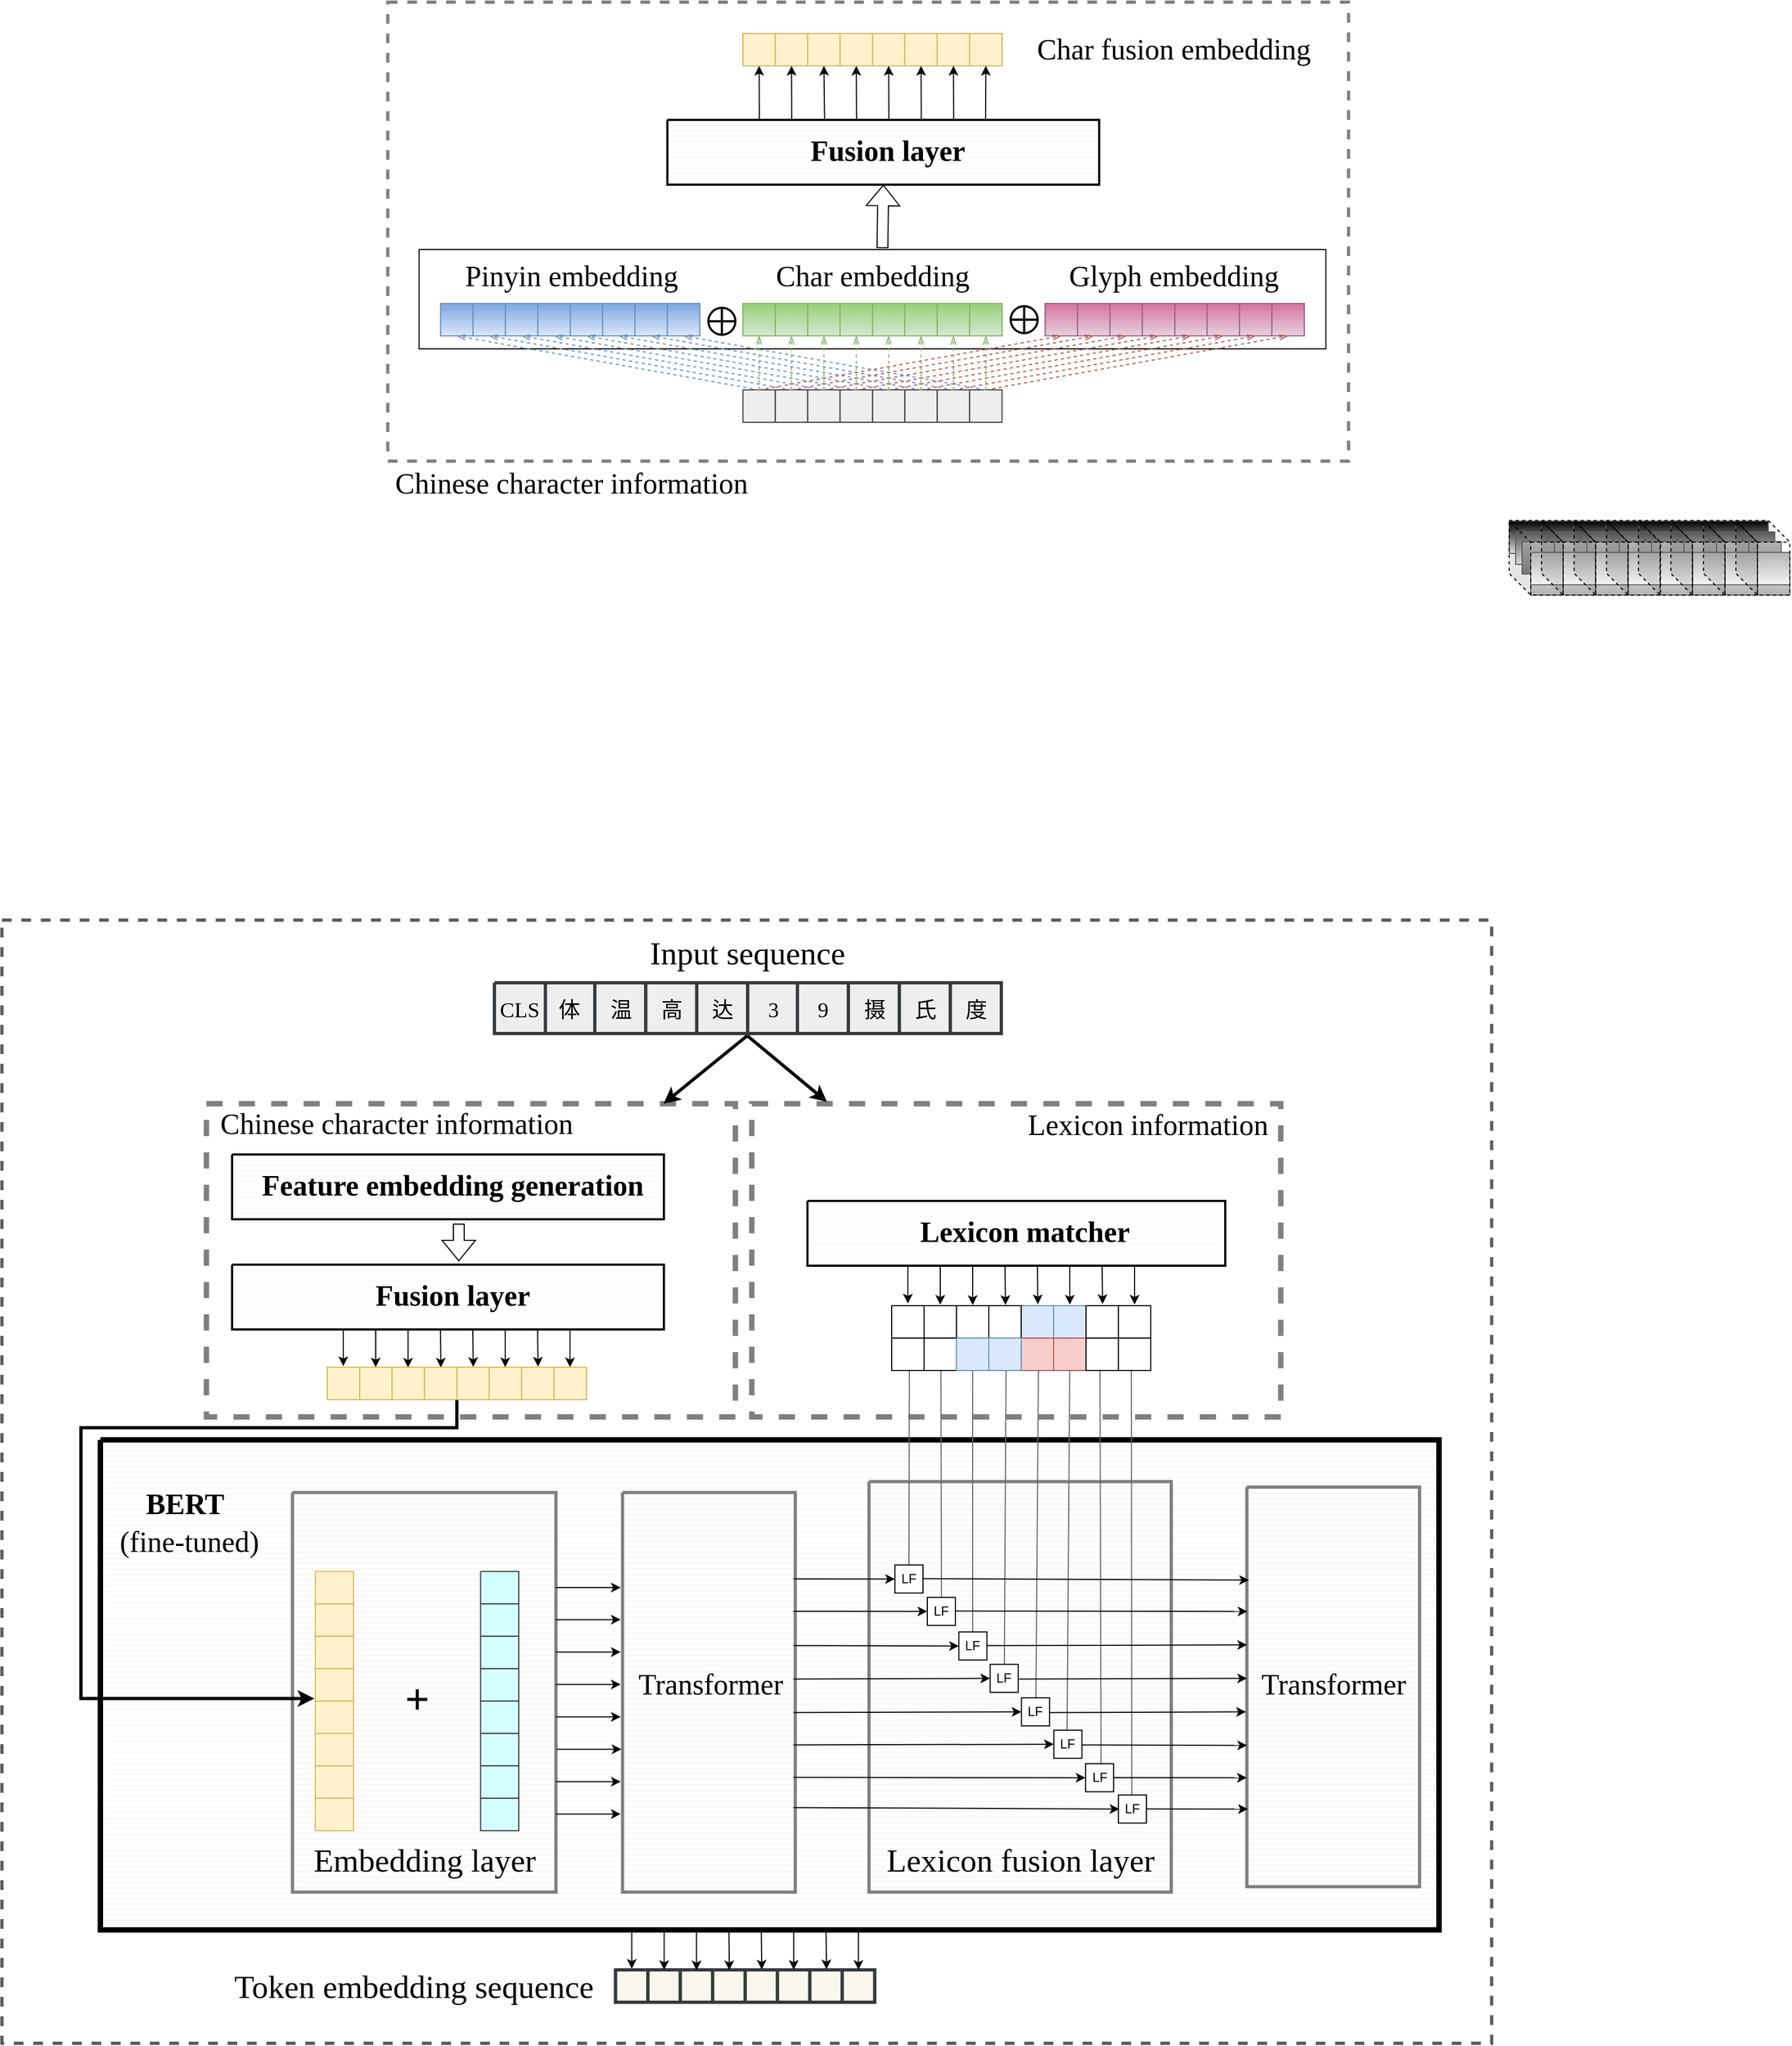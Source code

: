 <mxfile version="20.1.1" type="github" pages="4">
  <diagram id="wcQSmj_IXfjDRqiQYLkh" name="第 1 页">
    <mxGraphModel dx="3010" dy="1608" grid="1" gridSize="10" guides="1" tooltips="1" connect="1" arrows="1" fold="1" page="1" pageScale="1" pageWidth="2339" pageHeight="3300" math="0" shadow="0">
      <root>
        <mxCell id="0" />
        <mxCell id="1" parent="0" />
        <mxCell id="ydHm-Gpo6PhkihaXlMk1-329" value="" style="rounded=0;whiteSpace=wrap;html=1;fontSize=30;strokeColor=#5C5C5C;strokeWidth=3;fillColor=none;dashed=1;" parent="1" vertex="1">
          <mxGeometry x="76.79" y="1780" width="1380" height="1040" as="geometry" />
        </mxCell>
        <mxCell id="ydHm-Gpo6PhkihaXlMk1-279" value="" style="verticalLabelPosition=bottom;verticalAlign=top;html=1;shape=mxgraph.basic.rect;fillColor2=none;strokeWidth=5;size=20;indent=5;shadow=0;sketch=0;fillStyle=auto;fontFamily=Times New Roman;fontSize=27;fillColor=none;gradientDirection=north;dashed=1;fontColor=#333333;strokeColor=#808080;" parent="1" vertex="1">
          <mxGeometry x="266.22" y="1950" width="490" height="290" as="geometry" />
        </mxCell>
        <mxCell id="IMQlyd5OtBrDArrk0CzZ-443" value="" style="verticalLabelPosition=bottom;verticalAlign=top;html=1;shape=mxgraph.basic.patternFillRect;fillStyle=hor;step=5;fillStrokeWidth=0.2;fillStrokeColor=#dddddd;shadow=0;sketch=0;fontFamily=Times New Roman;fontSize=27;strokeColor=#000000;strokeWidth=5;fillColor=none;gradientColor=#ffffff;gradientDirection=north;" parent="1" vertex="1">
          <mxGeometry x="168" y="2261.2" width="1240" height="453.79" as="geometry" />
        </mxCell>
        <mxCell id="IMQlyd5OtBrDArrk0CzZ-4" value="" style="verticalLabelPosition=bottom;verticalAlign=top;html=1;shape=mxgraph.basic.patternFillRect;fillStyle=hor;step=5;fillStrokeWidth=0.2;fillStrokeColor=#dddddd;shadow=0;sketch=0;fontFamily=Times New Roman;fontSize=27;strokeColor=#808080;strokeWidth=3;fillColor=none;gradientColor=#ffffff;gradientDirection=north;" parent="1" vertex="1">
          <mxGeometry x="880" y="2299.9" width="280" height="380.1" as="geometry" />
        </mxCell>
        <mxCell id="IMQlyd5OtBrDArrk0CzZ-474" value="&lt;h1&gt;&lt;span style=&quot;font-size: 27px; font-weight: normal;&quot;&gt;(fine-tuned)&lt;/span&gt;&lt;/h1&gt;" style="text;html=1;resizable=0;autosize=1;align=center;verticalAlign=middle;points=[];fillColor=none;strokeColor=none;rounded=0;shadow=0;sketch=0;fillStyle=auto;fontFamily=Times New Roman;fontSize=27;" parent="1" vertex="1">
          <mxGeometry x="180.0" y="2287.1" width="140" height="120" as="geometry" />
        </mxCell>
        <mxCell id="IMQlyd5OtBrDArrk0CzZ-231" value="" style="verticalLabelPosition=bottom;verticalAlign=top;html=1;shape=mxgraph.basic.rect;fillColor2=none;strokeWidth=5;size=20;indent=5;shadow=0;sketch=0;fillStyle=auto;fontFamily=Times New Roman;fontSize=27;fillColor=none;gradientDirection=north;dashed=1;fontColor=#333333;strokeColor=#808080;" parent="1" vertex="1">
          <mxGeometry x="771.43" y="1950" width="490" height="290" as="geometry" />
        </mxCell>
        <mxCell id="IMQlyd5OtBrDArrk0CzZ-36" value="" style="group" parent="1" vertex="1" connectable="0">
          <mxGeometry x="823" y="2040" width="387" height="60" as="geometry" />
        </mxCell>
        <mxCell id="IMQlyd5OtBrDArrk0CzZ-37" value="" style="verticalLabelPosition=bottom;verticalAlign=top;html=1;shape=mxgraph.basic.patternFillRect;fillStyle=hor;step=5;fillStrokeWidth=0.2;fillStrokeColor=#dddddd;shadow=0;sketch=0;strokeColor=#000000;gradientColor=#ffffff;gradientDirection=north;fillColor=none;strokeWidth=2;" parent="IMQlyd5OtBrDArrk0CzZ-36" vertex="1">
          <mxGeometry width="387" height="60" as="geometry" />
        </mxCell>
        <mxCell id="IMQlyd5OtBrDArrk0CzZ-38" value="&lt;p&gt;&lt;b style=&quot;font-family: &amp;quot;Times New Roman&amp;quot;; font-size: 27px;&quot;&gt;Lexicon matcher&lt;/b&gt;&lt;br&gt;&lt;/p&gt;" style="text;html=1;resizable=0;autosize=1;align=center;verticalAlign=middle;points=[];fillColor=none;strokeColor=none;rounded=0;shadow=0;dashed=1;sketch=0;fillStyle=auto;" parent="IMQlyd5OtBrDArrk0CzZ-36" vertex="1">
          <mxGeometry x="95.598" y="4" width="210" height="50" as="geometry" />
        </mxCell>
        <mxCell id="tV15sADyV607Aclw7fCX-190" value="" style="verticalLabelPosition=bottom;verticalAlign=top;html=1;shape=mxgraph.basic.patternFillRect;fillStyle=hor;step=5;fillStrokeWidth=0.2;fillStrokeColor=#dddddd;shadow=0;sketch=0;fontFamily=Times New Roman;fontSize=27;strokeColor=#808080;strokeWidth=3;fillColor=none;gradientColor=#ffffff;gradientDirection=north;" parent="1" vertex="1">
          <mxGeometry x="345.91" y="2310" width="244.09" height="370" as="geometry" />
        </mxCell>
        <mxCell id="tV15sADyV607Aclw7fCX-127" value="&lt;h1&gt;&lt;b&gt;&lt;font style=&quot;font-size: 27px;&quot;&gt;B&lt;/font&gt;&lt;/b&gt;&lt;b style=&quot;background-color: initial; font-size: 27px;&quot;&gt;E&lt;/b&gt;&lt;b style=&quot;background-color: initial; font-size: 27px; line-height: 1.1;&quot;&gt;RT&lt;/b&gt;&lt;/h1&gt;" style="text;html=1;resizable=0;autosize=1;align=center;verticalAlign=middle;points=[];fillColor=none;strokeColor=none;rounded=0;shadow=0;sketch=0;fillStyle=auto;fontFamily=Times New Roman;fontSize=27;" parent="1" vertex="1">
          <mxGeometry x="201.0" y="2252" width="90" height="120" as="geometry" />
        </mxCell>
        <mxCell id="tV15sADyV607Aclw7fCX-192" value="&lt;font style=&quot;font-size: 30px;&quot;&gt;Embedding layer&lt;/font&gt;" style="text;html=1;resizable=0;autosize=1;align=center;verticalAlign=middle;points=[];fillColor=none;strokeColor=none;rounded=0;shadow=0;sketch=0;fillStyle=auto;fontFamily=Times New Roman;fontSize=27;" parent="1" vertex="1">
          <mxGeometry x="357.953" y="2629.9" width="220" height="40" as="geometry" />
        </mxCell>
        <mxCell id="tV15sADyV607Aclw7fCX-176" value="" style="verticalLabelPosition=bottom;verticalAlign=top;html=1;shape=mxgraph.basic.patternFillRect;fillStyle=auto;step=5;fillStrokeWidth=0.2;fillStrokeColor=#dddddd;gradientDirection=north;strokeColor=#d6b656;shadow=0;sketch=0;fillColor=#fff2cc;" parent="1" vertex="1">
          <mxGeometry x="367.111" y="2383.1" width="35.333" height="30" as="geometry" />
        </mxCell>
        <mxCell id="tV15sADyV607Aclw7fCX-178" value="" style="verticalLabelPosition=bottom;verticalAlign=top;html=1;shape=mxgraph.basic.patternFillRect;fillStyle=auto;step=5;fillStrokeWidth=0.2;fillStrokeColor=#dddddd;gradientDirection=north;strokeColor=#d6b656;shadow=0;sketch=0;fillColor=#fff2cc;" parent="1" vertex="1">
          <mxGeometry x="367.111" y="2413.1" width="35.333" height="30" as="geometry" />
        </mxCell>
        <mxCell id="tV15sADyV607Aclw7fCX-179" value="" style="verticalLabelPosition=bottom;verticalAlign=top;html=1;shape=mxgraph.basic.patternFillRect;fillStyle=auto;step=5;fillStrokeWidth=0.2;fillStrokeColor=#dddddd;gradientDirection=north;strokeColor=#d6b656;shadow=0;sketch=0;fillColor=#fff2cc;" parent="1" vertex="1">
          <mxGeometry x="367.111" y="2443.1" width="35.333" height="30" as="geometry" />
        </mxCell>
        <mxCell id="tV15sADyV607Aclw7fCX-180" value="" style="verticalLabelPosition=bottom;verticalAlign=top;html=1;shape=mxgraph.basic.patternFillRect;fillStyle=auto;step=5;fillStrokeWidth=0.2;fillStrokeColor=#dddddd;gradientDirection=north;strokeColor=#d6b656;shadow=0;sketch=0;fillColor=#fff2cc;" parent="1" vertex="1">
          <mxGeometry x="367.111" y="2473.1" width="35.333" height="30" as="geometry" />
        </mxCell>
        <mxCell id="tV15sADyV607Aclw7fCX-181" value="" style="verticalLabelPosition=bottom;verticalAlign=top;html=1;shape=mxgraph.basic.patternFillRect;fillStyle=auto;step=5;fillStrokeWidth=0.2;fillStrokeColor=#dddddd;gradientDirection=north;strokeColor=#d6b656;shadow=0;sketch=0;fillColor=#fff2cc;" parent="1" vertex="1">
          <mxGeometry x="367.111" y="2503.1" width="35.333" height="30" as="geometry" />
        </mxCell>
        <mxCell id="tV15sADyV607Aclw7fCX-182" value="" style="verticalLabelPosition=bottom;verticalAlign=top;html=1;shape=mxgraph.basic.patternFillRect;fillStyle=auto;step=5;fillStrokeWidth=0.2;fillStrokeColor=#dddddd;gradientDirection=north;strokeColor=#d6b656;shadow=0;sketch=0;fillColor=#fff2cc;" parent="1" vertex="1">
          <mxGeometry x="367.111" y="2533.1" width="35.333" height="30" as="geometry" />
        </mxCell>
        <mxCell id="tV15sADyV607Aclw7fCX-183" value="" style="verticalLabelPosition=bottom;verticalAlign=top;html=1;shape=mxgraph.basic.patternFillRect;fillStyle=auto;step=5;fillStrokeWidth=0.2;fillStrokeColor=#dddddd;gradientDirection=north;strokeColor=#d6b656;shadow=0;sketch=0;fillColor=#fff2cc;" parent="1" vertex="1">
          <mxGeometry x="367.111" y="2563.1" width="35.333" height="30" as="geometry" />
        </mxCell>
        <mxCell id="tV15sADyV607Aclw7fCX-184" value="" style="verticalLabelPosition=bottom;verticalAlign=top;html=1;shape=mxgraph.basic.patternFillRect;fillStyle=auto;step=5;fillStrokeWidth=0.2;fillStrokeColor=#dddddd;gradientDirection=north;strokeColor=#d6b656;shadow=0;sketch=0;fillColor=#fff2cc;" parent="1" vertex="1">
          <mxGeometry x="367.111" y="2593.1" width="35.333" height="30" as="geometry" />
        </mxCell>
        <mxCell id="tV15sADyV607Aclw7fCX-193" value="&lt;b&gt;&lt;font style=&quot;font-size: 40px;&quot;&gt;+&lt;/font&gt;&lt;/b&gt;" style="text;html=1;resizable=0;autosize=1;align=center;verticalAlign=middle;points=[];fillColor=none;strokeColor=none;rounded=0;shadow=0;sketch=0;fillStyle=auto;fontFamily=Times New Roman;fontSize=27;" parent="1" vertex="1">
          <mxGeometry x="440.997" y="2481.1" width="40" height="40" as="geometry" />
        </mxCell>
        <mxCell id="tV15sADyV607Aclw7fCX-194" value="" style="verticalLabelPosition=bottom;verticalAlign=top;html=1;shape=mxgraph.basic.patternFillRect;fillStyle=auto;step=5;fillStrokeWidth=0.2;fillStrokeColor=#dddddd;gradientDirection=north;shadow=0;sketch=0;fillColor=#D4FFFF;strokeColor=#36393d;" parent="1" vertex="1">
          <mxGeometry x="520.222" y="2383.1" width="35.333" height="30" as="geometry" />
        </mxCell>
        <mxCell id="tV15sADyV607Aclw7fCX-195" value="" style="verticalLabelPosition=bottom;verticalAlign=top;html=1;shape=mxgraph.basic.patternFillRect;fillStyle=auto;step=5;fillStrokeWidth=0.2;fillStrokeColor=#dddddd;gradientDirection=north;shadow=0;sketch=0;fillColor=#D4FFFF;strokeColor=#36393d;" parent="1" vertex="1">
          <mxGeometry x="520.222" y="2413.1" width="35.333" height="30" as="geometry" />
        </mxCell>
        <mxCell id="tV15sADyV607Aclw7fCX-196" value="" style="verticalLabelPosition=bottom;verticalAlign=top;html=1;shape=mxgraph.basic.patternFillRect;fillStyle=auto;step=5;fillStrokeWidth=0.2;fillStrokeColor=#dddddd;gradientDirection=north;shadow=0;sketch=0;fillColor=#D4FFFF;strokeColor=#36393d;" parent="1" vertex="1">
          <mxGeometry x="520.222" y="2443.1" width="35.333" height="30" as="geometry" />
        </mxCell>
        <mxCell id="tV15sADyV607Aclw7fCX-197" value="" style="verticalLabelPosition=bottom;verticalAlign=top;html=1;shape=mxgraph.basic.patternFillRect;fillStyle=auto;step=5;fillStrokeWidth=0.2;fillStrokeColor=#dddddd;gradientDirection=north;shadow=0;sketch=0;fillColor=#D4FFFF;strokeColor=#36393d;" parent="1" vertex="1">
          <mxGeometry x="520.222" y="2473.1" width="35.333" height="30" as="geometry" />
        </mxCell>
        <mxCell id="tV15sADyV607Aclw7fCX-198" value="" style="verticalLabelPosition=bottom;verticalAlign=top;html=1;shape=mxgraph.basic.patternFillRect;fillStyle=auto;step=5;fillStrokeWidth=0.2;fillStrokeColor=#dddddd;gradientDirection=north;shadow=0;sketch=0;fillColor=#D4FFFF;strokeColor=#36393d;" parent="1" vertex="1">
          <mxGeometry x="520.222" y="2503.1" width="35.333" height="30" as="geometry" />
        </mxCell>
        <mxCell id="tV15sADyV607Aclw7fCX-199" value="" style="verticalLabelPosition=bottom;verticalAlign=top;html=1;shape=mxgraph.basic.patternFillRect;fillStyle=auto;step=5;fillStrokeWidth=0.2;fillStrokeColor=#dddddd;gradientDirection=north;shadow=0;sketch=0;fillColor=#D4FFFF;strokeColor=#36393d;" parent="1" vertex="1">
          <mxGeometry x="520.222" y="2533.1" width="35.333" height="30" as="geometry" />
        </mxCell>
        <mxCell id="tV15sADyV607Aclw7fCX-200" value="" style="verticalLabelPosition=bottom;verticalAlign=top;html=1;shape=mxgraph.basic.patternFillRect;fillStyle=auto;step=5;fillStrokeWidth=0.2;fillStrokeColor=#dddddd;gradientDirection=north;shadow=0;sketch=0;fillColor=#D4FFFF;strokeColor=#36393d;" parent="1" vertex="1">
          <mxGeometry x="520.222" y="2563.1" width="35.333" height="30" as="geometry" />
        </mxCell>
        <mxCell id="tV15sADyV607Aclw7fCX-201" value="" style="verticalLabelPosition=bottom;verticalAlign=top;html=1;shape=mxgraph.basic.patternFillRect;fillStyle=auto;step=5;fillStrokeWidth=0.2;fillStrokeColor=#dddddd;gradientDirection=north;shadow=0;sketch=0;fillColor=#D4FFFF;strokeColor=#36393d;" parent="1" vertex="1">
          <mxGeometry x="520.222" y="2593.1" width="35.333" height="30" as="geometry" />
        </mxCell>
        <mxCell id="IMQlyd5OtBrDArrk0CzZ-2" value="" style="verticalLabelPosition=bottom;verticalAlign=top;html=1;shape=mxgraph.basic.patternFillRect;fillStyle=hor;step=5;fillStrokeWidth=0.2;fillStrokeColor=#dddddd;shadow=0;sketch=0;fontFamily=Times New Roman;fontSize=27;strokeColor=#808080;strokeWidth=3;fillColor=none;gradientColor=#ffffff;gradientDirection=north;" parent="1" vertex="1">
          <mxGeometry x="651.71" y="2310" width="160.0" height="370" as="geometry" />
        </mxCell>
        <mxCell id="IMQlyd5OtBrDArrk0CzZ-3" value="Transformer" style="text;html=1;resizable=0;autosize=1;align=center;verticalAlign=middle;points=[];fillColor=none;strokeColor=none;rounded=0;shadow=0;sketch=0;fillStyle=auto;fontFamily=Times New Roman;fontSize=27;" parent="1" vertex="1">
          <mxGeometry x="657.713" y="2468.1" width="150" height="40" as="geometry" />
        </mxCell>
        <mxCell id="IMQlyd5OtBrDArrk0CzZ-40" value="" style="group" parent="1" vertex="1" connectable="0">
          <mxGeometry x="590" y="2398" width="60.71" height="209.73" as="geometry" />
        </mxCell>
        <mxCell id="IMQlyd5OtBrDArrk0CzZ-19" value="" style="endArrow=classic;html=1;rounded=0;" parent="IMQlyd5OtBrDArrk0CzZ-40" edge="1">
          <mxGeometry width="50" height="50" relative="1" as="geometry">
            <mxPoint as="sourcePoint" />
            <mxPoint x="60.0" as="targetPoint" />
          </mxGeometry>
        </mxCell>
        <mxCell id="IMQlyd5OtBrDArrk0CzZ-28" value="" style="endArrow=classic;html=1;rounded=0;" parent="IMQlyd5OtBrDArrk0CzZ-40" edge="1">
          <mxGeometry width="50" height="50" relative="1" as="geometry">
            <mxPoint y="29.73" as="sourcePoint" />
            <mxPoint x="60.0" y="29.73" as="targetPoint" />
          </mxGeometry>
        </mxCell>
        <mxCell id="IMQlyd5OtBrDArrk0CzZ-29" value="" style="endArrow=classic;html=1;rounded=0;fontStyle=1" parent="IMQlyd5OtBrDArrk0CzZ-40" edge="1">
          <mxGeometry width="50" height="50" relative="1" as="geometry">
            <mxPoint y="59.73" as="sourcePoint" />
            <mxPoint x="60.0" y="59.73" as="targetPoint" />
          </mxGeometry>
        </mxCell>
        <mxCell id="IMQlyd5OtBrDArrk0CzZ-30" value="" style="endArrow=classic;html=1;rounded=0;" parent="IMQlyd5OtBrDArrk0CzZ-40" edge="1">
          <mxGeometry width="50" height="50" relative="1" as="geometry">
            <mxPoint y="89.73" as="sourcePoint" />
            <mxPoint x="60.0" y="89.73" as="targetPoint" />
          </mxGeometry>
        </mxCell>
        <mxCell id="IMQlyd5OtBrDArrk0CzZ-31" value="" style="endArrow=classic;html=1;rounded=0;" parent="IMQlyd5OtBrDArrk0CzZ-40" edge="1">
          <mxGeometry width="50" height="50" relative="1" as="geometry">
            <mxPoint y="119.73" as="sourcePoint" />
            <mxPoint x="60.0" y="119.73" as="targetPoint" />
          </mxGeometry>
        </mxCell>
        <mxCell id="IMQlyd5OtBrDArrk0CzZ-32" value="" style="endArrow=classic;html=1;rounded=0;" parent="IMQlyd5OtBrDArrk0CzZ-40" edge="1">
          <mxGeometry width="50" height="50" relative="1" as="geometry">
            <mxPoint x="0.71" y="149.73" as="sourcePoint" />
            <mxPoint x="60.71" y="149.73" as="targetPoint" />
          </mxGeometry>
        </mxCell>
        <mxCell id="IMQlyd5OtBrDArrk0CzZ-33" value="" style="endArrow=classic;html=1;rounded=0;" parent="IMQlyd5OtBrDArrk0CzZ-40" edge="1">
          <mxGeometry width="50" height="50" relative="1" as="geometry">
            <mxPoint y="179.73" as="sourcePoint" />
            <mxPoint x="60.0" y="179.73" as="targetPoint" />
          </mxGeometry>
        </mxCell>
        <mxCell id="IMQlyd5OtBrDArrk0CzZ-34" value="" style="endArrow=classic;html=1;rounded=0;" parent="IMQlyd5OtBrDArrk0CzZ-40" edge="1">
          <mxGeometry width="50" height="50" relative="1" as="geometry">
            <mxPoint y="209.73" as="sourcePoint" />
            <mxPoint x="60.0" y="209.73" as="targetPoint" />
          </mxGeometry>
        </mxCell>
        <mxCell id="IMQlyd5OtBrDArrk0CzZ-50" value="" style="verticalLabelPosition=bottom;verticalAlign=top;html=1;shape=mxgraph.basic.patternFillRect;fillStyle=hor;step=5;fillStrokeWidth=0.2;fillStrokeColor=#dddddd;shadow=0;sketch=0;fontFamily=Times New Roman;fontSize=27;strokeColor=#808080;strokeWidth=3;fillColor=none;gradientColor=#ffffff;gradientDirection=north;" parent="1" vertex="1">
          <mxGeometry x="1230" y="2304.95" width="160.0" height="370" as="geometry" />
        </mxCell>
        <mxCell id="IMQlyd5OtBrDArrk0CzZ-142" value="&lt;font style=&quot;font-size: 30px;&quot;&gt;Input sequence&lt;/font&gt;" style="text;html=1;resizable=0;autosize=1;align=center;verticalAlign=middle;points=[];fillColor=none;strokeColor=none;rounded=0;shadow=0;sketch=0;fillStyle=auto;fontFamily=Times New Roman;fontSize=27;" parent="1" vertex="1">
          <mxGeometry x="666.79" y="1790" width="200" height="40" as="geometry" />
        </mxCell>
        <mxCell id="IMQlyd5OtBrDArrk0CzZ-168" value="" style="group;fillColor=#f5f5f5;gradientColor=#b3b3b3;strokeColor=#666666;" parent="1" vertex="1" connectable="0">
          <mxGeometry x="1473" y="1410.5" width="240" height="30" as="geometry" />
        </mxCell>
        <mxCell id="IMQlyd5OtBrDArrk0CzZ-169" value="" style="verticalLabelPosition=bottom;verticalAlign=top;html=1;shape=mxgraph.basic.patternFillRect;fillStyle=auto;step=5;fillStrokeWidth=0.2;fillStrokeColor=#dddddd;gradientDirection=north;strokeColor=#666666;shadow=0;sketch=0;fillColor=#f5f5f5;gradientColor=#000000;" parent="IMQlyd5OtBrDArrk0CzZ-168" vertex="1">
          <mxGeometry width="30" height="30" as="geometry" />
        </mxCell>
        <mxCell id="IMQlyd5OtBrDArrk0CzZ-170" value="" style="verticalLabelPosition=bottom;verticalAlign=top;html=1;shape=mxgraph.basic.patternFillRect;fillStyle=auto;step=5;fillStrokeWidth=0.2;fillStrokeColor=#dddddd;gradientDirection=north;strokeColor=#666666;shadow=0;sketch=0;fillColor=#f5f5f5;gradientColor=#b3b3b3;" parent="IMQlyd5OtBrDArrk0CzZ-168" vertex="1">
          <mxGeometry x="120" width="30" height="30" as="geometry" />
        </mxCell>
        <mxCell id="IMQlyd5OtBrDArrk0CzZ-171" value="" style="verticalLabelPosition=bottom;verticalAlign=top;html=1;shape=mxgraph.basic.patternFillRect;fillStyle=auto;step=5;fillStrokeWidth=0.2;fillStrokeColor=#dddddd;gradientDirection=north;strokeColor=#666666;shadow=0;sketch=0;fillColor=#f5f5f5;gradientColor=#000000;" parent="IMQlyd5OtBrDArrk0CzZ-168" vertex="1">
          <mxGeometry x="30" width="30" height="30" as="geometry" />
        </mxCell>
        <mxCell id="IMQlyd5OtBrDArrk0CzZ-172" value="" style="verticalLabelPosition=bottom;verticalAlign=top;html=1;shape=mxgraph.basic.patternFillRect;fillStyle=auto;step=5;fillStrokeWidth=0.2;fillStrokeColor=#dddddd;gradientDirection=north;strokeColor=#666666;shadow=0;sketch=0;fillColor=#f5f5f5;gradientColor=#b3b3b3;" parent="IMQlyd5OtBrDArrk0CzZ-168" vertex="1">
          <mxGeometry x="150" width="30" height="30" as="geometry" />
        </mxCell>
        <mxCell id="IMQlyd5OtBrDArrk0CzZ-173" value="" style="verticalLabelPosition=bottom;verticalAlign=top;html=1;shape=mxgraph.basic.patternFillRect;fillStyle=auto;step=5;fillStrokeWidth=0.2;fillStrokeColor=#dddddd;gradientDirection=north;strokeColor=#666666;shadow=0;sketch=0;fillColor=#f5f5f5;gradientColor=#b3b3b3;" parent="IMQlyd5OtBrDArrk0CzZ-168" vertex="1">
          <mxGeometry x="60" width="30" height="30" as="geometry" />
        </mxCell>
        <mxCell id="IMQlyd5OtBrDArrk0CzZ-174" value="" style="verticalLabelPosition=bottom;verticalAlign=top;html=1;shape=mxgraph.basic.patternFillRect;fillStyle=auto;step=5;fillStrokeWidth=0.2;fillStrokeColor=#dddddd;gradientDirection=north;strokeColor=#666666;shadow=0;sketch=0;fillColor=#f5f5f5;gradientColor=#b3b3b3;" parent="IMQlyd5OtBrDArrk0CzZ-168" vertex="1">
          <mxGeometry x="180" width="30" height="30" as="geometry" />
        </mxCell>
        <mxCell id="IMQlyd5OtBrDArrk0CzZ-175" value="" style="verticalLabelPosition=bottom;verticalAlign=top;html=1;shape=mxgraph.basic.patternFillRect;fillStyle=auto;step=5;fillStrokeWidth=0.2;fillStrokeColor=#dddddd;gradientDirection=north;strokeColor=#666666;shadow=0;sketch=0;fillColor=#f5f5f5;gradientColor=#b3b3b3;" parent="IMQlyd5OtBrDArrk0CzZ-168" vertex="1">
          <mxGeometry x="90" width="30" height="30" as="geometry" />
        </mxCell>
        <mxCell id="IMQlyd5OtBrDArrk0CzZ-176" value="" style="verticalLabelPosition=bottom;verticalAlign=top;html=1;shape=mxgraph.basic.patternFillRect;fillStyle=auto;step=5;fillStrokeWidth=0.2;fillStrokeColor=#dddddd;gradientDirection=north;strokeColor=#666666;shadow=0;sketch=0;fillColor=#f5f5f5;gradientColor=#b3b3b3;" parent="IMQlyd5OtBrDArrk0CzZ-168" vertex="1">
          <mxGeometry x="210" width="30" height="30" as="geometry" />
        </mxCell>
        <mxCell id="IMQlyd5OtBrDArrk0CzZ-326" value="" style="verticalLabelPosition=bottom;verticalAlign=top;html=1;shape=mxgraph.basic.patternFillRect;fillStyle=auto;step=5;fillStrokeWidth=0.2;fillStrokeColor=#dddddd;gradientDirection=north;strokeColor=#666666;shadow=0;sketch=0;fillColor=#f5f5f5;gradientColor=#b3b3b3;" parent="IMQlyd5OtBrDArrk0CzZ-168" vertex="1">
          <mxGeometry x="210" width="30" height="30" as="geometry" />
        </mxCell>
        <mxCell id="IMQlyd5OtBrDArrk0CzZ-327" value="" style="verticalLabelPosition=bottom;verticalAlign=top;html=1;shape=mxgraph.basic.patternFillRect;fillStyle=auto;step=5;fillStrokeWidth=0.2;fillStrokeColor=#dddddd;gradientDirection=north;strokeColor=#666666;shadow=0;sketch=0;fillColor=#f5f5f5;gradientColor=#b3b3b3;" parent="IMQlyd5OtBrDArrk0CzZ-168" vertex="1">
          <mxGeometry x="180" width="30" height="30" as="geometry" />
        </mxCell>
        <mxCell id="IMQlyd5OtBrDArrk0CzZ-328" value="" style="verticalLabelPosition=bottom;verticalAlign=top;html=1;shape=mxgraph.basic.patternFillRect;fillStyle=auto;step=5;fillStrokeWidth=0.2;fillStrokeColor=#dddddd;gradientDirection=north;strokeColor=#666666;shadow=0;sketch=0;fillColor=#f5f5f5;gradientColor=#b3b3b3;" parent="IMQlyd5OtBrDArrk0CzZ-168" vertex="1">
          <mxGeometry x="210" width="30" height="30" as="geometry" />
        </mxCell>
        <mxCell id="IMQlyd5OtBrDArrk0CzZ-329" value="" style="verticalLabelPosition=bottom;verticalAlign=top;html=1;shape=mxgraph.basic.patternFillRect;fillStyle=auto;step=5;fillStrokeWidth=0.2;fillStrokeColor=#dddddd;gradientDirection=north;strokeColor=#666666;shadow=0;sketch=0;fillColor=#f5f5f5;gradientColor=#b3b3b3;" parent="IMQlyd5OtBrDArrk0CzZ-168" vertex="1">
          <mxGeometry x="180" width="30" height="30" as="geometry" />
        </mxCell>
        <mxCell id="IMQlyd5OtBrDArrk0CzZ-330" value="" style="verticalLabelPosition=bottom;verticalAlign=top;html=1;shape=mxgraph.basic.patternFillRect;fillStyle=auto;step=5;fillStrokeWidth=0.2;fillStrokeColor=#dddddd;gradientDirection=north;strokeColor=#666666;shadow=0;sketch=0;fillColor=#f5f5f5;gradientColor=#b3b3b3;" parent="IMQlyd5OtBrDArrk0CzZ-168" vertex="1">
          <mxGeometry x="150" width="30" height="30" as="geometry" />
        </mxCell>
        <mxCell id="IMQlyd5OtBrDArrk0CzZ-331" value="" style="verticalLabelPosition=bottom;verticalAlign=top;html=1;shape=mxgraph.basic.patternFillRect;fillStyle=auto;step=5;fillStrokeWidth=0.2;fillStrokeColor=#dddddd;gradientDirection=north;strokeColor=#666666;shadow=0;sketch=0;fillColor=#f5f5f5;gradientColor=#b3b3b3;" parent="IMQlyd5OtBrDArrk0CzZ-168" vertex="1">
          <mxGeometry x="210" width="30" height="30" as="geometry" />
        </mxCell>
        <mxCell id="IMQlyd5OtBrDArrk0CzZ-332" value="" style="verticalLabelPosition=bottom;verticalAlign=top;html=1;shape=mxgraph.basic.patternFillRect;fillStyle=auto;step=5;fillStrokeWidth=0.2;fillStrokeColor=#dddddd;gradientDirection=north;strokeColor=#666666;shadow=0;sketch=0;fillColor=#f5f5f5;gradientColor=#b3b3b3;" parent="IMQlyd5OtBrDArrk0CzZ-168" vertex="1">
          <mxGeometry x="180" width="30" height="30" as="geometry" />
        </mxCell>
        <mxCell id="IMQlyd5OtBrDArrk0CzZ-333" value="" style="verticalLabelPosition=bottom;verticalAlign=top;html=1;shape=mxgraph.basic.patternFillRect;fillStyle=auto;step=5;fillStrokeWidth=0.2;fillStrokeColor=#dddddd;gradientDirection=north;strokeColor=#666666;shadow=0;sketch=0;fillColor=#f5f5f5;gradientColor=#b3b3b3;" parent="IMQlyd5OtBrDArrk0CzZ-168" vertex="1">
          <mxGeometry x="150" width="30" height="30" as="geometry" />
        </mxCell>
        <mxCell id="IMQlyd5OtBrDArrk0CzZ-334" value="" style="verticalLabelPosition=bottom;verticalAlign=top;html=1;shape=mxgraph.basic.patternFillRect;fillStyle=auto;step=5;fillStrokeWidth=0.2;fillStrokeColor=#dddddd;gradientDirection=north;strokeColor=#666666;shadow=0;sketch=0;fillColor=#f5f5f5;gradientColor=#b3b3b3;" parent="IMQlyd5OtBrDArrk0CzZ-168" vertex="1">
          <mxGeometry x="210" width="30" height="30" as="geometry" />
        </mxCell>
        <mxCell id="IMQlyd5OtBrDArrk0CzZ-335" value="" style="verticalLabelPosition=bottom;verticalAlign=top;html=1;shape=mxgraph.basic.patternFillRect;fillStyle=auto;step=5;fillStrokeWidth=0.2;fillStrokeColor=#dddddd;gradientDirection=north;strokeColor=#666666;shadow=0;sketch=0;fillColor=#f5f5f5;gradientColor=#b3b3b3;" parent="IMQlyd5OtBrDArrk0CzZ-168" vertex="1">
          <mxGeometry x="180" width="30" height="30" as="geometry" />
        </mxCell>
        <mxCell id="IMQlyd5OtBrDArrk0CzZ-336" value="" style="verticalLabelPosition=bottom;verticalAlign=top;html=1;shape=mxgraph.basic.patternFillRect;fillStyle=auto;step=5;fillStrokeWidth=0.2;fillStrokeColor=#dddddd;gradientDirection=north;strokeColor=#666666;shadow=0;sketch=0;fillColor=#f5f5f5;gradientColor=#b3b3b3;" parent="IMQlyd5OtBrDArrk0CzZ-168" vertex="1">
          <mxGeometry x="150" width="30" height="30" as="geometry" />
        </mxCell>
        <mxCell id="IMQlyd5OtBrDArrk0CzZ-337" value="" style="verticalLabelPosition=bottom;verticalAlign=top;html=1;shape=mxgraph.basic.patternFillRect;fillStyle=auto;step=5;fillStrokeWidth=0.2;fillStrokeColor=#dddddd;gradientDirection=north;strokeColor=#666666;shadow=0;sketch=0;fillColor=#f5f5f5;gradientColor=#b3b3b3;" parent="IMQlyd5OtBrDArrk0CzZ-168" vertex="1">
          <mxGeometry x="120" width="30" height="30" as="geometry" />
        </mxCell>
        <mxCell id="IMQlyd5OtBrDArrk0CzZ-338" value="" style="verticalLabelPosition=bottom;verticalAlign=top;html=1;shape=mxgraph.basic.patternFillRect;fillStyle=auto;step=5;fillStrokeWidth=0.2;fillStrokeColor=#dddddd;gradientDirection=north;strokeColor=#666666;shadow=0;sketch=0;fillColor=#f5f5f5;gradientColor=#b3b3b3;" parent="IMQlyd5OtBrDArrk0CzZ-168" vertex="1">
          <mxGeometry x="90" width="30" height="30" as="geometry" />
        </mxCell>
        <mxCell id="IMQlyd5OtBrDArrk0CzZ-339" value="" style="verticalLabelPosition=bottom;verticalAlign=top;html=1;shape=mxgraph.basic.patternFillRect;fillStyle=auto;step=5;fillStrokeWidth=0.2;fillStrokeColor=#dddddd;gradientDirection=north;strokeColor=#666666;shadow=0;sketch=0;fillColor=#f5f5f5;gradientColor=#b3b3b3;" parent="IMQlyd5OtBrDArrk0CzZ-168" vertex="1">
          <mxGeometry x="210" width="30" height="30" as="geometry" />
        </mxCell>
        <mxCell id="IMQlyd5OtBrDArrk0CzZ-340" value="" style="verticalLabelPosition=bottom;verticalAlign=top;html=1;shape=mxgraph.basic.patternFillRect;fillStyle=auto;step=5;fillStrokeWidth=0.2;fillStrokeColor=#dddddd;gradientDirection=north;strokeColor=#666666;shadow=0;sketch=0;fillColor=#f5f5f5;gradientColor=#b3b3b3;" parent="IMQlyd5OtBrDArrk0CzZ-168" vertex="1">
          <mxGeometry x="180" width="30" height="30" as="geometry" />
        </mxCell>
        <mxCell id="IMQlyd5OtBrDArrk0CzZ-341" value="" style="verticalLabelPosition=bottom;verticalAlign=top;html=1;shape=mxgraph.basic.patternFillRect;fillStyle=auto;step=5;fillStrokeWidth=0.2;fillStrokeColor=#dddddd;gradientDirection=north;strokeColor=#666666;shadow=0;sketch=0;fillColor=#f5f5f5;gradientColor=#b3b3b3;" parent="IMQlyd5OtBrDArrk0CzZ-168" vertex="1">
          <mxGeometry x="150" width="30" height="30" as="geometry" />
        </mxCell>
        <mxCell id="IMQlyd5OtBrDArrk0CzZ-342" value="" style="verticalLabelPosition=bottom;verticalAlign=top;html=1;shape=mxgraph.basic.patternFillRect;fillStyle=auto;step=5;fillStrokeWidth=0.2;fillStrokeColor=#dddddd;gradientDirection=north;strokeColor=#666666;shadow=0;sketch=0;fillColor=#f5f5f5;gradientColor=#b3b3b3;" parent="IMQlyd5OtBrDArrk0CzZ-168" vertex="1">
          <mxGeometry x="120" width="30" height="30" as="geometry" />
        </mxCell>
        <mxCell id="IMQlyd5OtBrDArrk0CzZ-343" value="" style="verticalLabelPosition=bottom;verticalAlign=top;html=1;shape=mxgraph.basic.patternFillRect;fillStyle=auto;step=5;fillStrokeWidth=0.2;fillStrokeColor=#dddddd;gradientDirection=north;strokeColor=#666666;shadow=0;sketch=0;fillColor=#f5f5f5;gradientColor=#b3b3b3;" parent="IMQlyd5OtBrDArrk0CzZ-168" vertex="1">
          <mxGeometry x="90" width="30" height="30" as="geometry" />
        </mxCell>
        <mxCell id="IMQlyd5OtBrDArrk0CzZ-344" value="" style="verticalLabelPosition=bottom;verticalAlign=top;html=1;shape=mxgraph.basic.patternFillRect;fillStyle=auto;step=5;fillStrokeWidth=0.2;fillStrokeColor=#dddddd;gradientDirection=north;strokeColor=#666666;shadow=0;sketch=0;fillColor=#f5f5f5;gradientColor=#b3b3b3;" parent="IMQlyd5OtBrDArrk0CzZ-168" vertex="1">
          <mxGeometry x="210" width="30" height="30" as="geometry" />
        </mxCell>
        <mxCell id="IMQlyd5OtBrDArrk0CzZ-345" value="" style="verticalLabelPosition=bottom;verticalAlign=top;html=1;shape=mxgraph.basic.patternFillRect;fillStyle=auto;step=5;fillStrokeWidth=0.2;fillStrokeColor=#dddddd;gradientDirection=north;strokeColor=#666666;shadow=0;sketch=0;fillColor=#f5f5f5;gradientColor=#b3b3b3;" parent="IMQlyd5OtBrDArrk0CzZ-168" vertex="1">
          <mxGeometry x="180" width="30" height="30" as="geometry" />
        </mxCell>
        <mxCell id="IMQlyd5OtBrDArrk0CzZ-346" value="" style="verticalLabelPosition=bottom;verticalAlign=top;html=1;shape=mxgraph.basic.patternFillRect;fillStyle=auto;step=5;fillStrokeWidth=0.2;fillStrokeColor=#dddddd;gradientDirection=north;strokeColor=#666666;shadow=0;sketch=0;fillColor=#f5f5f5;gradientColor=#b3b3b3;" parent="IMQlyd5OtBrDArrk0CzZ-168" vertex="1">
          <mxGeometry x="150" width="30" height="30" as="geometry" />
        </mxCell>
        <mxCell id="IMQlyd5OtBrDArrk0CzZ-347" value="" style="verticalLabelPosition=bottom;verticalAlign=top;html=1;shape=mxgraph.basic.patternFillRect;fillStyle=auto;step=5;fillStrokeWidth=0.2;fillStrokeColor=#dddddd;gradientDirection=north;strokeColor=#666666;shadow=0;sketch=0;fillColor=#f5f5f5;gradientColor=#b3b3b3;" parent="IMQlyd5OtBrDArrk0CzZ-168" vertex="1">
          <mxGeometry x="120" width="30" height="30" as="geometry" />
        </mxCell>
        <mxCell id="IMQlyd5OtBrDArrk0CzZ-348" value="" style="verticalLabelPosition=bottom;verticalAlign=top;html=1;shape=mxgraph.basic.patternFillRect;fillStyle=auto;step=5;fillStrokeWidth=0.2;fillStrokeColor=#dddddd;gradientDirection=north;strokeColor=#666666;shadow=0;sketch=0;fillColor=#f5f5f5;gradientColor=#b3b3b3;" parent="IMQlyd5OtBrDArrk0CzZ-168" vertex="1">
          <mxGeometry x="90" width="30" height="30" as="geometry" />
        </mxCell>
        <mxCell id="IMQlyd5OtBrDArrk0CzZ-349" value="" style="verticalLabelPosition=bottom;verticalAlign=top;html=1;shape=mxgraph.basic.patternFillRect;fillStyle=auto;step=5;fillStrokeWidth=0.2;fillStrokeColor=#dddddd;gradientDirection=north;strokeColor=#666666;shadow=0;sketch=0;fillColor=#f5f5f5;gradientColor=#b3b3b3;" parent="IMQlyd5OtBrDArrk0CzZ-168" vertex="1">
          <mxGeometry x="210" width="30" height="30" as="geometry" />
        </mxCell>
        <mxCell id="IMQlyd5OtBrDArrk0CzZ-350" value="" style="verticalLabelPosition=bottom;verticalAlign=top;html=1;shape=mxgraph.basic.patternFillRect;fillStyle=auto;step=5;fillStrokeWidth=0.2;fillStrokeColor=#dddddd;gradientDirection=north;strokeColor=#666666;shadow=0;sketch=0;fillColor=#f5f5f5;gradientColor=#b3b3b3;" parent="IMQlyd5OtBrDArrk0CzZ-168" vertex="1">
          <mxGeometry x="180" width="30" height="30" as="geometry" />
        </mxCell>
        <mxCell id="IMQlyd5OtBrDArrk0CzZ-351" value="" style="verticalLabelPosition=bottom;verticalAlign=top;html=1;shape=mxgraph.basic.patternFillRect;fillStyle=auto;step=5;fillStrokeWidth=0.2;fillStrokeColor=#dddddd;gradientDirection=north;strokeColor=#666666;shadow=0;sketch=0;fillColor=#f5f5f5;gradientColor=#b3b3b3;" parent="IMQlyd5OtBrDArrk0CzZ-168" vertex="1">
          <mxGeometry x="150" width="30" height="30" as="geometry" />
        </mxCell>
        <mxCell id="IMQlyd5OtBrDArrk0CzZ-352" value="" style="verticalLabelPosition=bottom;verticalAlign=top;html=1;shape=mxgraph.basic.patternFillRect;fillStyle=auto;step=5;fillStrokeWidth=0.2;fillStrokeColor=#dddddd;gradientDirection=north;strokeColor=#666666;shadow=0;sketch=0;fillColor=#f5f5f5;gradientColor=#b3b3b3;" parent="IMQlyd5OtBrDArrk0CzZ-168" vertex="1">
          <mxGeometry x="120" width="30" height="30" as="geometry" />
        </mxCell>
        <mxCell id="IMQlyd5OtBrDArrk0CzZ-353" value="" style="verticalLabelPosition=bottom;verticalAlign=top;html=1;shape=mxgraph.basic.patternFillRect;fillStyle=auto;step=5;fillStrokeWidth=0.2;fillStrokeColor=#dddddd;gradientDirection=north;strokeColor=#666666;shadow=0;sketch=0;fillColor=#f5f5f5;gradientColor=#b3b3b3;" parent="IMQlyd5OtBrDArrk0CzZ-168" vertex="1">
          <mxGeometry x="90" width="30" height="30" as="geometry" />
        </mxCell>
        <mxCell id="IMQlyd5OtBrDArrk0CzZ-354" value="" style="verticalLabelPosition=bottom;verticalAlign=top;html=1;shape=mxgraph.basic.patternFillRect;fillStyle=auto;step=5;fillStrokeWidth=0.2;fillStrokeColor=#dddddd;gradientDirection=north;strokeColor=#666666;shadow=0;sketch=0;fillColor=#f5f5f5;gradientColor=#b3b3b3;" parent="IMQlyd5OtBrDArrk0CzZ-168" vertex="1">
          <mxGeometry x="210" width="30" height="30" as="geometry" />
        </mxCell>
        <mxCell id="IMQlyd5OtBrDArrk0CzZ-355" value="" style="verticalLabelPosition=bottom;verticalAlign=top;html=1;shape=mxgraph.basic.patternFillRect;fillStyle=auto;step=5;fillStrokeWidth=0.2;fillStrokeColor=#dddddd;gradientDirection=north;strokeColor=#666666;shadow=0;sketch=0;fillColor=#f5f5f5;gradientColor=#b3b3b3;" parent="IMQlyd5OtBrDArrk0CzZ-168" vertex="1">
          <mxGeometry x="180" width="30" height="30" as="geometry" />
        </mxCell>
        <mxCell id="IMQlyd5OtBrDArrk0CzZ-356" value="" style="verticalLabelPosition=bottom;verticalAlign=top;html=1;shape=mxgraph.basic.patternFillRect;fillStyle=auto;step=5;fillStrokeWidth=0.2;fillStrokeColor=#dddddd;gradientDirection=north;strokeColor=#666666;shadow=0;sketch=0;fillColor=#f5f5f5;gradientColor=#b3b3b3;" parent="IMQlyd5OtBrDArrk0CzZ-168" vertex="1">
          <mxGeometry x="150" width="30" height="30" as="geometry" />
        </mxCell>
        <mxCell id="IMQlyd5OtBrDArrk0CzZ-357" value="" style="verticalLabelPosition=bottom;verticalAlign=top;html=1;shape=mxgraph.basic.patternFillRect;fillStyle=auto;step=5;fillStrokeWidth=0.2;fillStrokeColor=#dddddd;gradientDirection=north;strokeColor=#666666;shadow=0;sketch=0;fillColor=#f5f5f5;gradientColor=#b3b3b3;" parent="IMQlyd5OtBrDArrk0CzZ-168" vertex="1">
          <mxGeometry x="120" width="30" height="30" as="geometry" />
        </mxCell>
        <mxCell id="IMQlyd5OtBrDArrk0CzZ-358" value="" style="verticalLabelPosition=bottom;verticalAlign=top;html=1;shape=mxgraph.basic.patternFillRect;fillStyle=auto;step=5;fillStrokeWidth=0.2;fillStrokeColor=#dddddd;gradientDirection=north;strokeColor=#666666;shadow=0;sketch=0;fillColor=#f5f5f5;gradientColor=#b3b3b3;" parent="IMQlyd5OtBrDArrk0CzZ-168" vertex="1">
          <mxGeometry x="90" width="30" height="30" as="geometry" />
        </mxCell>
        <mxCell id="IMQlyd5OtBrDArrk0CzZ-359" value="" style="verticalLabelPosition=bottom;verticalAlign=top;html=1;shape=mxgraph.basic.patternFillRect;fillStyle=auto;step=5;fillStrokeWidth=0.2;fillStrokeColor=#dddddd;gradientDirection=north;strokeColor=#666666;shadow=0;sketch=0;fillColor=#f5f5f5;gradientColor=#b3b3b3;" parent="IMQlyd5OtBrDArrk0CzZ-168" vertex="1">
          <mxGeometry x="60" width="30" height="30" as="geometry" />
        </mxCell>
        <mxCell id="IMQlyd5OtBrDArrk0CzZ-360" value="" style="verticalLabelPosition=bottom;verticalAlign=top;html=1;shape=mxgraph.basic.patternFillRect;fillStyle=auto;step=5;fillStrokeWidth=0.2;fillStrokeColor=#dddddd;gradientDirection=north;strokeColor=#666666;shadow=0;sketch=0;fillColor=#f5f5f5;gradientColor=#000000;" parent="IMQlyd5OtBrDArrk0CzZ-168" vertex="1">
          <mxGeometry x="210" width="30" height="30" as="geometry" />
        </mxCell>
        <mxCell id="IMQlyd5OtBrDArrk0CzZ-361" value="" style="verticalLabelPosition=bottom;verticalAlign=top;html=1;shape=mxgraph.basic.patternFillRect;fillStyle=auto;step=5;fillStrokeWidth=0.2;fillStrokeColor=#dddddd;gradientDirection=north;strokeColor=#666666;shadow=0;sketch=0;fillColor=#f5f5f5;gradientColor=#000000;" parent="IMQlyd5OtBrDArrk0CzZ-168" vertex="1">
          <mxGeometry x="180" width="30" height="30" as="geometry" />
        </mxCell>
        <mxCell id="IMQlyd5OtBrDArrk0CzZ-362" value="" style="verticalLabelPosition=bottom;verticalAlign=top;html=1;shape=mxgraph.basic.patternFillRect;fillStyle=auto;step=5;fillStrokeWidth=0.2;fillStrokeColor=#dddddd;gradientDirection=north;strokeColor=#666666;shadow=0;sketch=0;fillColor=#f5f5f5;gradientColor=#000000;" parent="IMQlyd5OtBrDArrk0CzZ-168" vertex="1">
          <mxGeometry x="150" width="30" height="30" as="geometry" />
        </mxCell>
        <mxCell id="IMQlyd5OtBrDArrk0CzZ-363" value="" style="verticalLabelPosition=bottom;verticalAlign=top;html=1;shape=mxgraph.basic.patternFillRect;fillStyle=auto;step=5;fillStrokeWidth=0.2;fillStrokeColor=#dddddd;gradientDirection=north;strokeColor=#666666;shadow=0;sketch=0;fillColor=#f5f5f5;gradientColor=#000000;" parent="IMQlyd5OtBrDArrk0CzZ-168" vertex="1">
          <mxGeometry x="120" width="30" height="30" as="geometry" />
        </mxCell>
        <mxCell id="IMQlyd5OtBrDArrk0CzZ-364" value="" style="verticalLabelPosition=bottom;verticalAlign=top;html=1;shape=mxgraph.basic.patternFillRect;fillStyle=auto;step=5;fillStrokeWidth=0.2;fillStrokeColor=#dddddd;gradientDirection=north;strokeColor=#666666;shadow=0;sketch=0;fillColor=#f5f5f5;gradientColor=#000000;" parent="IMQlyd5OtBrDArrk0CzZ-168" vertex="1">
          <mxGeometry x="90" width="30" height="30" as="geometry" />
        </mxCell>
        <mxCell id="IMQlyd5OtBrDArrk0CzZ-365" value="" style="verticalLabelPosition=bottom;verticalAlign=top;html=1;shape=mxgraph.basic.patternFillRect;fillStyle=auto;step=5;fillStrokeWidth=0.2;fillStrokeColor=#dddddd;gradientDirection=north;strokeColor=#666666;shadow=0;sketch=0;fillColor=#f5f5f5;gradientColor=#000000;" parent="IMQlyd5OtBrDArrk0CzZ-168" vertex="1">
          <mxGeometry x="60" width="30" height="30" as="geometry" />
        </mxCell>
        <mxCell id="IMQlyd5OtBrDArrk0CzZ-366" value="" style="group;fillColor=#f5f5f5;gradientColor=#b3b3b3;strokeColor=#666666;" parent="1" vertex="1" connectable="0">
          <mxGeometry x="1479" y="1420.5" width="240" height="30" as="geometry" />
        </mxCell>
        <mxCell id="IMQlyd5OtBrDArrk0CzZ-367" value="" style="verticalLabelPosition=bottom;verticalAlign=top;html=1;shape=mxgraph.basic.patternFillRect;fillStyle=auto;step=5;fillStrokeWidth=0.2;fillStrokeColor=#dddddd;gradientDirection=north;strokeColor=#666666;shadow=0;sketch=0;fillColor=#f5f5f5;gradientColor=#5C5C5C;" parent="IMQlyd5OtBrDArrk0CzZ-366" vertex="1">
          <mxGeometry width="30" height="30" as="geometry" />
        </mxCell>
        <mxCell id="IMQlyd5OtBrDArrk0CzZ-368" value="" style="verticalLabelPosition=bottom;verticalAlign=top;html=1;shape=mxgraph.basic.patternFillRect;fillStyle=auto;step=5;fillStrokeWidth=0.2;fillStrokeColor=#dddddd;gradientDirection=north;strokeColor=#666666;shadow=0;sketch=0;fillColor=#f5f5f5;gradientColor=#b3b3b3;" parent="IMQlyd5OtBrDArrk0CzZ-366" vertex="1">
          <mxGeometry x="120" width="30" height="30" as="geometry" />
        </mxCell>
        <mxCell id="IMQlyd5OtBrDArrk0CzZ-369" value="" style="verticalLabelPosition=bottom;verticalAlign=top;html=1;shape=mxgraph.basic.patternFillRect;fillStyle=auto;step=5;fillStrokeWidth=0.2;fillStrokeColor=#dddddd;gradientDirection=north;strokeColor=#666666;shadow=0;sketch=0;fillColor=#f5f5f5;gradientColor=#5C5C5C;" parent="IMQlyd5OtBrDArrk0CzZ-366" vertex="1">
          <mxGeometry x="30" width="30" height="30" as="geometry" />
        </mxCell>
        <mxCell id="IMQlyd5OtBrDArrk0CzZ-370" value="" style="verticalLabelPosition=bottom;verticalAlign=top;html=1;shape=mxgraph.basic.patternFillRect;fillStyle=auto;step=5;fillStrokeWidth=0.2;fillStrokeColor=#dddddd;gradientDirection=north;strokeColor=#666666;shadow=0;sketch=0;fillColor=#f5f5f5;gradientColor=#b3b3b3;" parent="IMQlyd5OtBrDArrk0CzZ-366" vertex="1">
          <mxGeometry x="150" width="30" height="30" as="geometry" />
        </mxCell>
        <mxCell id="IMQlyd5OtBrDArrk0CzZ-371" value="" style="verticalLabelPosition=bottom;verticalAlign=top;html=1;shape=mxgraph.basic.patternFillRect;fillStyle=auto;step=5;fillStrokeWidth=0.2;fillStrokeColor=#dddddd;gradientDirection=north;strokeColor=#666666;shadow=0;sketch=0;fillColor=#f5f5f5;gradientColor=#b3b3b3;" parent="IMQlyd5OtBrDArrk0CzZ-366" vertex="1">
          <mxGeometry x="60" width="30" height="30" as="geometry" />
        </mxCell>
        <mxCell id="IMQlyd5OtBrDArrk0CzZ-372" value="" style="verticalLabelPosition=bottom;verticalAlign=top;html=1;shape=mxgraph.basic.patternFillRect;fillStyle=auto;step=5;fillStrokeWidth=0.2;fillStrokeColor=#dddddd;gradientDirection=north;strokeColor=#666666;shadow=0;sketch=0;fillColor=#f5f5f5;gradientColor=#b3b3b3;" parent="IMQlyd5OtBrDArrk0CzZ-366" vertex="1">
          <mxGeometry x="180" width="30" height="30" as="geometry" />
        </mxCell>
        <mxCell id="IMQlyd5OtBrDArrk0CzZ-373" value="" style="verticalLabelPosition=bottom;verticalAlign=top;html=1;shape=mxgraph.basic.patternFillRect;fillStyle=auto;step=5;fillStrokeWidth=0.2;fillStrokeColor=#dddddd;gradientDirection=north;strokeColor=#666666;shadow=0;sketch=0;fillColor=#f5f5f5;gradientColor=#b3b3b3;" parent="IMQlyd5OtBrDArrk0CzZ-366" vertex="1">
          <mxGeometry x="90" width="30" height="30" as="geometry" />
        </mxCell>
        <mxCell id="IMQlyd5OtBrDArrk0CzZ-374" value="" style="verticalLabelPosition=bottom;verticalAlign=top;html=1;shape=mxgraph.basic.patternFillRect;fillStyle=auto;step=5;fillStrokeWidth=0.2;fillStrokeColor=#dddddd;gradientDirection=north;strokeColor=#666666;shadow=0;sketch=0;fillColor=#f5f5f5;gradientColor=#b3b3b3;" parent="IMQlyd5OtBrDArrk0CzZ-366" vertex="1">
          <mxGeometry x="210" width="30" height="30" as="geometry" />
        </mxCell>
        <mxCell id="IMQlyd5OtBrDArrk0CzZ-375" value="" style="verticalLabelPosition=bottom;verticalAlign=top;html=1;shape=mxgraph.basic.patternFillRect;fillStyle=auto;step=5;fillStrokeWidth=0.2;fillStrokeColor=#dddddd;gradientDirection=north;strokeColor=#666666;shadow=0;sketch=0;fillColor=#f5f5f5;gradientColor=#b3b3b3;" parent="IMQlyd5OtBrDArrk0CzZ-366" vertex="1">
          <mxGeometry x="210" width="30" height="30" as="geometry" />
        </mxCell>
        <mxCell id="IMQlyd5OtBrDArrk0CzZ-376" value="" style="verticalLabelPosition=bottom;verticalAlign=top;html=1;shape=mxgraph.basic.patternFillRect;fillStyle=auto;step=5;fillStrokeWidth=0.2;fillStrokeColor=#dddddd;gradientDirection=north;strokeColor=#666666;shadow=0;sketch=0;fillColor=#f5f5f5;gradientColor=#b3b3b3;" parent="IMQlyd5OtBrDArrk0CzZ-366" vertex="1">
          <mxGeometry x="180" width="30" height="30" as="geometry" />
        </mxCell>
        <mxCell id="IMQlyd5OtBrDArrk0CzZ-377" value="" style="verticalLabelPosition=bottom;verticalAlign=top;html=1;shape=mxgraph.basic.patternFillRect;fillStyle=auto;step=5;fillStrokeWidth=0.2;fillStrokeColor=#dddddd;gradientDirection=north;strokeColor=#666666;shadow=0;sketch=0;fillColor=#f5f5f5;gradientColor=#b3b3b3;" parent="IMQlyd5OtBrDArrk0CzZ-366" vertex="1">
          <mxGeometry x="210" width="30" height="30" as="geometry" />
        </mxCell>
        <mxCell id="IMQlyd5OtBrDArrk0CzZ-378" value="" style="verticalLabelPosition=bottom;verticalAlign=top;html=1;shape=mxgraph.basic.patternFillRect;fillStyle=auto;step=5;fillStrokeWidth=0.2;fillStrokeColor=#dddddd;gradientDirection=north;strokeColor=#666666;shadow=0;sketch=0;fillColor=#f5f5f5;gradientColor=#b3b3b3;" parent="IMQlyd5OtBrDArrk0CzZ-366" vertex="1">
          <mxGeometry x="180" width="30" height="30" as="geometry" />
        </mxCell>
        <mxCell id="IMQlyd5OtBrDArrk0CzZ-379" value="" style="verticalLabelPosition=bottom;verticalAlign=top;html=1;shape=mxgraph.basic.patternFillRect;fillStyle=auto;step=5;fillStrokeWidth=0.2;fillStrokeColor=#dddddd;gradientDirection=north;strokeColor=#666666;shadow=0;sketch=0;fillColor=#f5f5f5;gradientColor=#b3b3b3;" parent="IMQlyd5OtBrDArrk0CzZ-366" vertex="1">
          <mxGeometry x="150" width="30" height="30" as="geometry" />
        </mxCell>
        <mxCell id="IMQlyd5OtBrDArrk0CzZ-380" value="" style="verticalLabelPosition=bottom;verticalAlign=top;html=1;shape=mxgraph.basic.patternFillRect;fillStyle=auto;step=5;fillStrokeWidth=0.2;fillStrokeColor=#dddddd;gradientDirection=north;strokeColor=#666666;shadow=0;sketch=0;fillColor=#f5f5f5;gradientColor=#b3b3b3;" parent="IMQlyd5OtBrDArrk0CzZ-366" vertex="1">
          <mxGeometry x="210" width="30" height="30" as="geometry" />
        </mxCell>
        <mxCell id="IMQlyd5OtBrDArrk0CzZ-381" value="" style="verticalLabelPosition=bottom;verticalAlign=top;html=1;shape=mxgraph.basic.patternFillRect;fillStyle=auto;step=5;fillStrokeWidth=0.2;fillStrokeColor=#dddddd;gradientDirection=north;strokeColor=#666666;shadow=0;sketch=0;fillColor=#f5f5f5;gradientColor=#b3b3b3;" parent="IMQlyd5OtBrDArrk0CzZ-366" vertex="1">
          <mxGeometry x="180" width="30" height="30" as="geometry" />
        </mxCell>
        <mxCell id="IMQlyd5OtBrDArrk0CzZ-382" value="" style="verticalLabelPosition=bottom;verticalAlign=top;html=1;shape=mxgraph.basic.patternFillRect;fillStyle=auto;step=5;fillStrokeWidth=0.2;fillStrokeColor=#dddddd;gradientDirection=north;strokeColor=#666666;shadow=0;sketch=0;fillColor=#f5f5f5;gradientColor=#b3b3b3;" parent="IMQlyd5OtBrDArrk0CzZ-366" vertex="1">
          <mxGeometry x="150" width="30" height="30" as="geometry" />
        </mxCell>
        <mxCell id="IMQlyd5OtBrDArrk0CzZ-383" value="" style="verticalLabelPosition=bottom;verticalAlign=top;html=1;shape=mxgraph.basic.patternFillRect;fillStyle=auto;step=5;fillStrokeWidth=0.2;fillStrokeColor=#dddddd;gradientDirection=north;strokeColor=#666666;shadow=0;sketch=0;fillColor=#f5f5f5;gradientColor=#b3b3b3;" parent="IMQlyd5OtBrDArrk0CzZ-366" vertex="1">
          <mxGeometry x="210" width="30" height="30" as="geometry" />
        </mxCell>
        <mxCell id="IMQlyd5OtBrDArrk0CzZ-384" value="" style="verticalLabelPosition=bottom;verticalAlign=top;html=1;shape=mxgraph.basic.patternFillRect;fillStyle=auto;step=5;fillStrokeWidth=0.2;fillStrokeColor=#dddddd;gradientDirection=north;strokeColor=#666666;shadow=0;sketch=0;fillColor=#f5f5f5;gradientColor=#b3b3b3;" parent="IMQlyd5OtBrDArrk0CzZ-366" vertex="1">
          <mxGeometry x="180" width="30" height="30" as="geometry" />
        </mxCell>
        <mxCell id="IMQlyd5OtBrDArrk0CzZ-385" value="" style="verticalLabelPosition=bottom;verticalAlign=top;html=1;shape=mxgraph.basic.patternFillRect;fillStyle=auto;step=5;fillStrokeWidth=0.2;fillStrokeColor=#dddddd;gradientDirection=north;strokeColor=#666666;shadow=0;sketch=0;fillColor=#f5f5f5;gradientColor=#b3b3b3;" parent="IMQlyd5OtBrDArrk0CzZ-366" vertex="1">
          <mxGeometry x="150" width="30" height="30" as="geometry" />
        </mxCell>
        <mxCell id="IMQlyd5OtBrDArrk0CzZ-386" value="" style="verticalLabelPosition=bottom;verticalAlign=top;html=1;shape=mxgraph.basic.patternFillRect;fillStyle=auto;step=5;fillStrokeWidth=0.2;fillStrokeColor=#dddddd;gradientDirection=north;strokeColor=#666666;shadow=0;sketch=0;fillColor=#f5f5f5;gradientColor=#b3b3b3;" parent="IMQlyd5OtBrDArrk0CzZ-366" vertex="1">
          <mxGeometry x="120" width="30" height="30" as="geometry" />
        </mxCell>
        <mxCell id="IMQlyd5OtBrDArrk0CzZ-387" value="" style="verticalLabelPosition=bottom;verticalAlign=top;html=1;shape=mxgraph.basic.patternFillRect;fillStyle=auto;step=5;fillStrokeWidth=0.2;fillStrokeColor=#dddddd;gradientDirection=north;strokeColor=#666666;shadow=0;sketch=0;fillColor=#f5f5f5;gradientColor=#b3b3b3;" parent="IMQlyd5OtBrDArrk0CzZ-366" vertex="1">
          <mxGeometry x="90" width="30" height="30" as="geometry" />
        </mxCell>
        <mxCell id="IMQlyd5OtBrDArrk0CzZ-388" value="" style="verticalLabelPosition=bottom;verticalAlign=top;html=1;shape=mxgraph.basic.patternFillRect;fillStyle=auto;step=5;fillStrokeWidth=0.2;fillStrokeColor=#dddddd;gradientDirection=north;strokeColor=#666666;shadow=0;sketch=0;fillColor=#f5f5f5;gradientColor=#b3b3b3;" parent="IMQlyd5OtBrDArrk0CzZ-366" vertex="1">
          <mxGeometry x="210" width="30" height="30" as="geometry" />
        </mxCell>
        <mxCell id="IMQlyd5OtBrDArrk0CzZ-389" value="" style="verticalLabelPosition=bottom;verticalAlign=top;html=1;shape=mxgraph.basic.patternFillRect;fillStyle=auto;step=5;fillStrokeWidth=0.2;fillStrokeColor=#dddddd;gradientDirection=north;strokeColor=#666666;shadow=0;sketch=0;fillColor=#f5f5f5;gradientColor=#b3b3b3;" parent="IMQlyd5OtBrDArrk0CzZ-366" vertex="1">
          <mxGeometry x="180" width="30" height="30" as="geometry" />
        </mxCell>
        <mxCell id="IMQlyd5OtBrDArrk0CzZ-390" value="" style="verticalLabelPosition=bottom;verticalAlign=top;html=1;shape=mxgraph.basic.patternFillRect;fillStyle=auto;step=5;fillStrokeWidth=0.2;fillStrokeColor=#dddddd;gradientDirection=north;strokeColor=#666666;shadow=0;sketch=0;fillColor=#f5f5f5;gradientColor=#b3b3b3;" parent="IMQlyd5OtBrDArrk0CzZ-366" vertex="1">
          <mxGeometry x="150" width="30" height="30" as="geometry" />
        </mxCell>
        <mxCell id="IMQlyd5OtBrDArrk0CzZ-391" value="" style="verticalLabelPosition=bottom;verticalAlign=top;html=1;shape=mxgraph.basic.patternFillRect;fillStyle=auto;step=5;fillStrokeWidth=0.2;fillStrokeColor=#dddddd;gradientDirection=north;strokeColor=#666666;shadow=0;sketch=0;fillColor=#f5f5f5;gradientColor=#b3b3b3;" parent="IMQlyd5OtBrDArrk0CzZ-366" vertex="1">
          <mxGeometry x="120" width="30" height="30" as="geometry" />
        </mxCell>
        <mxCell id="IMQlyd5OtBrDArrk0CzZ-392" value="" style="verticalLabelPosition=bottom;verticalAlign=top;html=1;shape=mxgraph.basic.patternFillRect;fillStyle=auto;step=5;fillStrokeWidth=0.2;fillStrokeColor=#dddddd;gradientDirection=north;strokeColor=#666666;shadow=0;sketch=0;fillColor=#f5f5f5;gradientColor=#b3b3b3;" parent="IMQlyd5OtBrDArrk0CzZ-366" vertex="1">
          <mxGeometry x="90" width="30" height="30" as="geometry" />
        </mxCell>
        <mxCell id="IMQlyd5OtBrDArrk0CzZ-393" value="" style="verticalLabelPosition=bottom;verticalAlign=top;html=1;shape=mxgraph.basic.patternFillRect;fillStyle=auto;step=5;fillStrokeWidth=0.2;fillStrokeColor=#dddddd;gradientDirection=north;strokeColor=#666666;shadow=0;sketch=0;fillColor=#f5f5f5;gradientColor=#b3b3b3;" parent="IMQlyd5OtBrDArrk0CzZ-366" vertex="1">
          <mxGeometry x="210" width="30" height="30" as="geometry" />
        </mxCell>
        <mxCell id="IMQlyd5OtBrDArrk0CzZ-394" value="" style="verticalLabelPosition=bottom;verticalAlign=top;html=1;shape=mxgraph.basic.patternFillRect;fillStyle=auto;step=5;fillStrokeWidth=0.2;fillStrokeColor=#dddddd;gradientDirection=north;strokeColor=#666666;shadow=0;sketch=0;fillColor=#f5f5f5;gradientColor=#b3b3b3;" parent="IMQlyd5OtBrDArrk0CzZ-366" vertex="1">
          <mxGeometry x="180" width="30" height="30" as="geometry" />
        </mxCell>
        <mxCell id="IMQlyd5OtBrDArrk0CzZ-395" value="" style="verticalLabelPosition=bottom;verticalAlign=top;html=1;shape=mxgraph.basic.patternFillRect;fillStyle=auto;step=5;fillStrokeWidth=0.2;fillStrokeColor=#dddddd;gradientDirection=north;strokeColor=#666666;shadow=0;sketch=0;fillColor=#f5f5f5;gradientColor=#b3b3b3;" parent="IMQlyd5OtBrDArrk0CzZ-366" vertex="1">
          <mxGeometry x="150" width="30" height="30" as="geometry" />
        </mxCell>
        <mxCell id="IMQlyd5OtBrDArrk0CzZ-396" value="" style="verticalLabelPosition=bottom;verticalAlign=top;html=1;shape=mxgraph.basic.patternFillRect;fillStyle=auto;step=5;fillStrokeWidth=0.2;fillStrokeColor=#dddddd;gradientDirection=north;strokeColor=#666666;shadow=0;sketch=0;fillColor=#f5f5f5;gradientColor=#b3b3b3;" parent="IMQlyd5OtBrDArrk0CzZ-366" vertex="1">
          <mxGeometry x="120" width="30" height="30" as="geometry" />
        </mxCell>
        <mxCell id="IMQlyd5OtBrDArrk0CzZ-397" value="" style="verticalLabelPosition=bottom;verticalAlign=top;html=1;shape=mxgraph.basic.patternFillRect;fillStyle=auto;step=5;fillStrokeWidth=0.2;fillStrokeColor=#dddddd;gradientDirection=north;strokeColor=#666666;shadow=0;sketch=0;fillColor=#f5f5f5;gradientColor=#b3b3b3;" parent="IMQlyd5OtBrDArrk0CzZ-366" vertex="1">
          <mxGeometry x="90" width="30" height="30" as="geometry" />
        </mxCell>
        <mxCell id="IMQlyd5OtBrDArrk0CzZ-398" value="" style="verticalLabelPosition=bottom;verticalAlign=top;html=1;shape=mxgraph.basic.patternFillRect;fillStyle=auto;step=5;fillStrokeWidth=0.2;fillStrokeColor=#dddddd;gradientDirection=north;strokeColor=#666666;shadow=0;sketch=0;fillColor=#f5f5f5;gradientColor=#b3b3b3;" parent="IMQlyd5OtBrDArrk0CzZ-366" vertex="1">
          <mxGeometry x="210" width="30" height="30" as="geometry" />
        </mxCell>
        <mxCell id="IMQlyd5OtBrDArrk0CzZ-399" value="" style="verticalLabelPosition=bottom;verticalAlign=top;html=1;shape=mxgraph.basic.patternFillRect;fillStyle=auto;step=5;fillStrokeWidth=0.2;fillStrokeColor=#dddddd;gradientDirection=north;strokeColor=#666666;shadow=0;sketch=0;fillColor=#f5f5f5;gradientColor=#b3b3b3;" parent="IMQlyd5OtBrDArrk0CzZ-366" vertex="1">
          <mxGeometry x="180" width="30" height="30" as="geometry" />
        </mxCell>
        <mxCell id="IMQlyd5OtBrDArrk0CzZ-400" value="" style="verticalLabelPosition=bottom;verticalAlign=top;html=1;shape=mxgraph.basic.patternFillRect;fillStyle=auto;step=5;fillStrokeWidth=0.2;fillStrokeColor=#dddddd;gradientDirection=north;strokeColor=#666666;shadow=0;sketch=0;fillColor=#f5f5f5;gradientColor=#b3b3b3;" parent="IMQlyd5OtBrDArrk0CzZ-366" vertex="1">
          <mxGeometry x="150" width="30" height="30" as="geometry" />
        </mxCell>
        <mxCell id="IMQlyd5OtBrDArrk0CzZ-401" value="" style="verticalLabelPosition=bottom;verticalAlign=top;html=1;shape=mxgraph.basic.patternFillRect;fillStyle=auto;step=5;fillStrokeWidth=0.2;fillStrokeColor=#dddddd;gradientDirection=north;strokeColor=#666666;shadow=0;sketch=0;fillColor=#f5f5f5;gradientColor=#b3b3b3;" parent="IMQlyd5OtBrDArrk0CzZ-366" vertex="1">
          <mxGeometry x="120" width="30" height="30" as="geometry" />
        </mxCell>
        <mxCell id="IMQlyd5OtBrDArrk0CzZ-402" value="" style="verticalLabelPosition=bottom;verticalAlign=top;html=1;shape=mxgraph.basic.patternFillRect;fillStyle=auto;step=5;fillStrokeWidth=0.2;fillStrokeColor=#dddddd;gradientDirection=north;strokeColor=#666666;shadow=0;sketch=0;fillColor=#f5f5f5;gradientColor=#b3b3b3;" parent="IMQlyd5OtBrDArrk0CzZ-366" vertex="1">
          <mxGeometry x="90" width="30" height="30" as="geometry" />
        </mxCell>
        <mxCell id="IMQlyd5OtBrDArrk0CzZ-403" value="" style="verticalLabelPosition=bottom;verticalAlign=top;html=1;shape=mxgraph.basic.patternFillRect;fillStyle=auto;step=5;fillStrokeWidth=0.2;fillStrokeColor=#dddddd;gradientDirection=north;strokeColor=#666666;shadow=0;sketch=0;fillColor=#f5f5f5;gradientColor=#b3b3b3;" parent="IMQlyd5OtBrDArrk0CzZ-366" vertex="1">
          <mxGeometry x="210" width="30" height="30" as="geometry" />
        </mxCell>
        <mxCell id="IMQlyd5OtBrDArrk0CzZ-404" value="" style="verticalLabelPosition=bottom;verticalAlign=top;html=1;shape=mxgraph.basic.patternFillRect;fillStyle=auto;step=5;fillStrokeWidth=0.2;fillStrokeColor=#dddddd;gradientDirection=north;strokeColor=#666666;shadow=0;sketch=0;fillColor=#f5f5f5;gradientColor=#b3b3b3;" parent="IMQlyd5OtBrDArrk0CzZ-366" vertex="1">
          <mxGeometry x="180" width="30" height="30" as="geometry" />
        </mxCell>
        <mxCell id="IMQlyd5OtBrDArrk0CzZ-405" value="" style="verticalLabelPosition=bottom;verticalAlign=top;html=1;shape=mxgraph.basic.patternFillRect;fillStyle=auto;step=5;fillStrokeWidth=0.2;fillStrokeColor=#dddddd;gradientDirection=north;strokeColor=#666666;shadow=0;sketch=0;fillColor=#f5f5f5;gradientColor=#b3b3b3;" parent="IMQlyd5OtBrDArrk0CzZ-366" vertex="1">
          <mxGeometry x="150" width="30" height="30" as="geometry" />
        </mxCell>
        <mxCell id="IMQlyd5OtBrDArrk0CzZ-406" value="" style="verticalLabelPosition=bottom;verticalAlign=top;html=1;shape=mxgraph.basic.patternFillRect;fillStyle=auto;step=5;fillStrokeWidth=0.2;fillStrokeColor=#dddddd;gradientDirection=north;strokeColor=#666666;shadow=0;sketch=0;fillColor=#f5f5f5;gradientColor=#b3b3b3;" parent="IMQlyd5OtBrDArrk0CzZ-366" vertex="1">
          <mxGeometry x="120" width="30" height="30" as="geometry" />
        </mxCell>
        <mxCell id="IMQlyd5OtBrDArrk0CzZ-407" value="" style="verticalLabelPosition=bottom;verticalAlign=top;html=1;shape=mxgraph.basic.patternFillRect;fillStyle=auto;step=5;fillStrokeWidth=0.2;fillStrokeColor=#dddddd;gradientDirection=north;strokeColor=#666666;shadow=0;sketch=0;fillColor=#f5f5f5;gradientColor=#b3b3b3;" parent="IMQlyd5OtBrDArrk0CzZ-366" vertex="1">
          <mxGeometry x="90" width="30" height="30" as="geometry" />
        </mxCell>
        <mxCell id="IMQlyd5OtBrDArrk0CzZ-408" value="" style="verticalLabelPosition=bottom;verticalAlign=top;html=1;shape=mxgraph.basic.patternFillRect;fillStyle=auto;step=5;fillStrokeWidth=0.2;fillStrokeColor=#dddddd;gradientDirection=north;strokeColor=#666666;shadow=0;sketch=0;fillColor=#f5f5f5;gradientColor=#b3b3b3;" parent="IMQlyd5OtBrDArrk0CzZ-366" vertex="1">
          <mxGeometry x="60" width="30" height="30" as="geometry" />
        </mxCell>
        <mxCell id="IMQlyd5OtBrDArrk0CzZ-409" value="" style="verticalLabelPosition=bottom;verticalAlign=top;html=1;shape=mxgraph.basic.patternFillRect;fillStyle=auto;step=5;fillStrokeWidth=0.2;fillStrokeColor=#dddddd;gradientDirection=north;strokeColor=#666666;shadow=0;sketch=0;fillColor=#f5f5f5;gradientColor=#000000;" parent="IMQlyd5OtBrDArrk0CzZ-366" vertex="1">
          <mxGeometry x="210" width="30" height="30" as="geometry" />
        </mxCell>
        <mxCell id="IMQlyd5OtBrDArrk0CzZ-410" value="" style="verticalLabelPosition=bottom;verticalAlign=top;html=1;shape=mxgraph.basic.patternFillRect;fillStyle=auto;step=5;fillStrokeWidth=0.2;fillStrokeColor=#dddddd;gradientDirection=north;strokeColor=#666666;shadow=0;sketch=0;fillColor=#f5f5f5;gradientColor=#000000;" parent="IMQlyd5OtBrDArrk0CzZ-366" vertex="1">
          <mxGeometry x="180" width="30" height="30" as="geometry" />
        </mxCell>
        <mxCell id="IMQlyd5OtBrDArrk0CzZ-411" value="" style="verticalLabelPosition=bottom;verticalAlign=top;html=1;shape=mxgraph.basic.patternFillRect;fillStyle=auto;step=5;fillStrokeWidth=0.2;fillStrokeColor=#dddddd;gradientDirection=north;strokeColor=#666666;shadow=0;sketch=0;fillColor=#f5f5f5;gradientColor=#000000;" parent="IMQlyd5OtBrDArrk0CzZ-366" vertex="1">
          <mxGeometry x="150" width="30" height="30" as="geometry" />
        </mxCell>
        <mxCell id="IMQlyd5OtBrDArrk0CzZ-412" value="" style="verticalLabelPosition=bottom;verticalAlign=top;html=1;shape=mxgraph.basic.patternFillRect;fillStyle=auto;step=5;fillStrokeWidth=0.2;fillStrokeColor=#dddddd;gradientDirection=north;strokeColor=#666666;shadow=0;sketch=0;fillColor=#f5f5f5;gradientColor=#000000;" parent="IMQlyd5OtBrDArrk0CzZ-366" vertex="1">
          <mxGeometry x="120" width="30" height="30" as="geometry" />
        </mxCell>
        <mxCell id="IMQlyd5OtBrDArrk0CzZ-413" value="" style="verticalLabelPosition=bottom;verticalAlign=top;html=1;shape=mxgraph.basic.patternFillRect;fillStyle=auto;step=5;fillStrokeWidth=0.2;fillStrokeColor=#dddddd;gradientDirection=north;strokeColor=#666666;shadow=0;sketch=0;fillColor=#f5f5f5;gradientColor=#000000;" parent="IMQlyd5OtBrDArrk0CzZ-366" vertex="1">
          <mxGeometry x="90" width="30" height="30" as="geometry" />
        </mxCell>
        <mxCell id="IMQlyd5OtBrDArrk0CzZ-414" value="" style="verticalLabelPosition=bottom;verticalAlign=top;html=1;shape=mxgraph.basic.patternFillRect;fillStyle=auto;step=5;fillStrokeWidth=0.2;fillStrokeColor=#dddddd;gradientDirection=north;strokeColor=#666666;shadow=0;sketch=0;fillColor=#f5f5f5;gradientColor=#000000;" parent="IMQlyd5OtBrDArrk0CzZ-366" vertex="1">
          <mxGeometry x="60" width="30" height="30" as="geometry" />
        </mxCell>
        <mxCell id="IMQlyd5OtBrDArrk0CzZ-415" value="" style="verticalLabelPosition=bottom;verticalAlign=top;html=1;shape=mxgraph.basic.patternFillRect;fillStyle=auto;step=5;fillStrokeWidth=0.2;fillStrokeColor=#dddddd;gradientDirection=north;strokeColor=#666666;shadow=0;sketch=0;fillColor=#f5f5f5;gradientColor=#000000;" parent="IMQlyd5OtBrDArrk0CzZ-366" vertex="1">
          <mxGeometry x="210" width="30" height="30" as="geometry" />
        </mxCell>
        <mxCell id="IMQlyd5OtBrDArrk0CzZ-416" value="" style="verticalLabelPosition=bottom;verticalAlign=top;html=1;shape=mxgraph.basic.patternFillRect;fillStyle=auto;step=5;fillStrokeWidth=0.2;fillStrokeColor=#dddddd;gradientDirection=north;strokeColor=#666666;shadow=0;sketch=0;fillColor=#f5f5f5;gradientColor=#000000;" parent="IMQlyd5OtBrDArrk0CzZ-366" vertex="1">
          <mxGeometry x="180" width="30" height="30" as="geometry" />
        </mxCell>
        <mxCell id="IMQlyd5OtBrDArrk0CzZ-417" value="" style="verticalLabelPosition=bottom;verticalAlign=top;html=1;shape=mxgraph.basic.patternFillRect;fillStyle=auto;step=5;fillStrokeWidth=0.2;fillStrokeColor=#dddddd;gradientDirection=north;strokeColor=#666666;shadow=0;sketch=0;fillColor=#f5f5f5;gradientColor=#000000;" parent="IMQlyd5OtBrDArrk0CzZ-366" vertex="1">
          <mxGeometry x="210" width="30" height="30" as="geometry" />
        </mxCell>
        <mxCell id="IMQlyd5OtBrDArrk0CzZ-418" value="" style="verticalLabelPosition=bottom;verticalAlign=top;html=1;shape=mxgraph.basic.patternFillRect;fillStyle=auto;step=5;fillStrokeWidth=0.2;fillStrokeColor=#dddddd;gradientDirection=north;strokeColor=#666666;shadow=0;sketch=0;fillColor=#f5f5f5;gradientColor=#000000;" parent="IMQlyd5OtBrDArrk0CzZ-366" vertex="1">
          <mxGeometry x="180" width="30" height="30" as="geometry" />
        </mxCell>
        <mxCell id="IMQlyd5OtBrDArrk0CzZ-419" value="" style="verticalLabelPosition=bottom;verticalAlign=top;html=1;shape=mxgraph.basic.patternFillRect;fillStyle=auto;step=5;fillStrokeWidth=0.2;fillStrokeColor=#dddddd;gradientDirection=north;strokeColor=#666666;shadow=0;sketch=0;fillColor=#f5f5f5;gradientColor=#000000;" parent="IMQlyd5OtBrDArrk0CzZ-366" vertex="1">
          <mxGeometry x="210" width="30" height="30" as="geometry" />
        </mxCell>
        <mxCell id="IMQlyd5OtBrDArrk0CzZ-420" value="" style="verticalLabelPosition=bottom;verticalAlign=top;html=1;shape=mxgraph.basic.patternFillRect;fillStyle=auto;step=5;fillStrokeWidth=0.2;fillStrokeColor=#dddddd;gradientDirection=north;strokeColor=#666666;shadow=0;sketch=0;fillColor=#f5f5f5;gradientColor=#000000;" parent="IMQlyd5OtBrDArrk0CzZ-366" vertex="1">
          <mxGeometry x="180" width="30" height="30" as="geometry" />
        </mxCell>
        <mxCell id="IMQlyd5OtBrDArrk0CzZ-421" value="" style="verticalLabelPosition=bottom;verticalAlign=top;html=1;shape=mxgraph.basic.patternFillRect;fillStyle=auto;step=5;fillStrokeWidth=0.2;fillStrokeColor=#dddddd;gradientDirection=north;strokeColor=#666666;shadow=0;sketch=0;fillColor=#f5f5f5;gradientColor=#000000;" parent="IMQlyd5OtBrDArrk0CzZ-366" vertex="1">
          <mxGeometry x="150" width="30" height="30" as="geometry" />
        </mxCell>
        <mxCell id="IMQlyd5OtBrDArrk0CzZ-422" value="" style="verticalLabelPosition=bottom;verticalAlign=top;html=1;shape=mxgraph.basic.patternFillRect;fillStyle=auto;step=5;fillStrokeWidth=0.2;fillStrokeColor=#dddddd;gradientDirection=north;strokeColor=#666666;shadow=0;sketch=0;fillColor=#f5f5f5;gradientColor=#000000;" parent="IMQlyd5OtBrDArrk0CzZ-366" vertex="1">
          <mxGeometry x="210" width="30" height="30" as="geometry" />
        </mxCell>
        <mxCell id="IMQlyd5OtBrDArrk0CzZ-423" value="" style="verticalLabelPosition=bottom;verticalAlign=top;html=1;shape=mxgraph.basic.patternFillRect;fillStyle=auto;step=5;fillStrokeWidth=0.2;fillStrokeColor=#dddddd;gradientDirection=north;strokeColor=#666666;shadow=0;sketch=0;fillColor=#f5f5f5;gradientColor=#000000;" parent="IMQlyd5OtBrDArrk0CzZ-366" vertex="1">
          <mxGeometry x="180" width="30" height="30" as="geometry" />
        </mxCell>
        <mxCell id="IMQlyd5OtBrDArrk0CzZ-424" value="" style="verticalLabelPosition=bottom;verticalAlign=top;html=1;shape=mxgraph.basic.patternFillRect;fillStyle=auto;step=5;fillStrokeWidth=0.2;fillStrokeColor=#dddddd;gradientDirection=north;strokeColor=#666666;shadow=0;sketch=0;fillColor=#f5f5f5;gradientColor=#000000;" parent="IMQlyd5OtBrDArrk0CzZ-366" vertex="1">
          <mxGeometry x="150" width="30" height="30" as="geometry" />
        </mxCell>
        <mxCell id="IMQlyd5OtBrDArrk0CzZ-425" value="" style="verticalLabelPosition=bottom;verticalAlign=top;html=1;shape=mxgraph.basic.patternFillRect;fillStyle=auto;step=5;fillStrokeWidth=0.2;fillStrokeColor=#dddddd;gradientDirection=north;strokeColor=#666666;shadow=0;sketch=0;fillColor=#f5f5f5;gradientColor=#000000;" parent="IMQlyd5OtBrDArrk0CzZ-366" vertex="1">
          <mxGeometry x="120" width="30" height="30" as="geometry" />
        </mxCell>
        <mxCell id="IMQlyd5OtBrDArrk0CzZ-426" value="" style="verticalLabelPosition=bottom;verticalAlign=top;html=1;shape=mxgraph.basic.patternFillRect;fillStyle=auto;step=5;fillStrokeWidth=0.2;fillStrokeColor=#dddddd;gradientDirection=north;strokeColor=#666666;shadow=0;sketch=0;fillColor=#f5f5f5;gradientColor=#5C5C5C;" parent="IMQlyd5OtBrDArrk0CzZ-366" vertex="1">
          <mxGeometry x="210" width="30" height="30" as="geometry" />
        </mxCell>
        <mxCell id="IMQlyd5OtBrDArrk0CzZ-427" value="" style="verticalLabelPosition=bottom;verticalAlign=top;html=1;shape=mxgraph.basic.patternFillRect;fillStyle=auto;step=5;fillStrokeWidth=0.2;fillStrokeColor=#dddddd;gradientDirection=north;strokeColor=#666666;shadow=0;sketch=0;fillColor=#f5f5f5;gradientColor=#5C5C5C;" parent="IMQlyd5OtBrDArrk0CzZ-366" vertex="1">
          <mxGeometry x="180" width="30" height="30" as="geometry" />
        </mxCell>
        <mxCell id="IMQlyd5OtBrDArrk0CzZ-428" value="" style="verticalLabelPosition=bottom;verticalAlign=top;html=1;shape=mxgraph.basic.patternFillRect;fillStyle=auto;step=5;fillStrokeWidth=0.2;fillStrokeColor=#dddddd;gradientDirection=north;strokeColor=#666666;shadow=0;sketch=0;fillColor=#f5f5f5;gradientColor=#5C5C5C;" parent="IMQlyd5OtBrDArrk0CzZ-366" vertex="1">
          <mxGeometry x="150" width="30" height="30" as="geometry" />
        </mxCell>
        <mxCell id="IMQlyd5OtBrDArrk0CzZ-429" value="" style="verticalLabelPosition=bottom;verticalAlign=top;html=1;shape=mxgraph.basic.patternFillRect;fillStyle=auto;step=5;fillStrokeWidth=0.2;fillStrokeColor=#dddddd;gradientDirection=north;strokeColor=#666666;shadow=0;sketch=0;fillColor=#f5f5f5;gradientColor=#5C5C5C;" parent="IMQlyd5OtBrDArrk0CzZ-366" vertex="1">
          <mxGeometry x="120" width="30" height="30" as="geometry" />
        </mxCell>
        <mxCell id="IMQlyd5OtBrDArrk0CzZ-430" value="" style="verticalLabelPosition=bottom;verticalAlign=top;html=1;shape=mxgraph.basic.patternFillRect;fillStyle=auto;step=5;fillStrokeWidth=0.2;fillStrokeColor=#dddddd;gradientDirection=north;strokeColor=#666666;shadow=0;sketch=0;fillColor=#f5f5f5;gradientColor=#5C5C5C;" parent="IMQlyd5OtBrDArrk0CzZ-366" vertex="1">
          <mxGeometry x="60" width="30" height="30" as="geometry" />
        </mxCell>
        <mxCell id="IMQlyd5OtBrDArrk0CzZ-431" value="" style="verticalLabelPosition=bottom;verticalAlign=top;html=1;shape=mxgraph.basic.patternFillRect;fillStyle=auto;step=5;fillStrokeWidth=0.2;fillStrokeColor=#dddddd;gradientDirection=north;strokeColor=#666666;shadow=0;sketch=0;fillColor=#f5f5f5;gradientColor=#5C5C5C;" parent="IMQlyd5OtBrDArrk0CzZ-366" vertex="1">
          <mxGeometry x="90" width="30" height="30" as="geometry" />
        </mxCell>
        <mxCell id="IMQlyd5OtBrDArrk0CzZ-186" value="" style="group;fillColor=#f5f5f5;gradientColor=#b3b3b3;strokeColor=#666666;" parent="1" vertex="1" connectable="0">
          <mxGeometry x="1493" y="1439.5" width="240" height="39.5" as="geometry" />
        </mxCell>
        <mxCell id="IMQlyd5OtBrDArrk0CzZ-177" value="" style="group;fillColor=#000000;gradientColor=#919191;strokeColor=#666666;" parent="IMQlyd5OtBrDArrk0CzZ-186" vertex="1" connectable="0">
          <mxGeometry x="-8" y="-10" width="240" height="30" as="geometry" />
        </mxCell>
        <mxCell id="IMQlyd5OtBrDArrk0CzZ-178" value="" style="verticalLabelPosition=bottom;verticalAlign=top;html=1;shape=mxgraph.basic.patternFillRect;fillStyle=auto;step=5;fillStrokeWidth=0.2;fillStrokeColor=#dddddd;gradientDirection=north;strokeColor=#666666;shadow=0;sketch=0;fillColor=#f5f5f5;gradientColor=#b3b3b3;" parent="IMQlyd5OtBrDArrk0CzZ-177" vertex="1">
          <mxGeometry width="30" height="30" as="geometry" />
        </mxCell>
        <mxCell id="IMQlyd5OtBrDArrk0CzZ-179" value="" style="verticalLabelPosition=bottom;verticalAlign=top;html=1;shape=mxgraph.basic.patternFillRect;fillStyle=auto;step=5;fillStrokeWidth=0.2;fillStrokeColor=#dddddd;gradientDirection=north;strokeColor=#666666;shadow=0;sketch=0;fillColor=#f5f5f5;gradientColor=#b3b3b3;" parent="IMQlyd5OtBrDArrk0CzZ-177" vertex="1">
          <mxGeometry x="120" width="30" height="30" as="geometry" />
        </mxCell>
        <mxCell id="IMQlyd5OtBrDArrk0CzZ-180" value="" style="verticalLabelPosition=bottom;verticalAlign=top;html=1;shape=mxgraph.basic.patternFillRect;fillStyle=auto;step=5;fillStrokeWidth=0.2;fillStrokeColor=#dddddd;gradientDirection=north;strokeColor=#666666;shadow=0;sketch=0;fillColor=#f5f5f5;gradientColor=#b3b3b3;" parent="IMQlyd5OtBrDArrk0CzZ-177" vertex="1">
          <mxGeometry x="30" width="30" height="30" as="geometry" />
        </mxCell>
        <mxCell id="IMQlyd5OtBrDArrk0CzZ-181" value="" style="verticalLabelPosition=bottom;verticalAlign=top;html=1;shape=mxgraph.basic.patternFillRect;fillStyle=auto;step=5;fillStrokeWidth=0.2;fillStrokeColor=#dddddd;gradientDirection=north;strokeColor=#666666;shadow=0;sketch=0;fillColor=#f5f5f5;gradientColor=#b3b3b3;" parent="IMQlyd5OtBrDArrk0CzZ-177" vertex="1">
          <mxGeometry x="150" width="30" height="30" as="geometry" />
        </mxCell>
        <mxCell id="IMQlyd5OtBrDArrk0CzZ-182" value="" style="verticalLabelPosition=bottom;verticalAlign=top;html=1;shape=mxgraph.basic.patternFillRect;fillStyle=auto;step=5;fillStrokeWidth=0.2;fillStrokeColor=#dddddd;gradientDirection=north;strokeColor=#666666;shadow=0;sketch=0;fillColor=#f5f5f5;gradientColor=#b3b3b3;" parent="IMQlyd5OtBrDArrk0CzZ-177" vertex="1">
          <mxGeometry x="60" width="30" height="30" as="geometry" />
        </mxCell>
        <mxCell id="IMQlyd5OtBrDArrk0CzZ-183" value="" style="verticalLabelPosition=bottom;verticalAlign=top;html=1;shape=mxgraph.basic.patternFillRect;fillStyle=auto;step=5;fillStrokeWidth=0.2;fillStrokeColor=#dddddd;gradientDirection=north;strokeColor=#666666;shadow=0;sketch=0;fillColor=#f5f5f5;gradientColor=#b3b3b3;" parent="IMQlyd5OtBrDArrk0CzZ-177" vertex="1">
          <mxGeometry x="180" width="30" height="30" as="geometry" />
        </mxCell>
        <mxCell id="IMQlyd5OtBrDArrk0CzZ-184" value="" style="verticalLabelPosition=bottom;verticalAlign=top;html=1;shape=mxgraph.basic.patternFillRect;fillStyle=auto;step=5;fillStrokeWidth=0.2;fillStrokeColor=#dddddd;gradientDirection=north;strokeColor=#666666;shadow=0;sketch=0;fillColor=#f5f5f5;gradientColor=#b3b3b3;" parent="IMQlyd5OtBrDArrk0CzZ-177" vertex="1">
          <mxGeometry x="90" width="30" height="30" as="geometry" />
        </mxCell>
        <mxCell id="IMQlyd5OtBrDArrk0CzZ-185" value="" style="verticalLabelPosition=bottom;verticalAlign=top;html=1;shape=mxgraph.basic.patternFillRect;fillStyle=auto;step=5;fillStrokeWidth=0.2;fillStrokeColor=#dddddd;gradientDirection=north;strokeColor=#666666;shadow=0;sketch=0;fillColor=#f5f5f5;gradientColor=#b3b3b3;" parent="IMQlyd5OtBrDArrk0CzZ-177" vertex="1">
          <mxGeometry x="210" width="30" height="30" as="geometry" />
        </mxCell>
        <mxCell id="IMQlyd5OtBrDArrk0CzZ-250" value="" style="verticalLabelPosition=bottom;verticalAlign=top;html=1;shape=mxgraph.basic.patternFillRect;fillStyle=auto;step=5;fillStrokeWidth=0.2;fillStrokeColor=#dddddd;gradientDirection=north;strokeColor=#666666;shadow=0;sketch=0;fillColor=#f5f5f5;gradientColor=#b3b3b3;" parent="IMQlyd5OtBrDArrk0CzZ-177" vertex="1">
          <mxGeometry x="210" width="30" height="30" as="geometry" />
        </mxCell>
        <mxCell id="IMQlyd5OtBrDArrk0CzZ-251" value="" style="verticalLabelPosition=bottom;verticalAlign=top;html=1;shape=mxgraph.basic.patternFillRect;fillStyle=auto;step=5;fillStrokeWidth=0.2;fillStrokeColor=#dddddd;gradientDirection=north;strokeColor=#666666;shadow=0;sketch=0;fillColor=#f5f5f5;gradientColor=#b3b3b3;" parent="IMQlyd5OtBrDArrk0CzZ-177" vertex="1">
          <mxGeometry x="180" width="30" height="30" as="geometry" />
        </mxCell>
        <mxCell id="IMQlyd5OtBrDArrk0CzZ-252" value="" style="verticalLabelPosition=bottom;verticalAlign=top;html=1;shape=mxgraph.basic.patternFillRect;fillStyle=auto;step=5;fillStrokeWidth=0.2;fillStrokeColor=#dddddd;gradientDirection=north;strokeColor=#666666;shadow=0;sketch=0;fillColor=#f5f5f5;gradientColor=#b3b3b3;" parent="IMQlyd5OtBrDArrk0CzZ-177" vertex="1">
          <mxGeometry x="210" width="30" height="30" as="geometry" />
        </mxCell>
        <mxCell id="IMQlyd5OtBrDArrk0CzZ-253" value="" style="verticalLabelPosition=bottom;verticalAlign=top;html=1;shape=mxgraph.basic.patternFillRect;fillStyle=auto;step=5;fillStrokeWidth=0.2;fillStrokeColor=#dddddd;gradientDirection=north;strokeColor=#666666;shadow=0;sketch=0;fillColor=#f5f5f5;gradientColor=#b3b3b3;" parent="IMQlyd5OtBrDArrk0CzZ-177" vertex="1">
          <mxGeometry x="180" width="30" height="30" as="geometry" />
        </mxCell>
        <mxCell id="IMQlyd5OtBrDArrk0CzZ-254" value="" style="verticalLabelPosition=bottom;verticalAlign=top;html=1;shape=mxgraph.basic.patternFillRect;fillStyle=auto;step=5;fillStrokeWidth=0.2;fillStrokeColor=#dddddd;gradientDirection=north;strokeColor=#666666;shadow=0;sketch=0;fillColor=#f5f5f5;gradientColor=#b3b3b3;" parent="IMQlyd5OtBrDArrk0CzZ-177" vertex="1">
          <mxGeometry x="210" width="30" height="30" as="geometry" />
        </mxCell>
        <mxCell id="IMQlyd5OtBrDArrk0CzZ-255" value="" style="verticalLabelPosition=bottom;verticalAlign=top;html=1;shape=mxgraph.basic.patternFillRect;fillStyle=auto;step=5;fillStrokeWidth=0.2;fillStrokeColor=#dddddd;gradientDirection=north;strokeColor=#666666;shadow=0;sketch=0;fillColor=#f5f5f5;gradientColor=#b3b3b3;" parent="IMQlyd5OtBrDArrk0CzZ-177" vertex="1">
          <mxGeometry x="180" width="30" height="30" as="geometry" />
        </mxCell>
        <mxCell id="IMQlyd5OtBrDArrk0CzZ-256" value="" style="verticalLabelPosition=bottom;verticalAlign=top;html=1;shape=mxgraph.basic.patternFillRect;fillStyle=auto;step=5;fillStrokeWidth=0.2;fillStrokeColor=#dddddd;gradientDirection=north;strokeColor=#666666;shadow=0;sketch=0;fillColor=#f5f5f5;gradientColor=#b3b3b3;" parent="IMQlyd5OtBrDArrk0CzZ-177" vertex="1">
          <mxGeometry x="150" width="30" height="30" as="geometry" />
        </mxCell>
        <mxCell id="IMQlyd5OtBrDArrk0CzZ-257" value="" style="verticalLabelPosition=bottom;verticalAlign=top;html=1;shape=mxgraph.basic.patternFillRect;fillStyle=auto;step=5;fillStrokeWidth=0.2;fillStrokeColor=#dddddd;gradientDirection=north;strokeColor=#666666;shadow=0;sketch=0;fillColor=#f5f5f5;gradientColor=#b3b3b3;" parent="IMQlyd5OtBrDArrk0CzZ-177" vertex="1">
          <mxGeometry x="210" width="30" height="30" as="geometry" />
        </mxCell>
        <mxCell id="IMQlyd5OtBrDArrk0CzZ-258" value="" style="verticalLabelPosition=bottom;verticalAlign=top;html=1;shape=mxgraph.basic.patternFillRect;fillStyle=auto;step=5;fillStrokeWidth=0.2;fillStrokeColor=#dddddd;gradientDirection=north;strokeColor=#666666;shadow=0;sketch=0;fillColor=#f5f5f5;gradientColor=#b3b3b3;" parent="IMQlyd5OtBrDArrk0CzZ-177" vertex="1">
          <mxGeometry x="180" width="30" height="30" as="geometry" />
        </mxCell>
        <mxCell id="IMQlyd5OtBrDArrk0CzZ-259" value="" style="verticalLabelPosition=bottom;verticalAlign=top;html=1;shape=mxgraph.basic.patternFillRect;fillStyle=auto;step=5;fillStrokeWidth=0.2;fillStrokeColor=#dddddd;gradientDirection=north;strokeColor=#666666;shadow=0;sketch=0;fillColor=#f5f5f5;gradientColor=#b3b3b3;" parent="IMQlyd5OtBrDArrk0CzZ-177" vertex="1">
          <mxGeometry x="150" width="30" height="30" as="geometry" />
        </mxCell>
        <mxCell id="IMQlyd5OtBrDArrk0CzZ-260" value="" style="verticalLabelPosition=bottom;verticalAlign=top;html=1;shape=mxgraph.basic.patternFillRect;fillStyle=auto;step=5;fillStrokeWidth=0.2;fillStrokeColor=#dddddd;gradientDirection=north;strokeColor=#666666;shadow=0;sketch=0;fillColor=#f5f5f5;gradientColor=#b3b3b3;" parent="IMQlyd5OtBrDArrk0CzZ-177" vertex="1">
          <mxGeometry x="210" width="30" height="30" as="geometry" />
        </mxCell>
        <mxCell id="IMQlyd5OtBrDArrk0CzZ-261" value="" style="verticalLabelPosition=bottom;verticalAlign=top;html=1;shape=mxgraph.basic.patternFillRect;fillStyle=auto;step=5;fillStrokeWidth=0.2;fillStrokeColor=#dddddd;gradientDirection=north;strokeColor=#666666;shadow=0;sketch=0;fillColor=#f5f5f5;gradientColor=#b3b3b3;" parent="IMQlyd5OtBrDArrk0CzZ-177" vertex="1">
          <mxGeometry x="180" width="30" height="30" as="geometry" />
        </mxCell>
        <mxCell id="IMQlyd5OtBrDArrk0CzZ-262" value="" style="verticalLabelPosition=bottom;verticalAlign=top;html=1;shape=mxgraph.basic.patternFillRect;fillStyle=auto;step=5;fillStrokeWidth=0.2;fillStrokeColor=#dddddd;gradientDirection=north;strokeColor=#666666;shadow=0;sketch=0;fillColor=#f5f5f5;gradientColor=#b3b3b3;" parent="IMQlyd5OtBrDArrk0CzZ-177" vertex="1">
          <mxGeometry x="150" width="30" height="30" as="geometry" />
        </mxCell>
        <mxCell id="IMQlyd5OtBrDArrk0CzZ-267" value="" style="verticalLabelPosition=bottom;verticalAlign=top;html=1;shape=mxgraph.basic.patternFillRect;fillStyle=auto;step=5;fillStrokeWidth=0.2;fillStrokeColor=#dddddd;gradientDirection=north;strokeColor=#666666;shadow=0;sketch=0;fillColor=#f5f5f5;gradientColor=#b3b3b3;" parent="IMQlyd5OtBrDArrk0CzZ-177" vertex="1">
          <mxGeometry x="210" width="30" height="30" as="geometry" />
        </mxCell>
        <mxCell id="IMQlyd5OtBrDArrk0CzZ-268" value="" style="verticalLabelPosition=bottom;verticalAlign=top;html=1;shape=mxgraph.basic.patternFillRect;fillStyle=auto;step=5;fillStrokeWidth=0.2;fillStrokeColor=#dddddd;gradientDirection=north;strokeColor=#666666;shadow=0;sketch=0;fillColor=#f5f5f5;gradientColor=#b3b3b3;" parent="IMQlyd5OtBrDArrk0CzZ-177" vertex="1">
          <mxGeometry x="180" width="30" height="30" as="geometry" />
        </mxCell>
        <mxCell id="IMQlyd5OtBrDArrk0CzZ-269" value="" style="verticalLabelPosition=bottom;verticalAlign=top;html=1;shape=mxgraph.basic.patternFillRect;fillStyle=auto;step=5;fillStrokeWidth=0.2;fillStrokeColor=#dddddd;gradientDirection=north;strokeColor=#666666;shadow=0;sketch=0;fillColor=#f5f5f5;gradientColor=#b3b3b3;" parent="IMQlyd5OtBrDArrk0CzZ-177" vertex="1">
          <mxGeometry x="150" width="30" height="30" as="geometry" />
        </mxCell>
        <mxCell id="IMQlyd5OtBrDArrk0CzZ-270" value="" style="verticalLabelPosition=bottom;verticalAlign=top;html=1;shape=mxgraph.basic.patternFillRect;fillStyle=auto;step=5;fillStrokeWidth=0.2;fillStrokeColor=#dddddd;gradientDirection=north;strokeColor=#666666;shadow=0;sketch=0;fillColor=#f5f5f5;gradientColor=#b3b3b3;" parent="IMQlyd5OtBrDArrk0CzZ-177" vertex="1">
          <mxGeometry x="120" width="30" height="30" as="geometry" />
        </mxCell>
        <mxCell id="IMQlyd5OtBrDArrk0CzZ-271" value="" style="verticalLabelPosition=bottom;verticalAlign=top;html=1;shape=mxgraph.basic.patternFillRect;fillStyle=auto;step=5;fillStrokeWidth=0.2;fillStrokeColor=#dddddd;gradientDirection=north;strokeColor=#666666;shadow=0;sketch=0;fillColor=#f5f5f5;gradientColor=#b3b3b3;" parent="IMQlyd5OtBrDArrk0CzZ-177" vertex="1">
          <mxGeometry x="210" width="30" height="30" as="geometry" />
        </mxCell>
        <mxCell id="IMQlyd5OtBrDArrk0CzZ-272" value="" style="verticalLabelPosition=bottom;verticalAlign=top;html=1;shape=mxgraph.basic.patternFillRect;fillStyle=auto;step=5;fillStrokeWidth=0.2;fillStrokeColor=#dddddd;gradientDirection=north;strokeColor=#666666;shadow=0;sketch=0;fillColor=#f5f5f5;gradientColor=#b3b3b3;" parent="IMQlyd5OtBrDArrk0CzZ-177" vertex="1">
          <mxGeometry x="180" width="30" height="30" as="geometry" />
        </mxCell>
        <mxCell id="IMQlyd5OtBrDArrk0CzZ-273" value="" style="verticalLabelPosition=bottom;verticalAlign=top;html=1;shape=mxgraph.basic.patternFillRect;fillStyle=auto;step=5;fillStrokeWidth=0.2;fillStrokeColor=#dddddd;gradientDirection=north;strokeColor=#666666;shadow=0;sketch=0;fillColor=#f5f5f5;gradientColor=#b3b3b3;" parent="IMQlyd5OtBrDArrk0CzZ-177" vertex="1">
          <mxGeometry x="150" width="30" height="30" as="geometry" />
        </mxCell>
        <mxCell id="IMQlyd5OtBrDArrk0CzZ-274" value="" style="verticalLabelPosition=bottom;verticalAlign=top;html=1;shape=mxgraph.basic.patternFillRect;fillStyle=auto;step=5;fillStrokeWidth=0.2;fillStrokeColor=#dddddd;gradientDirection=north;strokeColor=#666666;shadow=0;sketch=0;fillColor=#f5f5f5;gradientColor=#b3b3b3;" parent="IMQlyd5OtBrDArrk0CzZ-177" vertex="1">
          <mxGeometry x="120" width="30" height="30" as="geometry" />
        </mxCell>
        <mxCell id="IMQlyd5OtBrDArrk0CzZ-275" value="" style="verticalLabelPosition=bottom;verticalAlign=top;html=1;shape=mxgraph.basic.patternFillRect;fillStyle=auto;step=5;fillStrokeWidth=0.2;fillStrokeColor=#dddddd;gradientDirection=north;strokeColor=#666666;shadow=0;sketch=0;fillColor=#f5f5f5;gradientColor=#b3b3b3;" parent="IMQlyd5OtBrDArrk0CzZ-177" vertex="1">
          <mxGeometry x="60" width="30" height="30" as="geometry" />
        </mxCell>
        <mxCell id="IMQlyd5OtBrDArrk0CzZ-276" value="" style="verticalLabelPosition=bottom;verticalAlign=top;html=1;shape=mxgraph.basic.patternFillRect;fillStyle=auto;step=5;fillStrokeWidth=0.2;fillStrokeColor=#dddddd;gradientDirection=north;strokeColor=#666666;shadow=0;sketch=0;fillColor=#f5f5f5;gradientColor=#b3b3b3;" parent="IMQlyd5OtBrDArrk0CzZ-177" vertex="1">
          <mxGeometry x="210" width="30" height="30" as="geometry" />
        </mxCell>
        <mxCell id="IMQlyd5OtBrDArrk0CzZ-277" value="" style="verticalLabelPosition=bottom;verticalAlign=top;html=1;shape=mxgraph.basic.patternFillRect;fillStyle=auto;step=5;fillStrokeWidth=0.2;fillStrokeColor=#dddddd;gradientDirection=north;strokeColor=#666666;shadow=0;sketch=0;fillColor=#f5f5f5;gradientColor=#b3b3b3;" parent="IMQlyd5OtBrDArrk0CzZ-177" vertex="1">
          <mxGeometry x="180" width="30" height="30" as="geometry" />
        </mxCell>
        <mxCell id="IMQlyd5OtBrDArrk0CzZ-278" value="" style="verticalLabelPosition=bottom;verticalAlign=top;html=1;shape=mxgraph.basic.patternFillRect;fillStyle=auto;step=5;fillStrokeWidth=0.2;fillStrokeColor=#dddddd;gradientDirection=north;strokeColor=#666666;shadow=0;sketch=0;fillColor=#f5f5f5;gradientColor=#b3b3b3;" parent="IMQlyd5OtBrDArrk0CzZ-177" vertex="1">
          <mxGeometry x="150" width="30" height="30" as="geometry" />
        </mxCell>
        <mxCell id="IMQlyd5OtBrDArrk0CzZ-279" value="" style="verticalLabelPosition=bottom;verticalAlign=top;html=1;shape=mxgraph.basic.patternFillRect;fillStyle=auto;step=5;fillStrokeWidth=0.2;fillStrokeColor=#dddddd;gradientDirection=north;strokeColor=#666666;shadow=0;sketch=0;fillColor=#f5f5f5;gradientColor=#b3b3b3;" parent="IMQlyd5OtBrDArrk0CzZ-177" vertex="1">
          <mxGeometry x="120" width="30" height="30" as="geometry" />
        </mxCell>
        <mxCell id="IMQlyd5OtBrDArrk0CzZ-280" value="" style="verticalLabelPosition=bottom;verticalAlign=top;html=1;shape=mxgraph.basic.patternFillRect;fillStyle=auto;step=5;fillStrokeWidth=0.2;fillStrokeColor=#dddddd;gradientDirection=north;strokeColor=#666666;shadow=0;sketch=0;fillColor=#f5f5f5;gradientColor=#b3b3b3;" parent="IMQlyd5OtBrDArrk0CzZ-177" vertex="1">
          <mxGeometry x="60" width="30" height="30" as="geometry" />
        </mxCell>
        <mxCell id="IMQlyd5OtBrDArrk0CzZ-281" value="" style="verticalLabelPosition=bottom;verticalAlign=top;html=1;shape=mxgraph.basic.patternFillRect;fillStyle=auto;step=5;fillStrokeWidth=0.2;fillStrokeColor=#dddddd;gradientDirection=north;strokeColor=#666666;shadow=0;sketch=0;fillColor=#f5f5f5;gradientColor=#b3b3b3;" parent="IMQlyd5OtBrDArrk0CzZ-177" vertex="1">
          <mxGeometry x="210" width="30" height="30" as="geometry" />
        </mxCell>
        <mxCell id="IMQlyd5OtBrDArrk0CzZ-282" value="" style="verticalLabelPosition=bottom;verticalAlign=top;html=1;shape=mxgraph.basic.patternFillRect;fillStyle=auto;step=5;fillStrokeWidth=0.2;fillStrokeColor=#dddddd;gradientDirection=north;strokeColor=#666666;shadow=0;sketch=0;fillColor=#f5f5f5;gradientColor=#b3b3b3;" parent="IMQlyd5OtBrDArrk0CzZ-177" vertex="1">
          <mxGeometry x="180" width="30" height="30" as="geometry" />
        </mxCell>
        <mxCell id="IMQlyd5OtBrDArrk0CzZ-283" value="" style="verticalLabelPosition=bottom;verticalAlign=top;html=1;shape=mxgraph.basic.patternFillRect;fillStyle=auto;step=5;fillStrokeWidth=0.2;fillStrokeColor=#dddddd;gradientDirection=north;strokeColor=#666666;shadow=0;sketch=0;fillColor=#f5f5f5;gradientColor=#b3b3b3;" parent="IMQlyd5OtBrDArrk0CzZ-177" vertex="1">
          <mxGeometry x="150" width="30" height="30" as="geometry" />
        </mxCell>
        <mxCell id="IMQlyd5OtBrDArrk0CzZ-284" value="" style="verticalLabelPosition=bottom;verticalAlign=top;html=1;shape=mxgraph.basic.patternFillRect;fillStyle=auto;step=5;fillStrokeWidth=0.2;fillStrokeColor=#dddddd;gradientDirection=north;strokeColor=#666666;shadow=0;sketch=0;fillColor=#f5f5f5;gradientColor=#b3b3b3;" parent="IMQlyd5OtBrDArrk0CzZ-177" vertex="1">
          <mxGeometry x="120" width="30" height="30" as="geometry" />
        </mxCell>
        <mxCell id="IMQlyd5OtBrDArrk0CzZ-285" value="" style="verticalLabelPosition=bottom;verticalAlign=top;html=1;shape=mxgraph.basic.patternFillRect;fillStyle=auto;step=5;fillStrokeWidth=0.2;fillStrokeColor=#dddddd;gradientDirection=north;strokeColor=#666666;shadow=0;sketch=0;fillColor=#f5f5f5;gradientColor=#b3b3b3;" parent="IMQlyd5OtBrDArrk0CzZ-177" vertex="1">
          <mxGeometry x="60" width="30" height="30" as="geometry" />
        </mxCell>
        <mxCell id="IMQlyd5OtBrDArrk0CzZ-286" value="" style="verticalLabelPosition=bottom;verticalAlign=top;html=1;shape=mxgraph.basic.patternFillRect;fillStyle=auto;step=5;fillStrokeWidth=0.2;fillStrokeColor=#dddddd;gradientDirection=north;strokeColor=#666666;shadow=0;sketch=0;fillColor=#f5f5f5;gradientColor=#b3b3b3;" parent="IMQlyd5OtBrDArrk0CzZ-177" vertex="1">
          <mxGeometry x="210" width="30" height="30" as="geometry" />
        </mxCell>
        <mxCell id="IMQlyd5OtBrDArrk0CzZ-287" value="" style="verticalLabelPosition=bottom;verticalAlign=top;html=1;shape=mxgraph.basic.patternFillRect;fillStyle=auto;step=5;fillStrokeWidth=0.2;fillStrokeColor=#dddddd;gradientDirection=north;strokeColor=#666666;shadow=0;sketch=0;fillColor=#f5f5f5;gradientColor=#b3b3b3;" parent="IMQlyd5OtBrDArrk0CzZ-177" vertex="1">
          <mxGeometry x="180" width="30" height="30" as="geometry" />
        </mxCell>
        <mxCell id="IMQlyd5OtBrDArrk0CzZ-288" value="" style="verticalLabelPosition=bottom;verticalAlign=top;html=1;shape=mxgraph.basic.patternFillRect;fillStyle=auto;step=5;fillStrokeWidth=0.2;fillStrokeColor=#dddddd;gradientDirection=north;strokeColor=#666666;shadow=0;sketch=0;fillColor=#f5f5f5;gradientColor=#b3b3b3;" parent="IMQlyd5OtBrDArrk0CzZ-177" vertex="1">
          <mxGeometry x="150" width="30" height="30" as="geometry" />
        </mxCell>
        <mxCell id="IMQlyd5OtBrDArrk0CzZ-289" value="" style="verticalLabelPosition=bottom;verticalAlign=top;html=1;shape=mxgraph.basic.patternFillRect;fillStyle=auto;step=5;fillStrokeWidth=0.2;fillStrokeColor=#dddddd;gradientDirection=north;strokeColor=#666666;shadow=0;sketch=0;fillColor=#f5f5f5;gradientColor=#b3b3b3;" parent="IMQlyd5OtBrDArrk0CzZ-177" vertex="1">
          <mxGeometry x="120" width="30" height="30" as="geometry" />
        </mxCell>
        <mxCell id="IMQlyd5OtBrDArrk0CzZ-290" value="" style="verticalLabelPosition=bottom;verticalAlign=top;html=1;shape=mxgraph.basic.patternFillRect;fillStyle=auto;step=5;fillStrokeWidth=0.2;fillStrokeColor=#dddddd;gradientDirection=north;strokeColor=#666666;shadow=0;sketch=0;fillColor=#f5f5f5;gradientColor=#b3b3b3;" parent="IMQlyd5OtBrDArrk0CzZ-177" vertex="1">
          <mxGeometry x="60" width="30" height="30" as="geometry" />
        </mxCell>
        <mxCell id="IMQlyd5OtBrDArrk0CzZ-291" value="" style="verticalLabelPosition=bottom;verticalAlign=top;html=1;shape=mxgraph.basic.patternFillRect;fillStyle=auto;step=5;fillStrokeWidth=0.2;fillStrokeColor=#dddddd;gradientDirection=north;strokeColor=#666666;shadow=0;sketch=0;fillColor=#f5f5f5;gradientColor=#b3b3b3;" parent="IMQlyd5OtBrDArrk0CzZ-177" vertex="1">
          <mxGeometry width="30" height="30" as="geometry" />
        </mxCell>
        <mxCell id="IMQlyd5OtBrDArrk0CzZ-292" value="" style="verticalLabelPosition=bottom;verticalAlign=top;html=1;shape=mxgraph.basic.patternFillRect;fillStyle=auto;step=5;fillStrokeWidth=0.2;fillStrokeColor=#dddddd;gradientDirection=north;strokeColor=#666666;shadow=0;sketch=0;fillColor=#f5f5f5;gradientColor=#b3b3b3;" parent="IMQlyd5OtBrDArrk0CzZ-177" vertex="1">
          <mxGeometry x="210" width="30" height="30" as="geometry" />
        </mxCell>
        <mxCell id="IMQlyd5OtBrDArrk0CzZ-293" value="" style="verticalLabelPosition=bottom;verticalAlign=top;html=1;shape=mxgraph.basic.patternFillRect;fillStyle=auto;step=5;fillStrokeWidth=0.2;fillStrokeColor=#dddddd;gradientDirection=north;strokeColor=#666666;shadow=0;sketch=0;fillColor=#f5f5f5;gradientColor=#b3b3b3;" parent="IMQlyd5OtBrDArrk0CzZ-177" vertex="1">
          <mxGeometry x="180" width="30" height="30" as="geometry" />
        </mxCell>
        <mxCell id="IMQlyd5OtBrDArrk0CzZ-294" value="" style="verticalLabelPosition=bottom;verticalAlign=top;html=1;shape=mxgraph.basic.patternFillRect;fillStyle=auto;step=5;fillStrokeWidth=0.2;fillStrokeColor=#dddddd;gradientDirection=north;strokeColor=#666666;shadow=0;sketch=0;fillColor=#f5f5f5;gradientColor=#b3b3b3;" parent="IMQlyd5OtBrDArrk0CzZ-177" vertex="1">
          <mxGeometry x="150" width="30" height="30" as="geometry" />
        </mxCell>
        <mxCell id="IMQlyd5OtBrDArrk0CzZ-295" value="" style="verticalLabelPosition=bottom;verticalAlign=top;html=1;shape=mxgraph.basic.patternFillRect;fillStyle=auto;step=5;fillStrokeWidth=0.2;fillStrokeColor=#dddddd;gradientDirection=north;strokeColor=#666666;shadow=0;sketch=0;fillColor=#f5f5f5;gradientColor=#b3b3b3;" parent="IMQlyd5OtBrDArrk0CzZ-177" vertex="1">
          <mxGeometry x="120" width="30" height="30" as="geometry" />
        </mxCell>
        <mxCell id="IMQlyd5OtBrDArrk0CzZ-296" value="" style="verticalLabelPosition=bottom;verticalAlign=top;html=1;shape=mxgraph.basic.patternFillRect;fillStyle=auto;step=5;fillStrokeWidth=0.2;fillStrokeColor=#dddddd;gradientDirection=north;strokeColor=#666666;shadow=0;sketch=0;fillColor=#f5f5f5;gradientColor=#b3b3b3;" parent="IMQlyd5OtBrDArrk0CzZ-177" vertex="1">
          <mxGeometry x="60" width="30" height="30" as="geometry" />
        </mxCell>
        <mxCell id="IMQlyd5OtBrDArrk0CzZ-297" value="" style="verticalLabelPosition=bottom;verticalAlign=top;html=1;shape=mxgraph.basic.patternFillRect;fillStyle=auto;step=5;fillStrokeWidth=0.2;fillStrokeColor=#dddddd;gradientDirection=north;strokeColor=#666666;shadow=0;sketch=0;fillColor=#f5f5f5;gradientColor=#b3b3b3;" parent="IMQlyd5OtBrDArrk0CzZ-177" vertex="1">
          <mxGeometry width="30" height="30" as="geometry" />
        </mxCell>
        <mxCell id="IMQlyd5OtBrDArrk0CzZ-298" value="" style="verticalLabelPosition=bottom;verticalAlign=top;html=1;shape=mxgraph.basic.patternFillRect;fillStyle=auto;step=5;fillStrokeWidth=0.2;fillStrokeColor=#dddddd;gradientDirection=north;strokeColor=#666666;shadow=0;sketch=0;fillColor=#f5f5f5;gradientColor=#b3b3b3;" parent="IMQlyd5OtBrDArrk0CzZ-177" vertex="1">
          <mxGeometry x="30" width="30" height="30" as="geometry" />
        </mxCell>
        <mxCell id="IMQlyd5OtBrDArrk0CzZ-299" value="" style="verticalLabelPosition=bottom;verticalAlign=top;html=1;shape=mxgraph.basic.patternFillRect;fillStyle=auto;step=5;fillStrokeWidth=0.2;fillStrokeColor=#dddddd;gradientDirection=north;strokeColor=#666666;shadow=0;sketch=0;fillColor=#f5f5f5;gradientColor=#b3b3b3;" parent="IMQlyd5OtBrDArrk0CzZ-177" vertex="1">
          <mxGeometry x="210" width="30" height="30" as="geometry" />
        </mxCell>
        <mxCell id="IMQlyd5OtBrDArrk0CzZ-300" value="" style="verticalLabelPosition=bottom;verticalAlign=top;html=1;shape=mxgraph.basic.patternFillRect;fillStyle=auto;step=5;fillStrokeWidth=0.2;fillStrokeColor=#dddddd;gradientDirection=north;strokeColor=#666666;shadow=0;sketch=0;fillColor=#878787;gradientColor=#B3B3B3;" parent="IMQlyd5OtBrDArrk0CzZ-177" vertex="1">
          <mxGeometry x="180" width="30" height="30" as="geometry" />
        </mxCell>
        <mxCell id="IMQlyd5OtBrDArrk0CzZ-301" value="" style="verticalLabelPosition=bottom;verticalAlign=top;html=1;shape=mxgraph.basic.patternFillRect;fillStyle=auto;step=5;fillStrokeWidth=0.2;fillStrokeColor=#dddddd;gradientDirection=north;strokeColor=#666666;shadow=0;sketch=0;fillColor=#f5f5f5;gradientColor=#b3b3b3;" parent="IMQlyd5OtBrDArrk0CzZ-177" vertex="1">
          <mxGeometry x="150" width="30" height="30" as="geometry" />
        </mxCell>
        <mxCell id="IMQlyd5OtBrDArrk0CzZ-302" value="" style="verticalLabelPosition=bottom;verticalAlign=top;html=1;shape=mxgraph.basic.patternFillRect;fillStyle=auto;step=5;fillStrokeWidth=0.2;fillStrokeColor=#dddddd;gradientDirection=north;strokeColor=#666666;shadow=0;sketch=0;fillColor=#f5f5f5;gradientColor=#b3b3b3;" parent="IMQlyd5OtBrDArrk0CzZ-177" vertex="1">
          <mxGeometry x="120" width="30" height="30" as="geometry" />
        </mxCell>
        <mxCell id="IMQlyd5OtBrDArrk0CzZ-303" value="" style="verticalLabelPosition=bottom;verticalAlign=top;html=1;shape=mxgraph.basic.patternFillRect;fillStyle=auto;step=5;fillStrokeWidth=0.2;fillStrokeColor=#dddddd;gradientDirection=north;strokeColor=#666666;shadow=0;sketch=0;fillColor=#f5f5f5;gradientColor=#b3b3b3;" parent="IMQlyd5OtBrDArrk0CzZ-177" vertex="1">
          <mxGeometry x="60" width="30" height="30" as="geometry" />
        </mxCell>
        <mxCell id="IMQlyd5OtBrDArrk0CzZ-304" value="" style="verticalLabelPosition=bottom;verticalAlign=top;html=1;shape=mxgraph.basic.patternFillRect;fillStyle=auto;step=5;fillStrokeWidth=0.2;fillStrokeColor=#dddddd;gradientDirection=north;strokeColor=#666666;shadow=0;sketch=0;fillColor=#f5f5f5;gradientColor=#b3b3b3;" parent="IMQlyd5OtBrDArrk0CzZ-177" vertex="1">
          <mxGeometry width="30" height="30" as="geometry" />
        </mxCell>
        <mxCell id="IMQlyd5OtBrDArrk0CzZ-305" value="" style="verticalLabelPosition=bottom;verticalAlign=top;html=1;shape=mxgraph.basic.patternFillRect;fillStyle=auto;step=5;fillStrokeWidth=0.2;fillStrokeColor=#dddddd;gradientDirection=north;strokeColor=#666666;shadow=0;sketch=0;fillColor=#f5f5f5;gradientColor=#b3b3b3;" parent="IMQlyd5OtBrDArrk0CzZ-177" vertex="1">
          <mxGeometry x="30" width="30" height="30" as="geometry" />
        </mxCell>
        <mxCell id="IMQlyd5OtBrDArrk0CzZ-306" value="" style="verticalLabelPosition=bottom;verticalAlign=top;html=1;shape=mxgraph.basic.patternFillRect;fillStyle=auto;step=5;fillStrokeWidth=0.2;fillStrokeColor=#dddddd;gradientDirection=north;strokeColor=#666666;shadow=0;sketch=0;fillColor=#f5f5f5;gradientColor=#b3b3b3;" parent="IMQlyd5OtBrDArrk0CzZ-177" vertex="1">
          <mxGeometry x="90" width="30" height="30" as="geometry" />
        </mxCell>
        <mxCell id="IMQlyd5OtBrDArrk0CzZ-307" value="" style="verticalLabelPosition=bottom;verticalAlign=top;html=1;shape=mxgraph.basic.patternFillRect;fillStyle=auto;step=5;fillStrokeWidth=0.2;fillStrokeColor=#dddddd;gradientDirection=north;strokeColor=#666666;shadow=0;sketch=0;fillColor=#f5f5f5;gradientColor=#b3b3b3;" parent="IMQlyd5OtBrDArrk0CzZ-177" vertex="1">
          <mxGeometry width="30" height="30" as="geometry" />
        </mxCell>
        <mxCell id="IMQlyd5OtBrDArrk0CzZ-308" value="" style="verticalLabelPosition=bottom;verticalAlign=top;html=1;shape=mxgraph.basic.patternFillRect;fillStyle=auto;step=5;fillStrokeWidth=0.2;fillStrokeColor=#dddddd;gradientDirection=north;strokeColor=#666666;shadow=0;sketch=0;fillColor=#f5f5f5;gradientColor=#b3b3b3;" parent="IMQlyd5OtBrDArrk0CzZ-177" vertex="1">
          <mxGeometry x="30" width="30" height="30" as="geometry" />
        </mxCell>
        <mxCell id="IMQlyd5OtBrDArrk0CzZ-309" value="" style="verticalLabelPosition=bottom;verticalAlign=top;html=1;shape=mxgraph.basic.patternFillRect;fillStyle=auto;step=5;fillStrokeWidth=0.2;fillStrokeColor=#dddddd;gradientDirection=north;strokeColor=#666666;shadow=0;sketch=0;fillColor=#f5f5f5;gradientColor=#b3b3b3;" parent="IMQlyd5OtBrDArrk0CzZ-177" vertex="1">
          <mxGeometry x="60" width="30" height="30" as="geometry" />
        </mxCell>
        <mxCell id="IMQlyd5OtBrDArrk0CzZ-310" value="" style="verticalLabelPosition=bottom;verticalAlign=top;html=1;shape=mxgraph.basic.patternFillRect;fillStyle=auto;step=5;fillStrokeWidth=0.2;fillStrokeColor=#dddddd;gradientDirection=north;strokeColor=#666666;shadow=0;sketch=0;fillColor=#f5f5f5;gradientColor=#b3b3b3;" parent="IMQlyd5OtBrDArrk0CzZ-177" vertex="1">
          <mxGeometry x="120" width="30" height="30" as="geometry" />
        </mxCell>
        <mxCell id="IMQlyd5OtBrDArrk0CzZ-311" value="" style="verticalLabelPosition=bottom;verticalAlign=top;html=1;shape=mxgraph.basic.patternFillRect;fillStyle=auto;step=5;fillStrokeWidth=0.2;fillStrokeColor=#dddddd;gradientDirection=north;strokeColor=#666666;shadow=0;sketch=0;fillColor=#f5f5f5;gradientColor=#b3b3b3;" parent="IMQlyd5OtBrDArrk0CzZ-177" vertex="1">
          <mxGeometry x="150" width="30" height="30" as="geometry" />
        </mxCell>
        <mxCell id="IMQlyd5OtBrDArrk0CzZ-312" value="" style="verticalLabelPosition=bottom;verticalAlign=top;html=1;shape=mxgraph.basic.patternFillRect;fillStyle=auto;step=5;fillStrokeWidth=0.2;fillStrokeColor=#dddddd;gradientDirection=north;strokeColor=#666666;shadow=0;sketch=0;fillColor=#f5f5f5;gradientColor=#b3b3b3;" parent="IMQlyd5OtBrDArrk0CzZ-177" vertex="1">
          <mxGeometry x="90" width="30" height="30" as="geometry" />
        </mxCell>
        <mxCell id="IMQlyd5OtBrDArrk0CzZ-313" value="" style="verticalLabelPosition=bottom;verticalAlign=top;html=1;shape=mxgraph.basic.patternFillRect;fillStyle=auto;step=5;fillStrokeWidth=0.2;fillStrokeColor=#dddddd;gradientDirection=north;strokeColor=#666666;shadow=0;sketch=0;fillColor=#f5f5f5;gradientColor=#b3b3b3;" parent="IMQlyd5OtBrDArrk0CzZ-177" vertex="1">
          <mxGeometry width="30" height="30" as="geometry" />
        </mxCell>
        <mxCell id="IMQlyd5OtBrDArrk0CzZ-314" value="" style="verticalLabelPosition=bottom;verticalAlign=top;html=1;shape=mxgraph.basic.patternFillRect;fillStyle=auto;step=5;fillStrokeWidth=0.2;fillStrokeColor=#dddddd;gradientDirection=north;strokeColor=#666666;shadow=0;sketch=0;fillColor=#f5f5f5;gradientColor=#b3b3b3;" parent="IMQlyd5OtBrDArrk0CzZ-177" vertex="1">
          <mxGeometry x="30" width="30" height="30" as="geometry" />
        </mxCell>
        <mxCell id="IMQlyd5OtBrDArrk0CzZ-315" value="" style="verticalLabelPosition=bottom;verticalAlign=top;html=1;shape=mxgraph.basic.patternFillRect;fillStyle=auto;step=5;fillStrokeWidth=0.2;fillStrokeColor=#dddddd;gradientDirection=north;strokeColor=#666666;shadow=0;sketch=0;fillColor=#f5f5f5;gradientColor=#b3b3b3;" parent="IMQlyd5OtBrDArrk0CzZ-177" vertex="1">
          <mxGeometry x="60" width="30" height="30" as="geometry" />
        </mxCell>
        <mxCell id="IMQlyd5OtBrDArrk0CzZ-316" value="" style="verticalLabelPosition=bottom;verticalAlign=top;html=1;shape=mxgraph.basic.patternFillRect;fillStyle=auto;step=5;fillStrokeWidth=0.2;fillStrokeColor=#dddddd;gradientDirection=north;strokeColor=#666666;shadow=0;sketch=0;fillColor=#f5f5f5;gradientColor=#b3b3b3;" parent="IMQlyd5OtBrDArrk0CzZ-177" vertex="1">
          <mxGeometry x="120" width="30" height="30" as="geometry" />
        </mxCell>
        <mxCell id="IMQlyd5OtBrDArrk0CzZ-317" value="" style="verticalLabelPosition=bottom;verticalAlign=top;html=1;shape=mxgraph.basic.patternFillRect;fillStyle=auto;step=5;fillStrokeWidth=0.2;fillStrokeColor=#dddddd;gradientDirection=north;strokeColor=#666666;shadow=0;sketch=0;fillColor=#f5f5f5;gradientColor=#b3b3b3;" parent="IMQlyd5OtBrDArrk0CzZ-177" vertex="1">
          <mxGeometry x="150" width="30" height="30" as="geometry" />
        </mxCell>
        <mxCell id="IMQlyd5OtBrDArrk0CzZ-318" value="" style="verticalLabelPosition=bottom;verticalAlign=top;html=1;shape=mxgraph.basic.patternFillRect;fillStyle=auto;step=5;fillStrokeWidth=0.2;fillStrokeColor=#dddddd;gradientDirection=north;strokeColor=#666666;shadow=0;sketch=0;fillColor=#f5f5f5;gradientColor=#b3b3b3;" parent="IMQlyd5OtBrDArrk0CzZ-177" vertex="1">
          <mxGeometry x="210" width="30" height="30" as="geometry" />
        </mxCell>
        <mxCell id="IMQlyd5OtBrDArrk0CzZ-319" value="" style="verticalLabelPosition=bottom;verticalAlign=top;html=1;shape=mxgraph.basic.patternFillRect;fillStyle=auto;step=5;fillStrokeWidth=0.2;fillStrokeColor=#dddddd;gradientDirection=north;strokeColor=#666666;shadow=0;sketch=0;fillColor=#878787;gradientColor=#B3B3B3;" parent="IMQlyd5OtBrDArrk0CzZ-177" vertex="1">
          <mxGeometry x="90" width="30" height="30" as="geometry" />
        </mxCell>
        <mxCell id="IMQlyd5OtBrDArrk0CzZ-320" value="" style="verticalLabelPosition=bottom;verticalAlign=top;html=1;shape=mxgraph.basic.patternFillRect;fillStyle=auto;step=5;fillStrokeWidth=0.2;fillStrokeColor=#dddddd;gradientDirection=north;strokeColor=#666666;shadow=0;sketch=0;fillColor=#878787;gradientColor=#B3B3B3;" parent="IMQlyd5OtBrDArrk0CzZ-177" vertex="1">
          <mxGeometry width="30" height="30" as="geometry" />
        </mxCell>
        <mxCell id="IMQlyd5OtBrDArrk0CzZ-321" value="" style="verticalLabelPosition=bottom;verticalAlign=top;html=1;shape=mxgraph.basic.patternFillRect;fillStyle=auto;step=5;fillStrokeWidth=0.2;fillStrokeColor=#dddddd;gradientDirection=north;strokeColor=#666666;shadow=0;sketch=0;fillColor=#878787;gradientColor=#B3B3B3;" parent="IMQlyd5OtBrDArrk0CzZ-177" vertex="1">
          <mxGeometry x="30" width="30" height="30" as="geometry" />
        </mxCell>
        <mxCell id="IMQlyd5OtBrDArrk0CzZ-322" value="" style="verticalLabelPosition=bottom;verticalAlign=top;html=1;shape=mxgraph.basic.patternFillRect;fillStyle=auto;step=5;fillStrokeWidth=0.2;fillStrokeColor=#dddddd;gradientDirection=north;strokeColor=#666666;shadow=0;sketch=0;fillColor=#878787;gradientColor=#B3B3B3;" parent="IMQlyd5OtBrDArrk0CzZ-177" vertex="1">
          <mxGeometry x="60" width="30" height="30" as="geometry" />
        </mxCell>
        <mxCell id="IMQlyd5OtBrDArrk0CzZ-323" value="" style="verticalLabelPosition=bottom;verticalAlign=top;html=1;shape=mxgraph.basic.patternFillRect;fillStyle=auto;step=5;fillStrokeWidth=0.2;fillStrokeColor=#dddddd;gradientDirection=north;strokeColor=#666666;shadow=0;sketch=0;fillColor=#878787;gradientColor=#B3B3B3;" parent="IMQlyd5OtBrDArrk0CzZ-177" vertex="1">
          <mxGeometry x="120" width="30" height="30" as="geometry" />
        </mxCell>
        <mxCell id="IMQlyd5OtBrDArrk0CzZ-324" value="" style="verticalLabelPosition=bottom;verticalAlign=top;html=1;shape=mxgraph.basic.patternFillRect;fillStyle=auto;step=5;fillStrokeWidth=0.2;fillStrokeColor=#dddddd;gradientDirection=north;strokeColor=#666666;shadow=0;sketch=0;fillColor=#878787;gradientColor=#B3B3B3;" parent="IMQlyd5OtBrDArrk0CzZ-177" vertex="1">
          <mxGeometry x="150" width="30" height="30" as="geometry" />
        </mxCell>
        <mxCell id="IMQlyd5OtBrDArrk0CzZ-325" value="" style="verticalLabelPosition=bottom;verticalAlign=top;html=1;shape=mxgraph.basic.patternFillRect;fillStyle=auto;step=5;fillStrokeWidth=0.2;fillStrokeColor=#dddddd;gradientDirection=north;strokeColor=#666666;shadow=0;sketch=0;fillColor=#878787;gradientColor=#B3B3B3;" parent="IMQlyd5OtBrDArrk0CzZ-177" vertex="1">
          <mxGeometry x="210" width="30" height="30" as="geometry" />
        </mxCell>
        <mxCell id="IMQlyd5OtBrDArrk0CzZ-187" value="" style="verticalLabelPosition=bottom;verticalAlign=top;html=1;shape=mxgraph.basic.patternFillRect;fillStyle=auto;step=5;fillStrokeWidth=0.2;fillStrokeColor=#dddddd;gradientDirection=north;strokeColor=#666666;shadow=0;sketch=0;fillColor=#f5f5f5;gradientColor=#b3b3b3;" parent="IMQlyd5OtBrDArrk0CzZ-186" vertex="1">
          <mxGeometry width="30" height="30" as="geometry" />
        </mxCell>
        <mxCell id="IMQlyd5OtBrDArrk0CzZ-188" value="" style="verticalLabelPosition=bottom;verticalAlign=top;html=1;shape=mxgraph.basic.patternFillRect;fillStyle=auto;step=5;fillStrokeWidth=0.2;fillStrokeColor=#dddddd;gradientDirection=north;strokeColor=#666666;shadow=0;sketch=0;fillColor=#f5f5f5;gradientColor=#b3b3b3;" parent="IMQlyd5OtBrDArrk0CzZ-186" vertex="1">
          <mxGeometry x="120" width="30" height="30" as="geometry" />
        </mxCell>
        <mxCell id="IMQlyd5OtBrDArrk0CzZ-189" value="" style="verticalLabelPosition=bottom;verticalAlign=top;html=1;shape=mxgraph.basic.patternFillRect;fillStyle=auto;step=5;fillStrokeWidth=0.2;fillStrokeColor=#dddddd;gradientDirection=north;strokeColor=#666666;shadow=0;sketch=0;fillColor=#f5f5f5;gradientColor=#b3b3b3;" parent="IMQlyd5OtBrDArrk0CzZ-186" vertex="1">
          <mxGeometry x="30" width="30" height="30" as="geometry" />
        </mxCell>
        <mxCell id="IMQlyd5OtBrDArrk0CzZ-190" value="" style="verticalLabelPosition=bottom;verticalAlign=top;html=1;shape=mxgraph.basic.patternFillRect;fillStyle=auto;step=5;fillStrokeWidth=0.2;fillStrokeColor=#dddddd;gradientDirection=north;strokeColor=#666666;shadow=0;sketch=0;fillColor=#f5f5f5;gradientColor=#b3b3b3;" parent="IMQlyd5OtBrDArrk0CzZ-186" vertex="1">
          <mxGeometry x="150" width="30" height="30" as="geometry" />
        </mxCell>
        <mxCell id="IMQlyd5OtBrDArrk0CzZ-191" value="" style="verticalLabelPosition=bottom;verticalAlign=top;html=1;shape=mxgraph.basic.patternFillRect;fillStyle=auto;step=5;fillStrokeWidth=0.2;fillStrokeColor=#dddddd;gradientDirection=north;strokeColor=#666666;shadow=0;sketch=0;fillColor=#f5f5f5;gradientColor=#b3b3b3;" parent="IMQlyd5OtBrDArrk0CzZ-186" vertex="1">
          <mxGeometry x="60" width="30" height="30" as="geometry" />
        </mxCell>
        <mxCell id="IMQlyd5OtBrDArrk0CzZ-192" value="" style="verticalLabelPosition=bottom;verticalAlign=top;html=1;shape=mxgraph.basic.patternFillRect;fillStyle=auto;step=5;fillStrokeWidth=0.2;fillStrokeColor=#dddddd;gradientDirection=north;strokeColor=#666666;shadow=0;sketch=0;fillColor=#f5f5f5;gradientColor=#b3b3b3;" parent="IMQlyd5OtBrDArrk0CzZ-186" vertex="1">
          <mxGeometry x="180" width="30" height="30" as="geometry" />
        </mxCell>
        <mxCell id="IMQlyd5OtBrDArrk0CzZ-193" value="" style="verticalLabelPosition=bottom;verticalAlign=top;html=1;shape=mxgraph.basic.patternFillRect;fillStyle=auto;step=5;fillStrokeWidth=0.2;fillStrokeColor=#dddddd;gradientDirection=north;strokeColor=#666666;shadow=0;sketch=0;fillColor=#f5f5f5;gradientColor=#b3b3b3;" parent="IMQlyd5OtBrDArrk0CzZ-186" vertex="1">
          <mxGeometry x="90" width="30" height="30" as="geometry" />
        </mxCell>
        <mxCell id="IMQlyd5OtBrDArrk0CzZ-194" value="" style="verticalLabelPosition=bottom;verticalAlign=top;html=1;shape=mxgraph.basic.patternFillRect;fillStyle=auto;step=5;fillStrokeWidth=0.2;fillStrokeColor=#dddddd;gradientDirection=north;strokeColor=#666666;shadow=0;sketch=0;fillColor=#f5f5f5;gradientColor=#b3b3b3;" parent="IMQlyd5OtBrDArrk0CzZ-186" vertex="1">
          <mxGeometry x="210" width="30" height="30" as="geometry" />
        </mxCell>
        <mxCell id="IMQlyd5OtBrDArrk0CzZ-434" value="" style="shape=cube;whiteSpace=wrap;html=1;boundedLbl=1;backgroundOutline=1;darkOpacity=0.05;darkOpacity2=0.1;dashed=1;fontSize=20;fillColor=none;" parent="IMQlyd5OtBrDArrk0CzZ-186" vertex="1">
          <mxGeometry x="99.78" y="-29.5" width="50" height="69" as="geometry" />
        </mxCell>
        <mxCell id="IMQlyd5OtBrDArrk0CzZ-435" value="" style="shape=cube;whiteSpace=wrap;html=1;boundedLbl=1;backgroundOutline=1;darkOpacity=0.05;darkOpacity2=0.1;dashed=1;fontSize=20;fillColor=none;" parent="IMQlyd5OtBrDArrk0CzZ-186" vertex="1">
          <mxGeometry x="129.78" y="-29.5" width="50" height="69" as="geometry" />
        </mxCell>
        <mxCell id="IMQlyd5OtBrDArrk0CzZ-436" value="" style="shape=cube;whiteSpace=wrap;html=1;boundedLbl=1;backgroundOutline=1;darkOpacity=0.05;darkOpacity2=0.1;dashed=1;fontSize=20;fillColor=none;" parent="IMQlyd5OtBrDArrk0CzZ-186" vertex="1">
          <mxGeometry x="160" y="-29.5" width="50" height="69" as="geometry" />
        </mxCell>
        <mxCell id="IMQlyd5OtBrDArrk0CzZ-437" value="" style="shape=cube;whiteSpace=wrap;html=1;boundedLbl=1;backgroundOutline=1;darkOpacity=0.05;darkOpacity2=0.1;dashed=1;fontSize=20;fillColor=none;" parent="IMQlyd5OtBrDArrk0CzZ-186" vertex="1">
          <mxGeometry x="190" y="-29.5" width="50" height="69" as="geometry" />
        </mxCell>
        <mxCell id="IMQlyd5OtBrDArrk0CzZ-247" value="" style="shape=cube;whiteSpace=wrap;html=1;boundedLbl=1;backgroundOutline=1;darkOpacity=0.05;darkOpacity2=0.1;dashed=1;fontSize=20;fillColor=none;" parent="1" vertex="1">
          <mxGeometry x="1503" y="1410" width="50" height="69" as="geometry" />
        </mxCell>
        <mxCell id="IMQlyd5OtBrDArrk0CzZ-232" value="Lexicon information" style="text;html=1;resizable=0;autosize=1;align=center;verticalAlign=middle;points=[];fillColor=none;strokeColor=none;rounded=0;shadow=0;dashed=1;sketch=0;fillStyle=auto;fontFamily=Times New Roman;fontSize=27;" parent="1" vertex="1">
          <mxGeometry x="1018.22" y="1950" width="240" height="40" as="geometry" />
        </mxCell>
        <mxCell id="IMQlyd5OtBrDArrk0CzZ-244" value="" style="shape=cube;whiteSpace=wrap;html=1;boundedLbl=1;backgroundOutline=1;darkOpacity=0.05;darkOpacity2=0.1;dashed=1;fontSize=20;fillColor=none;" parent="1" vertex="1">
          <mxGeometry x="1473" y="1410" width="50" height="69" as="geometry" />
        </mxCell>
        <mxCell id="IMQlyd5OtBrDArrk0CzZ-245" value="" style="endArrow=none;html=1;rounded=0;fontSize=20;endFill=0;exitX=0;exitY=0;exitDx=40.39;exitDy=69;exitPerimeter=0;entryX=0.5;entryY=0;entryDx=0;entryDy=0;fillColor=#f5f5f5;strokeColor=#666666;" parent="1" target="ydHm-Gpo6PhkihaXlMk1-195" edge="1">
          <mxGeometry width="50" height="50" relative="1" as="geometry">
            <mxPoint x="917.39" y="2196.5" as="sourcePoint" />
            <mxPoint x="917.5" y="2375.078" as="targetPoint" />
          </mxGeometry>
        </mxCell>
        <mxCell id="IMQlyd5OtBrDArrk0CzZ-248" value="" style="shape=cube;whiteSpace=wrap;html=1;boundedLbl=1;backgroundOutline=1;darkOpacity=0.05;darkOpacity2=0.1;dashed=1;fontSize=20;fillColor=none;" parent="1" vertex="1">
          <mxGeometry x="1533.22" y="1410" width="50" height="69" as="geometry" />
        </mxCell>
        <mxCell id="IMQlyd5OtBrDArrk0CzZ-249" value="" style="shape=cube;whiteSpace=wrap;html=1;boundedLbl=1;backgroundOutline=1;darkOpacity=0.05;darkOpacity2=0.1;dashed=1;fontSize=20;fillColor=none;" parent="1" vertex="1">
          <mxGeometry x="1563.22" y="1410" width="50" height="69" as="geometry" />
        </mxCell>
        <mxCell id="IMQlyd5OtBrDArrk0CzZ-432" value="" style="endArrow=none;html=1;rounded=0;fontSize=20;endFill=0;exitX=0;exitY=0;exitDx=40.39;exitDy=69;exitPerimeter=0;entryX=0.326;entryY=0.332;entryDx=0;entryDy=0;entryPerimeter=0;fillColor=#f5f5f5;strokeColor=#666666;" parent="1" edge="1">
          <mxGeometry width="50" height="50" relative="1" as="geometry">
            <mxPoint x="946.61" y="2196.5" as="sourcePoint" />
            <mxPoint x="947.16" y="2426.868" as="targetPoint" />
          </mxGeometry>
        </mxCell>
        <mxCell id="IMQlyd5OtBrDArrk0CzZ-433" value="" style="endArrow=none;html=1;rounded=0;fontSize=20;endFill=0;exitX=0;exitY=0;exitDx=40.39;exitDy=69;exitPerimeter=0;entryX=0.344;entryY=0.398;entryDx=0;entryDy=0;entryPerimeter=0;fillColor=#f5f5f5;strokeColor=#666666;" parent="1" edge="1">
          <mxGeometry width="50" height="50" relative="1" as="geometry">
            <mxPoint x="975.95" y="2196.5" as="sourcePoint" />
            <mxPoint x="976.04" y="2456.818" as="targetPoint" />
          </mxGeometry>
        </mxCell>
        <mxCell id="IMQlyd5OtBrDArrk0CzZ-438" value="" style="endArrow=none;html=1;rounded=0;fontSize=20;endFill=0;exitX=0;exitY=0;exitDx=40.39;exitDy=69;exitPerimeter=0;entryX=0.361;entryY=0.464;entryDx=0;entryDy=0;entryPerimeter=0;fillColor=#f5f5f5;strokeColor=#666666;" parent="1" edge="1">
          <mxGeometry width="50" height="50" relative="1" as="geometry">
            <mxPoint x="1006.95" y="2196.5" as="sourcePoint" />
            <mxPoint x="1005.26" y="2486.769" as="targetPoint" />
          </mxGeometry>
        </mxCell>
        <mxCell id="IMQlyd5OtBrDArrk0CzZ-439" value="" style="endArrow=none;html=1;rounded=0;fontSize=20;endFill=0;exitX=0;exitY=0;exitDx=40.39;exitDy=69;exitPerimeter=0;entryX=0.378;entryY=0.529;entryDx=0;entryDy=0;entryPerimeter=0;fillColor=#f5f5f5;strokeColor=#666666;" parent="1" edge="1">
          <mxGeometry width="50" height="50" relative="1" as="geometry">
            <mxPoint x="1036.95" y="2196.5" as="sourcePoint" />
            <mxPoint x="1034.48" y="2516.265" as="targetPoint" />
          </mxGeometry>
        </mxCell>
        <mxCell id="IMQlyd5OtBrDArrk0CzZ-440" value="" style="endArrow=none;html=1;rounded=0;fontSize=20;endFill=0;exitX=0;exitY=0;exitDx=40.39;exitDy=69;exitPerimeter=0;entryX=0.396;entryY=0.595;entryDx=0;entryDy=0;entryPerimeter=0;fillColor=#f5f5f5;strokeColor=#666666;" parent="1" edge="1">
          <mxGeometry width="50" height="50" relative="1" as="geometry">
            <mxPoint x="1065.95" y="2196.5" as="sourcePoint" />
            <mxPoint x="1063.36" y="2546.215" as="targetPoint" />
          </mxGeometry>
        </mxCell>
        <mxCell id="IMQlyd5OtBrDArrk0CzZ-441" value="" style="endArrow=none;html=1;rounded=0;fontSize=20;endFill=0;exitX=0;exitY=0;exitDx=40.39;exitDy=69;exitPerimeter=0;fillColor=#f5f5f5;strokeColor=#666666;" parent="1" edge="1">
          <mxGeometry width="50" height="50" relative="1" as="geometry">
            <mxPoint x="1093.95" y="2196.5" as="sourcePoint" />
            <mxPoint x="1095" y="2576" as="targetPoint" />
          </mxGeometry>
        </mxCell>
        <mxCell id="IMQlyd5OtBrDArrk0CzZ-442" value="" style="endArrow=none;html=1;rounded=0;fontSize=20;endFill=0;exitX=0;exitY=0;exitDx=40.39;exitDy=69;exitPerimeter=0;entryX=0.434;entryY=0.729;entryDx=0;entryDy=0;entryPerimeter=0;fillColor=#f5f5f5;strokeColor=#666666;" parent="1" edge="1">
          <mxGeometry width="50" height="50" relative="1" as="geometry">
            <mxPoint x="1123.0" y="2196.5" as="sourcePoint" />
            <mxPoint x="1123.44" y="2607.023" as="targetPoint" />
          </mxGeometry>
        </mxCell>
        <mxCell id="IMQlyd5OtBrDArrk0CzZ-445" value="Transformer" style="text;html=1;resizable=0;autosize=1;align=center;verticalAlign=middle;points=[];fillColor=none;strokeColor=none;rounded=0;shadow=0;sketch=0;fillStyle=auto;fontFamily=Times New Roman;fontSize=27;" parent="1" vertex="1">
          <mxGeometry x="1235.003" y="2468.1" width="150" height="40" as="geometry" />
        </mxCell>
        <mxCell id="IMQlyd5OtBrDArrk0CzZ-5" value="&lt;font style=&quot;font-size: 30px;&quot;&gt;Lexicon fusion layer&lt;/font&gt;" style="text;html=1;resizable=0;autosize=1;align=center;verticalAlign=middle;points=[];fillColor=none;strokeColor=none;rounded=0;shadow=0;sketch=0;fillStyle=auto;fontFamily=Times New Roman;fontSize=27;" parent="1" vertex="1">
          <mxGeometry x="890.22" y="2629.9" width="260" height="40" as="geometry" />
        </mxCell>
        <mxCell id="ydHm-Gpo6PhkihaXlMk1-91" value="" style="verticalLabelPosition=bottom;verticalAlign=top;html=1;shape=mxgraph.basic.rect;fillColor2=none;strokeWidth=3;size=20;indent=5;shadow=0;sketch=0;fillStyle=auto;fontFamily=Times New Roman;fontSize=27;fillColor=none;gradientDirection=north;dashed=1;fontColor=#333333;strokeColor=#808080;" parent="1" vertex="1">
          <mxGeometry x="434.22" y="930" width="890" height="425" as="geometry" />
        </mxCell>
        <mxCell id="ydHm-Gpo6PhkihaXlMk1-92" value="" style="verticalLabelPosition=bottom;verticalAlign=top;html=1;shape=mxgraph.basic.rect;fillColor2=none;strokeWidth=1;size=20;indent=5;shadow=0;sketch=0;fillStyle=auto;fontFamily=Times New Roman;fontSize=27;gradientDirection=north;fillColor=none;" parent="1" vertex="1">
          <mxGeometry x="463.22" y="1159" width="840" height="92" as="geometry" />
        </mxCell>
        <mxCell id="ydHm-Gpo6PhkihaXlMk1-93" value="" style="group" parent="1" vertex="1" connectable="0">
          <mxGeometry x="763.22" y="1289" width="240" height="30" as="geometry" />
        </mxCell>
        <mxCell id="ydHm-Gpo6PhkihaXlMk1-94" value="" style="verticalLabelPosition=bottom;verticalAlign=top;html=1;shape=mxgraph.basic.patternFillRect;fillStyle=auto;step=5;fillStrokeWidth=0.2;fillStrokeColor=#dddddd;gradientDirection=north;strokeColor=#36393d;shadow=0;sketch=0;fillColor=#eeeeee;" parent="ydHm-Gpo6PhkihaXlMk1-93" vertex="1">
          <mxGeometry width="30" height="30" as="geometry" />
        </mxCell>
        <mxCell id="ydHm-Gpo6PhkihaXlMk1-95" value="" style="verticalLabelPosition=bottom;verticalAlign=top;html=1;shape=mxgraph.basic.patternFillRect;fillStyle=auto;step=5;fillStrokeWidth=0.2;fillStrokeColor=#dddddd;gradientDirection=north;strokeColor=#36393d;shadow=0;sketch=0;fillColor=#eeeeee;" parent="ydHm-Gpo6PhkihaXlMk1-93" vertex="1">
          <mxGeometry x="120" width="30" height="30" as="geometry" />
        </mxCell>
        <mxCell id="ydHm-Gpo6PhkihaXlMk1-96" value="" style="verticalLabelPosition=bottom;verticalAlign=top;html=1;shape=mxgraph.basic.patternFillRect;fillStyle=auto;step=5;fillStrokeWidth=0.2;fillStrokeColor=#dddddd;gradientDirection=north;strokeColor=#36393d;shadow=0;sketch=0;fillColor=#eeeeee;" parent="ydHm-Gpo6PhkihaXlMk1-93" vertex="1">
          <mxGeometry x="30" width="30" height="30" as="geometry" />
        </mxCell>
        <mxCell id="ydHm-Gpo6PhkihaXlMk1-97" value="" style="verticalLabelPosition=bottom;verticalAlign=top;html=1;shape=mxgraph.basic.patternFillRect;fillStyle=auto;step=5;fillStrokeWidth=0.2;fillStrokeColor=#dddddd;gradientDirection=north;strokeColor=#36393d;shadow=0;sketch=0;fillColor=#eeeeee;" parent="ydHm-Gpo6PhkihaXlMk1-93" vertex="1">
          <mxGeometry x="150" width="30" height="30" as="geometry" />
        </mxCell>
        <mxCell id="ydHm-Gpo6PhkihaXlMk1-98" value="" style="verticalLabelPosition=bottom;verticalAlign=top;html=1;shape=mxgraph.basic.patternFillRect;fillStyle=auto;step=5;fillStrokeWidth=0.2;fillStrokeColor=#dddddd;gradientDirection=north;strokeColor=#36393d;shadow=0;sketch=0;fillColor=#eeeeee;" parent="ydHm-Gpo6PhkihaXlMk1-93" vertex="1">
          <mxGeometry x="60" width="30" height="30" as="geometry" />
        </mxCell>
        <mxCell id="ydHm-Gpo6PhkihaXlMk1-99" value="" style="verticalLabelPosition=bottom;verticalAlign=top;html=1;shape=mxgraph.basic.patternFillRect;fillStyle=auto;step=5;fillStrokeWidth=0.2;fillStrokeColor=#dddddd;gradientDirection=north;strokeColor=#36393d;shadow=0;sketch=0;fillColor=#eeeeee;" parent="ydHm-Gpo6PhkihaXlMk1-93" vertex="1">
          <mxGeometry x="180" width="30" height="30" as="geometry" />
        </mxCell>
        <mxCell id="ydHm-Gpo6PhkihaXlMk1-100" value="" style="verticalLabelPosition=bottom;verticalAlign=top;html=1;shape=mxgraph.basic.patternFillRect;fillStyle=auto;step=5;fillStrokeWidth=0.2;fillStrokeColor=#dddddd;gradientDirection=north;strokeColor=#36393d;shadow=0;sketch=0;fillColor=#eeeeee;" parent="ydHm-Gpo6PhkihaXlMk1-93" vertex="1">
          <mxGeometry x="90" width="30" height="30" as="geometry" />
        </mxCell>
        <mxCell id="ydHm-Gpo6PhkihaXlMk1-101" value="" style="verticalLabelPosition=bottom;verticalAlign=top;html=1;shape=mxgraph.basic.patternFillRect;fillStyle=auto;step=5;fillStrokeWidth=0.2;fillStrokeColor=#dddddd;gradientDirection=north;strokeColor=#36393d;shadow=0;sketch=0;fillColor=#eeeeee;" parent="ydHm-Gpo6PhkihaXlMk1-93" vertex="1">
          <mxGeometry x="210" width="30" height="30" as="geometry" />
        </mxCell>
        <mxCell id="ydHm-Gpo6PhkihaXlMk1-102" value="" style="group" parent="1" vertex="1" connectable="0">
          <mxGeometry x="693.22" y="1039" width="400" height="60" as="geometry" />
        </mxCell>
        <mxCell id="ydHm-Gpo6PhkihaXlMk1-103" value="" style="verticalLabelPosition=bottom;verticalAlign=top;html=1;shape=mxgraph.basic.patternFillRect;fillStyle=hor;step=5;fillStrokeWidth=0.2;fillStrokeColor=#dddddd;shadow=0;sketch=0;strokeColor=#000000;gradientColor=#ffffff;gradientDirection=north;fillColor=none;strokeWidth=2;" parent="ydHm-Gpo6PhkihaXlMk1-102" vertex="1">
          <mxGeometry width="400" height="60" as="geometry" />
        </mxCell>
        <mxCell id="ydHm-Gpo6PhkihaXlMk1-104" value="&lt;p&gt;&lt;b style=&quot;font-family: &amp;quot;Times New Roman&amp;quot;; font-size: 27px;&quot;&gt;Fusion layer&lt;/b&gt;&lt;br&gt;&lt;/p&gt;" style="text;html=1;resizable=0;autosize=1;align=center;verticalAlign=middle;points=[];fillColor=none;strokeColor=none;rounded=0;shadow=0;dashed=1;sketch=0;fillStyle=auto;" parent="ydHm-Gpo6PhkihaXlMk1-102" vertex="1">
          <mxGeometry x="123.81" y="4" width="160" height="50" as="geometry" />
        </mxCell>
        <mxCell id="ydHm-Gpo6PhkihaXlMk1-105" value="" style="group;fillColor=#dae8fc;strokeColor=#6c8ebf;gradientColor=#7ea6e0;container=0;" parent="1" vertex="1" connectable="0">
          <mxGeometry x="483.22" y="1209" width="240" height="30" as="geometry" />
        </mxCell>
        <mxCell id="ydHm-Gpo6PhkihaXlMk1-106" value="" style="group;fillColor=#d5e8d4;gradientColor=#97d077;strokeColor=#82b366;container=0;" parent="1" vertex="1" connectable="0">
          <mxGeometry x="763.22" y="1209" width="240" height="30" as="geometry" />
        </mxCell>
        <mxCell id="ydHm-Gpo6PhkihaXlMk1-107" value="" style="group;fillColor=#e6d0de;gradientColor=#d5739d;strokeColor=#996185;container=0;" parent="1" vertex="1" connectable="0">
          <mxGeometry x="1043.22" y="1209" width="240" height="30" as="geometry" />
        </mxCell>
        <mxCell id="ydHm-Gpo6PhkihaXlMk1-108" value="" style="verticalLabelPosition=bottom;verticalAlign=top;html=1;shape=mxgraph.flowchart.summing_function;shadow=0;sketch=0;fillStyle=auto;fontFamily=Times New Roman;fontSize=27;strokeColor=#000000;strokeWidth=2;fillColor=none;gradientColor=#ffffff;gradientDirection=north;aspect=fixed;" parent="1" vertex="1">
          <mxGeometry x="731.22" y="1213" width="25" height="25" as="geometry" />
        </mxCell>
        <mxCell id="ydHm-Gpo6PhkihaXlMk1-109" value="" style="verticalLabelPosition=bottom;verticalAlign=top;html=1;shape=mxgraph.flowchart.summing_function;shadow=0;sketch=0;fillStyle=auto;fontFamily=Times New Roman;fontSize=27;strokeColor=#000000;strokeWidth=2;fillColor=none;gradientColor=#ffffff;gradientDirection=north;aspect=fixed;" parent="1" vertex="1">
          <mxGeometry x="1011.22" y="1211.5" width="25" height="25" as="geometry" />
        </mxCell>
        <mxCell id="ydHm-Gpo6PhkihaXlMk1-110" value="" style="group;fillColor=#fff2cc;strokeColor=#d6b656;" parent="1" vertex="1" connectable="0">
          <mxGeometry x="763.22" y="959" width="240" height="30" as="geometry" />
        </mxCell>
        <mxCell id="ydHm-Gpo6PhkihaXlMk1-111" value="" style="verticalLabelPosition=bottom;verticalAlign=top;html=1;shape=mxgraph.basic.patternFillRect;fillStyle=auto;step=5;fillStrokeWidth=0.2;fillStrokeColor=#dddddd;gradientDirection=north;strokeColor=#d6b656;shadow=0;sketch=0;fillColor=#fff2cc;" parent="ydHm-Gpo6PhkihaXlMk1-110" vertex="1">
          <mxGeometry width="30" height="30" as="geometry" />
        </mxCell>
        <mxCell id="ydHm-Gpo6PhkihaXlMk1-112" value="" style="verticalLabelPosition=bottom;verticalAlign=top;html=1;shape=mxgraph.basic.patternFillRect;fillStyle=auto;step=5;fillStrokeWidth=0.2;fillStrokeColor=#dddddd;gradientDirection=north;strokeColor=#d6b656;shadow=0;sketch=0;fillColor=#fff2cc;" parent="ydHm-Gpo6PhkihaXlMk1-110" vertex="1">
          <mxGeometry x="120" width="30" height="30" as="geometry" />
        </mxCell>
        <mxCell id="ydHm-Gpo6PhkihaXlMk1-113" value="" style="verticalLabelPosition=bottom;verticalAlign=top;html=1;shape=mxgraph.basic.patternFillRect;fillStyle=auto;step=5;fillStrokeWidth=0.2;fillStrokeColor=#dddddd;gradientDirection=north;strokeColor=#d6b656;shadow=0;sketch=0;fillColor=#fff2cc;" parent="ydHm-Gpo6PhkihaXlMk1-110" vertex="1">
          <mxGeometry x="30" width="30" height="30" as="geometry" />
        </mxCell>
        <mxCell id="ydHm-Gpo6PhkihaXlMk1-114" value="" style="verticalLabelPosition=bottom;verticalAlign=top;html=1;shape=mxgraph.basic.patternFillRect;fillStyle=auto;step=5;fillStrokeWidth=0.2;fillStrokeColor=#dddddd;gradientDirection=north;strokeColor=#d6b656;shadow=0;sketch=0;fillColor=#fff2cc;" parent="ydHm-Gpo6PhkihaXlMk1-110" vertex="1">
          <mxGeometry x="150" width="30" height="30" as="geometry" />
        </mxCell>
        <mxCell id="ydHm-Gpo6PhkihaXlMk1-115" value="" style="verticalLabelPosition=bottom;verticalAlign=top;html=1;shape=mxgraph.basic.patternFillRect;fillStyle=auto;step=5;fillStrokeWidth=0.2;fillStrokeColor=#dddddd;gradientDirection=north;strokeColor=#d6b656;shadow=0;sketch=0;fillColor=#fff2cc;" parent="ydHm-Gpo6PhkihaXlMk1-110" vertex="1">
          <mxGeometry x="60" width="30" height="30" as="geometry" />
        </mxCell>
        <mxCell id="ydHm-Gpo6PhkihaXlMk1-116" value="" style="verticalLabelPosition=bottom;verticalAlign=top;html=1;shape=mxgraph.basic.patternFillRect;fillStyle=auto;step=5;fillStrokeWidth=0.2;fillStrokeColor=#dddddd;gradientDirection=north;strokeColor=#d6b656;shadow=0;sketch=0;fillColor=#fff2cc;" parent="ydHm-Gpo6PhkihaXlMk1-110" vertex="1">
          <mxGeometry x="180" width="30" height="30" as="geometry" />
        </mxCell>
        <mxCell id="ydHm-Gpo6PhkihaXlMk1-117" value="" style="verticalLabelPosition=bottom;verticalAlign=top;html=1;shape=mxgraph.basic.patternFillRect;fillStyle=auto;step=5;fillStrokeWidth=0.2;fillStrokeColor=#dddddd;gradientDirection=north;strokeColor=#d6b656;shadow=0;sketch=0;fillColor=#fff2cc;" parent="ydHm-Gpo6PhkihaXlMk1-110" vertex="1">
          <mxGeometry x="90" width="30" height="30" as="geometry" />
        </mxCell>
        <mxCell id="ydHm-Gpo6PhkihaXlMk1-118" value="" style="verticalLabelPosition=bottom;verticalAlign=top;html=1;shape=mxgraph.basic.patternFillRect;fillStyle=auto;step=5;fillStrokeWidth=0.2;fillStrokeColor=#dddddd;gradientDirection=north;strokeColor=#d6b656;shadow=0;sketch=0;fillColor=#fff2cc;" parent="ydHm-Gpo6PhkihaXlMk1-110" vertex="1">
          <mxGeometry x="210" width="30" height="30" as="geometry" />
        </mxCell>
        <mxCell id="ydHm-Gpo6PhkihaXlMk1-119" value="" style="verticalLabelPosition=bottom;verticalAlign=top;html=1;shape=mxgraph.basic.patternFillRect;fillStyle=auto;step=5;fillStrokeWidth=0.2;fillStrokeColor=#dddddd;gradientDirection=north;strokeColor=#6c8ebf;shadow=0;sketch=0;fillColor=#dae8fc;gradientColor=#7ea6e0;" parent="1" vertex="1">
          <mxGeometry x="483.22" y="1209" width="30" height="30" as="geometry" />
        </mxCell>
        <mxCell id="ydHm-Gpo6PhkihaXlMk1-120" value="" style="verticalLabelPosition=bottom;verticalAlign=top;html=1;shape=mxgraph.basic.patternFillRect;fillStyle=auto;step=5;fillStrokeWidth=0.2;fillStrokeColor=#dddddd;gradientDirection=north;strokeColor=#6c8ebf;shadow=0;sketch=0;fillColor=#dae8fc;gradientColor=#7ea6e0;" parent="1" vertex="1">
          <mxGeometry x="603.22" y="1209" width="30" height="30" as="geometry" />
        </mxCell>
        <mxCell id="ydHm-Gpo6PhkihaXlMk1-121" value="" style="verticalLabelPosition=bottom;verticalAlign=top;html=1;shape=mxgraph.basic.patternFillRect;fillStyle=auto;step=5;fillStrokeWidth=0.2;fillStrokeColor=#dddddd;gradientDirection=north;strokeColor=#6c8ebf;shadow=0;sketch=0;fillColor=#dae8fc;gradientColor=#7ea6e0;" parent="1" vertex="1">
          <mxGeometry x="513.22" y="1209" width="30" height="30" as="geometry" />
        </mxCell>
        <mxCell id="ydHm-Gpo6PhkihaXlMk1-122" value="" style="verticalLabelPosition=bottom;verticalAlign=top;html=1;shape=mxgraph.basic.patternFillRect;fillStyle=auto;step=5;fillStrokeWidth=0.2;fillStrokeColor=#dddddd;gradientDirection=north;strokeColor=#6c8ebf;shadow=0;sketch=0;fillColor=#dae8fc;gradientColor=#7ea6e0;" parent="1" vertex="1">
          <mxGeometry x="633.22" y="1209" width="30" height="30" as="geometry" />
        </mxCell>
        <mxCell id="ydHm-Gpo6PhkihaXlMk1-123" value="" style="verticalLabelPosition=bottom;verticalAlign=top;html=1;shape=mxgraph.basic.patternFillRect;fillStyle=auto;step=5;fillStrokeWidth=0.2;fillStrokeColor=#dddddd;gradientDirection=north;strokeColor=#6c8ebf;shadow=0;sketch=0;fillColor=#dae8fc;gradientColor=#7ea6e0;" parent="1" vertex="1">
          <mxGeometry x="543.22" y="1209" width="30" height="30" as="geometry" />
        </mxCell>
        <mxCell id="ydHm-Gpo6PhkihaXlMk1-124" value="" style="verticalLabelPosition=bottom;verticalAlign=top;html=1;shape=mxgraph.basic.patternFillRect;fillStyle=auto;step=5;fillStrokeWidth=0.2;fillStrokeColor=#dddddd;gradientDirection=north;strokeColor=#6c8ebf;shadow=0;sketch=0;fillColor=#dae8fc;gradientColor=#7ea6e0;" parent="1" vertex="1">
          <mxGeometry x="663.22" y="1209" width="30" height="30" as="geometry" />
        </mxCell>
        <mxCell id="ydHm-Gpo6PhkihaXlMk1-125" value="" style="verticalLabelPosition=bottom;verticalAlign=top;html=1;shape=mxgraph.basic.patternFillRect;fillStyle=auto;step=5;fillStrokeWidth=0.2;fillStrokeColor=#dddddd;gradientDirection=north;strokeColor=#6c8ebf;shadow=0;sketch=0;fillColor=#dae8fc;gradientColor=#7ea6e0;" parent="1" vertex="1">
          <mxGeometry x="573.22" y="1209" width="30" height="30" as="geometry" />
        </mxCell>
        <mxCell id="ydHm-Gpo6PhkihaXlMk1-126" value="" style="verticalLabelPosition=bottom;verticalAlign=top;html=1;shape=mxgraph.basic.patternFillRect;fillStyle=auto;step=5;fillStrokeWidth=0.2;fillStrokeColor=#dddddd;gradientDirection=north;strokeColor=#6c8ebf;shadow=0;sketch=0;fillColor=#dae8fc;gradientColor=#7ea6e0;" parent="1" vertex="1">
          <mxGeometry x="693.22" y="1209" width="30" height="30" as="geometry" />
        </mxCell>
        <mxCell id="ydHm-Gpo6PhkihaXlMk1-127" value="" style="verticalLabelPosition=bottom;verticalAlign=top;html=1;shape=mxgraph.basic.patternFillRect;fillStyle=auto;step=5;fillStrokeWidth=0.2;fillStrokeColor=#dddddd;gradientDirection=north;strokeColor=#82b366;shadow=0;sketch=0;fillColor=#d5e8d4;gradientColor=#97d077;" parent="1" vertex="1">
          <mxGeometry x="763.22" y="1209" width="30" height="30" as="geometry" />
        </mxCell>
        <mxCell id="ydHm-Gpo6PhkihaXlMk1-128" value="" style="verticalLabelPosition=bottom;verticalAlign=top;html=1;shape=mxgraph.basic.patternFillRect;fillStyle=auto;step=5;fillStrokeWidth=0.2;fillStrokeColor=#dddddd;gradientDirection=north;strokeColor=#82b366;shadow=0;sketch=0;fillColor=#d5e8d4;gradientColor=#97d077;" parent="1" vertex="1">
          <mxGeometry x="883.22" y="1209" width="30" height="30" as="geometry" />
        </mxCell>
        <mxCell id="ydHm-Gpo6PhkihaXlMk1-129" value="" style="verticalLabelPosition=bottom;verticalAlign=top;html=1;shape=mxgraph.basic.patternFillRect;fillStyle=auto;step=5;fillStrokeWidth=0.2;fillStrokeColor=#dddddd;gradientDirection=north;strokeColor=#82b366;shadow=0;sketch=0;fillColor=#d5e8d4;gradientColor=#97d077;" parent="1" vertex="1">
          <mxGeometry x="793.22" y="1209" width="30" height="30" as="geometry" />
        </mxCell>
        <mxCell id="ydHm-Gpo6PhkihaXlMk1-130" value="" style="verticalLabelPosition=bottom;verticalAlign=top;html=1;shape=mxgraph.basic.patternFillRect;fillStyle=auto;step=5;fillStrokeWidth=0.2;fillStrokeColor=#dddddd;gradientDirection=north;strokeColor=#82b366;shadow=0;sketch=0;fillColor=#d5e8d4;gradientColor=#97d077;" parent="1" vertex="1">
          <mxGeometry x="913.22" y="1209" width="30" height="30" as="geometry" />
        </mxCell>
        <mxCell id="ydHm-Gpo6PhkihaXlMk1-131" value="" style="verticalLabelPosition=bottom;verticalAlign=top;html=1;shape=mxgraph.basic.patternFillRect;fillStyle=auto;step=5;fillStrokeWidth=0.2;fillStrokeColor=#dddddd;gradientDirection=north;strokeColor=#82b366;shadow=0;sketch=0;fillColor=#d5e8d4;gradientColor=#97d077;" parent="1" vertex="1">
          <mxGeometry x="823.22" y="1209" width="30" height="30" as="geometry" />
        </mxCell>
        <mxCell id="ydHm-Gpo6PhkihaXlMk1-132" value="" style="verticalLabelPosition=bottom;verticalAlign=top;html=1;shape=mxgraph.basic.patternFillRect;fillStyle=auto;step=5;fillStrokeWidth=0.2;fillStrokeColor=#dddddd;gradientDirection=north;strokeColor=#82b366;shadow=0;sketch=0;fillColor=#d5e8d4;gradientColor=#97d077;" parent="1" vertex="1">
          <mxGeometry x="943.22" y="1209" width="30" height="30" as="geometry" />
        </mxCell>
        <mxCell id="ydHm-Gpo6PhkihaXlMk1-133" value="" style="verticalLabelPosition=bottom;verticalAlign=top;html=1;shape=mxgraph.basic.patternFillRect;fillStyle=auto;step=5;fillStrokeWidth=0.2;fillStrokeColor=#dddddd;gradientDirection=north;strokeColor=#82b366;shadow=0;sketch=0;fillColor=#d5e8d4;gradientColor=#97d077;" parent="1" vertex="1">
          <mxGeometry x="853.22" y="1209" width="30" height="30" as="geometry" />
        </mxCell>
        <mxCell id="ydHm-Gpo6PhkihaXlMk1-134" value="" style="verticalLabelPosition=bottom;verticalAlign=top;html=1;shape=mxgraph.basic.patternFillRect;fillStyle=auto;step=5;fillStrokeWidth=0.2;fillStrokeColor=#dddddd;gradientDirection=north;strokeColor=#82b366;shadow=0;sketch=0;fillColor=#d5e8d4;gradientColor=#97d077;" parent="1" vertex="1">
          <mxGeometry x="973.22" y="1209" width="30" height="30" as="geometry" />
        </mxCell>
        <mxCell id="ydHm-Gpo6PhkihaXlMk1-135" value="" style="verticalLabelPosition=bottom;verticalAlign=top;html=1;shape=mxgraph.basic.patternFillRect;fillStyle=auto;step=5;fillStrokeWidth=0.2;fillStrokeColor=#dddddd;gradientDirection=north;strokeColor=#996185;shadow=0;sketch=0;fillColor=#e6d0de;gradientColor=#d5739d;" parent="1" vertex="1">
          <mxGeometry x="1043.22" y="1209" width="30" height="30" as="geometry" />
        </mxCell>
        <mxCell id="ydHm-Gpo6PhkihaXlMk1-136" value="" style="verticalLabelPosition=bottom;verticalAlign=top;html=1;shape=mxgraph.basic.patternFillRect;fillStyle=auto;step=5;fillStrokeWidth=0.2;fillStrokeColor=#dddddd;gradientDirection=north;strokeColor=#996185;shadow=0;sketch=0;fillColor=#e6d0de;gradientColor=#d5739d;" parent="1" vertex="1">
          <mxGeometry x="1163.22" y="1209" width="30" height="30" as="geometry" />
        </mxCell>
        <mxCell id="ydHm-Gpo6PhkihaXlMk1-137" value="" style="verticalLabelPosition=bottom;verticalAlign=top;html=1;shape=mxgraph.basic.patternFillRect;fillStyle=auto;step=5;fillStrokeWidth=0.2;fillStrokeColor=#dddddd;gradientDirection=north;strokeColor=#996185;shadow=0;sketch=0;fillColor=#e6d0de;gradientColor=#d5739d;" parent="1" vertex="1">
          <mxGeometry x="1073.22" y="1209" width="30" height="30" as="geometry" />
        </mxCell>
        <mxCell id="ydHm-Gpo6PhkihaXlMk1-138" value="" style="verticalLabelPosition=bottom;verticalAlign=top;html=1;shape=mxgraph.basic.patternFillRect;fillStyle=auto;step=5;fillStrokeWidth=0.2;fillStrokeColor=#dddddd;gradientDirection=north;strokeColor=#996185;shadow=0;sketch=0;fillColor=#e6d0de;gradientColor=#d5739d;" parent="1" vertex="1">
          <mxGeometry x="1193.22" y="1209" width="30" height="30" as="geometry" />
        </mxCell>
        <mxCell id="ydHm-Gpo6PhkihaXlMk1-139" value="" style="verticalLabelPosition=bottom;verticalAlign=top;html=1;shape=mxgraph.basic.patternFillRect;fillStyle=auto;step=5;fillStrokeWidth=0.2;fillStrokeColor=#dddddd;gradientDirection=north;strokeColor=#996185;shadow=0;sketch=0;fillColor=#e6d0de;gradientColor=#d5739d;" parent="1" vertex="1">
          <mxGeometry x="1103.22" y="1209" width="30" height="30" as="geometry" />
        </mxCell>
        <mxCell id="ydHm-Gpo6PhkihaXlMk1-140" value="" style="verticalLabelPosition=bottom;verticalAlign=top;html=1;shape=mxgraph.basic.patternFillRect;fillStyle=auto;step=5;fillStrokeWidth=0.2;fillStrokeColor=#dddddd;gradientDirection=north;strokeColor=#996185;shadow=0;sketch=0;fillColor=#e6d0de;gradientColor=#d5739d;" parent="1" vertex="1">
          <mxGeometry x="1223.22" y="1209" width="30" height="30" as="geometry" />
        </mxCell>
        <mxCell id="ydHm-Gpo6PhkihaXlMk1-141" value="" style="verticalLabelPosition=bottom;verticalAlign=top;html=1;shape=mxgraph.basic.patternFillRect;fillStyle=auto;step=5;fillStrokeWidth=0.2;fillStrokeColor=#dddddd;gradientDirection=north;strokeColor=#996185;shadow=0;sketch=0;fillColor=#e6d0de;gradientColor=#d5739d;" parent="1" vertex="1">
          <mxGeometry x="1133.22" y="1209" width="30" height="30" as="geometry" />
        </mxCell>
        <mxCell id="ydHm-Gpo6PhkihaXlMk1-142" value="" style="verticalLabelPosition=bottom;verticalAlign=top;html=1;shape=mxgraph.basic.patternFillRect;fillStyle=auto;step=5;fillStrokeWidth=0.2;fillStrokeColor=#dddddd;gradientDirection=north;strokeColor=#996185;shadow=0;sketch=0;fillColor=#e6d0de;gradientColor=#d5739d;" parent="1" vertex="1">
          <mxGeometry x="1253.22" y="1209" width="30" height="30" as="geometry" />
        </mxCell>
        <mxCell id="ydHm-Gpo6PhkihaXlMk1-143" value="&lt;p&gt;&lt;span style=&quot;font-family: &amp;quot;Times New Roman&amp;quot;; font-size: 27px;&quot;&gt;Pinyin embedding&lt;/span&gt;&lt;br&gt;&lt;/p&gt;" style="text;html=1;resizable=0;autosize=1;align=center;verticalAlign=middle;points=[];fillColor=none;strokeColor=none;rounded=0;shadow=0;dashed=1;sketch=0;fillStyle=auto;" parent="1" vertex="1">
          <mxGeometry x="499.22" y="1159" width="210" height="50" as="geometry" />
        </mxCell>
        <mxCell id="ydHm-Gpo6PhkihaXlMk1-144" value="&lt;p&gt;&lt;span style=&quot;font-family: &amp;quot;Times New Roman&amp;quot;; font-size: 27px;&quot;&gt;Char embedding&lt;/span&gt;&lt;br&gt;&lt;/p&gt;" style="text;html=1;resizable=0;autosize=1;align=center;verticalAlign=middle;points=[];fillColor=none;strokeColor=none;rounded=0;shadow=0;dashed=1;sketch=0;fillStyle=auto;" parent="1" vertex="1">
          <mxGeometry x="788.22" y="1159" width="190" height="50" as="geometry" />
        </mxCell>
        <mxCell id="ydHm-Gpo6PhkihaXlMk1-145" value="&lt;p&gt;&lt;span style=&quot;font-family: &amp;quot;Times New Roman&amp;quot;; font-size: 27px;&quot;&gt;Glyph embedding&lt;/span&gt;&lt;br&gt;&lt;/p&gt;" style="text;html=1;resizable=0;autosize=1;align=center;verticalAlign=middle;points=[];fillColor=none;strokeColor=none;rounded=0;shadow=0;dashed=1;sketch=0;fillStyle=auto;" parent="1" vertex="1">
          <mxGeometry x="1057.22" y="1159" width="210" height="50" as="geometry" />
        </mxCell>
        <mxCell id="ydHm-Gpo6PhkihaXlMk1-146" value="" style="shape=flexArrow;endArrow=classic;html=1;rounded=0;fontFamily=Times New Roman;fontSize=27;entryX=0.5;entryY=1;entryDx=0;entryDy=0;entryPerimeter=0;exitX=0.511;exitY=-0.013;exitDx=0;exitDy=0;exitPerimeter=0;" parent="1" source="ydHm-Gpo6PhkihaXlMk1-92" target="ydHm-Gpo6PhkihaXlMk1-103" edge="1">
          <mxGeometry width="50" height="50" relative="1" as="geometry">
            <mxPoint x="873.22" y="1139" as="sourcePoint" />
            <mxPoint x="893.22" y="1119" as="targetPoint" />
          </mxGeometry>
        </mxCell>
        <mxCell id="ydHm-Gpo6PhkihaXlMk1-147" style="rounded=0;orthogonalLoop=1;jettySize=auto;html=1;exitX=0.5;exitY=0;exitDx=0;exitDy=0;exitPerimeter=0;entryX=0.5;entryY=1;entryDx=0;entryDy=0;entryPerimeter=0;fontFamily=Times New Roman;fontSize=27;fillColor=#dae8fc;strokeColor=#6c8ebf;dashed=1;endArrow=openThin;endFill=0;" parent="1" source="ydHm-Gpo6PhkihaXlMk1-94" target="ydHm-Gpo6PhkihaXlMk1-119" edge="1">
          <mxGeometry relative="1" as="geometry" />
        </mxCell>
        <mxCell id="ydHm-Gpo6PhkihaXlMk1-148" style="edgeStyle=none;rounded=0;orthogonalLoop=1;jettySize=auto;html=1;exitX=0.5;exitY=0;exitDx=0;exitDy=0;exitPerimeter=0;entryX=0.5;entryY=1;entryDx=0;entryDy=0;entryPerimeter=0;fontFamily=Times New Roman;fontSize=27;fillColor=#dae8fc;strokeColor=#6c8ebf;dashed=1;endArrow=openThin;endFill=0;" parent="1" source="ydHm-Gpo6PhkihaXlMk1-96" target="ydHm-Gpo6PhkihaXlMk1-121" edge="1">
          <mxGeometry relative="1" as="geometry" />
        </mxCell>
        <mxCell id="ydHm-Gpo6PhkihaXlMk1-149" style="edgeStyle=none;rounded=0;orthogonalLoop=1;jettySize=auto;html=1;exitX=0.5;exitY=0;exitDx=0;exitDy=0;exitPerimeter=0;entryX=0.5;entryY=1;entryDx=0;entryDy=0;entryPerimeter=0;fontFamily=Times New Roman;fontSize=27;fillColor=#dae8fc;strokeColor=#6c8ebf;dashed=1;endArrow=openThin;endFill=0;" parent="1" source="ydHm-Gpo6PhkihaXlMk1-98" target="ydHm-Gpo6PhkihaXlMk1-123" edge="1">
          <mxGeometry relative="1" as="geometry" />
        </mxCell>
        <mxCell id="ydHm-Gpo6PhkihaXlMk1-150" style="edgeStyle=none;rounded=0;orthogonalLoop=1;jettySize=auto;html=1;exitX=0.5;exitY=0;exitDx=0;exitDy=0;exitPerimeter=0;entryX=0.5;entryY=1;entryDx=0;entryDy=0;entryPerimeter=0;fontFamily=Times New Roman;fontSize=27;fillColor=#dae8fc;strokeColor=#6c8ebf;dashed=1;endArrow=openThin;endFill=0;" parent="1" source="ydHm-Gpo6PhkihaXlMk1-100" target="ydHm-Gpo6PhkihaXlMk1-125" edge="1">
          <mxGeometry relative="1" as="geometry" />
        </mxCell>
        <mxCell id="ydHm-Gpo6PhkihaXlMk1-151" style="edgeStyle=none;rounded=0;orthogonalLoop=1;jettySize=auto;html=1;exitX=0.5;exitY=0;exitDx=0;exitDy=0;exitPerimeter=0;entryX=0.5;entryY=1;entryDx=0;entryDy=0;entryPerimeter=0;fontFamily=Times New Roman;fontSize=27;fillColor=#dae8fc;strokeColor=#6c8ebf;dashed=1;endArrow=openThin;endFill=0;" parent="1" source="ydHm-Gpo6PhkihaXlMk1-95" target="ydHm-Gpo6PhkihaXlMk1-120" edge="1">
          <mxGeometry relative="1" as="geometry" />
        </mxCell>
        <mxCell id="ydHm-Gpo6PhkihaXlMk1-152" style="edgeStyle=none;rounded=0;orthogonalLoop=1;jettySize=auto;html=1;exitX=0.5;exitY=0;exitDx=0;exitDy=0;exitPerimeter=0;entryX=0.5;entryY=1;entryDx=0;entryDy=0;entryPerimeter=0;fontFamily=Times New Roman;fontSize=27;fillColor=#dae8fc;strokeColor=#6c8ebf;dashed=1;endArrow=openThin;endFill=0;" parent="1" source="ydHm-Gpo6PhkihaXlMk1-97" target="ydHm-Gpo6PhkihaXlMk1-122" edge="1">
          <mxGeometry relative="1" as="geometry" />
        </mxCell>
        <mxCell id="ydHm-Gpo6PhkihaXlMk1-153" style="edgeStyle=none;rounded=0;orthogonalLoop=1;jettySize=auto;html=1;exitX=0.5;exitY=0;exitDx=0;exitDy=0;exitPerimeter=0;entryX=0.5;entryY=1;entryDx=0;entryDy=0;entryPerimeter=0;fontFamily=Times New Roman;fontSize=27;fillColor=#dae8fc;strokeColor=#6c8ebf;dashed=1;endArrow=openThin;endFill=0;" parent="1" source="ydHm-Gpo6PhkihaXlMk1-99" target="ydHm-Gpo6PhkihaXlMk1-124" edge="1">
          <mxGeometry relative="1" as="geometry" />
        </mxCell>
        <mxCell id="ydHm-Gpo6PhkihaXlMk1-154" style="edgeStyle=none;rounded=0;orthogonalLoop=1;jettySize=auto;html=1;exitX=0.5;exitY=0;exitDx=0;exitDy=0;exitPerimeter=0;entryX=0.5;entryY=1;entryDx=0;entryDy=0;entryPerimeter=0;fontFamily=Times New Roman;fontSize=27;fillColor=#dae8fc;strokeColor=#6c8ebf;dashed=1;endArrow=openThin;endFill=0;" parent="1" source="ydHm-Gpo6PhkihaXlMk1-101" target="ydHm-Gpo6PhkihaXlMk1-126" edge="1">
          <mxGeometry relative="1" as="geometry" />
        </mxCell>
        <mxCell id="ydHm-Gpo6PhkihaXlMk1-155" style="edgeStyle=none;rounded=0;orthogonalLoop=1;jettySize=auto;html=1;exitX=0.5;exitY=0;exitDx=0;exitDy=0;exitPerimeter=0;entryX=0.5;entryY=1;entryDx=0;entryDy=0;entryPerimeter=0;dashed=1;fontFamily=Times New Roman;fontSize=27;endArrow=openThin;endFill=0;fillColor=#d5e8d4;strokeColor=#82b366;" parent="1" source="ydHm-Gpo6PhkihaXlMk1-94" target="ydHm-Gpo6PhkihaXlMk1-127" edge="1">
          <mxGeometry relative="1" as="geometry" />
        </mxCell>
        <mxCell id="ydHm-Gpo6PhkihaXlMk1-156" style="edgeStyle=none;rounded=0;orthogonalLoop=1;jettySize=auto;html=1;exitX=0.5;exitY=0;exitDx=0;exitDy=0;exitPerimeter=0;entryX=0.5;entryY=1;entryDx=0;entryDy=0;entryPerimeter=0;dashed=1;fontFamily=Times New Roman;fontSize=27;endArrow=openThin;endFill=0;fillColor=#d5e8d4;strokeColor=#82b366;" parent="1" source="ydHm-Gpo6PhkihaXlMk1-96" target="ydHm-Gpo6PhkihaXlMk1-129" edge="1">
          <mxGeometry relative="1" as="geometry" />
        </mxCell>
        <mxCell id="ydHm-Gpo6PhkihaXlMk1-157" style="edgeStyle=none;rounded=0;orthogonalLoop=1;jettySize=auto;html=1;exitX=0.5;exitY=0;exitDx=0;exitDy=0;exitPerimeter=0;entryX=0.5;entryY=1;entryDx=0;entryDy=0;entryPerimeter=0;dashed=1;fontFamily=Times New Roman;fontSize=27;endArrow=openThin;endFill=0;fillColor=#d5e8d4;strokeColor=#82b366;" parent="1" source="ydHm-Gpo6PhkihaXlMk1-98" target="ydHm-Gpo6PhkihaXlMk1-131" edge="1">
          <mxGeometry relative="1" as="geometry" />
        </mxCell>
        <mxCell id="ydHm-Gpo6PhkihaXlMk1-158" style="edgeStyle=none;rounded=0;orthogonalLoop=1;jettySize=auto;html=1;exitX=0.5;exitY=0;exitDx=0;exitDy=0;exitPerimeter=0;entryX=0.5;entryY=1;entryDx=0;entryDy=0;entryPerimeter=0;dashed=1;fontFamily=Times New Roman;fontSize=27;endArrow=openThin;endFill=0;fillColor=#d5e8d4;strokeColor=#82b366;" parent="1" source="ydHm-Gpo6PhkihaXlMk1-100" target="ydHm-Gpo6PhkihaXlMk1-133" edge="1">
          <mxGeometry relative="1" as="geometry" />
        </mxCell>
        <mxCell id="ydHm-Gpo6PhkihaXlMk1-159" style="edgeStyle=none;rounded=0;orthogonalLoop=1;jettySize=auto;html=1;exitX=0.5;exitY=0;exitDx=0;exitDy=0;exitPerimeter=0;entryX=0.5;entryY=1;entryDx=0;entryDy=0;entryPerimeter=0;dashed=1;fontFamily=Times New Roman;fontSize=27;endArrow=openThin;endFill=0;fillColor=#d5e8d4;strokeColor=#82b366;" parent="1" source="ydHm-Gpo6PhkihaXlMk1-95" target="ydHm-Gpo6PhkihaXlMk1-128" edge="1">
          <mxGeometry relative="1" as="geometry" />
        </mxCell>
        <mxCell id="ydHm-Gpo6PhkihaXlMk1-160" style="edgeStyle=none;rounded=0;orthogonalLoop=1;jettySize=auto;html=1;exitX=0.5;exitY=0;exitDx=0;exitDy=0;exitPerimeter=0;entryX=0.5;entryY=1;entryDx=0;entryDy=0;entryPerimeter=0;dashed=1;fontFamily=Times New Roman;fontSize=27;endArrow=openThin;endFill=0;fillColor=#d5e8d4;strokeColor=#82b366;" parent="1" source="ydHm-Gpo6PhkihaXlMk1-97" target="ydHm-Gpo6PhkihaXlMk1-130" edge="1">
          <mxGeometry relative="1" as="geometry" />
        </mxCell>
        <mxCell id="ydHm-Gpo6PhkihaXlMk1-161" style="edgeStyle=none;rounded=0;orthogonalLoop=1;jettySize=auto;html=1;exitX=0.5;exitY=0;exitDx=0;exitDy=0;exitPerimeter=0;entryX=0.5;entryY=1;entryDx=0;entryDy=0;entryPerimeter=0;dashed=1;fontFamily=Times New Roman;fontSize=27;endArrow=openThin;endFill=0;fillColor=#d5e8d4;strokeColor=#82b366;" parent="1" source="ydHm-Gpo6PhkihaXlMk1-99" target="ydHm-Gpo6PhkihaXlMk1-132" edge="1">
          <mxGeometry relative="1" as="geometry" />
        </mxCell>
        <mxCell id="ydHm-Gpo6PhkihaXlMk1-162" style="edgeStyle=none;rounded=0;orthogonalLoop=1;jettySize=auto;html=1;exitX=0.5;exitY=0;exitDx=0;exitDy=0;exitPerimeter=0;entryX=0.5;entryY=1;entryDx=0;entryDy=0;entryPerimeter=0;dashed=1;fontFamily=Times New Roman;fontSize=27;endArrow=openThin;endFill=0;fillColor=#d5e8d4;strokeColor=#82b366;" parent="1" source="ydHm-Gpo6PhkihaXlMk1-101" target="ydHm-Gpo6PhkihaXlMk1-134" edge="1">
          <mxGeometry relative="1" as="geometry" />
        </mxCell>
        <mxCell id="ydHm-Gpo6PhkihaXlMk1-163" style="edgeStyle=none;rounded=0;orthogonalLoop=1;jettySize=auto;html=1;exitX=0.5;exitY=0;exitDx=0;exitDy=0;exitPerimeter=0;entryX=0.5;entryY=1;entryDx=0;entryDy=0;entryPerimeter=0;dashed=1;fontFamily=Times New Roman;fontSize=27;endArrow=openThin;endFill=0;fillColor=#f8cecc;strokeColor=#b85450;" parent="1" source="ydHm-Gpo6PhkihaXlMk1-94" target="ydHm-Gpo6PhkihaXlMk1-135" edge="1">
          <mxGeometry relative="1" as="geometry" />
        </mxCell>
        <mxCell id="ydHm-Gpo6PhkihaXlMk1-164" style="edgeStyle=none;rounded=0;orthogonalLoop=1;jettySize=auto;html=1;exitX=0.5;exitY=0;exitDx=0;exitDy=0;exitPerimeter=0;entryX=0.5;entryY=1;entryDx=0;entryDy=0;entryPerimeter=0;dashed=1;fontFamily=Times New Roman;fontSize=27;endArrow=openThin;endFill=0;fillColor=#f8cecc;strokeColor=#b85450;" parent="1" source="ydHm-Gpo6PhkihaXlMk1-96" target="ydHm-Gpo6PhkihaXlMk1-137" edge="1">
          <mxGeometry relative="1" as="geometry" />
        </mxCell>
        <mxCell id="ydHm-Gpo6PhkihaXlMk1-165" style="edgeStyle=none;rounded=0;orthogonalLoop=1;jettySize=auto;html=1;exitX=0.5;exitY=0;exitDx=0;exitDy=0;exitPerimeter=0;entryX=0.5;entryY=1;entryDx=0;entryDy=0;entryPerimeter=0;dashed=1;fontFamily=Times New Roman;fontSize=27;endArrow=openThin;endFill=0;fillColor=#f8cecc;strokeColor=#b85450;" parent="1" source="ydHm-Gpo6PhkihaXlMk1-98" target="ydHm-Gpo6PhkihaXlMk1-139" edge="1">
          <mxGeometry relative="1" as="geometry" />
        </mxCell>
        <mxCell id="ydHm-Gpo6PhkihaXlMk1-166" style="edgeStyle=none;rounded=0;orthogonalLoop=1;jettySize=auto;html=1;exitX=0.5;exitY=0;exitDx=0;exitDy=0;exitPerimeter=0;entryX=0.5;entryY=1;entryDx=0;entryDy=0;entryPerimeter=0;dashed=1;fontFamily=Times New Roman;fontSize=27;endArrow=openThin;endFill=0;fillColor=#f8cecc;strokeColor=#b85450;" parent="1" source="ydHm-Gpo6PhkihaXlMk1-100" target="ydHm-Gpo6PhkihaXlMk1-141" edge="1">
          <mxGeometry relative="1" as="geometry" />
        </mxCell>
        <mxCell id="ydHm-Gpo6PhkihaXlMk1-167" style="edgeStyle=none;rounded=0;orthogonalLoop=1;jettySize=auto;html=1;exitX=0.5;exitY=0;exitDx=0;exitDy=0;exitPerimeter=0;entryX=0.5;entryY=1;entryDx=0;entryDy=0;entryPerimeter=0;dashed=1;fontFamily=Times New Roman;fontSize=27;endArrow=openThin;endFill=0;fillColor=#f8cecc;strokeColor=#b85450;" parent="1" source="ydHm-Gpo6PhkihaXlMk1-95" target="ydHm-Gpo6PhkihaXlMk1-136" edge="1">
          <mxGeometry relative="1" as="geometry" />
        </mxCell>
        <mxCell id="ydHm-Gpo6PhkihaXlMk1-168" style="edgeStyle=none;rounded=0;orthogonalLoop=1;jettySize=auto;html=1;exitX=0.5;exitY=0;exitDx=0;exitDy=0;exitPerimeter=0;entryX=0.5;entryY=1;entryDx=0;entryDy=0;entryPerimeter=0;dashed=1;fontFamily=Times New Roman;fontSize=27;endArrow=openThin;endFill=0;fillColor=#f8cecc;strokeColor=#b85450;" parent="1" source="ydHm-Gpo6PhkihaXlMk1-97" target="ydHm-Gpo6PhkihaXlMk1-138" edge="1">
          <mxGeometry relative="1" as="geometry" />
        </mxCell>
        <mxCell id="ydHm-Gpo6PhkihaXlMk1-169" style="edgeStyle=none;rounded=0;orthogonalLoop=1;jettySize=auto;html=1;exitX=0.5;exitY=0;exitDx=0;exitDy=0;exitPerimeter=0;entryX=0.5;entryY=1;entryDx=0;entryDy=0;entryPerimeter=0;dashed=1;fontFamily=Times New Roman;fontSize=27;endArrow=openThin;endFill=0;fillColor=#f8cecc;strokeColor=#b85450;" parent="1" source="ydHm-Gpo6PhkihaXlMk1-99" target="ydHm-Gpo6PhkihaXlMk1-140" edge="1">
          <mxGeometry relative="1" as="geometry" />
        </mxCell>
        <mxCell id="ydHm-Gpo6PhkihaXlMk1-170" style="edgeStyle=none;rounded=0;orthogonalLoop=1;jettySize=auto;html=1;exitX=0.5;exitY=0;exitDx=0;exitDy=0;exitPerimeter=0;entryX=0.5;entryY=1;entryDx=0;entryDy=0;entryPerimeter=0;dashed=1;fontFamily=Times New Roman;fontSize=27;endArrow=openThin;endFill=0;fillColor=#f8cecc;strokeColor=#b85450;" parent="1" source="ydHm-Gpo6PhkihaXlMk1-101" target="ydHm-Gpo6PhkihaXlMk1-142" edge="1">
          <mxGeometry relative="1" as="geometry" />
        </mxCell>
        <mxCell id="ydHm-Gpo6PhkihaXlMk1-171" value="" style="endArrow=classic;html=1;rounded=0;fontFamily=Times New Roman;fontSize=27;entryX=0.5;entryY=1;entryDx=0;entryDy=0;entryPerimeter=0;exitX=0.213;exitY=-0.016;exitDx=0;exitDy=0;exitPerimeter=0;" parent="1" source="ydHm-Gpo6PhkihaXlMk1-103" target="ydHm-Gpo6PhkihaXlMk1-111" edge="1">
          <mxGeometry width="50" height="50" relative="1" as="geometry">
            <mxPoint x="753.22" y="1039" as="sourcePoint" />
            <mxPoint x="803.22" y="989" as="targetPoint" />
          </mxGeometry>
        </mxCell>
        <mxCell id="ydHm-Gpo6PhkihaXlMk1-172" value="" style="endArrow=classic;html=1;rounded=0;fontFamily=Times New Roman;fontSize=27;entryX=0.5;entryY=1;entryDx=0;entryDy=0;entryPerimeter=0;exitX=0.288;exitY=-0.013;exitDx=0;exitDy=0;exitPerimeter=0;" parent="1" source="ydHm-Gpo6PhkihaXlMk1-103" target="ydHm-Gpo6PhkihaXlMk1-113" edge="1">
          <mxGeometry width="50" height="50" relative="1" as="geometry">
            <mxPoint x="808.22" y="1039" as="sourcePoint" />
            <mxPoint x="807.88" y="989.96" as="targetPoint" />
          </mxGeometry>
        </mxCell>
        <mxCell id="ydHm-Gpo6PhkihaXlMk1-173" value="" style="endArrow=classic;html=1;rounded=0;fontFamily=Times New Roman;fontSize=27;entryX=0.5;entryY=1;entryDx=0;entryDy=0;entryPerimeter=0;exitX=0.364;exitY=-0.019;exitDx=0;exitDy=0;exitPerimeter=0;" parent="1" source="ydHm-Gpo6PhkihaXlMk1-103" target="ydHm-Gpo6PhkihaXlMk1-115" edge="1">
          <mxGeometry width="50" height="50" relative="1" as="geometry">
            <mxPoint x="823.22" y="1039" as="sourcePoint" />
            <mxPoint x="873.22" y="989" as="targetPoint" />
          </mxGeometry>
        </mxCell>
        <mxCell id="ydHm-Gpo6PhkihaXlMk1-174" value="" style="endArrow=classic;html=1;rounded=0;fontFamily=Times New Roman;fontSize=27;entryX=0.5;entryY=1;entryDx=0;entryDy=0;entryPerimeter=0;exitX=0.438;exitY=-0.01;exitDx=0;exitDy=0;exitPerimeter=0;" parent="1" source="ydHm-Gpo6PhkihaXlMk1-103" target="ydHm-Gpo6PhkihaXlMk1-117" edge="1">
          <mxGeometry width="50" height="50" relative="1" as="geometry">
            <mxPoint x="863.22" y="1039" as="sourcePoint" />
            <mxPoint x="913.22" y="989" as="targetPoint" />
          </mxGeometry>
        </mxCell>
        <mxCell id="ydHm-Gpo6PhkihaXlMk1-175" value="" style="endArrow=classic;html=1;rounded=0;fontFamily=Times New Roman;fontSize=27;entryX=0.5;entryY=1;entryDx=0;entryDy=0;entryPerimeter=0;exitX=0.513;exitY=0.003;exitDx=0;exitDy=0;exitPerimeter=0;" parent="1" source="ydHm-Gpo6PhkihaXlMk1-103" target="ydHm-Gpo6PhkihaXlMk1-112" edge="1">
          <mxGeometry width="50" height="50" relative="1" as="geometry">
            <mxPoint x="883.22" y="1039" as="sourcePoint" />
            <mxPoint x="933.22" y="989" as="targetPoint" />
          </mxGeometry>
        </mxCell>
        <mxCell id="ydHm-Gpo6PhkihaXlMk1-176" value="" style="endArrow=classic;html=1;rounded=0;fontFamily=Times New Roman;fontSize=27;entryX=0.5;entryY=1;entryDx=0;entryDy=0;entryPerimeter=0;exitX=0.588;exitY=0.003;exitDx=0;exitDy=0;exitPerimeter=0;" parent="1" source="ydHm-Gpo6PhkihaXlMk1-103" target="ydHm-Gpo6PhkihaXlMk1-114" edge="1">
          <mxGeometry width="50" height="50" relative="1" as="geometry">
            <mxPoint x="903.22" y="1039" as="sourcePoint" />
            <mxPoint x="953.22" y="989" as="targetPoint" />
          </mxGeometry>
        </mxCell>
        <mxCell id="ydHm-Gpo6PhkihaXlMk1-177" value="" style="endArrow=classic;html=1;rounded=0;fontFamily=Times New Roman;fontSize=27;entryX=0.5;entryY=1;entryDx=0;entryDy=0;entryPerimeter=0;exitX=0.663;exitY=0.006;exitDx=0;exitDy=0;exitPerimeter=0;" parent="1" source="ydHm-Gpo6PhkihaXlMk1-103" target="ydHm-Gpo6PhkihaXlMk1-116" edge="1">
          <mxGeometry width="50" height="50" relative="1" as="geometry">
            <mxPoint x="943.22" y="1039" as="sourcePoint" />
            <mxPoint x="993.22" y="989" as="targetPoint" />
          </mxGeometry>
        </mxCell>
        <mxCell id="ydHm-Gpo6PhkihaXlMk1-178" value="" style="endArrow=classic;html=1;rounded=0;fontFamily=Times New Roman;fontSize=27;entryX=0.5;entryY=1;entryDx=0;entryDy=0;entryPerimeter=0;exitX=0.737;exitY=-0.003;exitDx=0;exitDy=0;exitPerimeter=0;" parent="1" source="ydHm-Gpo6PhkihaXlMk1-103" target="ydHm-Gpo6PhkihaXlMk1-118" edge="1">
          <mxGeometry width="50" height="50" relative="1" as="geometry">
            <mxPoint x="953.22" y="1039" as="sourcePoint" />
            <mxPoint x="1003.22" y="989" as="targetPoint" />
          </mxGeometry>
        </mxCell>
        <mxCell id="ydHm-Gpo6PhkihaXlMk1-179" value="Char fusion embedding" style="text;html=1;resizable=0;autosize=1;align=center;verticalAlign=middle;points=[];fillColor=none;strokeColor=none;rounded=0;shadow=0;sketch=0;fillStyle=auto;fontFamily=Times New Roman;fontSize=27;" parent="1" vertex="1">
          <mxGeometry x="1027.22" y="954" width="270" height="40" as="geometry" />
        </mxCell>
        <mxCell id="ydHm-Gpo6PhkihaXlMk1-180" value="Chinese character information" style="text;html=1;resizable=0;autosize=1;align=center;verticalAlign=middle;points=[];fillColor=none;strokeColor=none;rounded=0;shadow=0;dashed=1;sketch=0;fillStyle=auto;fontFamily=Times New Roman;fontSize=27;" parent="1" vertex="1">
          <mxGeometry x="434.22" y="1356" width="340" height="40" as="geometry" />
        </mxCell>
        <mxCell id="IMQlyd5OtBrDArrk0CzZ-454" value="" style="endArrow=classic;html=1;rounded=0;entryX=0;entryY=0.5;entryDx=0;entryDy=0;" parent="1" target="ydHm-Gpo6PhkihaXlMk1-201" edge="1">
          <mxGeometry width="50" height="50" relative="1" as="geometry">
            <mxPoint x="810" y="2543.694" as="sourcePoint" />
            <mxPoint x="900" y="2543.694" as="targetPoint" />
          </mxGeometry>
        </mxCell>
        <mxCell id="IMQlyd5OtBrDArrk0CzZ-235" value="" style="endArrow=classic;html=1;rounded=0;entryX=0;entryY=0.5;entryDx=0;entryDy=0;" parent="1" target="ydHm-Gpo6PhkihaXlMk1-195" edge="1">
          <mxGeometry width="50" height="50" relative="1" as="geometry">
            <mxPoint x="810" y="2390" as="sourcePoint" />
            <mxPoint x="900" y="2390" as="targetPoint" />
          </mxGeometry>
        </mxCell>
        <mxCell id="IMQlyd5OtBrDArrk0CzZ-236" value="" style="endArrow=classic;html=1;rounded=0;entryX=0;entryY=0.5;entryDx=0;entryDy=0;" parent="1" target="ydHm-Gpo6PhkihaXlMk1-196" edge="1">
          <mxGeometry width="50" height="50" relative="1" as="geometry">
            <mxPoint x="810" y="2420" as="sourcePoint" />
            <mxPoint x="932" y="2418.15" as="targetPoint" />
          </mxGeometry>
        </mxCell>
        <mxCell id="IMQlyd5OtBrDArrk0CzZ-237" value="" style="endArrow=classic;html=1;rounded=0;fontStyle=1;entryX=0;entryY=0.5;entryDx=0;entryDy=0;" parent="1" target="ydHm-Gpo6PhkihaXlMk1-197" edge="1">
          <mxGeometry width="50" height="50" relative="1" as="geometry">
            <mxPoint x="810" y="2451.724" as="sourcePoint" />
            <mxPoint x="900" y="2451.724" as="targetPoint" />
          </mxGeometry>
        </mxCell>
        <mxCell id="IMQlyd5OtBrDArrk0CzZ-238" value="" style="endArrow=classic;html=1;rounded=0;entryX=0;entryY=0.5;entryDx=0;entryDy=0;" parent="1" target="ydHm-Gpo6PhkihaXlMk1-198" edge="1">
          <mxGeometry width="50" height="50" relative="1" as="geometry">
            <mxPoint x="810" y="2482.725" as="sourcePoint" />
            <mxPoint x="900" y="2482.725" as="targetPoint" />
          </mxGeometry>
        </mxCell>
        <mxCell id="IMQlyd5OtBrDArrk0CzZ-239" value="" style="endArrow=classic;html=1;rounded=0;entryX=0;entryY=0.5;entryDx=0;entryDy=0;" parent="1" target="ydHm-Gpo6PhkihaXlMk1-200" edge="1">
          <mxGeometry width="50" height="50" relative="1" as="geometry">
            <mxPoint x="810" y="2513.726" as="sourcePoint" />
            <mxPoint x="900" y="2513.726" as="targetPoint" />
          </mxGeometry>
        </mxCell>
        <mxCell id="IMQlyd5OtBrDArrk0CzZ-241" value="" style="endArrow=classic;html=1;rounded=0;entryX=0;entryY=0.5;entryDx=0;entryDy=0;" parent="1" edge="1">
          <mxGeometry width="50" height="50" relative="1" as="geometry">
            <mxPoint x="810" y="2573.729" as="sourcePoint" />
            <mxPoint x="1080.57" y="2574.1" as="targetPoint" />
          </mxGeometry>
        </mxCell>
        <mxCell id="IMQlyd5OtBrDArrk0CzZ-242" value="" style="endArrow=classic;html=1;rounded=0;entryX=0;entryY=0.5;entryDx=0;entryDy=0;" parent="1" edge="1">
          <mxGeometry width="50" height="50" relative="1" as="geometry">
            <mxPoint x="810" y="2601.73" as="sourcePoint" />
            <mxPoint x="1112" y="2603.1" as="targetPoint" />
          </mxGeometry>
        </mxCell>
        <mxCell id="ydHm-Gpo6PhkihaXlMk1-186" style="rounded=0;orthogonalLoop=1;jettySize=auto;html=1;exitX=0.5;exitY=1;exitDx=0;exitDy=0;exitPerimeter=0;fontSize=20;" parent="1" edge="1">
          <mxGeometry relative="1" as="geometry">
            <mxPoint x="916" y="2135" as="targetPoint" />
            <mxPoint x="916" y="2101" as="sourcePoint" />
          </mxGeometry>
        </mxCell>
        <mxCell id="ydHm-Gpo6PhkihaXlMk1-187" style="edgeStyle=none;rounded=0;orthogonalLoop=1;jettySize=auto;html=1;exitX=0.5;exitY=1;exitDx=0;exitDy=0;exitPerimeter=0;fontSize=20;entryX=0.305;entryY=0.001;entryDx=0;entryDy=0;entryPerimeter=0;" parent="1" edge="1">
          <mxGeometry relative="1" as="geometry">
            <mxPoint x="946" y="2136.06" as="targetPoint" />
            <mxPoint x="946" y="2101" as="sourcePoint" />
          </mxGeometry>
        </mxCell>
        <mxCell id="ydHm-Gpo6PhkihaXlMk1-188" style="edgeStyle=none;rounded=0;orthogonalLoop=1;jettySize=auto;html=1;exitX=0.5;exitY=1;exitDx=0;exitDy=0;exitPerimeter=0;entryX=0.38;entryY=0.007;entryDx=0;entryDy=0;entryPerimeter=0;fontSize=20;" parent="1" edge="1">
          <mxGeometry relative="1" as="geometry">
            <mxPoint x="976" y="2101" as="sourcePoint" />
            <mxPoint x="976" y="2136.42" as="targetPoint" />
          </mxGeometry>
        </mxCell>
        <mxCell id="ydHm-Gpo6PhkihaXlMk1-189" style="edgeStyle=none;rounded=0;orthogonalLoop=1;jettySize=auto;html=1;exitX=0.5;exitY=1;exitDx=0;exitDy=0;exitPerimeter=0;entryX=0.456;entryY=0.005;entryDx=0;entryDy=0;entryPerimeter=0;fontSize=20;" parent="1" edge="1">
          <mxGeometry relative="1" as="geometry">
            <mxPoint x="1006" y="2101" as="sourcePoint" />
            <mxPoint x="1006.4" y="2136.3" as="targetPoint" />
          </mxGeometry>
        </mxCell>
        <mxCell id="ydHm-Gpo6PhkihaXlMk1-190" style="edgeStyle=none;rounded=0;orthogonalLoop=1;jettySize=auto;html=1;exitX=0.5;exitY=1;exitDx=0;exitDy=0;exitPerimeter=0;entryX=0.531;entryY=-0.005;entryDx=0;entryDy=0;entryPerimeter=0;fontSize=20;" parent="1" edge="1">
          <mxGeometry relative="1" as="geometry">
            <mxPoint x="1036" y="2101" as="sourcePoint" />
            <mxPoint x="1036.4" y="2135.7" as="targetPoint" />
          </mxGeometry>
        </mxCell>
        <mxCell id="ydHm-Gpo6PhkihaXlMk1-191" style="edgeStyle=none;rounded=0;orthogonalLoop=1;jettySize=auto;html=1;exitX=0.5;exitY=1;exitDx=0;exitDy=0;exitPerimeter=0;entryX=0.605;entryY=-0.001;entryDx=0;entryDy=0;entryPerimeter=0;fontSize=20;" parent="1" edge="1">
          <mxGeometry relative="1" as="geometry">
            <mxPoint x="1066" y="2101" as="sourcePoint" />
            <mxPoint x="1066" y="2135.94" as="targetPoint" />
          </mxGeometry>
        </mxCell>
        <mxCell id="ydHm-Gpo6PhkihaXlMk1-192" style="edgeStyle=none;rounded=0;orthogonalLoop=1;jettySize=auto;html=1;exitX=0.5;exitY=1;exitDx=0;exitDy=0;exitPerimeter=0;entryX=0.681;entryY=-0.009;entryDx=0;entryDy=0;entryPerimeter=0;fontSize=20;" parent="1" edge="1">
          <mxGeometry relative="1" as="geometry">
            <mxPoint x="1096" y="2101" as="sourcePoint" />
            <mxPoint x="1096.4" y="2135.46" as="targetPoint" />
          </mxGeometry>
        </mxCell>
        <mxCell id="ydHm-Gpo6PhkihaXlMk1-193" style="edgeStyle=none;rounded=0;orthogonalLoop=1;jettySize=auto;html=1;exitX=0.5;exitY=1;exitDx=0;exitDy=0;exitPerimeter=0;entryX=0.755;entryY=-0.001;entryDx=0;entryDy=0;entryPerimeter=0;fontSize=20;" parent="1" edge="1">
          <mxGeometry relative="1" as="geometry">
            <mxPoint x="1126" y="2101" as="sourcePoint" />
            <mxPoint x="1126" y="2135.94" as="targetPoint" />
          </mxGeometry>
        </mxCell>
        <mxCell id="ydHm-Gpo6PhkihaXlMk1-195" value="LF" style="whiteSpace=wrap;html=1;aspect=fixed;strokeWidth=1;" parent="1" vertex="1">
          <mxGeometry x="904" y="2377.1" width="26" height="26" as="geometry" />
        </mxCell>
        <mxCell id="ydHm-Gpo6PhkihaXlMk1-196" value="LF" style="whiteSpace=wrap;html=1;aspect=fixed;strokeWidth=1;" parent="1" vertex="1">
          <mxGeometry x="934" y="2407.1" width="26" height="26" as="geometry" />
        </mxCell>
        <mxCell id="ydHm-Gpo6PhkihaXlMk1-197" value="LF" style="whiteSpace=wrap;html=1;aspect=fixed;strokeWidth=1;" parent="1" vertex="1">
          <mxGeometry x="963.22" y="2439.1" width="26" height="26" as="geometry" />
        </mxCell>
        <mxCell id="ydHm-Gpo6PhkihaXlMk1-198" value="LF" style="whiteSpace=wrap;html=1;aspect=fixed;strokeWidth=1;" parent="1" vertex="1">
          <mxGeometry x="992.22" y="2469.1" width="26" height="26" as="geometry" />
        </mxCell>
        <mxCell id="ydHm-Gpo6PhkihaXlMk1-200" value="LF" style="whiteSpace=wrap;html=1;aspect=fixed;strokeWidth=1;" parent="1" vertex="1">
          <mxGeometry x="1021.22" y="2500.1" width="26" height="26" as="geometry" />
        </mxCell>
        <mxCell id="ydHm-Gpo6PhkihaXlMk1-201" value="LF" style="whiteSpace=wrap;html=1;aspect=fixed;strokeWidth=1;" parent="1" vertex="1">
          <mxGeometry x="1051.22" y="2530.1" width="26" height="26" as="geometry" />
        </mxCell>
        <mxCell id="ydHm-Gpo6PhkihaXlMk1-202" value="LF" style="whiteSpace=wrap;html=1;aspect=fixed;strokeWidth=1;" parent="1" vertex="1">
          <mxGeometry x="1080.57" y="2561.1" width="26" height="26" as="geometry" />
        </mxCell>
        <mxCell id="ydHm-Gpo6PhkihaXlMk1-203" value="LF" style="whiteSpace=wrap;html=1;aspect=fixed;strokeWidth=1;" parent="1" vertex="1">
          <mxGeometry x="1111" y="2590.1" width="26" height="26" as="geometry" />
        </mxCell>
        <mxCell id="ydHm-Gpo6PhkihaXlMk1-245" value="" style="group" parent="1" vertex="1" connectable="0">
          <mxGeometry x="901" y="2137" width="240" height="60" as="geometry" />
        </mxCell>
        <mxCell id="ydHm-Gpo6PhkihaXlMk1-226" value="" style="group;fillColor=#dae8fc;strokeColor=#6c8ebf;" parent="ydHm-Gpo6PhkihaXlMk1-245" vertex="1" connectable="0">
          <mxGeometry width="240" height="30" as="geometry" />
        </mxCell>
        <mxCell id="ydHm-Gpo6PhkihaXlMk1-227" value="" style="verticalLabelPosition=bottom;verticalAlign=top;html=1;shape=mxgraph.basic.patternFillRect;fillStyle=auto;step=5;fillStrokeWidth=0.2;fillStrokeColor=#dddddd;gradientDirection=north;shadow=0;sketch=0;" parent="ydHm-Gpo6PhkihaXlMk1-226" vertex="1">
          <mxGeometry width="30" height="30" as="geometry" />
        </mxCell>
        <mxCell id="ydHm-Gpo6PhkihaXlMk1-228" value="" style="verticalLabelPosition=bottom;verticalAlign=top;html=1;shape=mxgraph.basic.patternFillRect;fillStyle=auto;step=5;fillStrokeWidth=0.2;fillStrokeColor=#dddddd;gradientDirection=north;shadow=0;sketch=0;fillColor=#dae8fc;strokeColor=#6c8ebf;" parent="ydHm-Gpo6PhkihaXlMk1-226" vertex="1">
          <mxGeometry x="120" width="30" height="30" as="geometry" />
        </mxCell>
        <mxCell id="ydHm-Gpo6PhkihaXlMk1-229" value="" style="verticalLabelPosition=bottom;verticalAlign=top;html=1;shape=mxgraph.basic.patternFillRect;fillStyle=auto;step=5;fillStrokeWidth=0.2;fillStrokeColor=#dddddd;gradientDirection=north;shadow=0;sketch=0;" parent="ydHm-Gpo6PhkihaXlMk1-226" vertex="1">
          <mxGeometry x="30" width="30" height="30" as="geometry" />
        </mxCell>
        <mxCell id="ydHm-Gpo6PhkihaXlMk1-230" value="" style="verticalLabelPosition=bottom;verticalAlign=top;html=1;shape=mxgraph.basic.patternFillRect;fillStyle=auto;step=5;fillStrokeWidth=0.2;fillStrokeColor=#dddddd;gradientDirection=north;shadow=0;sketch=0;fillColor=#dae8fc;strokeColor=#6c8ebf;" parent="ydHm-Gpo6PhkihaXlMk1-226" vertex="1">
          <mxGeometry x="150" width="30" height="30" as="geometry" />
        </mxCell>
        <mxCell id="ydHm-Gpo6PhkihaXlMk1-231" value="" style="verticalLabelPosition=bottom;verticalAlign=top;html=1;shape=mxgraph.basic.patternFillRect;fillStyle=auto;step=5;fillStrokeWidth=0.2;fillStrokeColor=#dddddd;gradientDirection=north;shadow=0;sketch=0;" parent="ydHm-Gpo6PhkihaXlMk1-226" vertex="1">
          <mxGeometry x="60" width="30" height="30" as="geometry" />
        </mxCell>
        <mxCell id="ydHm-Gpo6PhkihaXlMk1-232" value="" style="verticalLabelPosition=bottom;verticalAlign=top;html=1;shape=mxgraph.basic.patternFillRect;fillStyle=auto;step=5;fillStrokeWidth=0.2;fillStrokeColor=#dddddd;gradientDirection=north;shadow=0;sketch=0;" parent="ydHm-Gpo6PhkihaXlMk1-226" vertex="1">
          <mxGeometry x="180" width="30" height="30" as="geometry" />
        </mxCell>
        <mxCell id="ydHm-Gpo6PhkihaXlMk1-233" value="" style="verticalLabelPosition=bottom;verticalAlign=top;html=1;shape=mxgraph.basic.patternFillRect;fillStyle=auto;step=5;fillStrokeWidth=0.2;fillStrokeColor=#dddddd;gradientDirection=north;shadow=0;sketch=0;" parent="ydHm-Gpo6PhkihaXlMk1-226" vertex="1">
          <mxGeometry x="90" width="30" height="30" as="geometry" />
        </mxCell>
        <mxCell id="ydHm-Gpo6PhkihaXlMk1-234" value="" style="verticalLabelPosition=bottom;verticalAlign=top;html=1;shape=mxgraph.basic.patternFillRect;fillStyle=auto;step=5;fillStrokeWidth=0.2;fillStrokeColor=#dddddd;gradientDirection=north;shadow=0;sketch=0;" parent="ydHm-Gpo6PhkihaXlMk1-226" vertex="1">
          <mxGeometry x="210" width="30" height="30" as="geometry" />
        </mxCell>
        <mxCell id="ydHm-Gpo6PhkihaXlMk1-235" value="" style="group;fillColor=#f8cecc;strokeColor=#b85450;" parent="ydHm-Gpo6PhkihaXlMk1-245" vertex="1" connectable="0">
          <mxGeometry y="30" width="240" height="30" as="geometry" />
        </mxCell>
        <mxCell id="ydHm-Gpo6PhkihaXlMk1-236" value="" style="verticalLabelPosition=bottom;verticalAlign=top;html=1;shape=mxgraph.basic.patternFillRect;fillStyle=auto;step=5;fillStrokeWidth=0.2;fillStrokeColor=#dddddd;gradientDirection=north;shadow=0;sketch=0;" parent="ydHm-Gpo6PhkihaXlMk1-235" vertex="1">
          <mxGeometry width="30" height="30" as="geometry" />
        </mxCell>
        <mxCell id="ydHm-Gpo6PhkihaXlMk1-237" value="" style="verticalLabelPosition=bottom;verticalAlign=top;html=1;shape=mxgraph.basic.patternFillRect;fillStyle=auto;step=5;fillStrokeWidth=0.2;fillStrokeColor=#dddddd;gradientDirection=north;shadow=0;sketch=0;fillColor=#f8cecc;strokeColor=#b85450;" parent="ydHm-Gpo6PhkihaXlMk1-235" vertex="1">
          <mxGeometry x="120" width="30" height="30" as="geometry" />
        </mxCell>
        <mxCell id="ydHm-Gpo6PhkihaXlMk1-238" value="" style="verticalLabelPosition=bottom;verticalAlign=top;html=1;shape=mxgraph.basic.patternFillRect;fillStyle=auto;step=5;fillStrokeWidth=0.2;fillStrokeColor=#dddddd;gradientDirection=north;shadow=0;sketch=0;" parent="ydHm-Gpo6PhkihaXlMk1-235" vertex="1">
          <mxGeometry x="30" width="30" height="30" as="geometry" />
        </mxCell>
        <mxCell id="ydHm-Gpo6PhkihaXlMk1-239" value="" style="verticalLabelPosition=bottom;verticalAlign=top;html=1;shape=mxgraph.basic.patternFillRect;fillStyle=auto;step=5;fillStrokeWidth=0.2;fillStrokeColor=#dddddd;gradientDirection=north;shadow=0;sketch=0;fillColor=#f8cecc;strokeColor=#b85450;" parent="ydHm-Gpo6PhkihaXlMk1-235" vertex="1">
          <mxGeometry x="150" width="30" height="30" as="geometry" />
        </mxCell>
        <mxCell id="ydHm-Gpo6PhkihaXlMk1-240" value="" style="verticalLabelPosition=bottom;verticalAlign=top;html=1;shape=mxgraph.basic.patternFillRect;fillStyle=auto;step=5;fillStrokeWidth=0.2;fillStrokeColor=#dddddd;gradientDirection=north;shadow=0;sketch=0;fillColor=#dae8fc;strokeColor=#6c8ebf;" parent="ydHm-Gpo6PhkihaXlMk1-235" vertex="1">
          <mxGeometry x="60" width="30" height="30" as="geometry" />
        </mxCell>
        <mxCell id="ydHm-Gpo6PhkihaXlMk1-241" value="" style="verticalLabelPosition=bottom;verticalAlign=top;html=1;shape=mxgraph.basic.patternFillRect;fillStyle=auto;step=5;fillStrokeWidth=0.2;fillStrokeColor=#dddddd;gradientDirection=north;shadow=0;sketch=0;" parent="ydHm-Gpo6PhkihaXlMk1-235" vertex="1">
          <mxGeometry x="180" width="30" height="30" as="geometry" />
        </mxCell>
        <mxCell id="ydHm-Gpo6PhkihaXlMk1-242" value="" style="verticalLabelPosition=bottom;verticalAlign=top;html=1;shape=mxgraph.basic.patternFillRect;fillStyle=auto;step=5;fillStrokeWidth=0.2;fillStrokeColor=#dddddd;gradientDirection=north;shadow=0;sketch=0;fillColor=#dae8fc;strokeColor=#6c8ebf;" parent="ydHm-Gpo6PhkihaXlMk1-235" vertex="1">
          <mxGeometry x="90" width="30" height="30" as="geometry" />
        </mxCell>
        <mxCell id="ydHm-Gpo6PhkihaXlMk1-243" value="" style="verticalLabelPosition=bottom;verticalAlign=top;html=1;shape=mxgraph.basic.patternFillRect;fillStyle=auto;step=5;fillStrokeWidth=0.2;fillStrokeColor=#dddddd;gradientDirection=north;shadow=0;sketch=0;" parent="ydHm-Gpo6PhkihaXlMk1-235" vertex="1">
          <mxGeometry x="210" width="30" height="30" as="geometry" />
        </mxCell>
        <mxCell id="ydHm-Gpo6PhkihaXlMk1-255" value="Chinese character information" style="text;html=1;resizable=0;autosize=1;align=center;verticalAlign=middle;points=[];fillColor=none;strokeColor=none;rounded=0;shadow=0;dashed=1;sketch=0;fillStyle=auto;fontFamily=Times New Roman;fontSize=27;" parent="1" vertex="1">
          <mxGeometry x="272.22" y="1949" width="340" height="40" as="geometry" />
        </mxCell>
        <mxCell id="ydHm-Gpo6PhkihaXlMk1-256" value="" style="endArrow=classic;html=1;rounded=0;entryX=0;entryY=0.5;entryDx=0;entryDy=0;" parent="1" edge="1">
          <mxGeometry width="50" height="50" relative="1" as="geometry">
            <mxPoint x="1019" y="2482.726" as="sourcePoint" />
            <mxPoint x="1230.22" y="2482.1" as="targetPoint" />
          </mxGeometry>
        </mxCell>
        <mxCell id="ydHm-Gpo6PhkihaXlMk1-257" value="" style="endArrow=classic;html=1;rounded=0;entryX=0;entryY=0.5;entryDx=0;entryDy=0;" parent="1" edge="1">
          <mxGeometry width="50" height="50" relative="1" as="geometry">
            <mxPoint x="989" y="2451.694" as="sourcePoint" />
            <mxPoint x="1230.22" y="2451.1" as="targetPoint" />
          </mxGeometry>
        </mxCell>
        <mxCell id="ydHm-Gpo6PhkihaXlMk1-259" value="" style="endArrow=classic;html=1;rounded=0;entryX=0;entryY=0.5;entryDx=0;entryDy=0;" parent="1" edge="1">
          <mxGeometry width="50" height="50" relative="1" as="geometry">
            <mxPoint x="960" y="2419.729" as="sourcePoint" />
            <mxPoint x="1230.57" y="2420.1" as="targetPoint" />
          </mxGeometry>
        </mxCell>
        <mxCell id="ydHm-Gpo6PhkihaXlMk1-260" value="" style="endArrow=classic;html=1;rounded=0;entryX=0;entryY=0.5;entryDx=0;entryDy=0;" parent="1" edge="1">
          <mxGeometry width="50" height="50" relative="1" as="geometry">
            <mxPoint x="930" y="2389.73" as="sourcePoint" />
            <mxPoint x="1232" y="2391.1" as="targetPoint" />
          </mxGeometry>
        </mxCell>
        <mxCell id="ydHm-Gpo6PhkihaXlMk1-261" value="" style="endArrow=classic;html=1;rounded=0;entryX=0;entryY=0.5;entryDx=0;entryDy=0;" parent="1" edge="1">
          <mxGeometry width="50" height="50" relative="1" as="geometry">
            <mxPoint x="1047" y="2513.725" as="sourcePoint" />
            <mxPoint x="1229.22" y="2513.1" as="targetPoint" />
          </mxGeometry>
        </mxCell>
        <mxCell id="ydHm-Gpo6PhkihaXlMk1-262" value="" style="endArrow=classic;html=1;rounded=0;fontStyle=1;entryX=0;entryY=0.5;entryDx=0;entryDy=0;" parent="1" edge="1">
          <mxGeometry width="50" height="50" relative="1" as="geometry">
            <mxPoint x="1077" y="2543.724" as="sourcePoint" />
            <mxPoint x="1230.22" y="2544.1" as="targetPoint" />
          </mxGeometry>
        </mxCell>
        <mxCell id="ydHm-Gpo6PhkihaXlMk1-263" value="" style="endArrow=classic;html=1;rounded=0;entryX=0;entryY=0.5;entryDx=0;entryDy=0;" parent="1" edge="1">
          <mxGeometry width="50" height="50" relative="1" as="geometry">
            <mxPoint x="1106" y="2574" as="sourcePoint" />
            <mxPoint x="1230" y="2574.1" as="targetPoint" />
          </mxGeometry>
        </mxCell>
        <mxCell id="ydHm-Gpo6PhkihaXlMk1-264" value="" style="endArrow=classic;html=1;rounded=0;entryX=0;entryY=0.5;entryDx=0;entryDy=0;" parent="1" edge="1">
          <mxGeometry width="50" height="50" relative="1" as="geometry">
            <mxPoint x="1137" y="2603" as="sourcePoint" />
            <mxPoint x="1231" y="2603.1" as="targetPoint" />
          </mxGeometry>
        </mxCell>
        <mxCell id="ydHm-Gpo6PhkihaXlMk1-265" value="" style="group" parent="1" vertex="1" connectable="0">
          <mxGeometry x="290" y="2099" width="400" height="60" as="geometry" />
        </mxCell>
        <mxCell id="ydHm-Gpo6PhkihaXlMk1-266" value="" style="verticalLabelPosition=bottom;verticalAlign=top;html=1;shape=mxgraph.basic.patternFillRect;fillStyle=hor;step=5;fillStrokeWidth=0.2;fillStrokeColor=#dddddd;shadow=0;sketch=0;strokeColor=#000000;gradientColor=#ffffff;gradientDirection=north;fillColor=none;strokeWidth=2;" parent="ydHm-Gpo6PhkihaXlMk1-265" vertex="1">
          <mxGeometry width="400" height="60" as="geometry" />
        </mxCell>
        <mxCell id="ydHm-Gpo6PhkihaXlMk1-267" value="&lt;p&gt;&lt;b style=&quot;font-family: &amp;quot;Times New Roman&amp;quot;; font-size: 27px;&quot;&gt;Fusion layer&lt;/b&gt;&lt;br&gt;&lt;/p&gt;" style="text;html=1;resizable=0;autosize=1;align=center;verticalAlign=middle;points=[];fillColor=none;strokeColor=none;rounded=0;shadow=0;dashed=1;sketch=0;fillStyle=auto;" parent="ydHm-Gpo6PhkihaXlMk1-265" vertex="1">
          <mxGeometry x="123.81" y="4" width="160" height="50" as="geometry" />
        </mxCell>
        <mxCell id="ydHm-Gpo6PhkihaXlMk1-268" value="" style="group" parent="1" vertex="1" connectable="0">
          <mxGeometry x="290" y="2004" width="400" height="60" as="geometry" />
        </mxCell>
        <mxCell id="ydHm-Gpo6PhkihaXlMk1-269" value="" style="verticalLabelPosition=bottom;verticalAlign=top;html=1;shape=mxgraph.basic.patternFillRect;fillStyle=hor;step=5;fillStrokeWidth=0.2;fillStrokeColor=#dddddd;shadow=0;sketch=0;strokeColor=#000000;gradientColor=#ffffff;gradientDirection=north;fillColor=none;strokeWidth=2;" parent="ydHm-Gpo6PhkihaXlMk1-268" vertex="1">
          <mxGeometry y="-7" width="400" height="60" as="geometry" />
        </mxCell>
        <mxCell id="ydHm-Gpo6PhkihaXlMk1-270" value="&lt;p&gt;&lt;b style=&quot;font-family: &amp;quot;Times New Roman&amp;quot;; font-size: 27px;&quot;&gt;Feature embedding generation&lt;/b&gt;&lt;br&gt;&lt;/p&gt;" style="text;html=1;resizable=0;autosize=1;align=center;verticalAlign=middle;points=[];fillColor=none;strokeColor=none;rounded=0;shadow=0;dashed=1;sketch=0;fillStyle=auto;" parent="ydHm-Gpo6PhkihaXlMk1-268" vertex="1">
          <mxGeometry x="18.81" y="-3" width="370" height="50" as="geometry" />
        </mxCell>
        <mxCell id="ydHm-Gpo6PhkihaXlMk1-307" value="" style="shape=flexArrow;endArrow=classic;html=1;rounded=0;fontSize=30;elbow=vertical;" parent="ydHm-Gpo6PhkihaXlMk1-268" edge="1">
          <mxGeometry width="50" height="50" relative="1" as="geometry">
            <mxPoint x="210" y="57" as="sourcePoint" />
            <mxPoint x="210" y="92" as="targetPoint" />
          </mxGeometry>
        </mxCell>
        <mxCell id="ydHm-Gpo6PhkihaXlMk1-280" value="" style="group;fillColor=#fff2cc;strokeColor=#d6b656;container=0;" parent="1" vertex="1" connectable="0">
          <mxGeometry x="378.22" y="2194" width="240" height="30" as="geometry" />
        </mxCell>
        <mxCell id="ydHm-Gpo6PhkihaXlMk1-289" style="rounded=0;orthogonalLoop=1;jettySize=auto;html=1;exitX=1;exitY=1;exitDx=0;exitDy=0;exitPerimeter=0;entryX=-0.027;entryY=0.922;entryDx=0;entryDy=0;entryPerimeter=0;fontSize=30;elbow=vertical;edgeStyle=orthogonalEdgeStyle;strokeWidth=3;" parent="1" source="ydHm-Gpo6PhkihaXlMk1-287" target="tV15sADyV607Aclw7fCX-180" edge="1">
          <mxGeometry relative="1" as="geometry">
            <Array as="points">
              <mxPoint x="498" y="2250" />
              <mxPoint x="150" y="2250" />
              <mxPoint x="150" y="2501" />
            </Array>
          </mxGeometry>
        </mxCell>
        <mxCell id="ydHm-Gpo6PhkihaXlMk1-298" style="rounded=0;orthogonalLoop=1;jettySize=auto;html=1;exitX=0.5;exitY=1;exitDx=0;exitDy=0;exitPerimeter=0;fontSize=20;" parent="1" edge="1">
          <mxGeometry relative="1" as="geometry">
            <mxPoint x="393" y="2193" as="targetPoint" />
            <mxPoint x="393" y="2159.0" as="sourcePoint" />
          </mxGeometry>
        </mxCell>
        <mxCell id="ydHm-Gpo6PhkihaXlMk1-299" style="edgeStyle=none;rounded=0;orthogonalLoop=1;jettySize=auto;html=1;exitX=0.5;exitY=1;exitDx=0;exitDy=0;exitPerimeter=0;fontSize=20;entryX=0.305;entryY=0.001;entryDx=0;entryDy=0;entryPerimeter=0;" parent="1" edge="1">
          <mxGeometry relative="1" as="geometry">
            <mxPoint x="423" y="2194.06" as="targetPoint" />
            <mxPoint x="423" y="2159.0" as="sourcePoint" />
          </mxGeometry>
        </mxCell>
        <mxCell id="ydHm-Gpo6PhkihaXlMk1-300" style="edgeStyle=none;rounded=0;orthogonalLoop=1;jettySize=auto;html=1;exitX=0.5;exitY=1;exitDx=0;exitDy=0;exitPerimeter=0;entryX=0.38;entryY=0.007;entryDx=0;entryDy=0;entryPerimeter=0;fontSize=20;" parent="1" edge="1">
          <mxGeometry relative="1" as="geometry">
            <mxPoint x="453" y="2159.0" as="sourcePoint" />
            <mxPoint x="453" y="2194.42" as="targetPoint" />
          </mxGeometry>
        </mxCell>
        <mxCell id="ydHm-Gpo6PhkihaXlMk1-301" style="edgeStyle=none;rounded=0;orthogonalLoop=1;jettySize=auto;html=1;exitX=0.5;exitY=1;exitDx=0;exitDy=0;exitPerimeter=0;entryX=0.456;entryY=0.005;entryDx=0;entryDy=0;entryPerimeter=0;fontSize=20;" parent="1" edge="1">
          <mxGeometry relative="1" as="geometry">
            <mxPoint x="483" y="2159.0" as="sourcePoint" />
            <mxPoint x="483.4" y="2194.3" as="targetPoint" />
          </mxGeometry>
        </mxCell>
        <mxCell id="ydHm-Gpo6PhkihaXlMk1-302" style="edgeStyle=none;rounded=0;orthogonalLoop=1;jettySize=auto;html=1;exitX=0.5;exitY=1;exitDx=0;exitDy=0;exitPerimeter=0;entryX=0.531;entryY=-0.005;entryDx=0;entryDy=0;entryPerimeter=0;fontSize=20;" parent="1" edge="1">
          <mxGeometry relative="1" as="geometry">
            <mxPoint x="513" y="2159.0" as="sourcePoint" />
            <mxPoint x="513.4" y="2193.7" as="targetPoint" />
          </mxGeometry>
        </mxCell>
        <mxCell id="ydHm-Gpo6PhkihaXlMk1-303" style="edgeStyle=none;rounded=0;orthogonalLoop=1;jettySize=auto;html=1;exitX=0.5;exitY=1;exitDx=0;exitDy=0;exitPerimeter=0;entryX=0.605;entryY=-0.001;entryDx=0;entryDy=0;entryPerimeter=0;fontSize=20;" parent="1" edge="1">
          <mxGeometry relative="1" as="geometry">
            <mxPoint x="543" y="2159.0" as="sourcePoint" />
            <mxPoint x="543" y="2193.94" as="targetPoint" />
          </mxGeometry>
        </mxCell>
        <mxCell id="ydHm-Gpo6PhkihaXlMk1-304" style="edgeStyle=none;rounded=0;orthogonalLoop=1;jettySize=auto;html=1;exitX=0.5;exitY=1;exitDx=0;exitDy=0;exitPerimeter=0;entryX=0.681;entryY=-0.009;entryDx=0;entryDy=0;entryPerimeter=0;fontSize=20;" parent="1" edge="1">
          <mxGeometry relative="1" as="geometry">
            <mxPoint x="573" y="2159.0" as="sourcePoint" />
            <mxPoint x="573.4" y="2193.46" as="targetPoint" />
          </mxGeometry>
        </mxCell>
        <mxCell id="ydHm-Gpo6PhkihaXlMk1-305" style="edgeStyle=none;rounded=0;orthogonalLoop=1;jettySize=auto;html=1;exitX=0.5;exitY=1;exitDx=0;exitDy=0;exitPerimeter=0;entryX=0.755;entryY=-0.001;entryDx=0;entryDy=0;entryPerimeter=0;fontSize=20;" parent="1" edge="1">
          <mxGeometry relative="1" as="geometry">
            <mxPoint x="603" y="2159.0" as="sourcePoint" />
            <mxPoint x="603" y="2193.94" as="targetPoint" />
          </mxGeometry>
        </mxCell>
        <mxCell id="ydHm-Gpo6PhkihaXlMk1-309" value="" style="endArrow=classic;html=1;rounded=0;fontSize=30;elbow=vertical;exitX=1;exitY=1;exitDx=0;exitDy=0;exitPerimeter=0;entryX=0.142;entryY=-0.006;entryDx=0;entryDy=0;entryPerimeter=0;strokeWidth=3;" parent="1" target="IMQlyd5OtBrDArrk0CzZ-231" edge="1">
          <mxGeometry width="50" height="50" relative="1" as="geometry">
            <mxPoint x="767.22" y="1887" as="sourcePoint" />
            <mxPoint x="920" y="1900" as="targetPoint" />
          </mxGeometry>
        </mxCell>
        <mxCell id="ydHm-Gpo6PhkihaXlMk1-310" value="" style="endArrow=classic;html=1;rounded=0;fontSize=30;elbow=vertical;exitX=1;exitY=1;exitDx=0;exitDy=0;exitPerimeter=0;strokeWidth=3;" parent="1" target="ydHm-Gpo6PhkihaXlMk1-279" edge="1">
          <mxGeometry width="50" height="50" relative="1" as="geometry">
            <mxPoint x="767.22" y="1887" as="sourcePoint" />
            <mxPoint x="1021.04" y="1958.26" as="targetPoint" />
          </mxGeometry>
        </mxCell>
        <mxCell id="ydHm-Gpo6PhkihaXlMk1-311" value="" style="group;fillColor=#f9f7ed;strokeWidth=3;strokeColor=#36393d;" parent="1" vertex="1" connectable="0">
          <mxGeometry x="645.22" y="2752" width="240" height="30" as="geometry" />
        </mxCell>
        <mxCell id="ydHm-Gpo6PhkihaXlMk1-312" value="" style="verticalLabelPosition=bottom;verticalAlign=top;html=1;shape=mxgraph.basic.patternFillRect;fillStyle=auto;step=5;fillStrokeWidth=0.2;fillStrokeColor=#dddddd;gradientDirection=north;shadow=0;sketch=0;fillColor=#f9f7ed;strokeWidth=3;strokeColor=#36393d;" parent="ydHm-Gpo6PhkihaXlMk1-311" vertex="1">
          <mxGeometry width="30" height="30" as="geometry" />
        </mxCell>
        <mxCell id="ydHm-Gpo6PhkihaXlMk1-313" value="" style="verticalLabelPosition=bottom;verticalAlign=top;html=1;shape=mxgraph.basic.patternFillRect;fillStyle=auto;step=5;fillStrokeWidth=0.2;fillStrokeColor=#dddddd;gradientDirection=north;shadow=0;sketch=0;fillColor=#f9f7ed;strokeWidth=3;strokeColor=#36393d;" parent="ydHm-Gpo6PhkihaXlMk1-311" vertex="1">
          <mxGeometry x="120" width="30" height="30" as="geometry" />
        </mxCell>
        <mxCell id="ydHm-Gpo6PhkihaXlMk1-314" value="" style="verticalLabelPosition=bottom;verticalAlign=top;html=1;shape=mxgraph.basic.patternFillRect;fillStyle=auto;step=5;fillStrokeWidth=0.2;fillStrokeColor=#dddddd;gradientDirection=north;shadow=0;sketch=0;fillColor=#f9f7ed;strokeWidth=3;strokeColor=#36393d;" parent="ydHm-Gpo6PhkihaXlMk1-311" vertex="1">
          <mxGeometry x="30" width="30" height="30" as="geometry" />
        </mxCell>
        <mxCell id="ydHm-Gpo6PhkihaXlMk1-315" value="" style="verticalLabelPosition=bottom;verticalAlign=top;html=1;shape=mxgraph.basic.patternFillRect;fillStyle=auto;step=5;fillStrokeWidth=0.2;fillStrokeColor=#dddddd;gradientDirection=north;shadow=0;sketch=0;fillColor=#f9f7ed;strokeWidth=3;strokeColor=#36393d;" parent="ydHm-Gpo6PhkihaXlMk1-311" vertex="1">
          <mxGeometry x="150" width="30" height="30" as="geometry" />
        </mxCell>
        <mxCell id="ydHm-Gpo6PhkihaXlMk1-316" value="" style="verticalLabelPosition=bottom;verticalAlign=top;html=1;shape=mxgraph.basic.patternFillRect;fillStyle=auto;step=5;fillStrokeWidth=0.2;fillStrokeColor=#dddddd;gradientDirection=north;shadow=0;sketch=0;fillColor=#f9f7ed;strokeWidth=3;strokeColor=#36393d;" parent="ydHm-Gpo6PhkihaXlMk1-311" vertex="1">
          <mxGeometry x="60" width="30" height="30" as="geometry" />
        </mxCell>
        <mxCell id="ydHm-Gpo6PhkihaXlMk1-317" value="" style="verticalLabelPosition=bottom;verticalAlign=top;html=1;shape=mxgraph.basic.patternFillRect;fillStyle=auto;step=5;fillStrokeWidth=0.2;fillStrokeColor=#dddddd;gradientDirection=north;shadow=0;sketch=0;fillColor=#f9f7ed;strokeWidth=3;strokeColor=#36393d;" parent="ydHm-Gpo6PhkihaXlMk1-311" vertex="1">
          <mxGeometry x="180" width="30" height="30" as="geometry" />
        </mxCell>
        <mxCell id="ydHm-Gpo6PhkihaXlMk1-318" value="" style="verticalLabelPosition=bottom;verticalAlign=top;html=1;shape=mxgraph.basic.patternFillRect;fillStyle=auto;step=5;fillStrokeWidth=0.2;fillStrokeColor=#dddddd;gradientDirection=north;shadow=0;sketch=0;fillColor=#f9f7ed;strokeWidth=3;strokeColor=#36393d;" parent="ydHm-Gpo6PhkihaXlMk1-311" vertex="1">
          <mxGeometry x="90" width="30" height="30" as="geometry" />
        </mxCell>
        <mxCell id="ydHm-Gpo6PhkihaXlMk1-319" value="" style="verticalLabelPosition=bottom;verticalAlign=top;html=1;shape=mxgraph.basic.patternFillRect;fillStyle=auto;step=5;fillStrokeWidth=0.2;fillStrokeColor=#dddddd;gradientDirection=north;shadow=0;sketch=0;fillColor=#f9f7ed;strokeWidth=3;strokeColor=#36393d;" parent="ydHm-Gpo6PhkihaXlMk1-311" vertex="1">
          <mxGeometry x="210" width="30" height="30" as="geometry" />
        </mxCell>
        <mxCell id="ydHm-Gpo6PhkihaXlMk1-320" style="rounded=0;orthogonalLoop=1;jettySize=auto;html=1;exitX=0.5;exitY=1;exitDx=0;exitDy=0;exitPerimeter=0;fontSize=20;" parent="1" edge="1">
          <mxGeometry relative="1" as="geometry">
            <mxPoint x="660.22" y="2751" as="targetPoint" />
            <mxPoint x="660.22" y="2717" as="sourcePoint" />
          </mxGeometry>
        </mxCell>
        <mxCell id="ydHm-Gpo6PhkihaXlMk1-321" style="edgeStyle=none;rounded=0;orthogonalLoop=1;jettySize=auto;html=1;exitX=0.5;exitY=1;exitDx=0;exitDy=0;exitPerimeter=0;fontSize=20;entryX=0.305;entryY=0.001;entryDx=0;entryDy=0;entryPerimeter=0;" parent="1" edge="1">
          <mxGeometry relative="1" as="geometry">
            <mxPoint x="690.22" y="2752.06" as="targetPoint" />
            <mxPoint x="690.22" y="2717" as="sourcePoint" />
          </mxGeometry>
        </mxCell>
        <mxCell id="ydHm-Gpo6PhkihaXlMk1-322" style="edgeStyle=none;rounded=0;orthogonalLoop=1;jettySize=auto;html=1;exitX=0.5;exitY=1;exitDx=0;exitDy=0;exitPerimeter=0;entryX=0.38;entryY=0.007;entryDx=0;entryDy=0;entryPerimeter=0;fontSize=20;" parent="1" edge="1">
          <mxGeometry relative="1" as="geometry">
            <mxPoint x="720.22" y="2752.42" as="targetPoint" />
            <mxPoint x="720.22" y="2717" as="sourcePoint" />
          </mxGeometry>
        </mxCell>
        <mxCell id="ydHm-Gpo6PhkihaXlMk1-323" style="edgeStyle=none;rounded=0;orthogonalLoop=1;jettySize=auto;html=1;exitX=0.5;exitY=1;exitDx=0;exitDy=0;exitPerimeter=0;entryX=0.456;entryY=0.005;entryDx=0;entryDy=0;entryPerimeter=0;fontSize=20;" parent="1" edge="1">
          <mxGeometry relative="1" as="geometry">
            <mxPoint x="750.62" y="2752.3" as="targetPoint" />
            <mxPoint x="750.22" y="2717" as="sourcePoint" />
          </mxGeometry>
        </mxCell>
        <mxCell id="ydHm-Gpo6PhkihaXlMk1-324" style="edgeStyle=none;rounded=0;orthogonalLoop=1;jettySize=auto;html=1;exitX=0.5;exitY=1;exitDx=0;exitDy=0;exitPerimeter=0;entryX=0.531;entryY=-0.005;entryDx=0;entryDy=0;entryPerimeter=0;fontSize=20;" parent="1" edge="1">
          <mxGeometry relative="1" as="geometry">
            <mxPoint x="780.62" y="2751.7" as="targetPoint" />
            <mxPoint x="780.22" y="2717" as="sourcePoint" />
          </mxGeometry>
        </mxCell>
        <mxCell id="ydHm-Gpo6PhkihaXlMk1-325" style="edgeStyle=none;rounded=0;orthogonalLoop=1;jettySize=auto;html=1;exitX=0.5;exitY=1;exitDx=0;exitDy=0;exitPerimeter=0;entryX=0.605;entryY=-0.001;entryDx=0;entryDy=0;entryPerimeter=0;fontSize=20;" parent="1" edge="1">
          <mxGeometry relative="1" as="geometry">
            <mxPoint x="810.22" y="2751.94" as="targetPoint" />
            <mxPoint x="810.22" y="2717" as="sourcePoint" />
          </mxGeometry>
        </mxCell>
        <mxCell id="ydHm-Gpo6PhkihaXlMk1-326" style="edgeStyle=none;rounded=0;orthogonalLoop=1;jettySize=auto;html=1;exitX=0.5;exitY=1;exitDx=0;exitDy=0;exitPerimeter=0;entryX=0.681;entryY=-0.009;entryDx=0;entryDy=0;entryPerimeter=0;fontSize=20;" parent="1" edge="1">
          <mxGeometry relative="1" as="geometry">
            <mxPoint x="840.62" y="2751.46" as="targetPoint" />
            <mxPoint x="840.22" y="2717" as="sourcePoint" />
          </mxGeometry>
        </mxCell>
        <mxCell id="ydHm-Gpo6PhkihaXlMk1-327" style="edgeStyle=none;rounded=0;orthogonalLoop=1;jettySize=auto;html=1;exitX=0.5;exitY=1;exitDx=0;exitDy=0;exitPerimeter=0;entryX=0.755;entryY=-0.001;entryDx=0;entryDy=0;entryPerimeter=0;fontSize=20;" parent="1" edge="1">
          <mxGeometry relative="1" as="geometry">
            <mxPoint x="870.22" y="2751.94" as="targetPoint" />
            <mxPoint x="870.22" y="2717" as="sourcePoint" />
          </mxGeometry>
        </mxCell>
        <mxCell id="ydHm-Gpo6PhkihaXlMk1-328" value="&lt;font style=&quot;font-size: 30px;&quot;&gt;Token embedding sequence&lt;/font&gt;" style="text;html=1;resizable=0;autosize=1;align=center;verticalAlign=middle;points=[];fillColor=none;strokeColor=none;rounded=0;shadow=0;sketch=0;fillStyle=auto;fontFamily=Times New Roman;fontSize=27;" parent="1" vertex="1">
          <mxGeometry x="283.22" y="2747" width="350" height="40" as="geometry" />
        </mxCell>
        <mxCell id="ydHm-Gpo6PhkihaXlMk1-281" value="" style="verticalLabelPosition=bottom;verticalAlign=top;html=1;shape=mxgraph.basic.patternFillRect;fillStyle=auto;step=5;fillStrokeWidth=0.2;fillStrokeColor=#dddddd;gradientDirection=north;strokeColor=#d6b656;shadow=0;sketch=0;fillColor=#fff2cc;" parent="1" vertex="1">
          <mxGeometry x="378.22" y="2194" width="30" height="30" as="geometry" />
        </mxCell>
        <mxCell id="ydHm-Gpo6PhkihaXlMk1-282" value="" style="verticalLabelPosition=bottom;verticalAlign=top;html=1;shape=mxgraph.basic.patternFillRect;fillStyle=auto;step=5;fillStrokeWidth=0.2;fillStrokeColor=#dddddd;gradientDirection=north;strokeColor=#d6b656;shadow=0;sketch=0;fillColor=#fff2cc;" parent="1" vertex="1">
          <mxGeometry x="498.22" y="2194" width="30" height="30" as="geometry" />
        </mxCell>
        <mxCell id="ydHm-Gpo6PhkihaXlMk1-283" value="" style="verticalLabelPosition=bottom;verticalAlign=top;html=1;shape=mxgraph.basic.patternFillRect;fillStyle=auto;step=5;fillStrokeWidth=0.2;fillStrokeColor=#dddddd;gradientDirection=north;strokeColor=#d6b656;shadow=0;sketch=0;fillColor=#fff2cc;" parent="1" vertex="1">
          <mxGeometry x="408.22" y="2194" width="30" height="30" as="geometry" />
        </mxCell>
        <mxCell id="ydHm-Gpo6PhkihaXlMk1-284" value="" style="verticalLabelPosition=bottom;verticalAlign=top;html=1;shape=mxgraph.basic.patternFillRect;fillStyle=auto;step=5;fillStrokeWidth=0.2;fillStrokeColor=#dddddd;gradientDirection=north;strokeColor=#d6b656;shadow=0;sketch=0;fillColor=#fff2cc;" parent="1" vertex="1">
          <mxGeometry x="528.22" y="2194" width="30" height="30" as="geometry" />
        </mxCell>
        <mxCell id="ydHm-Gpo6PhkihaXlMk1-285" value="" style="verticalLabelPosition=bottom;verticalAlign=top;html=1;shape=mxgraph.basic.patternFillRect;fillStyle=auto;step=5;fillStrokeWidth=0.2;fillStrokeColor=#dddddd;gradientDirection=north;strokeColor=#d6b656;shadow=0;sketch=0;fillColor=#fff2cc;" parent="1" vertex="1">
          <mxGeometry x="438.22" y="2194" width="30" height="30" as="geometry" />
        </mxCell>
        <mxCell id="ydHm-Gpo6PhkihaXlMk1-286" value="" style="verticalLabelPosition=bottom;verticalAlign=top;html=1;shape=mxgraph.basic.patternFillRect;fillStyle=auto;step=5;fillStrokeWidth=0.2;fillStrokeColor=#dddddd;gradientDirection=north;strokeColor=#d6b656;shadow=0;sketch=0;fillColor=#fff2cc;" parent="1" vertex="1">
          <mxGeometry x="558.22" y="2194" width="30" height="30" as="geometry" />
        </mxCell>
        <mxCell id="ydHm-Gpo6PhkihaXlMk1-287" value="" style="verticalLabelPosition=bottom;verticalAlign=top;html=1;shape=mxgraph.basic.patternFillRect;fillStyle=auto;step=5;fillStrokeWidth=0.2;fillStrokeColor=#dddddd;gradientDirection=north;strokeColor=#d6b656;shadow=0;sketch=0;fillColor=#fff2cc;" parent="1" vertex="1">
          <mxGeometry x="468.22" y="2194" width="30" height="30" as="geometry" />
        </mxCell>
        <mxCell id="ydHm-Gpo6PhkihaXlMk1-288" value="" style="verticalLabelPosition=bottom;verticalAlign=top;html=1;shape=mxgraph.basic.patternFillRect;fillStyle=auto;step=5;fillStrokeWidth=0.2;fillStrokeColor=#dddddd;gradientDirection=north;strokeColor=#d6b656;shadow=0;sketch=0;fillColor=#fff2cc;" parent="1" vertex="1">
          <mxGeometry x="588.22" y="2194" width="30" height="30" as="geometry" />
        </mxCell>
        <mxCell id="ydHm-Gpo6PhkihaXlMk1-375" value="" style="group" parent="1" vertex="1" connectable="0">
          <mxGeometry x="531" y="1838" width="471.57" height="47" as="geometry" />
        </mxCell>
        <mxCell id="ydHm-Gpo6PhkihaXlMk1-355" value="" style="verticalLabelPosition=bottom;verticalAlign=top;html=1;shape=mxgraph.basic.patternFillRect;fillStyle=auto;step=5;fillStrokeWidth=0.2;fillStrokeColor=#dddddd;gradientDirection=north;strokeColor=#36393d;shadow=0;sketch=0;fillColor=#eeeeee;strokeWidth=3;" parent="ydHm-Gpo6PhkihaXlMk1-375" vertex="1">
          <mxGeometry x="48.97" width="47.22" height="47" as="geometry" />
        </mxCell>
        <mxCell id="ydHm-Gpo6PhkihaXlMk1-356" value="" style="verticalLabelPosition=bottom;verticalAlign=top;html=1;shape=mxgraph.basic.patternFillRect;fillStyle=auto;step=5;fillStrokeWidth=0.2;fillStrokeColor=#dddddd;gradientDirection=north;strokeColor=#36393d;shadow=0;sketch=0;fillColor=#eeeeee;strokeWidth=3;" parent="ydHm-Gpo6PhkihaXlMk1-375" vertex="1">
          <mxGeometry x="95" width="47.22" height="47" as="geometry" />
        </mxCell>
        <mxCell id="ydHm-Gpo6PhkihaXlMk1-357" value="" style="verticalLabelPosition=bottom;verticalAlign=top;html=1;shape=mxgraph.basic.patternFillRect;fillStyle=auto;step=5;fillStrokeWidth=0.2;fillStrokeColor=#dddddd;gradientDirection=north;strokeColor=#36393d;shadow=0;sketch=0;fillColor=#eeeeee;strokeWidth=3;" parent="ydHm-Gpo6PhkihaXlMk1-375" vertex="1">
          <mxGeometry x="142.22" width="47.22" height="47" as="geometry" />
        </mxCell>
        <mxCell id="ydHm-Gpo6PhkihaXlMk1-358" value="" style="verticalLabelPosition=bottom;verticalAlign=top;html=1;shape=mxgraph.basic.patternFillRect;fillStyle=auto;step=5;fillStrokeWidth=0.2;fillStrokeColor=#dddddd;gradientDirection=north;strokeColor=#36393d;shadow=0;sketch=0;fillColor=#eeeeee;strokeWidth=3;" parent="ydHm-Gpo6PhkihaXlMk1-375" vertex="1">
          <mxGeometry x="189.44" width="47.22" height="47" as="geometry" />
        </mxCell>
        <mxCell id="ydHm-Gpo6PhkihaXlMk1-359" value="" style="verticalLabelPosition=bottom;verticalAlign=top;html=1;shape=mxgraph.basic.patternFillRect;fillStyle=auto;step=5;fillStrokeWidth=0.2;fillStrokeColor=#dddddd;gradientDirection=north;strokeColor=#36393d;shadow=0;sketch=0;fillColor=#eeeeee;strokeWidth=3;" parent="ydHm-Gpo6PhkihaXlMk1-375" vertex="1">
          <mxGeometry x="236.66" width="47.22" height="47" as="geometry" />
        </mxCell>
        <mxCell id="ydHm-Gpo6PhkihaXlMk1-360" value="" style="verticalLabelPosition=bottom;verticalAlign=top;html=1;shape=mxgraph.basic.patternFillRect;fillStyle=auto;step=5;fillStrokeWidth=0.2;fillStrokeColor=#dddddd;gradientDirection=north;strokeColor=#36393d;shadow=0;sketch=0;fillColor=#eeeeee;strokeWidth=3;" parent="ydHm-Gpo6PhkihaXlMk1-375" vertex="1">
          <mxGeometry x="282.69" width="47.22" height="47" as="geometry" />
        </mxCell>
        <mxCell id="ydHm-Gpo6PhkihaXlMk1-361" value="" style="verticalLabelPosition=bottom;verticalAlign=top;html=1;shape=mxgraph.basic.patternFillRect;fillStyle=auto;step=5;fillStrokeWidth=0.2;fillStrokeColor=#dddddd;gradientDirection=north;strokeColor=#36393d;shadow=0;sketch=0;fillColor=#eeeeee;strokeWidth=3;" parent="ydHm-Gpo6PhkihaXlMk1-375" vertex="1">
          <mxGeometry x="329.91" width="47.22" height="47" as="geometry" />
        </mxCell>
        <mxCell id="ydHm-Gpo6PhkihaXlMk1-362" value="" style="verticalLabelPosition=bottom;verticalAlign=top;html=1;shape=mxgraph.basic.patternFillRect;fillStyle=auto;step=5;fillStrokeWidth=0.2;fillStrokeColor=#dddddd;gradientDirection=north;strokeColor=#36393d;shadow=0;sketch=0;fillColor=#eeeeee;strokeWidth=3;" parent="ydHm-Gpo6PhkihaXlMk1-375" vertex="1">
          <mxGeometry x="377.13" width="47.22" height="47" as="geometry" />
        </mxCell>
        <mxCell id="ydHm-Gpo6PhkihaXlMk1-363" value="" style="verticalLabelPosition=bottom;verticalAlign=top;html=1;shape=mxgraph.basic.patternFillRect;fillStyle=auto;step=5;fillStrokeWidth=0.2;fillStrokeColor=#dddddd;gradientDirection=north;strokeColor=#36393d;shadow=0;sketch=0;fillColor=#eeeeee;strokeWidth=3;" parent="ydHm-Gpo6PhkihaXlMk1-375" vertex="1">
          <mxGeometry x="424.35" width="47.22" height="47" as="geometry" />
        </mxCell>
        <mxCell id="ydHm-Gpo6PhkihaXlMk1-364" value="" style="verticalLabelPosition=bottom;verticalAlign=top;html=1;shape=mxgraph.basic.patternFillRect;fillStyle=auto;step=5;fillStrokeWidth=0.2;fillStrokeColor=#dddddd;gradientDirection=north;strokeColor=#36393d;shadow=0;sketch=0;fillColor=#eeeeee;strokeWidth=3;" parent="ydHm-Gpo6PhkihaXlMk1-375" vertex="1">
          <mxGeometry x="2" width="47.22" height="47" as="geometry" />
        </mxCell>
        <mxCell id="ydHm-Gpo6PhkihaXlMk1-365" value="&lt;font style=&quot;font-size: 20px;&quot;&gt;CLS&lt;/font&gt;" style="text;html=1;resizable=0;autosize=1;align=center;verticalAlign=middle;points=[];fillColor=none;strokeColor=none;rounded=0;dashed=1;fontFamily=Times New Roman;fontSize=11;" parent="ydHm-Gpo6PhkihaXlMk1-375" vertex="1">
          <mxGeometry y="13.5" width="50" height="20" as="geometry" />
        </mxCell>
        <mxCell id="ydHm-Gpo6PhkihaXlMk1-366" value="&lt;font style=&quot;font-size: 20px;&quot;&gt;体&lt;/font&gt;" style="text;html=1;resizable=0;autosize=1;align=center;verticalAlign=middle;points=[];fillColor=none;strokeColor=none;rounded=0;dashed=1;fontFamily=Times New Roman;fontSize=11;" parent="ydHm-Gpo6PhkihaXlMk1-375" vertex="1">
          <mxGeometry x="50.71" y="13.5" width="40" height="20" as="geometry" />
        </mxCell>
        <mxCell id="ydHm-Gpo6PhkihaXlMk1-367" value="&lt;font style=&quot;font-size: 20px;&quot;&gt;温&lt;/font&gt;" style="text;html=1;resizable=0;autosize=1;align=center;verticalAlign=middle;points=[];fillColor=none;strokeColor=none;rounded=0;dashed=1;fontFamily=Times New Roman;fontSize=11;" parent="ydHm-Gpo6PhkihaXlMk1-375" vertex="1">
          <mxGeometry x="98.61" y="13.5" width="40" height="20" as="geometry" />
        </mxCell>
        <mxCell id="ydHm-Gpo6PhkihaXlMk1-368" value="&lt;font style=&quot;font-size: 20px;&quot;&gt;高&lt;/font&gt;" style="text;html=1;resizable=0;autosize=1;align=center;verticalAlign=middle;points=[];fillColor=none;strokeColor=none;rounded=0;dashed=1;fontFamily=Times New Roman;fontSize=11;" parent="ydHm-Gpo6PhkihaXlMk1-375" vertex="1">
          <mxGeometry x="145.71" y="13.5" width="40" height="20" as="geometry" />
        </mxCell>
        <mxCell id="ydHm-Gpo6PhkihaXlMk1-369" value="&lt;font style=&quot;font-size: 20px;&quot;&gt;达&lt;/font&gt;" style="text;html=1;resizable=0;autosize=1;align=center;verticalAlign=middle;points=[];fillColor=none;strokeColor=none;rounded=0;dashed=1;fontFamily=Times New Roman;fontSize=11;" parent="ydHm-Gpo6PhkihaXlMk1-375" vertex="1">
          <mxGeometry x="193.05" y="13.5" width="40" height="20" as="geometry" />
        </mxCell>
        <mxCell id="ydHm-Gpo6PhkihaXlMk1-370" value="&lt;font style=&quot;font-size: 20px;&quot;&gt;3&lt;/font&gt;" style="text;html=1;resizable=0;autosize=1;align=center;verticalAlign=middle;points=[];fillColor=none;strokeColor=none;rounded=0;dashed=1;fontFamily=Times New Roman;fontSize=11;" parent="ydHm-Gpo6PhkihaXlMk1-375" vertex="1">
          <mxGeometry x="245.27" y="13.5" width="30" height="20" as="geometry" />
        </mxCell>
        <mxCell id="ydHm-Gpo6PhkihaXlMk1-371" value="&lt;font style=&quot;font-size: 20px;&quot;&gt;9&lt;/font&gt;" style="text;html=1;resizable=0;autosize=1;align=center;verticalAlign=middle;points=[];fillColor=none;strokeColor=none;rounded=0;dashed=1;fontFamily=Times New Roman;fontSize=11;" parent="ydHm-Gpo6PhkihaXlMk1-375" vertex="1">
          <mxGeometry x="291.3" y="13.5" width="30" height="20" as="geometry" />
        </mxCell>
        <mxCell id="ydHm-Gpo6PhkihaXlMk1-372" value="&lt;font style=&quot;font-size: 20px;&quot;&gt;摄&lt;/font&gt;" style="text;html=1;resizable=0;autosize=1;align=center;verticalAlign=middle;points=[];fillColor=none;strokeColor=none;rounded=0;dashed=1;fontFamily=Times New Roman;fontSize=11;" parent="ydHm-Gpo6PhkihaXlMk1-375" vertex="1">
          <mxGeometry x="333.52" y="13.5" width="40" height="20" as="geometry" />
        </mxCell>
        <mxCell id="ydHm-Gpo6PhkihaXlMk1-373" value="&lt;font style=&quot;font-size: 20px;&quot;&gt;氏&lt;/font&gt;" style="text;html=1;resizable=0;autosize=1;align=center;verticalAlign=middle;points=[];fillColor=none;strokeColor=none;rounded=0;dashed=1;fontFamily=Times New Roman;fontSize=11;" parent="ydHm-Gpo6PhkihaXlMk1-375" vertex="1">
          <mxGeometry x="380.74" y="13.5" width="40" height="20" as="geometry" />
        </mxCell>
        <mxCell id="ydHm-Gpo6PhkihaXlMk1-374" value="&lt;font style=&quot;font-size: 20px;&quot;&gt;度&lt;/font&gt;" style="text;html=1;resizable=0;autosize=1;align=center;verticalAlign=middle;points=[];fillColor=none;strokeColor=none;rounded=0;dashed=1;fontFamily=Times New Roman;fontSize=11;" parent="ydHm-Gpo6PhkihaXlMk1-375" vertex="1">
          <mxGeometry x="427.96" y="13.5" width="40" height="20" as="geometry" />
        </mxCell>
      </root>
    </mxGraphModel>
  </diagram>
  <diagram id="wtt0FRG5h8kKWo_AzLhU" name="第 2 页">
    <mxGraphModel dx="2258" dy="37" grid="1" gridSize="10" guides="1" tooltips="1" connect="1" arrows="1" fold="1" page="1" pageScale="1" pageWidth="827" pageHeight="1169" math="0" shadow="0">
      <root>
        <mxCell id="0" />
        <mxCell id="1" parent="0" />
        <mxCell id="w3j0cZlbQnwV9tBMw11E-1" value="" style="rounded=0;whiteSpace=wrap;html=1;fontSize=30;strokeColor=#5C5C5C;strokeWidth=3;fillColor=none;dashed=1;" parent="1" vertex="1">
          <mxGeometry x="100" y="1860" width="1560" height="890" as="geometry" />
        </mxCell>
        <mxCell id="w3j0cZlbQnwV9tBMw11E-2" value="" style="verticalLabelPosition=bottom;verticalAlign=top;html=1;shape=mxgraph.basic.rect;fillColor2=none;strokeWidth=5;size=20;indent=5;shadow=0;sketch=0;fillStyle=auto;fontFamily=Times New Roman;fontSize=27;fillColor=none;gradientDirection=north;dashed=1;fontColor=#333333;strokeColor=#808080;" parent="1" vertex="1">
          <mxGeometry x="266.22" y="1950" width="490" height="290" as="geometry" />
        </mxCell>
        <mxCell id="w3j0cZlbQnwV9tBMw11E-3" value="" style="verticalLabelPosition=bottom;verticalAlign=top;html=1;shape=mxgraph.basic.patternFillRect;fillStyle=hor;step=5;fillStrokeWidth=0.2;fillStrokeColor=#dddddd;shadow=0;sketch=0;fontFamily=Times New Roman;fontSize=27;strokeColor=#000000;strokeWidth=5;fillColor=none;gradientColor=#ffffff;gradientDirection=north;" parent="1" vertex="1">
          <mxGeometry x="168" y="2261.2" width="1240" height="453.79" as="geometry" />
        </mxCell>
        <mxCell id="w3j0cZlbQnwV9tBMw11E-4" value="" style="verticalLabelPosition=bottom;verticalAlign=top;html=1;shape=mxgraph.basic.patternFillRect;fillStyle=hor;step=5;fillStrokeWidth=0.2;fillStrokeColor=#dddddd;shadow=0;sketch=0;fontFamily=Times New Roman;fontSize=27;strokeColor=#808080;strokeWidth=3;fillColor=none;gradientColor=#ffffff;gradientDirection=north;" parent="1" vertex="1">
          <mxGeometry x="830" y="2307.9" width="360" height="392.1" as="geometry" />
        </mxCell>
        <mxCell id="w3j0cZlbQnwV9tBMw11E-5" value="&lt;h1&gt;&lt;span style=&quot;font-size: 27px; font-weight: normal;&quot;&gt;(fine-tuned)&lt;/span&gt;&lt;/h1&gt;" style="text;html=1;resizable=0;autosize=1;align=center;verticalAlign=middle;points=[];fillColor=none;strokeColor=none;rounded=0;shadow=0;sketch=0;fillStyle=auto;fontFamily=Times New Roman;fontSize=27;" parent="1" vertex="1">
          <mxGeometry x="180.0" y="2287.1" width="140" height="120" as="geometry" />
        </mxCell>
        <mxCell id="w3j0cZlbQnwV9tBMw11E-6" value="" style="verticalLabelPosition=bottom;verticalAlign=top;html=1;shape=mxgraph.basic.rect;fillColor2=none;strokeWidth=5;size=20;indent=5;shadow=0;sketch=0;fillStyle=auto;fontFamily=Times New Roman;fontSize=27;fillColor=none;gradientDirection=north;dashed=1;fontColor=#333333;strokeColor=#808080;" parent="1" vertex="1">
          <mxGeometry x="771.43" y="1950" width="490" height="290" as="geometry" />
        </mxCell>
        <mxCell id="w3j0cZlbQnwV9tBMw11E-7" value="" style="group" parent="1" vertex="1" connectable="0">
          <mxGeometry x="823" y="1992" width="387" height="60" as="geometry" />
        </mxCell>
        <mxCell id="w3j0cZlbQnwV9tBMw11E-8" value="" style="verticalLabelPosition=bottom;verticalAlign=top;html=1;shape=mxgraph.basic.patternFillRect;fillStyle=hor;step=5;fillStrokeWidth=0.2;fillStrokeColor=#dddddd;shadow=0;sketch=0;strokeColor=#000000;gradientColor=#ffffff;gradientDirection=north;fillColor=none;strokeWidth=2;" parent="w3j0cZlbQnwV9tBMw11E-7" vertex="1">
          <mxGeometry width="387" height="60" as="geometry" />
        </mxCell>
        <mxCell id="w3j0cZlbQnwV9tBMw11E-9" value="&lt;p&gt;&lt;b style=&quot;font-family: &amp;quot;Times New Roman&amp;quot;; font-size: 27px;&quot;&gt;Lexicon matcher&lt;/b&gt;&lt;br&gt;&lt;/p&gt;" style="text;html=1;resizable=0;autosize=1;align=center;verticalAlign=middle;points=[];fillColor=none;strokeColor=none;rounded=0;shadow=0;dashed=1;sketch=0;fillStyle=auto;" parent="w3j0cZlbQnwV9tBMw11E-7" vertex="1">
          <mxGeometry x="95.598" y="4" width="210" height="50" as="geometry" />
        </mxCell>
        <mxCell id="w3j0cZlbQnwV9tBMw11E-10" value="" style="verticalLabelPosition=bottom;verticalAlign=top;html=1;shape=mxgraph.basic.patternFillRect;fillStyle=hor;step=5;fillStrokeWidth=0.2;fillStrokeColor=#dddddd;shadow=0;sketch=0;fontFamily=Times New Roman;fontSize=27;strokeColor=#808080;strokeWidth=3;fillColor=none;gradientColor=#ffffff;gradientDirection=north;" parent="1" vertex="1">
          <mxGeometry x="345.91" y="2310" width="244.09" height="390" as="geometry" />
        </mxCell>
        <mxCell id="w3j0cZlbQnwV9tBMw11E-11" value="&lt;h1&gt;&lt;b&gt;&lt;font style=&quot;font-size: 27px;&quot;&gt;B&lt;/font&gt;&lt;/b&gt;&lt;b style=&quot;background-color: initial; font-size: 27px;&quot;&gt;E&lt;/b&gt;&lt;b style=&quot;background-color: initial; font-size: 27px; line-height: 1.1;&quot;&gt;RT&lt;/b&gt;&lt;/h1&gt;" style="text;html=1;resizable=0;autosize=1;align=center;verticalAlign=middle;points=[];fillColor=none;strokeColor=none;rounded=0;shadow=0;sketch=0;fillStyle=auto;fontFamily=Times New Roman;fontSize=27;" parent="1" vertex="1">
          <mxGeometry x="201.0" y="2252" width="90" height="120" as="geometry" />
        </mxCell>
        <mxCell id="w3j0cZlbQnwV9tBMw11E-12" value="&lt;font style=&quot;font-size: 30px;&quot;&gt;Embedding layer&lt;/font&gt;" style="text;html=1;resizable=0;autosize=1;align=center;verticalAlign=middle;points=[];fillColor=none;strokeColor=none;rounded=0;shadow=0;sketch=0;fillStyle=auto;fontFamily=Times New Roman;fontSize=27;" parent="1" vertex="1">
          <mxGeometry x="357.953" y="2659.9" width="220" height="40" as="geometry" />
        </mxCell>
        <mxCell id="w3j0cZlbQnwV9tBMw11E-13" value="" style="verticalLabelPosition=bottom;verticalAlign=top;html=1;shape=mxgraph.basic.patternFillRect;fillStyle=auto;step=5;fillStrokeWidth=0.2;fillStrokeColor=#dddddd;gradientDirection=north;strokeColor=#d6b656;shadow=0;sketch=0;fillColor=#fff2cc;" parent="1" vertex="1">
          <mxGeometry x="367.111" y="2383.1" width="35.333" height="30" as="geometry" />
        </mxCell>
        <mxCell id="w3j0cZlbQnwV9tBMw11E-14" value="" style="verticalLabelPosition=bottom;verticalAlign=top;html=1;shape=mxgraph.basic.patternFillRect;fillStyle=auto;step=5;fillStrokeWidth=0.2;fillStrokeColor=#dddddd;gradientDirection=north;strokeColor=#d6b656;shadow=0;sketch=0;fillColor=#fff2cc;" parent="1" vertex="1">
          <mxGeometry x="367.111" y="2413.1" width="35.333" height="30" as="geometry" />
        </mxCell>
        <mxCell id="w3j0cZlbQnwV9tBMw11E-15" value="" style="verticalLabelPosition=bottom;verticalAlign=top;html=1;shape=mxgraph.basic.patternFillRect;fillStyle=auto;step=5;fillStrokeWidth=0.2;fillStrokeColor=#dddddd;gradientDirection=north;strokeColor=#d6b656;shadow=0;sketch=0;fillColor=#fff2cc;" parent="1" vertex="1">
          <mxGeometry x="367.111" y="2443.1" width="35.333" height="30" as="geometry" />
        </mxCell>
        <mxCell id="w3j0cZlbQnwV9tBMw11E-16" value="" style="verticalLabelPosition=bottom;verticalAlign=top;html=1;shape=mxgraph.basic.patternFillRect;fillStyle=auto;step=5;fillStrokeWidth=0.2;fillStrokeColor=#dddddd;gradientDirection=north;strokeColor=#d6b656;shadow=0;sketch=0;fillColor=#fff2cc;" parent="1" vertex="1">
          <mxGeometry x="367.111" y="2473.1" width="35.333" height="30" as="geometry" />
        </mxCell>
        <mxCell id="w3j0cZlbQnwV9tBMw11E-17" value="" style="verticalLabelPosition=bottom;verticalAlign=top;html=1;shape=mxgraph.basic.patternFillRect;fillStyle=auto;step=5;fillStrokeWidth=0.2;fillStrokeColor=#dddddd;gradientDirection=north;strokeColor=#d6b656;shadow=0;sketch=0;fillColor=#fff2cc;" parent="1" vertex="1">
          <mxGeometry x="367.111" y="2503.1" width="35.333" height="30" as="geometry" />
        </mxCell>
        <mxCell id="w3j0cZlbQnwV9tBMw11E-18" value="" style="verticalLabelPosition=bottom;verticalAlign=top;html=1;shape=mxgraph.basic.patternFillRect;fillStyle=auto;step=5;fillStrokeWidth=0.2;fillStrokeColor=#dddddd;gradientDirection=north;strokeColor=#d6b656;shadow=0;sketch=0;fillColor=#fff2cc;" parent="1" vertex="1">
          <mxGeometry x="367.111" y="2533.1" width="35.333" height="30" as="geometry" />
        </mxCell>
        <mxCell id="w3j0cZlbQnwV9tBMw11E-19" value="" style="verticalLabelPosition=bottom;verticalAlign=top;html=1;shape=mxgraph.basic.patternFillRect;fillStyle=auto;step=5;fillStrokeWidth=0.2;fillStrokeColor=#dddddd;gradientDirection=north;strokeColor=#d6b656;shadow=0;sketch=0;fillColor=#fff2cc;" parent="1" vertex="1">
          <mxGeometry x="367.111" y="2563.1" width="35.333" height="30" as="geometry" />
        </mxCell>
        <mxCell id="w3j0cZlbQnwV9tBMw11E-20" value="" style="verticalLabelPosition=bottom;verticalAlign=top;html=1;shape=mxgraph.basic.patternFillRect;fillStyle=auto;step=5;fillStrokeWidth=0.2;fillStrokeColor=#dddddd;gradientDirection=north;strokeColor=#d6b656;shadow=0;sketch=0;fillColor=#fff2cc;" parent="1" vertex="1">
          <mxGeometry x="367.111" y="2593.1" width="35.333" height="30" as="geometry" />
        </mxCell>
        <mxCell id="w3j0cZlbQnwV9tBMw11E-21" value="&lt;b&gt;&lt;font style=&quot;font-size: 40px;&quot;&gt;+&lt;/font&gt;&lt;/b&gt;" style="text;html=1;resizable=0;autosize=1;align=center;verticalAlign=middle;points=[];fillColor=none;strokeColor=none;rounded=0;shadow=0;sketch=0;fillStyle=auto;fontFamily=Times New Roman;fontSize=27;" parent="1" vertex="1">
          <mxGeometry x="447.957" y="2443.1" width="40" height="40" as="geometry" />
        </mxCell>
        <mxCell id="w3j0cZlbQnwV9tBMw11E-22" value="" style="verticalLabelPosition=bottom;verticalAlign=top;html=1;shape=mxgraph.basic.patternFillRect;fillStyle=auto;step=5;fillStrokeWidth=0.2;fillStrokeColor=#dddddd;gradientDirection=north;shadow=0;sketch=0;fillColor=#D4FFFF;strokeColor=#36393d;" parent="1" vertex="1">
          <mxGeometry x="520.222" y="2383.1" width="35.333" height="30" as="geometry" />
        </mxCell>
        <mxCell id="w3j0cZlbQnwV9tBMw11E-23" value="" style="verticalLabelPosition=bottom;verticalAlign=top;html=1;shape=mxgraph.basic.patternFillRect;fillStyle=auto;step=5;fillStrokeWidth=0.2;fillStrokeColor=#dddddd;gradientDirection=north;shadow=0;sketch=0;fillColor=#D4FFFF;strokeColor=#36393d;" parent="1" vertex="1">
          <mxGeometry x="520.222" y="2413.1" width="35.333" height="30" as="geometry" />
        </mxCell>
        <mxCell id="w3j0cZlbQnwV9tBMw11E-24" value="" style="verticalLabelPosition=bottom;verticalAlign=top;html=1;shape=mxgraph.basic.patternFillRect;fillStyle=auto;step=5;fillStrokeWidth=0.2;fillStrokeColor=#dddddd;gradientDirection=north;shadow=0;sketch=0;fillColor=#D4FFFF;strokeColor=#36393d;" parent="1" vertex="1">
          <mxGeometry x="520.222" y="2443.1" width="35.333" height="30" as="geometry" />
        </mxCell>
        <mxCell id="w3j0cZlbQnwV9tBMw11E-25" value="" style="verticalLabelPosition=bottom;verticalAlign=top;html=1;shape=mxgraph.basic.patternFillRect;fillStyle=auto;step=5;fillStrokeWidth=0.2;fillStrokeColor=#dddddd;gradientDirection=north;shadow=0;sketch=0;fillColor=#D4FFFF;strokeColor=#36393d;" parent="1" vertex="1">
          <mxGeometry x="520.222" y="2473.1" width="35.333" height="30" as="geometry" />
        </mxCell>
        <mxCell id="w3j0cZlbQnwV9tBMw11E-26" value="" style="verticalLabelPosition=bottom;verticalAlign=top;html=1;shape=mxgraph.basic.patternFillRect;fillStyle=auto;step=5;fillStrokeWidth=0.2;fillStrokeColor=#dddddd;gradientDirection=north;shadow=0;sketch=0;fillColor=#D4FFFF;strokeColor=#36393d;" parent="1" vertex="1">
          <mxGeometry x="520.222" y="2503.1" width="35.333" height="30" as="geometry" />
        </mxCell>
        <mxCell id="w3j0cZlbQnwV9tBMw11E-27" value="" style="verticalLabelPosition=bottom;verticalAlign=top;html=1;shape=mxgraph.basic.patternFillRect;fillStyle=auto;step=5;fillStrokeWidth=0.2;fillStrokeColor=#dddddd;gradientDirection=north;shadow=0;sketch=0;fillColor=#D4FFFF;strokeColor=#36393d;" parent="1" vertex="1">
          <mxGeometry x="520.222" y="2533.1" width="35.333" height="30" as="geometry" />
        </mxCell>
        <mxCell id="w3j0cZlbQnwV9tBMw11E-28" value="" style="verticalLabelPosition=bottom;verticalAlign=top;html=1;shape=mxgraph.basic.patternFillRect;fillStyle=auto;step=5;fillStrokeWidth=0.2;fillStrokeColor=#dddddd;gradientDirection=north;shadow=0;sketch=0;fillColor=#D4FFFF;strokeColor=#36393d;" parent="1" vertex="1">
          <mxGeometry x="520.222" y="2563.1" width="35.333" height="30" as="geometry" />
        </mxCell>
        <mxCell id="w3j0cZlbQnwV9tBMw11E-29" value="" style="verticalLabelPosition=bottom;verticalAlign=top;html=1;shape=mxgraph.basic.patternFillRect;fillStyle=auto;step=5;fillStrokeWidth=0.2;fillStrokeColor=#dddddd;gradientDirection=north;shadow=0;sketch=0;fillColor=#D4FFFF;strokeColor=#36393d;" parent="1" vertex="1">
          <mxGeometry x="520.222" y="2593.1" width="35.333" height="30" as="geometry" />
        </mxCell>
        <mxCell id="w3j0cZlbQnwV9tBMw11E-30" value="" style="verticalLabelPosition=bottom;verticalAlign=top;html=1;shape=mxgraph.basic.patternFillRect;fillStyle=hor;step=5;fillStrokeWidth=0.2;fillStrokeColor=#dddddd;shadow=0;sketch=0;fontFamily=Times New Roman;fontSize=27;strokeColor=#808080;strokeWidth=3;fillColor=none;gradientColor=#ffffff;gradientDirection=north;" parent="1" vertex="1">
          <mxGeometry x="651.71" y="2310" width="160.0" height="370" as="geometry" />
        </mxCell>
        <mxCell id="w3j0cZlbQnwV9tBMw11E-31" value="Transformer" style="text;html=1;resizable=0;autosize=1;align=center;verticalAlign=middle;points=[];fillColor=none;strokeColor=none;rounded=0;shadow=0;sketch=0;fillStyle=auto;fontFamily=Times New Roman;fontSize=27;" parent="1" vertex="1">
          <mxGeometry x="657.713" y="2468.1" width="150" height="40" as="geometry" />
        </mxCell>
        <mxCell id="w3j0cZlbQnwV9tBMw11E-32" value="" style="group" parent="1" vertex="1" connectable="0">
          <mxGeometry x="590" y="2398" width="60.71" height="209.73" as="geometry" />
        </mxCell>
        <mxCell id="w3j0cZlbQnwV9tBMw11E-33" value="" style="endArrow=classic;html=1;rounded=0;" parent="w3j0cZlbQnwV9tBMw11E-32" edge="1">
          <mxGeometry width="50" height="50" relative="1" as="geometry">
            <mxPoint as="sourcePoint" />
            <mxPoint x="60.0" as="targetPoint" />
          </mxGeometry>
        </mxCell>
        <mxCell id="w3j0cZlbQnwV9tBMw11E-34" value="" style="endArrow=classic;html=1;rounded=0;" parent="w3j0cZlbQnwV9tBMw11E-32" edge="1">
          <mxGeometry width="50" height="50" relative="1" as="geometry">
            <mxPoint y="29.73" as="sourcePoint" />
            <mxPoint x="60.0" y="29.73" as="targetPoint" />
          </mxGeometry>
        </mxCell>
        <mxCell id="w3j0cZlbQnwV9tBMw11E-35" value="" style="endArrow=classic;html=1;rounded=0;fontStyle=1" parent="w3j0cZlbQnwV9tBMw11E-32" edge="1">
          <mxGeometry width="50" height="50" relative="1" as="geometry">
            <mxPoint y="59.73" as="sourcePoint" />
            <mxPoint x="60.0" y="59.73" as="targetPoint" />
          </mxGeometry>
        </mxCell>
        <mxCell id="w3j0cZlbQnwV9tBMw11E-36" value="" style="endArrow=classic;html=1;rounded=0;" parent="w3j0cZlbQnwV9tBMw11E-32" edge="1">
          <mxGeometry width="50" height="50" relative="1" as="geometry">
            <mxPoint y="89.73" as="sourcePoint" />
            <mxPoint x="60.0" y="89.73" as="targetPoint" />
          </mxGeometry>
        </mxCell>
        <mxCell id="w3j0cZlbQnwV9tBMw11E-37" value="" style="endArrow=classic;html=1;rounded=0;" parent="w3j0cZlbQnwV9tBMw11E-32" edge="1">
          <mxGeometry width="50" height="50" relative="1" as="geometry">
            <mxPoint y="119.73" as="sourcePoint" />
            <mxPoint x="60.0" y="119.73" as="targetPoint" />
          </mxGeometry>
        </mxCell>
        <mxCell id="w3j0cZlbQnwV9tBMw11E-38" value="" style="endArrow=classic;html=1;rounded=0;" parent="w3j0cZlbQnwV9tBMw11E-32" edge="1">
          <mxGeometry width="50" height="50" relative="1" as="geometry">
            <mxPoint x="0.71" y="149.73" as="sourcePoint" />
            <mxPoint x="60.71" y="149.73" as="targetPoint" />
          </mxGeometry>
        </mxCell>
        <mxCell id="w3j0cZlbQnwV9tBMw11E-39" value="" style="endArrow=classic;html=1;rounded=0;" parent="w3j0cZlbQnwV9tBMw11E-32" edge="1">
          <mxGeometry width="50" height="50" relative="1" as="geometry">
            <mxPoint y="179.73" as="sourcePoint" />
            <mxPoint x="60.0" y="179.73" as="targetPoint" />
          </mxGeometry>
        </mxCell>
        <mxCell id="w3j0cZlbQnwV9tBMw11E-40" value="" style="endArrow=classic;html=1;rounded=0;" parent="w3j0cZlbQnwV9tBMw11E-32" edge="1">
          <mxGeometry width="50" height="50" relative="1" as="geometry">
            <mxPoint y="209.73" as="sourcePoint" />
            <mxPoint x="60.0" y="209.73" as="targetPoint" />
          </mxGeometry>
        </mxCell>
        <mxCell id="w3j0cZlbQnwV9tBMw11E-41" value="" style="verticalLabelPosition=bottom;verticalAlign=top;html=1;shape=mxgraph.basic.patternFillRect;fillStyle=hor;step=5;fillStrokeWidth=0.2;fillStrokeColor=#dddddd;shadow=0;sketch=0;fontFamily=Times New Roman;fontSize=27;strokeColor=#808080;strokeWidth=3;fillColor=none;gradientColor=#ffffff;gradientDirection=north;" parent="1" vertex="1">
          <mxGeometry x="1230" y="2308.1" width="160.0" height="370" as="geometry" />
        </mxCell>
        <mxCell id="w3j0cZlbQnwV9tBMw11E-42" value="&lt;font style=&quot;font-size: 30px;&quot;&gt;Input sequence&lt;/font&gt;" style="text;html=1;resizable=0;autosize=1;align=center;verticalAlign=middle;points=[];fillColor=none;strokeColor=none;rounded=0;shadow=0;sketch=0;fillStyle=auto;fontFamily=Times New Roman;fontSize=27;" parent="1" vertex="1">
          <mxGeometry x="706.79" y="1728" width="200" height="40" as="geometry" />
        </mxCell>
        <mxCell id="w3j0cZlbQnwV9tBMw11E-43" value="Lexicon information" style="text;html=1;resizable=0;autosize=1;align=center;verticalAlign=middle;points=[];fillColor=none;strokeColor=none;rounded=0;shadow=0;dashed=1;sketch=0;fillStyle=auto;fontFamily=Times New Roman;fontSize=27;" parent="1" vertex="1">
          <mxGeometry x="771.43" y="1949" width="240" height="40" as="geometry" />
        </mxCell>
        <mxCell id="w3j0cZlbQnwV9tBMw11E-44" value="" style="endArrow=none;html=1;rounded=0;fontSize=20;endFill=0;exitX=0;exitY=0;exitDx=40.39;exitDy=69;exitPerimeter=0;entryX=0.5;entryY=0;entryDx=0;entryDy=0;fillColor=#f5f5f5;strokeColor=#666666;" parent="1" target="w3j0cZlbQnwV9tBMw11E-70" edge="1">
          <mxGeometry width="50" height="50" relative="1" as="geometry">
            <mxPoint x="917.39" y="2196.5" as="sourcePoint" />
            <mxPoint x="917.5" y="2375.078" as="targetPoint" />
          </mxGeometry>
        </mxCell>
        <mxCell id="w3j0cZlbQnwV9tBMw11E-45" value="" style="endArrow=none;html=1;rounded=0;fontSize=20;endFill=0;exitX=0;exitY=0;exitDx=40.39;exitDy=69;exitPerimeter=0;entryX=0.326;entryY=0.332;entryDx=0;entryDy=0;entryPerimeter=0;fillColor=#f5f5f5;strokeColor=#666666;" parent="1" edge="1">
          <mxGeometry width="50" height="50" relative="1" as="geometry">
            <mxPoint x="946.61" y="2196.5" as="sourcePoint" />
            <mxPoint x="947.16" y="2426.868" as="targetPoint" />
          </mxGeometry>
        </mxCell>
        <mxCell id="w3j0cZlbQnwV9tBMw11E-46" value="" style="endArrow=none;html=1;rounded=0;fontSize=20;endFill=0;exitX=0;exitY=0;exitDx=40.39;exitDy=69;exitPerimeter=0;entryX=0.344;entryY=0.398;entryDx=0;entryDy=0;entryPerimeter=0;fillColor=#f5f5f5;strokeColor=#666666;" parent="1" edge="1">
          <mxGeometry width="50" height="50" relative="1" as="geometry">
            <mxPoint x="975.95" y="2196.5" as="sourcePoint" />
            <mxPoint x="976.04" y="2456.818" as="targetPoint" />
          </mxGeometry>
        </mxCell>
        <mxCell id="w3j0cZlbQnwV9tBMw11E-47" value="" style="endArrow=none;html=1;rounded=0;fontSize=20;endFill=0;exitX=0;exitY=0;exitDx=40.39;exitDy=69;exitPerimeter=0;entryX=0.361;entryY=0.464;entryDx=0;entryDy=0;entryPerimeter=0;fillColor=#f5f5f5;strokeColor=#666666;" parent="1" edge="1">
          <mxGeometry width="50" height="50" relative="1" as="geometry">
            <mxPoint x="1006.95" y="2196.5" as="sourcePoint" />
            <mxPoint x="1005.26" y="2486.769" as="targetPoint" />
          </mxGeometry>
        </mxCell>
        <mxCell id="w3j0cZlbQnwV9tBMw11E-48" value="" style="endArrow=none;html=1;rounded=0;fontSize=20;endFill=0;exitX=0;exitY=0;exitDx=40.39;exitDy=69;exitPerimeter=0;entryX=0.378;entryY=0.529;entryDx=0;entryDy=0;entryPerimeter=0;fillColor=#f5f5f5;strokeColor=#666666;" parent="1" edge="1">
          <mxGeometry width="50" height="50" relative="1" as="geometry">
            <mxPoint x="1036.95" y="2196.5" as="sourcePoint" />
            <mxPoint x="1034.48" y="2516.265" as="targetPoint" />
          </mxGeometry>
        </mxCell>
        <mxCell id="w3j0cZlbQnwV9tBMw11E-49" value="" style="endArrow=none;html=1;rounded=0;fontSize=20;endFill=0;exitX=0;exitY=0;exitDx=40.39;exitDy=69;exitPerimeter=0;entryX=0.396;entryY=0.595;entryDx=0;entryDy=0;entryPerimeter=0;fillColor=#f5f5f5;strokeColor=#666666;" parent="1" edge="1">
          <mxGeometry width="50" height="50" relative="1" as="geometry">
            <mxPoint x="1065.95" y="2196.5" as="sourcePoint" />
            <mxPoint x="1063.36" y="2546.215" as="targetPoint" />
          </mxGeometry>
        </mxCell>
        <mxCell id="w3j0cZlbQnwV9tBMw11E-50" value="" style="endArrow=none;html=1;rounded=0;fontSize=20;endFill=0;exitX=0;exitY=0;exitDx=40.39;exitDy=69;exitPerimeter=0;fillColor=#f5f5f5;strokeColor=#666666;" parent="1" edge="1">
          <mxGeometry width="50" height="50" relative="1" as="geometry">
            <mxPoint x="1093.95" y="2196.5" as="sourcePoint" />
            <mxPoint x="1095.0" y="2576" as="targetPoint" />
          </mxGeometry>
        </mxCell>
        <mxCell id="w3j0cZlbQnwV9tBMw11E-51" value="" style="endArrow=none;html=1;rounded=0;fontSize=20;endFill=0;exitX=0;exitY=0;exitDx=40.39;exitDy=69;exitPerimeter=0;entryX=0.434;entryY=0.729;entryDx=0;entryDy=0;entryPerimeter=0;fillColor=#f5f5f5;strokeColor=#666666;" parent="1" edge="1">
          <mxGeometry width="50" height="50" relative="1" as="geometry">
            <mxPoint x="1123" y="2196.5" as="sourcePoint" />
            <mxPoint x="1123.44" y="2607.023" as="targetPoint" />
          </mxGeometry>
        </mxCell>
        <mxCell id="w3j0cZlbQnwV9tBMw11E-52" value="Transformer" style="text;html=1;resizable=0;autosize=1;align=center;verticalAlign=middle;points=[];fillColor=none;strokeColor=none;rounded=0;shadow=0;sketch=0;fillStyle=auto;fontFamily=Times New Roman;fontSize=27;" parent="1" vertex="1">
          <mxGeometry x="1235.003" y="2468.1" width="150" height="40" as="geometry" />
        </mxCell>
        <mxCell id="w3j0cZlbQnwV9tBMw11E-53" value="&lt;font style=&quot;font-size: 30px;&quot;&gt;Lexicon fusion layer&lt;/font&gt;" style="text;html=1;resizable=0;autosize=1;align=center;verticalAlign=middle;points=[];fillColor=none;strokeColor=none;rounded=0;shadow=0;sketch=0;fillStyle=auto;fontFamily=Times New Roman;fontSize=27;" parent="1" vertex="1">
          <mxGeometry x="889.22" y="2658.9" width="260" height="40" as="geometry" />
        </mxCell>
        <mxCell id="w3j0cZlbQnwV9tBMw11E-54" value="" style="endArrow=classic;html=1;rounded=0;entryX=0;entryY=0.5;entryDx=0;entryDy=0;" parent="1" target="w3j0cZlbQnwV9tBMw11E-75" edge="1">
          <mxGeometry width="50" height="50" relative="1" as="geometry">
            <mxPoint x="810.0" y="2551.694" as="sourcePoint" />
            <mxPoint x="900" y="2551.694" as="targetPoint" />
          </mxGeometry>
        </mxCell>
        <mxCell id="w3j0cZlbQnwV9tBMw11E-55" value="" style="endArrow=classic;html=1;rounded=0;entryX=0;entryY=0.5;entryDx=0;entryDy=0;" parent="1" target="w3j0cZlbQnwV9tBMw11E-70" edge="1">
          <mxGeometry width="50" height="50" relative="1" as="geometry">
            <mxPoint x="810.0" y="2398" as="sourcePoint" />
            <mxPoint x="900" y="2398" as="targetPoint" />
          </mxGeometry>
        </mxCell>
        <mxCell id="w3j0cZlbQnwV9tBMw11E-56" value="" style="endArrow=classic;html=1;rounded=0;entryX=0;entryY=0.5;entryDx=0;entryDy=0;" parent="1" target="w3j0cZlbQnwV9tBMw11E-71" edge="1">
          <mxGeometry width="50" height="50" relative="1" as="geometry">
            <mxPoint x="810.0" y="2428" as="sourcePoint" />
            <mxPoint x="932" y="2426.15" as="targetPoint" />
          </mxGeometry>
        </mxCell>
        <mxCell id="w3j0cZlbQnwV9tBMw11E-57" value="" style="endArrow=classic;html=1;rounded=0;fontStyle=1;entryX=0;entryY=0.5;entryDx=0;entryDy=0;" parent="1" target="w3j0cZlbQnwV9tBMw11E-72" edge="1">
          <mxGeometry width="50" height="50" relative="1" as="geometry">
            <mxPoint x="810.0" y="2459.724" as="sourcePoint" />
            <mxPoint x="900" y="2459.724" as="targetPoint" />
          </mxGeometry>
        </mxCell>
        <mxCell id="w3j0cZlbQnwV9tBMw11E-58" value="" style="endArrow=classic;html=1;rounded=0;entryX=0;entryY=0.5;entryDx=0;entryDy=0;" parent="1" target="w3j0cZlbQnwV9tBMw11E-73" edge="1">
          <mxGeometry width="50" height="50" relative="1" as="geometry">
            <mxPoint x="810.0" y="2490.725" as="sourcePoint" />
            <mxPoint x="900" y="2490.725" as="targetPoint" />
          </mxGeometry>
        </mxCell>
        <mxCell id="w3j0cZlbQnwV9tBMw11E-59" value="" style="endArrow=classic;html=1;rounded=0;entryX=0;entryY=0.5;entryDx=0;entryDy=0;" parent="1" target="w3j0cZlbQnwV9tBMw11E-74" edge="1">
          <mxGeometry width="50" height="50" relative="1" as="geometry">
            <mxPoint x="810.0" y="2521.726" as="sourcePoint" />
            <mxPoint x="900" y="2521.726" as="targetPoint" />
          </mxGeometry>
        </mxCell>
        <mxCell id="w3j0cZlbQnwV9tBMw11E-60" value="" style="endArrow=classic;html=1;rounded=0;entryX=0;entryY=0.5;entryDx=0;entryDy=0;" parent="1" edge="1">
          <mxGeometry width="50" height="50" relative="1" as="geometry">
            <mxPoint x="810.0" y="2581.729" as="sourcePoint" />
            <mxPoint x="1080.57" y="2582.1" as="targetPoint" />
          </mxGeometry>
        </mxCell>
        <mxCell id="w3j0cZlbQnwV9tBMw11E-61" value="" style="endArrow=classic;html=1;rounded=0;entryX=0;entryY=0.5;entryDx=0;entryDy=0;" parent="1" edge="1">
          <mxGeometry width="50" height="50" relative="1" as="geometry">
            <mxPoint x="810.0" y="2609.73" as="sourcePoint" />
            <mxPoint x="1112" y="2611.1" as="targetPoint" />
          </mxGeometry>
        </mxCell>
        <mxCell id="w3j0cZlbQnwV9tBMw11E-62" style="rounded=0;orthogonalLoop=1;jettySize=auto;html=1;exitX=0.5;exitY=1;exitDx=0;exitDy=0;exitPerimeter=0;fontSize=20;" parent="1" edge="1">
          <mxGeometry relative="1" as="geometry">
            <mxPoint x="916.0" y="2087" as="targetPoint" />
            <mxPoint x="916.0" y="2053" as="sourcePoint" />
          </mxGeometry>
        </mxCell>
        <mxCell id="w3j0cZlbQnwV9tBMw11E-63" style="edgeStyle=none;rounded=0;orthogonalLoop=1;jettySize=auto;html=1;exitX=0.5;exitY=1;exitDx=0;exitDy=0;exitPerimeter=0;fontSize=20;entryX=0.305;entryY=0.001;entryDx=0;entryDy=0;entryPerimeter=0;" parent="1" edge="1">
          <mxGeometry relative="1" as="geometry">
            <mxPoint x="946.0" y="2088.06" as="targetPoint" />
            <mxPoint x="946.0" y="2053" as="sourcePoint" />
          </mxGeometry>
        </mxCell>
        <mxCell id="w3j0cZlbQnwV9tBMw11E-64" style="edgeStyle=none;rounded=0;orthogonalLoop=1;jettySize=auto;html=1;exitX=0.5;exitY=1;exitDx=0;exitDy=0;exitPerimeter=0;entryX=0.38;entryY=0.007;entryDx=0;entryDy=0;entryPerimeter=0;fontSize=20;" parent="1" edge="1">
          <mxGeometry relative="1" as="geometry">
            <mxPoint x="976.0" y="2053" as="sourcePoint" />
            <mxPoint x="976.0" y="2088.42" as="targetPoint" />
          </mxGeometry>
        </mxCell>
        <mxCell id="w3j0cZlbQnwV9tBMw11E-65" style="edgeStyle=none;rounded=0;orthogonalLoop=1;jettySize=auto;html=1;exitX=0.5;exitY=1;exitDx=0;exitDy=0;exitPerimeter=0;entryX=0.456;entryY=0.005;entryDx=0;entryDy=0;entryPerimeter=0;fontSize=20;" parent="1" edge="1">
          <mxGeometry relative="1" as="geometry">
            <mxPoint x="1006.0" y="2053" as="sourcePoint" />
            <mxPoint x="1006.4" y="2088.3" as="targetPoint" />
          </mxGeometry>
        </mxCell>
        <mxCell id="w3j0cZlbQnwV9tBMw11E-66" style="edgeStyle=none;rounded=0;orthogonalLoop=1;jettySize=auto;html=1;exitX=0.5;exitY=1;exitDx=0;exitDy=0;exitPerimeter=0;entryX=0.531;entryY=-0.005;entryDx=0;entryDy=0;entryPerimeter=0;fontSize=20;" parent="1" edge="1">
          <mxGeometry relative="1" as="geometry">
            <mxPoint x="1036.0" y="2053" as="sourcePoint" />
            <mxPoint x="1036.4" y="2087.7" as="targetPoint" />
          </mxGeometry>
        </mxCell>
        <mxCell id="w3j0cZlbQnwV9tBMw11E-67" style="edgeStyle=none;rounded=0;orthogonalLoop=1;jettySize=auto;html=1;exitX=0.5;exitY=1;exitDx=0;exitDy=0;exitPerimeter=0;entryX=0.605;entryY=-0.001;entryDx=0;entryDy=0;entryPerimeter=0;fontSize=20;" parent="1" edge="1">
          <mxGeometry relative="1" as="geometry">
            <mxPoint x="1066.0" y="2053" as="sourcePoint" />
            <mxPoint x="1066.0" y="2087.94" as="targetPoint" />
          </mxGeometry>
        </mxCell>
        <mxCell id="w3j0cZlbQnwV9tBMw11E-68" style="edgeStyle=none;rounded=0;orthogonalLoop=1;jettySize=auto;html=1;exitX=0.5;exitY=1;exitDx=0;exitDy=0;exitPerimeter=0;entryX=0.681;entryY=-0.009;entryDx=0;entryDy=0;entryPerimeter=0;fontSize=20;" parent="1" edge="1">
          <mxGeometry relative="1" as="geometry">
            <mxPoint x="1096.0" y="2053" as="sourcePoint" />
            <mxPoint x="1096.4" y="2087.46" as="targetPoint" />
          </mxGeometry>
        </mxCell>
        <mxCell id="w3j0cZlbQnwV9tBMw11E-69" style="edgeStyle=none;rounded=0;orthogonalLoop=1;jettySize=auto;html=1;exitX=0.5;exitY=1;exitDx=0;exitDy=0;exitPerimeter=0;entryX=0.755;entryY=-0.001;entryDx=0;entryDy=0;entryPerimeter=0;fontSize=20;" parent="1" edge="1">
          <mxGeometry relative="1" as="geometry">
            <mxPoint x="1126.0" y="2053" as="sourcePoint" />
            <mxPoint x="1126.0" y="2087.94" as="targetPoint" />
          </mxGeometry>
        </mxCell>
        <mxCell id="w3j0cZlbQnwV9tBMw11E-70" value="LF" style="whiteSpace=wrap;html=1;aspect=fixed;strokeWidth=1;" parent="1" vertex="1">
          <mxGeometry x="904" y="2385.1" width="26" height="26" as="geometry" />
        </mxCell>
        <mxCell id="w3j0cZlbQnwV9tBMw11E-71" value="LF" style="whiteSpace=wrap;html=1;aspect=fixed;strokeWidth=1;" parent="1" vertex="1">
          <mxGeometry x="934" y="2415.1" width="26" height="26" as="geometry" />
        </mxCell>
        <mxCell id="w3j0cZlbQnwV9tBMw11E-72" value="LF" style="whiteSpace=wrap;html=1;aspect=fixed;strokeWidth=1;" parent="1" vertex="1">
          <mxGeometry x="963.22" y="2447.1" width="26" height="26" as="geometry" />
        </mxCell>
        <mxCell id="w3j0cZlbQnwV9tBMw11E-73" value="LF" style="whiteSpace=wrap;html=1;aspect=fixed;strokeWidth=1;" parent="1" vertex="1">
          <mxGeometry x="992.22" y="2477.1" width="26" height="26" as="geometry" />
        </mxCell>
        <mxCell id="w3j0cZlbQnwV9tBMw11E-74" value="LF" style="whiteSpace=wrap;html=1;aspect=fixed;strokeWidth=1;" parent="1" vertex="1">
          <mxGeometry x="1021.22" y="2508.1" width="26" height="26" as="geometry" />
        </mxCell>
        <mxCell id="w3j0cZlbQnwV9tBMw11E-75" value="LF" style="whiteSpace=wrap;html=1;aspect=fixed;strokeWidth=1;" parent="1" vertex="1">
          <mxGeometry x="1051.22" y="2538.1" width="26" height="26" as="geometry" />
        </mxCell>
        <mxCell id="w3j0cZlbQnwV9tBMw11E-76" value="LF" style="whiteSpace=wrap;html=1;aspect=fixed;strokeWidth=1;" parent="1" vertex="1">
          <mxGeometry x="1080.57" y="2569.1" width="26" height="26" as="geometry" />
        </mxCell>
        <mxCell id="w3j0cZlbQnwV9tBMw11E-77" value="LF" style="whiteSpace=wrap;html=1;aspect=fixed;strokeWidth=1;" parent="1" vertex="1">
          <mxGeometry x="1111" y="2598.1" width="26" height="26" as="geometry" />
        </mxCell>
        <mxCell id="w3j0cZlbQnwV9tBMw11E-78" value="Chinese character information" style="text;html=1;resizable=0;autosize=1;align=center;verticalAlign=middle;points=[];fillColor=none;strokeColor=none;rounded=0;shadow=0;dashed=1;sketch=0;fillStyle=auto;fontFamily=Times New Roman;fontSize=27;" parent="1" vertex="1">
          <mxGeometry x="272.22" y="1949" width="340" height="40" as="geometry" />
        </mxCell>
        <mxCell id="w3j0cZlbQnwV9tBMw11E-79" value="" style="endArrow=classic;html=1;rounded=0;entryX=0;entryY=0.5;entryDx=0;entryDy=0;" parent="1" edge="1">
          <mxGeometry width="50" height="50" relative="1" as="geometry">
            <mxPoint x="1019" y="2490.726" as="sourcePoint" />
            <mxPoint x="1230.22" y="2490.1" as="targetPoint" />
          </mxGeometry>
        </mxCell>
        <mxCell id="w3j0cZlbQnwV9tBMw11E-80" value="" style="endArrow=classic;html=1;rounded=0;entryX=0;entryY=0.5;entryDx=0;entryDy=0;" parent="1" edge="1">
          <mxGeometry width="50" height="50" relative="1" as="geometry">
            <mxPoint x="989" y="2459.694" as="sourcePoint" />
            <mxPoint x="1230.22" y="2459.1" as="targetPoint" />
          </mxGeometry>
        </mxCell>
        <mxCell id="w3j0cZlbQnwV9tBMw11E-81" value="" style="endArrow=classic;html=1;rounded=0;entryX=0;entryY=0.5;entryDx=0;entryDy=0;" parent="1" edge="1">
          <mxGeometry width="50" height="50" relative="1" as="geometry">
            <mxPoint x="960.0" y="2427.729" as="sourcePoint" />
            <mxPoint x="1230.57" y="2428.1" as="targetPoint" />
          </mxGeometry>
        </mxCell>
        <mxCell id="w3j0cZlbQnwV9tBMw11E-82" value="" style="endArrow=classic;html=1;rounded=0;entryX=0;entryY=0.5;entryDx=0;entryDy=0;" parent="1" edge="1">
          <mxGeometry width="50" height="50" relative="1" as="geometry">
            <mxPoint x="929" y="2397.73" as="sourcePoint" />
            <mxPoint x="1231.0" y="2399.1" as="targetPoint" />
          </mxGeometry>
        </mxCell>
        <mxCell id="w3j0cZlbQnwV9tBMw11E-83" value="" style="endArrow=classic;html=1;rounded=0;entryX=0;entryY=0.5;entryDx=0;entryDy=0;" parent="1" edge="1">
          <mxGeometry width="50" height="50" relative="1" as="geometry">
            <mxPoint x="1047" y="2521.725" as="sourcePoint" />
            <mxPoint x="1229.22" y="2521.1" as="targetPoint" />
          </mxGeometry>
        </mxCell>
        <mxCell id="w3j0cZlbQnwV9tBMw11E-84" value="" style="endArrow=classic;html=1;rounded=0;fontStyle=1;entryX=0;entryY=0.5;entryDx=0;entryDy=0;" parent="1" edge="1">
          <mxGeometry width="50" height="50" relative="1" as="geometry">
            <mxPoint x="1077" y="2551.724" as="sourcePoint" />
            <mxPoint x="1230.22" y="2552.1" as="targetPoint" />
          </mxGeometry>
        </mxCell>
        <mxCell id="w3j0cZlbQnwV9tBMw11E-85" value="" style="endArrow=classic;html=1;rounded=0;entryX=0;entryY=0.5;entryDx=0;entryDy=0;" parent="1" edge="1">
          <mxGeometry width="50" height="50" relative="1" as="geometry">
            <mxPoint x="1106.0" y="2582" as="sourcePoint" />
            <mxPoint x="1230.0" y="2582.1" as="targetPoint" />
          </mxGeometry>
        </mxCell>
        <mxCell id="w3j0cZlbQnwV9tBMw11E-86" value="" style="endArrow=classic;html=1;rounded=0;entryX=0;entryY=0.5;entryDx=0;entryDy=0;" parent="1" edge="1">
          <mxGeometry width="50" height="50" relative="1" as="geometry">
            <mxPoint x="1137" y="2611.0" as="sourcePoint" />
            <mxPoint x="1231.0" y="2611.1" as="targetPoint" />
          </mxGeometry>
        </mxCell>
        <mxCell id="w3j0cZlbQnwV9tBMw11E-87" value="" style="group" parent="1" vertex="1" connectable="0">
          <mxGeometry x="290" y="2099" width="400" height="60" as="geometry" />
        </mxCell>
        <mxCell id="w3j0cZlbQnwV9tBMw11E-88" value="" style="verticalLabelPosition=bottom;verticalAlign=top;html=1;shape=mxgraph.basic.patternFillRect;fillStyle=hor;step=5;fillStrokeWidth=0.2;fillStrokeColor=#dddddd;shadow=0;sketch=0;strokeColor=#000000;gradientColor=#ffffff;gradientDirection=north;fillColor=none;strokeWidth=2;" parent="w3j0cZlbQnwV9tBMw11E-87" vertex="1">
          <mxGeometry width="400" height="60" as="geometry" />
        </mxCell>
        <mxCell id="w3j0cZlbQnwV9tBMw11E-89" value="&lt;p&gt;&lt;b style=&quot;font-family: &amp;quot;Times New Roman&amp;quot;; font-size: 27px;&quot;&gt;Fusion layer&lt;/b&gt;&lt;br&gt;&lt;/p&gt;" style="text;html=1;resizable=0;autosize=1;align=center;verticalAlign=middle;points=[];fillColor=none;strokeColor=none;rounded=0;shadow=0;dashed=1;sketch=0;fillStyle=auto;" parent="w3j0cZlbQnwV9tBMw11E-87" vertex="1">
          <mxGeometry x="123.81" y="4" width="160" height="50" as="geometry" />
        </mxCell>
        <mxCell id="w3j0cZlbQnwV9tBMw11E-90" value="" style="group" parent="1" vertex="1" connectable="0">
          <mxGeometry x="290" y="2004" width="400" height="60" as="geometry" />
        </mxCell>
        <mxCell id="w3j0cZlbQnwV9tBMw11E-91" value="" style="verticalLabelPosition=bottom;verticalAlign=top;html=1;shape=mxgraph.basic.patternFillRect;fillStyle=hor;step=5;fillStrokeWidth=0.2;fillStrokeColor=#dddddd;shadow=0;sketch=0;strokeColor=#000000;gradientColor=#ffffff;gradientDirection=north;fillColor=none;strokeWidth=2;" parent="w3j0cZlbQnwV9tBMw11E-90" vertex="1">
          <mxGeometry y="-7" width="400" height="60" as="geometry" />
        </mxCell>
        <mxCell id="w3j0cZlbQnwV9tBMw11E-92" value="&lt;p&gt;&lt;b style=&quot;font-family: &amp;quot;Times New Roman&amp;quot;; font-size: 27px;&quot;&gt;Feature embedding generation&lt;/b&gt;&lt;br&gt;&lt;/p&gt;" style="text;html=1;resizable=0;autosize=1;align=center;verticalAlign=middle;points=[];fillColor=none;strokeColor=none;rounded=0;shadow=0;dashed=1;sketch=0;fillStyle=auto;" parent="w3j0cZlbQnwV9tBMw11E-90" vertex="1">
          <mxGeometry x="18.81" y="-3" width="370" height="50" as="geometry" />
        </mxCell>
        <mxCell id="w3j0cZlbQnwV9tBMw11E-93" value="" style="shape=flexArrow;endArrow=classic;html=1;rounded=0;fontSize=30;elbow=vertical;" parent="w3j0cZlbQnwV9tBMw11E-90" edge="1">
          <mxGeometry width="50" height="50" relative="1" as="geometry">
            <mxPoint x="210" y="57" as="sourcePoint" />
            <mxPoint x="210" y="92" as="targetPoint" />
          </mxGeometry>
        </mxCell>
        <mxCell id="w3j0cZlbQnwV9tBMw11E-94" value="" style="group;fillColor=#fff2cc;strokeColor=#d6b656;container=0;" parent="1" vertex="1" connectable="0">
          <mxGeometry x="360.22" y="2194" width="240" height="30" as="geometry" />
        </mxCell>
        <mxCell id="w3j0cZlbQnwV9tBMw11E-95" style="rounded=0;orthogonalLoop=1;jettySize=auto;html=1;exitX=0.5;exitY=1;exitDx=0;exitDy=0;exitPerimeter=0;entryX=-0.027;entryY=0.922;entryDx=0;entryDy=0;entryPerimeter=0;fontSize=30;elbow=vertical;edgeStyle=orthogonalEdgeStyle;strokeWidth=3;" parent="1" source="w3j0cZlbQnwV9tBMw11E-116" target="w3j0cZlbQnwV9tBMw11E-16" edge="1">
          <mxGeometry relative="1" as="geometry">
            <Array as="points">
              <mxPoint x="498" y="2224" />
              <mxPoint x="498" y="2250" />
              <mxPoint x="150" y="2250" />
              <mxPoint x="150" y="2501" />
            </Array>
          </mxGeometry>
        </mxCell>
        <mxCell id="w3j0cZlbQnwV9tBMw11E-96" style="rounded=0;orthogonalLoop=1;jettySize=auto;html=1;exitX=0.5;exitY=1;exitDx=0;exitDy=0;exitPerimeter=0;fontSize=20;" parent="1" edge="1">
          <mxGeometry relative="1" as="geometry">
            <mxPoint x="375" y="2193.0" as="targetPoint" />
            <mxPoint x="375" y="2159.0" as="sourcePoint" />
          </mxGeometry>
        </mxCell>
        <mxCell id="w3j0cZlbQnwV9tBMw11E-97" style="edgeStyle=none;rounded=0;orthogonalLoop=1;jettySize=auto;html=1;exitX=0.5;exitY=1;exitDx=0;exitDy=0;exitPerimeter=0;fontSize=20;entryX=0.305;entryY=0.001;entryDx=0;entryDy=0;entryPerimeter=0;" parent="1" edge="1">
          <mxGeometry relative="1" as="geometry">
            <mxPoint x="405" y="2194.06" as="targetPoint" />
            <mxPoint x="405" y="2159.0" as="sourcePoint" />
          </mxGeometry>
        </mxCell>
        <mxCell id="w3j0cZlbQnwV9tBMw11E-98" style="edgeStyle=none;rounded=0;orthogonalLoop=1;jettySize=auto;html=1;exitX=0.5;exitY=1;exitDx=0;exitDy=0;exitPerimeter=0;entryX=0.38;entryY=0.007;entryDx=0;entryDy=0;entryPerimeter=0;fontSize=20;" parent="1" edge="1">
          <mxGeometry relative="1" as="geometry">
            <mxPoint x="435" y="2159.0" as="sourcePoint" />
            <mxPoint x="435" y="2194.42" as="targetPoint" />
          </mxGeometry>
        </mxCell>
        <mxCell id="w3j0cZlbQnwV9tBMw11E-99" style="edgeStyle=none;rounded=0;orthogonalLoop=1;jettySize=auto;html=1;exitX=0.5;exitY=1;exitDx=0;exitDy=0;exitPerimeter=0;entryX=0.456;entryY=0.005;entryDx=0;entryDy=0;entryPerimeter=0;fontSize=20;" parent="1" edge="1">
          <mxGeometry relative="1" as="geometry">
            <mxPoint x="465" y="2159.0" as="sourcePoint" />
            <mxPoint x="465.4" y="2194.3" as="targetPoint" />
          </mxGeometry>
        </mxCell>
        <mxCell id="w3j0cZlbQnwV9tBMw11E-100" style="edgeStyle=none;rounded=0;orthogonalLoop=1;jettySize=auto;html=1;exitX=0.5;exitY=1;exitDx=0;exitDy=0;exitPerimeter=0;entryX=0.531;entryY=-0.005;entryDx=0;entryDy=0;entryPerimeter=0;fontSize=20;" parent="1" edge="1">
          <mxGeometry relative="1" as="geometry">
            <mxPoint x="495" y="2159.0" as="sourcePoint" />
            <mxPoint x="495.4" y="2193.7" as="targetPoint" />
          </mxGeometry>
        </mxCell>
        <mxCell id="w3j0cZlbQnwV9tBMw11E-101" style="edgeStyle=none;rounded=0;orthogonalLoop=1;jettySize=auto;html=1;exitX=0.5;exitY=1;exitDx=0;exitDy=0;exitPerimeter=0;entryX=0.605;entryY=-0.001;entryDx=0;entryDy=0;entryPerimeter=0;fontSize=20;" parent="1" edge="1">
          <mxGeometry relative="1" as="geometry">
            <mxPoint x="525" y="2159.0" as="sourcePoint" />
            <mxPoint x="525" y="2193.94" as="targetPoint" />
          </mxGeometry>
        </mxCell>
        <mxCell id="w3j0cZlbQnwV9tBMw11E-102" style="edgeStyle=none;rounded=0;orthogonalLoop=1;jettySize=auto;html=1;exitX=0.5;exitY=1;exitDx=0;exitDy=0;exitPerimeter=0;entryX=0.681;entryY=-0.009;entryDx=0;entryDy=0;entryPerimeter=0;fontSize=20;" parent="1" edge="1">
          <mxGeometry relative="1" as="geometry">
            <mxPoint x="555" y="2159.0" as="sourcePoint" />
            <mxPoint x="555.4" y="2193.46" as="targetPoint" />
          </mxGeometry>
        </mxCell>
        <mxCell id="w3j0cZlbQnwV9tBMw11E-103" style="edgeStyle=none;rounded=0;orthogonalLoop=1;jettySize=auto;html=1;exitX=0.5;exitY=1;exitDx=0;exitDy=0;exitPerimeter=0;entryX=0.755;entryY=-0.001;entryDx=0;entryDy=0;entryPerimeter=0;fontSize=20;" parent="1" edge="1">
          <mxGeometry relative="1" as="geometry">
            <mxPoint x="585" y="2159.0" as="sourcePoint" />
            <mxPoint x="585" y="2193.94" as="targetPoint" />
          </mxGeometry>
        </mxCell>
        <mxCell id="w3j0cZlbQnwV9tBMw11E-106" style="rounded=0;orthogonalLoop=1;jettySize=auto;html=1;exitX=0.5;exitY=1;exitDx=0;exitDy=0;exitPerimeter=0;fontSize=20;" parent="1" edge="1">
          <mxGeometry relative="1" as="geometry">
            <mxPoint x="1717.0" y="2894" as="targetPoint" />
            <mxPoint x="1717.0" y="2860" as="sourcePoint" />
          </mxGeometry>
        </mxCell>
        <mxCell id="w3j0cZlbQnwV9tBMw11E-107" style="edgeStyle=none;rounded=0;orthogonalLoop=1;jettySize=auto;html=1;exitX=0.5;exitY=1;exitDx=0;exitDy=0;exitPerimeter=0;fontSize=20;entryX=0.305;entryY=0.001;entryDx=0;entryDy=0;entryPerimeter=0;" parent="1" edge="1">
          <mxGeometry relative="1" as="geometry">
            <mxPoint x="1763.0" y="2895.06" as="targetPoint" />
            <mxPoint x="1763.0" y="2860" as="sourcePoint" />
          </mxGeometry>
        </mxCell>
        <mxCell id="w3j0cZlbQnwV9tBMw11E-108" style="edgeStyle=none;rounded=0;orthogonalLoop=1;jettySize=auto;html=1;exitX=0.5;exitY=1;exitDx=0;exitDy=0;exitPerimeter=0;entryX=0.38;entryY=0.007;entryDx=0;entryDy=0;entryPerimeter=0;fontSize=20;" parent="1" edge="1">
          <mxGeometry relative="1" as="geometry">
            <mxPoint x="1811.0" y="2895.42" as="targetPoint" />
            <mxPoint x="1811.0" y="2860" as="sourcePoint" />
          </mxGeometry>
        </mxCell>
        <mxCell id="w3j0cZlbQnwV9tBMw11E-109" style="edgeStyle=none;rounded=0;orthogonalLoop=1;jettySize=auto;html=1;exitX=0.5;exitY=1;exitDx=0;exitDy=0;exitPerimeter=0;entryX=0.456;entryY=0.005;entryDx=0;entryDy=0;entryPerimeter=0;fontSize=20;" parent="1" edge="1">
          <mxGeometry relative="1" as="geometry">
            <mxPoint x="1857.4" y="2895.3" as="targetPoint" />
            <mxPoint x="1857.0" y="2860" as="sourcePoint" />
          </mxGeometry>
        </mxCell>
        <mxCell id="w3j0cZlbQnwV9tBMw11E-110" style="edgeStyle=none;rounded=0;orthogonalLoop=1;jettySize=auto;html=1;exitX=0.5;exitY=1;exitDx=0;exitDy=0;exitPerimeter=0;entryX=0.531;entryY=-0.005;entryDx=0;entryDy=0;entryPerimeter=0;fontSize=20;" parent="1" edge="1">
          <mxGeometry relative="1" as="geometry">
            <mxPoint x="1904.4" y="2894.7" as="targetPoint" />
            <mxPoint x="1904.0" y="2860" as="sourcePoint" />
          </mxGeometry>
        </mxCell>
        <mxCell id="w3j0cZlbQnwV9tBMw11E-111" style="edgeStyle=none;rounded=0;orthogonalLoop=1;jettySize=auto;html=1;exitX=0.5;exitY=1;exitDx=0;exitDy=0;exitPerimeter=0;entryX=0.605;entryY=-0.001;entryDx=0;entryDy=0;entryPerimeter=0;fontSize=20;" parent="1" edge="1">
          <mxGeometry relative="1" as="geometry">
            <mxPoint x="1950.0" y="2894.94" as="targetPoint" />
            <mxPoint x="1950.0" y="2860" as="sourcePoint" />
          </mxGeometry>
        </mxCell>
        <mxCell id="w3j0cZlbQnwV9tBMw11E-112" style="edgeStyle=none;rounded=0;orthogonalLoop=1;jettySize=auto;html=1;exitX=0.5;exitY=1;exitDx=0;exitDy=0;exitPerimeter=0;entryX=0.681;entryY=-0.009;entryDx=0;entryDy=0;entryPerimeter=0;fontSize=20;" parent="1" edge="1">
          <mxGeometry relative="1" as="geometry">
            <mxPoint x="1998.18" y="2895.45" as="targetPoint" />
            <mxPoint x="1997.78" y="2860.99" as="sourcePoint" />
          </mxGeometry>
        </mxCell>
        <mxCell id="w3j0cZlbQnwV9tBMw11E-113" style="edgeStyle=none;rounded=0;orthogonalLoop=1;jettySize=auto;html=1;exitX=0.5;exitY=1;exitDx=0;exitDy=0;exitPerimeter=0;entryX=0.755;entryY=-0.001;entryDx=0;entryDy=0;entryPerimeter=0;fontSize=20;" parent="1" edge="1">
          <mxGeometry relative="1" as="geometry">
            <mxPoint x="2045.78" y="2896.0" as="targetPoint" />
            <mxPoint x="2045.78" y="2861.06" as="sourcePoint" />
          </mxGeometry>
        </mxCell>
        <mxCell id="w3j0cZlbQnwV9tBMw11E-114" value="&lt;font style=&quot;font-size: 30px;&quot;&gt;Token embedding sequence&lt;/font&gt;" style="text;html=1;resizable=0;autosize=1;align=center;verticalAlign=middle;points=[];fillColor=none;strokeColor=none;rounded=0;shadow=0;sketch=0;fillStyle=auto;fontFamily=Times New Roman;fontSize=27;" parent="1" vertex="1">
          <mxGeometry x="1241" y="2897" width="350" height="40" as="geometry" />
        </mxCell>
        <mxCell id="w3j0cZlbQnwV9tBMw11E-115" value="" style="verticalLabelPosition=bottom;verticalAlign=top;html=1;shape=mxgraph.basic.patternFillRect;fillStyle=auto;step=5;fillStrokeWidth=0.2;fillStrokeColor=#dddddd;gradientDirection=north;strokeColor=#d6b656;shadow=0;sketch=0;fillColor=#fff2cc;" parent="1" vertex="1">
          <mxGeometry x="360.22" y="2194" width="30" height="30" as="geometry" />
        </mxCell>
        <mxCell id="w3j0cZlbQnwV9tBMw11E-116" value="" style="verticalLabelPosition=bottom;verticalAlign=top;html=1;shape=mxgraph.basic.patternFillRect;fillStyle=auto;step=5;fillStrokeWidth=0.2;fillStrokeColor=#dddddd;gradientDirection=north;strokeColor=#d6b656;shadow=0;sketch=0;fillColor=#fff2cc;" parent="1" vertex="1">
          <mxGeometry x="480.22" y="2194" width="30" height="30" as="geometry" />
        </mxCell>
        <mxCell id="w3j0cZlbQnwV9tBMw11E-117" value="" style="verticalLabelPosition=bottom;verticalAlign=top;html=1;shape=mxgraph.basic.patternFillRect;fillStyle=auto;step=5;fillStrokeWidth=0.2;fillStrokeColor=#dddddd;gradientDirection=north;strokeColor=#d6b656;shadow=0;sketch=0;fillColor=#fff2cc;" parent="1" vertex="1">
          <mxGeometry x="390.22" y="2194" width="30" height="30" as="geometry" />
        </mxCell>
        <mxCell id="w3j0cZlbQnwV9tBMw11E-118" value="" style="verticalLabelPosition=bottom;verticalAlign=top;html=1;shape=mxgraph.basic.patternFillRect;fillStyle=auto;step=5;fillStrokeWidth=0.2;fillStrokeColor=#dddddd;gradientDirection=north;strokeColor=#d6b656;shadow=0;sketch=0;fillColor=#fff2cc;" parent="1" vertex="1">
          <mxGeometry x="510.22" y="2194" width="30" height="30" as="geometry" />
        </mxCell>
        <mxCell id="w3j0cZlbQnwV9tBMw11E-119" value="" style="verticalLabelPosition=bottom;verticalAlign=top;html=1;shape=mxgraph.basic.patternFillRect;fillStyle=auto;step=5;fillStrokeWidth=0.2;fillStrokeColor=#dddddd;gradientDirection=north;strokeColor=#d6b656;shadow=0;sketch=0;fillColor=#fff2cc;" parent="1" vertex="1">
          <mxGeometry x="420.22" y="2194" width="30" height="30" as="geometry" />
        </mxCell>
        <mxCell id="w3j0cZlbQnwV9tBMw11E-120" value="" style="verticalLabelPosition=bottom;verticalAlign=top;html=1;shape=mxgraph.basic.patternFillRect;fillStyle=auto;step=5;fillStrokeWidth=0.2;fillStrokeColor=#dddddd;gradientDirection=north;strokeColor=#d6b656;shadow=0;sketch=0;fillColor=#fff2cc;" parent="1" vertex="1">
          <mxGeometry x="540.22" y="2194" width="30" height="30" as="geometry" />
        </mxCell>
        <mxCell id="w3j0cZlbQnwV9tBMw11E-121" value="" style="verticalLabelPosition=bottom;verticalAlign=top;html=1;shape=mxgraph.basic.patternFillRect;fillStyle=auto;step=5;fillStrokeWidth=0.2;fillStrokeColor=#dddddd;gradientDirection=north;strokeColor=#d6b656;shadow=0;sketch=0;fillColor=#fff2cc;" parent="1" vertex="1">
          <mxGeometry x="450.22" y="2194" width="30" height="30" as="geometry" />
        </mxCell>
        <mxCell id="w3j0cZlbQnwV9tBMw11E-122" value="" style="verticalLabelPosition=bottom;verticalAlign=top;html=1;shape=mxgraph.basic.patternFillRect;fillStyle=auto;step=5;fillStrokeWidth=0.2;fillStrokeColor=#dddddd;gradientDirection=north;strokeColor=#d6b656;shadow=0;sketch=0;fillColor=#fff2cc;" parent="1" vertex="1">
          <mxGeometry x="570.22" y="2194" width="30" height="30" as="geometry" />
        </mxCell>
        <mxCell id="w3j0cZlbQnwV9tBMw11E-123" value="" style="group" parent="1" vertex="1" connectable="0">
          <mxGeometry x="547" y="1776" width="471.57" height="47" as="geometry" />
        </mxCell>
        <mxCell id="w3j0cZlbQnwV9tBMw11E-124" value="" style="verticalLabelPosition=bottom;verticalAlign=top;html=1;shape=mxgraph.basic.patternFillRect;fillStyle=auto;step=5;fillStrokeWidth=0.2;fillStrokeColor=#dddddd;gradientDirection=north;strokeColor=#36393d;shadow=0;sketch=0;fillColor=#eeeeee;strokeWidth=3;" parent="w3j0cZlbQnwV9tBMw11E-123" vertex="1">
          <mxGeometry x="48.97" width="47.22" height="47" as="geometry" />
        </mxCell>
        <mxCell id="w3j0cZlbQnwV9tBMw11E-125" value="" style="verticalLabelPosition=bottom;verticalAlign=top;html=1;shape=mxgraph.basic.patternFillRect;fillStyle=auto;step=5;fillStrokeWidth=0.2;fillStrokeColor=#dddddd;gradientDirection=north;strokeColor=#36393d;shadow=0;sketch=0;fillColor=#eeeeee;strokeWidth=3;" parent="w3j0cZlbQnwV9tBMw11E-123" vertex="1">
          <mxGeometry x="95" width="47.22" height="47" as="geometry" />
        </mxCell>
        <mxCell id="w3j0cZlbQnwV9tBMw11E-126" value="" style="verticalLabelPosition=bottom;verticalAlign=top;html=1;shape=mxgraph.basic.patternFillRect;fillStyle=auto;step=5;fillStrokeWidth=0.2;fillStrokeColor=#dddddd;gradientDirection=north;strokeColor=#36393d;shadow=0;sketch=0;fillColor=#eeeeee;strokeWidth=3;" parent="w3j0cZlbQnwV9tBMw11E-123" vertex="1">
          <mxGeometry x="142.22" width="47.22" height="47" as="geometry" />
        </mxCell>
        <mxCell id="w3j0cZlbQnwV9tBMw11E-127" value="" style="verticalLabelPosition=bottom;verticalAlign=top;html=1;shape=mxgraph.basic.patternFillRect;fillStyle=auto;step=5;fillStrokeWidth=0.2;fillStrokeColor=#dddddd;gradientDirection=north;strokeColor=#36393d;shadow=0;sketch=0;fillColor=#eeeeee;strokeWidth=3;" parent="w3j0cZlbQnwV9tBMw11E-123" vertex="1">
          <mxGeometry x="189.44" width="47.22" height="47" as="geometry" />
        </mxCell>
        <mxCell id="w3j0cZlbQnwV9tBMw11E-128" value="" style="verticalLabelPosition=bottom;verticalAlign=top;html=1;shape=mxgraph.basic.patternFillRect;fillStyle=auto;step=5;fillStrokeWidth=0.2;fillStrokeColor=#dddddd;gradientDirection=north;strokeColor=#36393d;shadow=0;sketch=0;fillColor=#eeeeee;strokeWidth=3;" parent="w3j0cZlbQnwV9tBMw11E-123" vertex="1">
          <mxGeometry x="236.66" width="47.22" height="47" as="geometry" />
        </mxCell>
        <mxCell id="w3j0cZlbQnwV9tBMw11E-129" value="" style="verticalLabelPosition=bottom;verticalAlign=top;html=1;shape=mxgraph.basic.patternFillRect;fillStyle=auto;step=5;fillStrokeWidth=0.2;fillStrokeColor=#dddddd;gradientDirection=north;strokeColor=#36393d;shadow=0;sketch=0;fillColor=#eeeeee;strokeWidth=3;" parent="w3j0cZlbQnwV9tBMw11E-123" vertex="1">
          <mxGeometry x="282.69" width="47.22" height="47" as="geometry" />
        </mxCell>
        <mxCell id="w3j0cZlbQnwV9tBMw11E-130" value="" style="verticalLabelPosition=bottom;verticalAlign=top;html=1;shape=mxgraph.basic.patternFillRect;fillStyle=auto;step=5;fillStrokeWidth=0.2;fillStrokeColor=#dddddd;gradientDirection=north;strokeColor=#36393d;shadow=0;sketch=0;fillColor=#eeeeee;strokeWidth=3;" parent="w3j0cZlbQnwV9tBMw11E-123" vertex="1">
          <mxGeometry x="329.91" width="47.22" height="47" as="geometry" />
        </mxCell>
        <mxCell id="w3j0cZlbQnwV9tBMw11E-131" value="" style="verticalLabelPosition=bottom;verticalAlign=top;html=1;shape=mxgraph.basic.patternFillRect;fillStyle=auto;step=5;fillStrokeWidth=0.2;fillStrokeColor=#dddddd;gradientDirection=north;strokeColor=#36393d;shadow=0;sketch=0;fillColor=#eeeeee;strokeWidth=3;" parent="w3j0cZlbQnwV9tBMw11E-123" vertex="1">
          <mxGeometry x="377.13" width="47.22" height="47" as="geometry" />
        </mxCell>
        <mxCell id="w3j0cZlbQnwV9tBMw11E-132" value="" style="verticalLabelPosition=bottom;verticalAlign=top;html=1;shape=mxgraph.basic.patternFillRect;fillStyle=auto;step=5;fillStrokeWidth=0.2;fillStrokeColor=#dddddd;gradientDirection=north;strokeColor=#36393d;shadow=0;sketch=0;fillColor=#eeeeee;strokeWidth=3;" parent="w3j0cZlbQnwV9tBMw11E-123" vertex="1">
          <mxGeometry x="424.35" width="47.22" height="47" as="geometry" />
        </mxCell>
        <mxCell id="w3j0cZlbQnwV9tBMw11E-133" value="" style="verticalLabelPosition=bottom;verticalAlign=top;html=1;shape=mxgraph.basic.patternFillRect;fillStyle=auto;step=5;fillStrokeWidth=0.2;fillStrokeColor=#dddddd;gradientDirection=north;strokeColor=#36393d;shadow=0;sketch=0;fillColor=#eeeeee;strokeWidth=3;" parent="w3j0cZlbQnwV9tBMw11E-123" vertex="1">
          <mxGeometry x="2" width="47.22" height="47" as="geometry" />
        </mxCell>
        <mxCell id="w3j0cZlbQnwV9tBMw11E-134" value="&lt;font style=&quot;font-size: 20px;&quot;&gt;CLS&lt;/font&gt;" style="text;html=1;resizable=0;autosize=1;align=center;verticalAlign=middle;points=[];fillColor=none;strokeColor=none;rounded=0;dashed=1;fontFamily=Times New Roman;fontSize=11;" parent="w3j0cZlbQnwV9tBMw11E-123" vertex="1">
          <mxGeometry y="13.5" width="50" height="20" as="geometry" />
        </mxCell>
        <mxCell id="w3j0cZlbQnwV9tBMw11E-135" value="&lt;font style=&quot;font-size: 20px;&quot;&gt;体&lt;/font&gt;" style="text;html=1;resizable=0;autosize=1;align=center;verticalAlign=middle;points=[];fillColor=none;strokeColor=none;rounded=0;dashed=1;fontFamily=Times New Roman;fontSize=11;" parent="w3j0cZlbQnwV9tBMw11E-123" vertex="1">
          <mxGeometry x="50.71" y="13.5" width="40" height="20" as="geometry" />
        </mxCell>
        <mxCell id="w3j0cZlbQnwV9tBMw11E-136" value="&lt;font style=&quot;font-size: 20px;&quot;&gt;温&lt;/font&gt;" style="text;html=1;resizable=0;autosize=1;align=center;verticalAlign=middle;points=[];fillColor=none;strokeColor=none;rounded=0;dashed=1;fontFamily=Times New Roman;fontSize=11;" parent="w3j0cZlbQnwV9tBMw11E-123" vertex="1">
          <mxGeometry x="98.61" y="13.5" width="40" height="20" as="geometry" />
        </mxCell>
        <mxCell id="w3j0cZlbQnwV9tBMw11E-137" value="&lt;font style=&quot;font-size: 20px;&quot;&gt;高&lt;/font&gt;" style="text;html=1;resizable=0;autosize=1;align=center;verticalAlign=middle;points=[];fillColor=none;strokeColor=none;rounded=0;dashed=1;fontFamily=Times New Roman;fontSize=11;" parent="w3j0cZlbQnwV9tBMw11E-123" vertex="1">
          <mxGeometry x="145.71" y="13.5" width="40" height="20" as="geometry" />
        </mxCell>
        <mxCell id="w3j0cZlbQnwV9tBMw11E-138" value="&lt;font style=&quot;font-size: 20px;&quot;&gt;达&lt;/font&gt;" style="text;html=1;resizable=0;autosize=1;align=center;verticalAlign=middle;points=[];fillColor=none;strokeColor=none;rounded=0;dashed=1;fontFamily=Times New Roman;fontSize=11;" parent="w3j0cZlbQnwV9tBMw11E-123" vertex="1">
          <mxGeometry x="193.05" y="13.5" width="40" height="20" as="geometry" />
        </mxCell>
        <mxCell id="w3j0cZlbQnwV9tBMw11E-139" value="&lt;font style=&quot;font-size: 20px;&quot;&gt;3&lt;/font&gt;" style="text;html=1;resizable=0;autosize=1;align=center;verticalAlign=middle;points=[];fillColor=none;strokeColor=none;rounded=0;dashed=1;fontFamily=Times New Roman;fontSize=11;" parent="w3j0cZlbQnwV9tBMw11E-123" vertex="1">
          <mxGeometry x="245.27" y="13.5" width="30" height="20" as="geometry" />
        </mxCell>
        <mxCell id="w3j0cZlbQnwV9tBMw11E-140" value="&lt;font style=&quot;font-size: 20px;&quot;&gt;9&lt;/font&gt;" style="text;html=1;resizable=0;autosize=1;align=center;verticalAlign=middle;points=[];fillColor=none;strokeColor=none;rounded=0;dashed=1;fontFamily=Times New Roman;fontSize=11;" parent="w3j0cZlbQnwV9tBMw11E-123" vertex="1">
          <mxGeometry x="291.3" y="13.5" width="30" height="20" as="geometry" />
        </mxCell>
        <mxCell id="w3j0cZlbQnwV9tBMw11E-141" value="&lt;font style=&quot;font-size: 20px;&quot;&gt;摄&lt;/font&gt;" style="text;html=1;resizable=0;autosize=1;align=center;verticalAlign=middle;points=[];fillColor=none;strokeColor=none;rounded=0;dashed=1;fontFamily=Times New Roman;fontSize=11;" parent="w3j0cZlbQnwV9tBMw11E-123" vertex="1">
          <mxGeometry x="333.52" y="13.5" width="40" height="20" as="geometry" />
        </mxCell>
        <mxCell id="w3j0cZlbQnwV9tBMw11E-142" value="&lt;font style=&quot;font-size: 20px;&quot;&gt;氏&lt;/font&gt;" style="text;html=1;resizable=0;autosize=1;align=center;verticalAlign=middle;points=[];fillColor=none;strokeColor=none;rounded=0;dashed=1;fontFamily=Times New Roman;fontSize=11;" parent="w3j0cZlbQnwV9tBMw11E-123" vertex="1">
          <mxGeometry x="380.74" y="13.5" width="40" height="20" as="geometry" />
        </mxCell>
        <mxCell id="w3j0cZlbQnwV9tBMw11E-143" value="&lt;font style=&quot;font-size: 20px;&quot;&gt;度&lt;/font&gt;" style="text;html=1;resizable=0;autosize=1;align=center;verticalAlign=middle;points=[];fillColor=none;strokeColor=none;rounded=0;dashed=1;fontFamily=Times New Roman;fontSize=11;" parent="w3j0cZlbQnwV9tBMw11E-123" vertex="1">
          <mxGeometry x="427.96" y="13.5" width="40" height="20" as="geometry" />
        </mxCell>
        <mxCell id="w3j0cZlbQnwV9tBMw11E-144" value="" style="group" parent="1" vertex="1" connectable="0">
          <mxGeometry x="1597.78" y="2896" width="471.57" height="47" as="geometry" />
        </mxCell>
        <mxCell id="w3j0cZlbQnwV9tBMw11E-145" value="" style="verticalLabelPosition=bottom;verticalAlign=top;html=1;shape=mxgraph.basic.patternFillRect;fillStyle=auto;step=5;fillStrokeWidth=0.2;fillStrokeColor=#dddddd;gradientDirection=north;strokeColor=#36393d;shadow=0;sketch=0;fillColor=#f9f7ed;strokeWidth=3;" parent="w3j0cZlbQnwV9tBMw11E-144" vertex="1">
          <mxGeometry x="48.97" width="47.22" height="47" as="geometry" />
        </mxCell>
        <mxCell id="w3j0cZlbQnwV9tBMw11E-146" value="" style="verticalLabelPosition=bottom;verticalAlign=top;html=1;shape=mxgraph.basic.patternFillRect;fillStyle=auto;step=5;fillStrokeWidth=0.2;fillStrokeColor=#dddddd;gradientDirection=north;strokeColor=#36393d;shadow=0;sketch=0;fillColor=#f9f7ed;strokeWidth=3;" parent="w3j0cZlbQnwV9tBMw11E-144" vertex="1">
          <mxGeometry x="95" width="47.22" height="47" as="geometry" />
        </mxCell>
        <mxCell id="w3j0cZlbQnwV9tBMw11E-147" value="" style="verticalLabelPosition=bottom;verticalAlign=top;html=1;shape=mxgraph.basic.patternFillRect;fillStyle=auto;step=5;fillStrokeWidth=0.2;fillStrokeColor=#dddddd;gradientDirection=north;strokeColor=#36393d;shadow=0;sketch=0;fillColor=#f9f7ed;strokeWidth=3;" parent="w3j0cZlbQnwV9tBMw11E-144" vertex="1">
          <mxGeometry x="142.22" width="47.22" height="47" as="geometry" />
        </mxCell>
        <mxCell id="w3j0cZlbQnwV9tBMw11E-148" value="" style="verticalLabelPosition=bottom;verticalAlign=top;html=1;shape=mxgraph.basic.patternFillRect;fillStyle=auto;step=5;fillStrokeWidth=0.2;fillStrokeColor=#dddddd;gradientDirection=north;strokeColor=#36393d;shadow=0;sketch=0;fillColor=#f9f7ed;strokeWidth=3;" parent="w3j0cZlbQnwV9tBMw11E-144" vertex="1">
          <mxGeometry x="189.44" width="47.22" height="47" as="geometry" />
        </mxCell>
        <mxCell id="w3j0cZlbQnwV9tBMw11E-149" value="" style="verticalLabelPosition=bottom;verticalAlign=top;html=1;shape=mxgraph.basic.patternFillRect;fillStyle=auto;step=5;fillStrokeWidth=0.2;fillStrokeColor=#dddddd;gradientDirection=north;strokeColor=#36393d;shadow=0;sketch=0;fillColor=#f9f7ed;strokeWidth=3;" parent="w3j0cZlbQnwV9tBMw11E-144" vertex="1">
          <mxGeometry x="236.66" width="47.22" height="47" as="geometry" />
        </mxCell>
        <mxCell id="w3j0cZlbQnwV9tBMw11E-150" value="" style="verticalLabelPosition=bottom;verticalAlign=top;html=1;shape=mxgraph.basic.patternFillRect;fillStyle=auto;step=5;fillStrokeWidth=0.2;fillStrokeColor=#dddddd;gradientDirection=north;strokeColor=#36393d;shadow=0;sketch=0;fillColor=#f9f7ed;strokeWidth=3;" parent="w3j0cZlbQnwV9tBMw11E-144" vertex="1">
          <mxGeometry x="282.69" width="47.22" height="47" as="geometry" />
        </mxCell>
        <mxCell id="w3j0cZlbQnwV9tBMw11E-151" value="" style="verticalLabelPosition=bottom;verticalAlign=top;html=1;shape=mxgraph.basic.patternFillRect;fillStyle=auto;step=5;fillStrokeWidth=0.2;fillStrokeColor=#dddddd;gradientDirection=north;strokeColor=#36393d;shadow=0;sketch=0;fillColor=#f9f7ed;strokeWidth=3;" parent="w3j0cZlbQnwV9tBMw11E-144" vertex="1">
          <mxGeometry x="329.91" width="47.22" height="47" as="geometry" />
        </mxCell>
        <mxCell id="w3j0cZlbQnwV9tBMw11E-152" value="" style="verticalLabelPosition=bottom;verticalAlign=top;html=1;shape=mxgraph.basic.patternFillRect;fillStyle=auto;step=5;fillStrokeWidth=0.2;fillStrokeColor=#dddddd;gradientDirection=north;strokeColor=#36393d;shadow=0;sketch=0;fillColor=#f9f7ed;strokeWidth=3;" parent="w3j0cZlbQnwV9tBMw11E-144" vertex="1">
          <mxGeometry x="377.13" width="47.22" height="47" as="geometry" />
        </mxCell>
        <mxCell id="w3j0cZlbQnwV9tBMw11E-153" value="" style="verticalLabelPosition=bottom;verticalAlign=top;html=1;shape=mxgraph.basic.patternFillRect;fillStyle=auto;step=5;fillStrokeWidth=0.2;fillStrokeColor=#dddddd;gradientDirection=north;strokeColor=#36393d;shadow=0;sketch=0;fillColor=#f9f7ed;strokeWidth=3;" parent="w3j0cZlbQnwV9tBMw11E-144" vertex="1">
          <mxGeometry x="424.35" width="47.22" height="47" as="geometry" />
        </mxCell>
        <mxCell id="w3j0cZlbQnwV9tBMw11E-154" value="" style="verticalLabelPosition=bottom;verticalAlign=top;html=1;shape=mxgraph.basic.patternFillRect;fillStyle=auto;step=5;fillStrokeWidth=0.2;fillStrokeColor=#dddddd;gradientDirection=north;strokeColor=#36393d;shadow=0;sketch=0;fillColor=#f9f7ed;strokeWidth=3;" parent="w3j0cZlbQnwV9tBMw11E-144" vertex="1">
          <mxGeometry x="2" width="47.22" height="47" as="geometry" />
        </mxCell>
        <mxCell id="w3j0cZlbQnwV9tBMw11E-155" value="&lt;font style=&quot;font-size: 20px;&quot;&gt;CLS&lt;/font&gt;" style="text;html=1;resizable=0;autosize=1;align=center;verticalAlign=middle;points=[];fillColor=none;strokeColor=none;rounded=0;dashed=1;fontFamily=Times New Roman;fontSize=11;" parent="w3j0cZlbQnwV9tBMw11E-144" vertex="1">
          <mxGeometry y="13.5" width="50" height="20" as="geometry" />
        </mxCell>
        <mxCell id="w3j0cZlbQnwV9tBMw11E-156" style="rounded=0;orthogonalLoop=1;jettySize=auto;html=1;exitX=0.5;exitY=1;exitDx=0;exitDy=0;exitPerimeter=0;fontSize=20;" parent="1" edge="1">
          <mxGeometry relative="1" as="geometry">
            <mxPoint x="1669.78" y="2895" as="targetPoint" />
            <mxPoint x="1669.78" y="2861" as="sourcePoint" />
          </mxGeometry>
        </mxCell>
        <mxCell id="w3j0cZlbQnwV9tBMw11E-157" style="rounded=0;orthogonalLoop=1;jettySize=auto;html=1;exitX=0.5;exitY=1;exitDx=0;exitDy=0;exitPerimeter=0;fontSize=20;" parent="1" edge="1">
          <mxGeometry relative="1" as="geometry">
            <mxPoint x="1622.89" y="2895" as="targetPoint" />
            <mxPoint x="1622.89" y="2861" as="sourcePoint" />
          </mxGeometry>
        </mxCell>
        <mxCell id="w3j0cZlbQnwV9tBMw11E-158" value="" style="verticalLabelPosition=bottom;verticalAlign=top;html=1;shape=mxgraph.basic.patternFillRect;fillStyle=auto;step=5;fillStrokeWidth=0.2;fillStrokeColor=#dddddd;gradientDirection=north;shadow=0;sketch=0;fillColor=#e1d5e7;strokeColor=#9673a6;" parent="1" vertex="1">
          <mxGeometry x="871" y="2139" width="30" height="30" as="geometry" />
        </mxCell>
        <mxCell id="w3j0cZlbQnwV9tBMw11E-159" value="" style="verticalLabelPosition=bottom;verticalAlign=top;html=1;shape=mxgraph.basic.patternFillRect;fillStyle=auto;step=5;fillStrokeWidth=0.2;fillStrokeColor=#dddddd;gradientDirection=north;shadow=0;sketch=0;fillColor=#e1d5e7;strokeColor=#9673a6;" parent="1" vertex="1">
          <mxGeometry x="871" y="2169" width="30" height="30" as="geometry" />
        </mxCell>
        <mxCell id="w3j0cZlbQnwV9tBMw11E-160" value="" style="group;fillColor=#e1d5e7;strokeColor=#9673a6;container=0;" parent="1" vertex="1" connectable="0">
          <mxGeometry x="901" y="2139" width="240" height="40" as="geometry" />
        </mxCell>
        <mxCell id="w3j0cZlbQnwV9tBMw11E-161" value="" style="group;fillColor=#e1d5e7;strokeColor=#9673a6;" parent="1" vertex="1" connectable="0">
          <mxGeometry x="901" y="2169" width="240" height="30" as="geometry" />
        </mxCell>
        <mxCell id="w3j0cZlbQnwV9tBMw11E-162" value="" style="verticalLabelPosition=bottom;verticalAlign=top;html=1;shape=mxgraph.basic.patternFillRect;fillStyle=auto;step=5;fillStrokeWidth=0.2;fillStrokeColor=#dddddd;gradientDirection=north;shadow=0;sketch=0;fillColor=#e1d5e7;strokeColor=#9673a6;" parent="w3j0cZlbQnwV9tBMw11E-161" vertex="1">
          <mxGeometry width="30" height="30" as="geometry" />
        </mxCell>
        <mxCell id="w3j0cZlbQnwV9tBMw11E-163" value="" style="verticalLabelPosition=bottom;verticalAlign=top;html=1;shape=mxgraph.basic.patternFillRect;fillStyle=auto;step=5;fillStrokeWidth=0.2;fillStrokeColor=#dddddd;gradientDirection=north;shadow=0;sketch=0;fillColor=#e1d5e7;strokeColor=#9673a6;" parent="w3j0cZlbQnwV9tBMw11E-161" vertex="1">
          <mxGeometry x="120" width="30" height="30" as="geometry" />
        </mxCell>
        <mxCell id="w3j0cZlbQnwV9tBMw11E-164" value="" style="verticalLabelPosition=bottom;verticalAlign=top;html=1;shape=mxgraph.basic.patternFillRect;fillStyle=auto;step=5;fillStrokeWidth=0.2;fillStrokeColor=#dddddd;gradientDirection=north;shadow=0;sketch=0;fillColor=#e1d5e7;strokeColor=#9673a6;" parent="w3j0cZlbQnwV9tBMw11E-161" vertex="1">
          <mxGeometry x="30" width="30" height="30" as="geometry" />
        </mxCell>
        <mxCell id="w3j0cZlbQnwV9tBMw11E-165" value="" style="verticalLabelPosition=bottom;verticalAlign=top;html=1;shape=mxgraph.basic.patternFillRect;fillStyle=auto;step=5;fillStrokeWidth=0.2;fillStrokeColor=#dddddd;gradientDirection=north;shadow=0;sketch=0;fillColor=#e1d5e7;strokeColor=#9673a6;" parent="w3j0cZlbQnwV9tBMw11E-161" vertex="1">
          <mxGeometry x="150" width="30" height="30" as="geometry" />
        </mxCell>
        <mxCell id="w3j0cZlbQnwV9tBMw11E-166" value="" style="verticalLabelPosition=bottom;verticalAlign=top;html=1;shape=mxgraph.basic.patternFillRect;fillStyle=auto;step=5;fillStrokeWidth=0.2;fillStrokeColor=#dddddd;gradientDirection=north;shadow=0;sketch=0;fillColor=#e1d5e7;strokeColor=#9673a6;" parent="w3j0cZlbQnwV9tBMw11E-161" vertex="1">
          <mxGeometry x="60" width="30" height="30" as="geometry" />
        </mxCell>
        <mxCell id="w3j0cZlbQnwV9tBMw11E-167" value="" style="verticalLabelPosition=bottom;verticalAlign=top;html=1;shape=mxgraph.basic.patternFillRect;fillStyle=auto;step=5;fillStrokeWidth=0.2;fillStrokeColor=#dddddd;gradientDirection=north;shadow=0;sketch=0;fillColor=#e1d5e7;strokeColor=#9673a6;" parent="w3j0cZlbQnwV9tBMw11E-161" vertex="1">
          <mxGeometry x="180" width="30" height="30" as="geometry" />
        </mxCell>
        <mxCell id="w3j0cZlbQnwV9tBMw11E-168" value="" style="verticalLabelPosition=bottom;verticalAlign=top;html=1;shape=mxgraph.basic.patternFillRect;fillStyle=auto;step=5;fillStrokeWidth=0.2;fillStrokeColor=#dddddd;gradientDirection=north;shadow=0;sketch=0;fillColor=#e1d5e7;strokeColor=#9673a6;" parent="w3j0cZlbQnwV9tBMw11E-161" vertex="1">
          <mxGeometry x="90" width="30" height="30" as="geometry" />
        </mxCell>
        <mxCell id="w3j0cZlbQnwV9tBMw11E-169" value="" style="verticalLabelPosition=bottom;verticalAlign=top;html=1;shape=mxgraph.basic.patternFillRect;fillStyle=auto;step=5;fillStrokeWidth=0.2;fillStrokeColor=#dddddd;gradientDirection=north;shadow=0;sketch=0;fillColor=#e1d5e7;strokeColor=#9673a6;" parent="w3j0cZlbQnwV9tBMw11E-161" vertex="1">
          <mxGeometry x="210" width="30" height="30" as="geometry" />
        </mxCell>
        <mxCell id="w3j0cZlbQnwV9tBMw11E-170" value="" style="verticalLabelPosition=bottom;verticalAlign=top;html=1;shape=mxgraph.basic.patternFillRect;fillStyle=auto;step=5;fillStrokeWidth=0.2;fillStrokeColor=#dddddd;gradientDirection=north;strokeColor=#d6b656;shadow=0;sketch=0;fillColor=#fff2cc;" parent="1" vertex="1">
          <mxGeometry x="330.22" y="2194" width="30" height="30" as="geometry" />
        </mxCell>
        <mxCell id="w3j0cZlbQnwV9tBMw11E-171" value="" style="verticalLabelPosition=bottom;verticalAlign=top;html=1;shape=mxgraph.basic.patternFillRect;fillStyle=auto;step=5;fillStrokeWidth=0.2;fillStrokeColor=#dddddd;gradientDirection=north;strokeColor=#d6b656;shadow=0;sketch=0;fillColor=#fff2cc;" parent="1" vertex="1">
          <mxGeometry x="600.22" y="2194" width="30" height="30" as="geometry" />
        </mxCell>
        <mxCell id="w3j0cZlbQnwV9tBMw11E-172" value="" style="verticalLabelPosition=bottom;verticalAlign=top;html=1;shape=mxgraph.basic.patternFillRect;fillStyle=auto;step=5;fillStrokeWidth=0.2;fillStrokeColor=#dddddd;gradientDirection=north;shadow=0;sketch=0;fillColor=#e1d5e7;strokeColor=#9673a6;" parent="1" vertex="1">
          <mxGeometry x="901" y="2139" width="30" height="30" as="geometry" />
        </mxCell>
        <mxCell id="w3j0cZlbQnwV9tBMw11E-173" value="" style="verticalLabelPosition=bottom;verticalAlign=top;html=1;shape=mxgraph.basic.patternFillRect;fillStyle=auto;step=5;fillStrokeWidth=0.2;fillStrokeColor=#dddddd;gradientDirection=north;shadow=0;sketch=0;fillColor=#e1d5e7;strokeColor=#9673a6;" parent="1" vertex="1">
          <mxGeometry x="1021" y="2139" width="30" height="30" as="geometry" />
        </mxCell>
        <mxCell id="w3j0cZlbQnwV9tBMw11E-174" value="" style="verticalLabelPosition=bottom;verticalAlign=top;html=1;shape=mxgraph.basic.patternFillRect;fillStyle=auto;step=5;fillStrokeWidth=0.2;fillStrokeColor=#dddddd;gradientDirection=north;shadow=0;sketch=0;fillColor=#e1d5e7;strokeColor=#9673a6;" parent="1" vertex="1">
          <mxGeometry x="931" y="2139" width="30" height="30" as="geometry" />
        </mxCell>
        <mxCell id="w3j0cZlbQnwV9tBMw11E-175" value="" style="verticalLabelPosition=bottom;verticalAlign=top;html=1;shape=mxgraph.basic.patternFillRect;fillStyle=auto;step=5;fillStrokeWidth=0.2;fillStrokeColor=#dddddd;gradientDirection=north;shadow=0;sketch=0;fillColor=#e1d5e7;strokeColor=#9673a6;" parent="1" vertex="1">
          <mxGeometry x="1051" y="2139" width="30" height="30" as="geometry" />
        </mxCell>
        <mxCell id="w3j0cZlbQnwV9tBMw11E-176" value="" style="verticalLabelPosition=bottom;verticalAlign=top;html=1;shape=mxgraph.basic.patternFillRect;fillStyle=auto;step=5;fillStrokeWidth=0.2;fillStrokeColor=#dddddd;gradientDirection=north;shadow=0;sketch=0;fillColor=#e1d5e7;strokeColor=#9673a6;" parent="1" vertex="1">
          <mxGeometry x="961" y="2139" width="30" height="30" as="geometry" />
        </mxCell>
        <mxCell id="w3j0cZlbQnwV9tBMw11E-177" value="" style="verticalLabelPosition=bottom;verticalAlign=top;html=1;shape=mxgraph.basic.patternFillRect;fillStyle=auto;step=5;fillStrokeWidth=0.2;fillStrokeColor=#dddddd;gradientDirection=north;shadow=0;sketch=0;fillColor=#e1d5e7;strokeColor=#9673a6;" parent="1" vertex="1">
          <mxGeometry x="1081" y="2139" width="30" height="30" as="geometry" />
        </mxCell>
        <mxCell id="w3j0cZlbQnwV9tBMw11E-178" value="" style="verticalLabelPosition=bottom;verticalAlign=top;html=1;shape=mxgraph.basic.patternFillRect;fillStyle=auto;step=5;fillStrokeWidth=0.2;fillStrokeColor=#dddddd;gradientDirection=north;shadow=0;sketch=0;fillColor=#e1d5e7;strokeColor=#9673a6;" parent="1" vertex="1">
          <mxGeometry x="991" y="2139" width="30" height="30" as="geometry" />
        </mxCell>
        <mxCell id="w3j0cZlbQnwV9tBMw11E-179" value="" style="verticalLabelPosition=bottom;verticalAlign=top;html=1;shape=mxgraph.basic.patternFillRect;fillStyle=auto;step=5;fillStrokeWidth=0.2;fillStrokeColor=#dddddd;gradientDirection=north;shadow=0;sketch=0;fillColor=#e1d5e7;strokeColor=#9673a6;" parent="1" vertex="1">
          <mxGeometry x="1111" y="2139" width="30" height="30" as="geometry" />
        </mxCell>
        <mxCell id="w3j0cZlbQnwV9tBMw11E-180" value="" style="verticalLabelPosition=bottom;verticalAlign=top;html=1;shape=mxgraph.basic.patternFillRect;fillStyle=auto;step=5;fillStrokeWidth=0.2;fillStrokeColor=#dddddd;gradientDirection=north;shadow=0;sketch=0;fillColor=#e1d5e7;strokeColor=#9673a6;" parent="1" vertex="1">
          <mxGeometry x="1141" y="2139" width="30" height="30" as="geometry" />
        </mxCell>
        <mxCell id="w3j0cZlbQnwV9tBMw11E-181" value="" style="verticalLabelPosition=bottom;verticalAlign=top;html=1;shape=mxgraph.basic.patternFillRect;fillStyle=auto;step=5;fillStrokeWidth=0.2;fillStrokeColor=#dddddd;gradientDirection=north;shadow=0;sketch=0;fillColor=#e1d5e7;strokeColor=#9673a6;" parent="1" vertex="1">
          <mxGeometry x="1141" y="2169" width="30" height="30" as="geometry" />
        </mxCell>
        <mxCell id="w3j0cZlbQnwV9tBMw11E-182" value="" style="verticalLabelPosition=bottom;verticalAlign=top;html=1;shape=mxgraph.basic.patternFillRect;fillStyle=auto;step=5;fillStrokeWidth=0.2;fillStrokeColor=#dddddd;gradientDirection=north;strokeColor=#d6b656;shadow=0;sketch=0;fillColor=#fff2cc;" parent="1" vertex="1">
          <mxGeometry x="367.111" y="2353.1" width="35.333" height="30" as="geometry" />
        </mxCell>
        <mxCell id="w3j0cZlbQnwV9tBMw11E-183" value="" style="verticalLabelPosition=bottom;verticalAlign=top;html=1;shape=mxgraph.basic.patternFillRect;fillStyle=auto;step=5;fillStrokeWidth=0.2;fillStrokeColor=#dddddd;gradientDirection=north;strokeColor=#d6b656;shadow=0;sketch=0;fillColor=#fff2cc;" parent="1" vertex="1">
          <mxGeometry x="367.111" y="2323.1" width="35.333" height="30" as="geometry" />
        </mxCell>
        <mxCell id="w3j0cZlbQnwV9tBMw11E-184" value="" style="verticalLabelPosition=bottom;verticalAlign=top;html=1;shape=mxgraph.basic.patternFillRect;fillStyle=auto;step=5;fillStrokeWidth=0.2;fillStrokeColor=#dddddd;gradientDirection=north;shadow=0;sketch=0;fillColor=#D4FFFF;strokeColor=#36393d;" parent="1" vertex="1">
          <mxGeometry x="520.222" y="2353.1" width="35.333" height="30" as="geometry" />
        </mxCell>
        <mxCell id="w3j0cZlbQnwV9tBMw11E-185" value="" style="verticalLabelPosition=bottom;verticalAlign=top;html=1;shape=mxgraph.basic.patternFillRect;fillStyle=auto;step=5;fillStrokeWidth=0.2;fillStrokeColor=#dddddd;gradientDirection=north;shadow=0;sketch=0;fillColor=#D4FFFF;strokeColor=#36393d;" parent="1" vertex="1">
          <mxGeometry x="520.222" y="2323.1" width="35.333" height="30" as="geometry" />
        </mxCell>
        <mxCell id="w3j0cZlbQnwV9tBMw11E-186" value="" style="endArrow=classic;html=1;rounded=0;" parent="1" edge="1">
          <mxGeometry width="50" height="50" relative="1" as="geometry">
            <mxPoint x="590.0" y="2364.73" as="sourcePoint" />
            <mxPoint x="650.0" y="2364.73" as="targetPoint" />
          </mxGeometry>
        </mxCell>
        <mxCell id="w3j0cZlbQnwV9tBMw11E-187" value="" style="endArrow=classic;html=1;rounded=0;" parent="1" edge="1">
          <mxGeometry width="50" height="50" relative="1" as="geometry">
            <mxPoint x="810.0" y="2366" as="sourcePoint" />
            <mxPoint x="870.0" y="2367" as="targetPoint" />
          </mxGeometry>
        </mxCell>
        <mxCell id="w3j0cZlbQnwV9tBMw11E-188" value="LF" style="whiteSpace=wrap;html=1;aspect=fixed;strokeWidth=1;" parent="1" vertex="1">
          <mxGeometry x="873" y="2354" width="26" height="26" as="geometry" />
        </mxCell>
        <mxCell id="w3j0cZlbQnwV9tBMw11E-189" value="" style="endArrow=classic;html=1;rounded=0;entryX=-0.003;entryY=0.151;entryDx=0;entryDy=0;entryPerimeter=0;" parent="1" edge="1">
          <mxGeometry width="50" height="50" relative="1" as="geometry">
            <mxPoint x="901.0" y="2367.73" as="sourcePoint" />
            <mxPoint x="1230.52" y="2368.82" as="targetPoint" />
          </mxGeometry>
        </mxCell>
        <mxCell id="w3j0cZlbQnwV9tBMw11E-190" value="" style="endArrow=none;html=1;rounded=0;fontSize=20;endFill=0;exitX=0;exitY=0;exitDx=40.39;exitDy=69;exitPerimeter=0;entryX=0.5;entryY=0;entryDx=0;entryDy=0;fillColor=#f5f5f5;strokeColor=#666666;" parent="1" target="w3j0cZlbQnwV9tBMw11E-191" edge="1">
          <mxGeometry width="50" height="50" relative="1" as="geometry">
            <mxPoint x="1156.0" y="2197.5" as="sourcePoint" />
            <mxPoint x="1156.44" y="2608.023" as="targetPoint" />
          </mxGeometry>
        </mxCell>
        <mxCell id="w3j0cZlbQnwV9tBMw11E-191" value="LF" style="whiteSpace=wrap;html=1;aspect=fixed;strokeWidth=1;" parent="1" vertex="1">
          <mxGeometry x="1143" y="2625.1" width="26" height="26" as="geometry" />
        </mxCell>
        <mxCell id="w3j0cZlbQnwV9tBMw11E-192" value="" style="endArrow=classic;html=1;rounded=0;entryX=0;entryY=0.5;entryDx=0;entryDy=0;" parent="1" target="w3j0cZlbQnwV9tBMw11E-191" edge="1">
          <mxGeometry width="50" height="50" relative="1" as="geometry">
            <mxPoint x="810.0" y="2636.73" as="sourcePoint" />
            <mxPoint x="1112" y="2638.1" as="targetPoint" />
          </mxGeometry>
        </mxCell>
        <mxCell id="w3j0cZlbQnwV9tBMw11E-193" value="" style="endArrow=classic;html=1;rounded=0;entryX=0;entryY=0.5;entryDx=0;entryDy=0;" parent="1" edge="1">
          <mxGeometry width="50" height="50" relative="1" as="geometry">
            <mxPoint x="1169" y="2638" as="sourcePoint" />
            <mxPoint x="1231.0" y="2638.1" as="targetPoint" />
          </mxGeometry>
        </mxCell>
        <mxCell id="w3j0cZlbQnwV9tBMw11E-194" value="" style="endArrow=none;html=1;rounded=0;fontSize=20;endFill=0;exitX=0;exitY=0;exitDx=40.39;exitDy=69;exitPerimeter=0;entryX=0.5;entryY=0;entryDx=0;entryDy=0;fillColor=#f5f5f5;strokeColor=#666666;" parent="1" target="w3j0cZlbQnwV9tBMw11E-188" edge="1">
          <mxGeometry width="50" height="50" relative="1" as="geometry">
            <mxPoint x="886.18" y="2197" as="sourcePoint" />
            <mxPoint x="885.79" y="2377.6" as="targetPoint" />
          </mxGeometry>
        </mxCell>
        <mxCell id="w3j0cZlbQnwV9tBMw11E-195" value="" style="verticalLabelPosition=bottom;verticalAlign=top;html=1;shape=mxgraph.basic.patternFillRect;fillStyle=auto;step=5;fillStrokeWidth=0.2;fillStrokeColor=#dddddd;gradientDirection=north;shadow=0;sketch=0;fillColor=#e1d5e7;strokeColor=#9673a6;" parent="1" vertex="1">
          <mxGeometry x="871" y="2088" width="30" height="30" as="geometry" />
        </mxCell>
        <mxCell id="w3j0cZlbQnwV9tBMw11E-196" value="" style="verticalLabelPosition=bottom;verticalAlign=top;html=1;shape=mxgraph.basic.patternFillRect;fillStyle=auto;step=5;fillStrokeWidth=0.2;fillStrokeColor=#dddddd;gradientDirection=north;shadow=0;sketch=0;fillColor=#e1d5e7;strokeColor=#9673a6;" parent="1" vertex="1">
          <mxGeometry x="901" y="2088" width="30" height="30" as="geometry" />
        </mxCell>
        <mxCell id="w3j0cZlbQnwV9tBMw11E-197" value="" style="verticalLabelPosition=bottom;verticalAlign=top;html=1;shape=mxgraph.basic.patternFillRect;fillStyle=auto;step=5;fillStrokeWidth=0.2;fillStrokeColor=#dddddd;gradientDirection=north;shadow=0;sketch=0;fillColor=#e1d5e7;strokeColor=#9673a6;" parent="1" vertex="1">
          <mxGeometry x="1021" y="2088" width="30" height="30" as="geometry" />
        </mxCell>
        <mxCell id="w3j0cZlbQnwV9tBMw11E-198" value="" style="verticalLabelPosition=bottom;verticalAlign=top;html=1;shape=mxgraph.basic.patternFillRect;fillStyle=auto;step=5;fillStrokeWidth=0.2;fillStrokeColor=#dddddd;gradientDirection=north;shadow=0;sketch=0;fillColor=#e1d5e7;strokeColor=#9673a6;" parent="1" vertex="1">
          <mxGeometry x="931" y="2088" width="30" height="30" as="geometry" />
        </mxCell>
        <mxCell id="w3j0cZlbQnwV9tBMw11E-199" value="" style="verticalLabelPosition=bottom;verticalAlign=top;html=1;shape=mxgraph.basic.patternFillRect;fillStyle=auto;step=5;fillStrokeWidth=0.2;fillStrokeColor=#dddddd;gradientDirection=north;shadow=0;sketch=0;fillColor=#e1d5e7;strokeColor=#9673a6;" parent="1" vertex="1">
          <mxGeometry x="1051" y="2088" width="30" height="30" as="geometry" />
        </mxCell>
        <mxCell id="w3j0cZlbQnwV9tBMw11E-200" value="" style="verticalLabelPosition=bottom;verticalAlign=top;html=1;shape=mxgraph.basic.patternFillRect;fillStyle=auto;step=5;fillStrokeWidth=0.2;fillStrokeColor=#dddddd;gradientDirection=north;shadow=0;sketch=0;fillColor=#e1d5e7;strokeColor=#9673a6;" parent="1" vertex="1">
          <mxGeometry x="961" y="2088" width="30" height="30" as="geometry" />
        </mxCell>
        <mxCell id="w3j0cZlbQnwV9tBMw11E-201" value="" style="verticalLabelPosition=bottom;verticalAlign=top;html=1;shape=mxgraph.basic.patternFillRect;fillStyle=auto;step=5;fillStrokeWidth=0.2;fillStrokeColor=#dddddd;gradientDirection=north;shadow=0;sketch=0;fillColor=#e1d5e7;strokeColor=#9673a6;" parent="1" vertex="1">
          <mxGeometry x="1081" y="2088" width="30" height="30" as="geometry" />
        </mxCell>
        <mxCell id="w3j0cZlbQnwV9tBMw11E-202" value="" style="verticalLabelPosition=bottom;verticalAlign=top;html=1;shape=mxgraph.basic.patternFillRect;fillStyle=auto;step=5;fillStrokeWidth=0.2;fillStrokeColor=#dddddd;gradientDirection=north;shadow=0;sketch=0;fillColor=#e1d5e7;strokeColor=#9673a6;" parent="1" vertex="1">
          <mxGeometry x="991" y="2088" width="30" height="30" as="geometry" />
        </mxCell>
        <mxCell id="w3j0cZlbQnwV9tBMw11E-203" value="" style="verticalLabelPosition=bottom;verticalAlign=top;html=1;shape=mxgraph.basic.patternFillRect;fillStyle=auto;step=5;fillStrokeWidth=0.2;fillStrokeColor=#dddddd;gradientDirection=north;shadow=0;sketch=0;fillColor=#e1d5e7;strokeColor=#9673a6;" parent="1" vertex="1">
          <mxGeometry x="1111" y="2088" width="30" height="30" as="geometry" />
        </mxCell>
        <mxCell id="w3j0cZlbQnwV9tBMw11E-204" value="" style="verticalLabelPosition=bottom;verticalAlign=top;html=1;shape=mxgraph.basic.patternFillRect;fillStyle=auto;step=5;fillStrokeWidth=0.2;fillStrokeColor=#dddddd;gradientDirection=north;shadow=0;sketch=0;fillColor=#e1d5e7;strokeColor=#9673a6;" parent="1" vertex="1">
          <mxGeometry x="1141" y="2088" width="30" height="30" as="geometry" />
        </mxCell>
        <mxCell id="w3j0cZlbQnwV9tBMw11E-205" value="......" style="text;html=1;resizable=0;autosize=1;align=center;verticalAlign=middle;points=[];fillColor=none;strokeColor=none;rounded=0;dashed=1;fontFamily=Times New Roman;fontSize=33;" parent="1" vertex="1">
          <mxGeometry x="973.57" y="2093" width="60" height="50" as="geometry" />
        </mxCell>
        <mxCell id="w3j0cZlbQnwV9tBMw11E-213" style="rounded=0;orthogonalLoop=1;jettySize=auto;html=1;exitX=0.5;exitY=1;exitDx=0;exitDy=0;exitPerimeter=0;fontSize=20;" parent="1" edge="1">
          <mxGeometry relative="1" as="geometry">
            <mxPoint x="885.0" y="2087" as="targetPoint" />
            <mxPoint x="885.0" y="2053" as="sourcePoint" />
          </mxGeometry>
        </mxCell>
        <mxCell id="w3j0cZlbQnwV9tBMw11E-214" style="rounded=0;orthogonalLoop=1;jettySize=auto;html=1;exitX=0.5;exitY=1;exitDx=0;exitDy=0;exitPerimeter=0;fontSize=20;" parent="1" edge="1">
          <mxGeometry relative="1" as="geometry">
            <mxPoint x="1156.0" y="2087" as="targetPoint" />
            <mxPoint x="1156.0" y="2053" as="sourcePoint" />
          </mxGeometry>
        </mxCell>
        <mxCell id="w3j0cZlbQnwV9tBMw11E-215" style="rounded=0;orthogonalLoop=1;jettySize=auto;html=1;exitX=0.5;exitY=1;exitDx=0;exitDy=0;exitPerimeter=0;fontSize=20;" parent="1" edge="1">
          <mxGeometry relative="1" as="geometry">
            <mxPoint x="346" y="2193.0" as="targetPoint" />
            <mxPoint x="346" y="2159.0" as="sourcePoint" />
          </mxGeometry>
        </mxCell>
        <mxCell id="w3j0cZlbQnwV9tBMw11E-216" style="edgeStyle=none;rounded=0;orthogonalLoop=1;jettySize=auto;html=1;exitX=0.5;exitY=1;exitDx=0;exitDy=0;exitPerimeter=0;entryX=0.755;entryY=-0.001;entryDx=0;entryDy=0;entryPerimeter=0;fontSize=20;" parent="1" edge="1">
          <mxGeometry relative="1" as="geometry">
            <mxPoint x="615" y="2159.0" as="sourcePoint" />
            <mxPoint x="615" y="2193.94" as="targetPoint" />
          </mxGeometry>
        </mxCell>
        <mxCell id="CHB4wWbi0SUZWXtm1oWp-1" value="" style="verticalLabelPosition=bottom;verticalAlign=top;html=1;shape=mxgraph.basic.patternFillRect;fillStyle=auto;step=5;fillStrokeWidth=0.2;fillStrokeColor=#dddddd;gradientDirection=north;strokeColor=#36393d;shadow=0;sketch=0;fillColor=#eeeeee;strokeWidth=3;" vertex="1" parent="1">
          <mxGeometry x="1018.35" y="1776" width="47.22" height="47" as="geometry" />
        </mxCell>
        <mxCell id="CHB4wWbi0SUZWXtm1oWp-2" value="&lt;span style=&quot;font-size: 20px;&quot;&gt;&amp;nbsp; &amp;nbsp;。&lt;/span&gt;" style="text;html=1;resizable=0;autosize=1;align=center;verticalAlign=middle;points=[];fillColor=none;strokeColor=none;rounded=0;dashed=1;fontFamily=Times New Roman;fontSize=11;" vertex="1" parent="1">
          <mxGeometry x="1011.96" y="1779.5" width="60" height="40" as="geometry" />
        </mxCell>
        <mxCell id="CHB4wWbi0SUZWXtm1oWp-3" value="" style="verticalLabelPosition=bottom;verticalAlign=top;html=1;shape=mxgraph.basic.patternFillRect;fillStyle=auto;step=5;fillStrokeWidth=0.2;fillStrokeColor=#dddddd;gradientDirection=north;strokeColor=#d6b656;shadow=0;sketch=0;fillColor=#fff2cc;" vertex="1" parent="1">
          <mxGeometry x="630.22" y="2194" width="30" height="30" as="geometry" />
        </mxCell>
        <mxCell id="CHB4wWbi0SUZWXtm1oWp-4" style="edgeStyle=none;rounded=0;orthogonalLoop=1;jettySize=auto;html=1;exitX=0.5;exitY=1;exitDx=0;exitDy=0;exitPerimeter=0;entryX=0.755;entryY=-0.001;entryDx=0;entryDy=0;entryPerimeter=0;fontSize=20;" edge="1" parent="1">
          <mxGeometry relative="1" as="geometry">
            <mxPoint x="645" y="2159.0" as="sourcePoint" />
            <mxPoint x="645" y="2193.94" as="targetPoint" />
          </mxGeometry>
        </mxCell>
        <mxCell id="CHB4wWbi0SUZWXtm1oWp-5" value="" style="verticalLabelPosition=bottom;verticalAlign=top;html=1;shape=mxgraph.basic.patternFillRect;fillStyle=auto;step=5;fillStrokeWidth=0.2;fillStrokeColor=#dddddd;gradientDirection=north;strokeColor=#d6b656;shadow=0;sketch=0;fillColor=#fff2cc;" vertex="1" parent="1">
          <mxGeometry x="367.111" y="2623.1" width="35.333" height="30" as="geometry" />
        </mxCell>
        <mxCell id="CHB4wWbi0SUZWXtm1oWp-6" value="" style="verticalLabelPosition=bottom;verticalAlign=top;html=1;shape=mxgraph.basic.patternFillRect;fillStyle=auto;step=5;fillStrokeWidth=0.2;fillStrokeColor=#dddddd;gradientDirection=north;shadow=0;sketch=0;fillColor=#D4FFFF;strokeColor=#36393d;" vertex="1" parent="1">
          <mxGeometry x="520.222" y="2623.1" width="35.333" height="30" as="geometry" />
        </mxCell>
        <mxCell id="CHB4wWbi0SUZWXtm1oWp-7" value="" style="endArrow=classic;html=1;rounded=0;" edge="1" parent="1">
          <mxGeometry width="50" height="50" relative="1" as="geometry">
            <mxPoint x="591.0" y="2337.73" as="sourcePoint" />
            <mxPoint x="651.0" y="2337.73" as="targetPoint" />
          </mxGeometry>
        </mxCell>
        <mxCell id="CHB4wWbi0SUZWXtm1oWp-8" value="" style="endArrow=classic;html=1;rounded=0;" edge="1" parent="1">
          <mxGeometry width="50" height="50" relative="1" as="geometry">
            <mxPoint x="590.0" y="2637.65" as="sourcePoint" />
            <mxPoint x="650.0" y="2637.65" as="targetPoint" />
          </mxGeometry>
        </mxCell>
        <mxCell id="CHB4wWbi0SUZWXtm1oWp-9" value="" style="verticalLabelPosition=bottom;verticalAlign=top;html=1;shape=mxgraph.basic.patternFillRect;fillStyle=auto;step=5;fillStrokeWidth=0.2;fillStrokeColor=#dddddd;gradientDirection=north;shadow=0;sketch=0;fillColor=#e1d5e7;strokeColor=#9673a6;" vertex="1" parent="1">
          <mxGeometry x="841" y="2139" width="30" height="30" as="geometry" />
        </mxCell>
        <mxCell id="CHB4wWbi0SUZWXtm1oWp-10" value="" style="verticalLabelPosition=bottom;verticalAlign=top;html=1;shape=mxgraph.basic.patternFillRect;fillStyle=auto;step=5;fillStrokeWidth=0.2;fillStrokeColor=#dddddd;gradientDirection=north;shadow=0;sketch=0;fillColor=#e1d5e7;strokeColor=#9673a6;" vertex="1" parent="1">
          <mxGeometry x="841" y="2169" width="30" height="30" as="geometry" />
        </mxCell>
        <mxCell id="CHB4wWbi0SUZWXtm1oWp-11" value="" style="verticalLabelPosition=bottom;verticalAlign=top;html=1;shape=mxgraph.basic.patternFillRect;fillStyle=auto;step=5;fillStrokeWidth=0.2;fillStrokeColor=#dddddd;gradientDirection=north;shadow=0;sketch=0;fillColor=#e1d5e7;strokeColor=#9673a6;" vertex="1" parent="1">
          <mxGeometry x="841" y="2088" width="30" height="30" as="geometry" />
        </mxCell>
        <mxCell id="CHB4wWbi0SUZWXtm1oWp-12" style="rounded=0;orthogonalLoop=1;jettySize=auto;html=1;exitX=0.5;exitY=1;exitDx=0;exitDy=0;exitPerimeter=0;fontSize=20;" edge="1" parent="1">
          <mxGeometry relative="1" as="geometry">
            <mxPoint x="857.0" y="2087" as="targetPoint" />
            <mxPoint x="857.0" y="2053" as="sourcePoint" />
          </mxGeometry>
        </mxCell>
        <mxCell id="CHB4wWbi0SUZWXtm1oWp-13" value="" style="endArrow=none;html=1;rounded=0;fontSize=20;endFill=0;exitX=0;exitY=0;exitDx=40.39;exitDy=69;exitPerimeter=0;entryX=0.5;entryY=0;entryDx=0;entryDy=0;fillColor=#f5f5f5;strokeColor=#666666;" edge="1" parent="1" target="CHB4wWbi0SUZWXtm1oWp-14">
          <mxGeometry width="50" height="50" relative="1" as="geometry">
            <mxPoint x="855.18" y="2198" as="sourcePoint" />
            <mxPoint x="855" y="2347" as="targetPoint" />
          </mxGeometry>
        </mxCell>
        <mxCell id="CHB4wWbi0SUZWXtm1oWp-14" value="LF" style="whiteSpace=wrap;html=1;aspect=fixed;strokeWidth=1;" vertex="1" parent="1">
          <mxGeometry x="843" y="2323" width="26" height="26" as="geometry" />
        </mxCell>
        <mxCell id="CHB4wWbi0SUZWXtm1oWp-15" value="" style="endArrow=classic;html=1;rounded=0;exitX=1;exitY=0.053;exitDx=0;exitDy=0;exitPerimeter=0;" edge="1" parent="1">
          <mxGeometry width="50" height="50" relative="1" as="geometry">
            <mxPoint x="811.71" y="2337.61" as="sourcePoint" />
            <mxPoint x="842.0" y="2338" as="targetPoint" />
          </mxGeometry>
        </mxCell>
        <mxCell id="CHB4wWbi0SUZWXtm1oWp-16" value="" style="endArrow=classic;html=1;rounded=0;entryX=-0.011;entryY=0.081;entryDx=0;entryDy=0;entryPerimeter=0;" edge="1" parent="1" target="w3j0cZlbQnwV9tBMw11E-41">
          <mxGeometry width="50" height="50" relative="1" as="geometry">
            <mxPoint x="869.0" y="2337.73" as="sourcePoint" />
            <mxPoint x="1198.52" y="2338.82" as="targetPoint" />
          </mxGeometry>
        </mxCell>
        <mxCell id="CHB4wWbi0SUZWXtm1oWp-18" value="&lt;h1&gt;&lt;b&gt;&lt;font style=&quot;font-size: 27px;&quot;&gt;Chinese feature and lexicon enhanced B&lt;/font&gt;&lt;/b&gt;&lt;b style=&quot;background-color: initial; font-size: 27px;&quot;&gt;E&lt;/b&gt;&lt;b style=&quot;background-color: initial; font-size: 27px; line-height: 1.1;&quot;&gt;RT encoder&lt;/b&gt;&lt;/h1&gt;" style="text;html=1;resizable=0;autosize=1;align=center;verticalAlign=middle;points=[];fillColor=none;strokeColor=none;rounded=0;shadow=0;sketch=0;fillStyle=auto;fontFamily=Times New Roman;fontSize=27;" vertex="1" parent="1">
          <mxGeometry x="102.0" y="1817" width="640" height="150" as="geometry" />
        </mxCell>
        <mxCell id="CHB4wWbi0SUZWXtm1oWp-19" value="" style="group" vertex="1" connectable="0" parent="1">
          <mxGeometry x="1270" y="2020" width="360" height="145" as="geometry" />
        </mxCell>
        <mxCell id="w3j0cZlbQnwV9tBMw11E-206" value="" style="rounded=0;whiteSpace=wrap;html=1;dashed=1;fontFamily=Times New Roman;fontSize=30;strokeColor=none;strokeWidth=5;fillColor=#f5f5f5;fontColor=#333333;" parent="CHB4wWbi0SUZWXtm1oWp-19" vertex="1">
          <mxGeometry width="360" height="145" as="geometry" />
        </mxCell>
        <mxCell id="w3j0cZlbQnwV9tBMw11E-207" value="" style="verticalLabelPosition=bottom;verticalAlign=top;html=1;shape=mxgraph.basic.patternFillRect;fillStyle=auto;step=5;fillStrokeWidth=0.2;fillStrokeColor=#dddddd;gradientDirection=north;strokeColor=#d6b656;shadow=0;sketch=0;fillColor=#fff2cc;" parent="CHB4wWbi0SUZWXtm1oWp-19" vertex="1">
          <mxGeometry x="18.331" y="15" width="35.333" height="30" as="geometry" />
        </mxCell>
        <mxCell id="w3j0cZlbQnwV9tBMw11E-208" value="" style="verticalLabelPosition=bottom;verticalAlign=top;html=1;shape=mxgraph.basic.patternFillRect;fillStyle=auto;step=5;fillStrokeWidth=0.2;fillStrokeColor=#dddddd;gradientDirection=north;shadow=0;sketch=0;fillColor=#e1d5e7;strokeColor=#9673a6;" parent="CHB4wWbi0SUZWXtm1oWp-19" vertex="1">
          <mxGeometry x="21.33" y="105" width="30" height="30" as="geometry" />
        </mxCell>
        <mxCell id="w3j0cZlbQnwV9tBMw11E-209" value="&lt;font style=&quot;font-size: 30px;&quot;&gt;Char fusion embedding&lt;/font&gt;" style="text;html=1;resizable=0;autosize=1;align=center;verticalAlign=middle;points=[];fillColor=none;strokeColor=none;rounded=0;dashed=1;fontFamily=Times New Roman;fontSize=33;" parent="CHB4wWbi0SUZWXtm1oWp-19" vertex="1">
          <mxGeometry x="58" y="3" width="300" height="50" as="geometry" />
        </mxCell>
        <mxCell id="w3j0cZlbQnwV9tBMw11E-210" value="" style="verticalLabelPosition=bottom;verticalAlign=top;html=1;shape=mxgraph.basic.patternFillRect;fillStyle=auto;step=5;fillStrokeWidth=0.2;fillStrokeColor=#dddddd;gradientDirection=north;shadow=0;sketch=0;fillColor=#D4FFFF;strokeColor=#36393d;" parent="CHB4wWbi0SUZWXtm1oWp-19" vertex="1">
          <mxGeometry x="18.662" y="60" width="35.333" height="30" as="geometry" />
        </mxCell>
        <mxCell id="w3j0cZlbQnwV9tBMw11E-211" value="&lt;font style=&quot;font-size: 30px;&quot;&gt;Position embedding&lt;/font&gt;" style="text;html=1;resizable=0;autosize=1;align=center;verticalAlign=middle;points=[];fillColor=none;strokeColor=none;rounded=0;dashed=1;fontFamily=Times New Roman;fontSize=33;" parent="CHB4wWbi0SUZWXtm1oWp-19" vertex="1">
          <mxGeometry x="65" y="50" width="250" height="50" as="geometry" />
        </mxCell>
        <mxCell id="w3j0cZlbQnwV9tBMw11E-212" value="&lt;font style=&quot;font-size: 30px;&quot;&gt;Lexicon embedding&lt;/font&gt;" style="text;html=1;resizable=0;autosize=1;align=center;verticalAlign=middle;points=[];fillColor=none;strokeColor=none;rounded=0;dashed=1;fontFamily=Times New Roman;fontSize=33;" parent="CHB4wWbi0SUZWXtm1oWp-19" vertex="1">
          <mxGeometry x="65" y="94" width="250" height="50" as="geometry" />
        </mxCell>
        <mxCell id="CHB4wWbi0SUZWXtm1oWp-20" style="rounded=0;orthogonalLoop=1;jettySize=auto;html=1;exitX=0.5;exitY=1;exitDx=0;exitDy=0;exitPerimeter=0;fontSize=20;" edge="1" parent="1">
          <mxGeometry relative="1" as="geometry">
            <mxPoint x="668.41" y="1858" as="targetPoint" />
            <mxPoint x="668.41" y="1824" as="sourcePoint" />
          </mxGeometry>
        </mxCell>
        <mxCell id="CHB4wWbi0SUZWXtm1oWp-21" style="edgeStyle=none;rounded=0;orthogonalLoop=1;jettySize=auto;html=1;exitX=0.5;exitY=1;exitDx=0;exitDy=0;exitPerimeter=0;fontSize=20;entryX=0.305;entryY=0.001;entryDx=0;entryDy=0;entryPerimeter=0;" edge="1" parent="1">
          <mxGeometry relative="1" as="geometry">
            <mxPoint x="714.41" y="1859.06" as="targetPoint" />
            <mxPoint x="714.41" y="1824" as="sourcePoint" />
          </mxGeometry>
        </mxCell>
        <mxCell id="CHB4wWbi0SUZWXtm1oWp-22" style="edgeStyle=none;rounded=0;orthogonalLoop=1;jettySize=auto;html=1;exitX=0.5;exitY=1;exitDx=0;exitDy=0;exitPerimeter=0;entryX=0.38;entryY=0.007;entryDx=0;entryDy=0;entryPerimeter=0;fontSize=20;" edge="1" parent="1">
          <mxGeometry relative="1" as="geometry">
            <mxPoint x="762.41" y="1859.42" as="targetPoint" />
            <mxPoint x="762.41" y="1824" as="sourcePoint" />
          </mxGeometry>
        </mxCell>
        <mxCell id="CHB4wWbi0SUZWXtm1oWp-23" style="edgeStyle=none;rounded=0;orthogonalLoop=1;jettySize=auto;html=1;exitX=0.5;exitY=1;exitDx=0;exitDy=0;exitPerimeter=0;entryX=0.456;entryY=0.005;entryDx=0;entryDy=0;entryPerimeter=0;fontSize=20;" edge="1" parent="1">
          <mxGeometry relative="1" as="geometry">
            <mxPoint x="808.81" y="1859.3" as="targetPoint" />
            <mxPoint x="808.41" y="1824" as="sourcePoint" />
          </mxGeometry>
        </mxCell>
        <mxCell id="CHB4wWbi0SUZWXtm1oWp-24" style="edgeStyle=none;rounded=0;orthogonalLoop=1;jettySize=auto;html=1;exitX=0.5;exitY=1;exitDx=0;exitDy=0;exitPerimeter=0;entryX=0.531;entryY=-0.005;entryDx=0;entryDy=0;entryPerimeter=0;fontSize=20;" edge="1" parent="1">
          <mxGeometry relative="1" as="geometry">
            <mxPoint x="855.81" y="1858.7" as="targetPoint" />
            <mxPoint x="855.41" y="1824" as="sourcePoint" />
          </mxGeometry>
        </mxCell>
        <mxCell id="CHB4wWbi0SUZWXtm1oWp-25" style="edgeStyle=none;rounded=0;orthogonalLoop=1;jettySize=auto;html=1;exitX=0.5;exitY=1;exitDx=0;exitDy=0;exitPerimeter=0;entryX=0.605;entryY=-0.001;entryDx=0;entryDy=0;entryPerimeter=0;fontSize=20;" edge="1" parent="1">
          <mxGeometry relative="1" as="geometry">
            <mxPoint x="901.41" y="1858.94" as="targetPoint" />
            <mxPoint x="901.41" y="1824" as="sourcePoint" />
          </mxGeometry>
        </mxCell>
        <mxCell id="CHB4wWbi0SUZWXtm1oWp-26" style="edgeStyle=none;rounded=0;orthogonalLoop=1;jettySize=auto;html=1;exitX=0.5;exitY=1;exitDx=0;exitDy=0;exitPerimeter=0;entryX=0.681;entryY=-0.009;entryDx=0;entryDy=0;entryPerimeter=0;fontSize=20;" edge="1" parent="1">
          <mxGeometry relative="1" as="geometry">
            <mxPoint x="949.59" y="1859.45" as="targetPoint" />
            <mxPoint x="949.19" y="1824.99" as="sourcePoint" />
          </mxGeometry>
        </mxCell>
        <mxCell id="CHB4wWbi0SUZWXtm1oWp-27" style="edgeStyle=none;rounded=0;orthogonalLoop=1;jettySize=auto;html=1;exitX=0.5;exitY=1;exitDx=0;exitDy=0;exitPerimeter=0;entryX=0.755;entryY=-0.001;entryDx=0;entryDy=0;entryPerimeter=0;fontSize=20;" edge="1" parent="1">
          <mxGeometry relative="1" as="geometry">
            <mxPoint x="997.19" y="1860" as="targetPoint" />
            <mxPoint x="997.19" y="1825.06" as="sourcePoint" />
          </mxGeometry>
        </mxCell>
        <mxCell id="CHB4wWbi0SUZWXtm1oWp-28" style="rounded=0;orthogonalLoop=1;jettySize=auto;html=1;exitX=0.5;exitY=1;exitDx=0;exitDy=0;exitPerimeter=0;fontSize=20;" edge="1" parent="1">
          <mxGeometry relative="1" as="geometry">
            <mxPoint x="621.19" y="1859" as="targetPoint" />
            <mxPoint x="621.19" y="1825" as="sourcePoint" />
          </mxGeometry>
        </mxCell>
        <mxCell id="CHB4wWbi0SUZWXtm1oWp-29" style="rounded=0;orthogonalLoop=1;jettySize=auto;html=1;exitX=0.5;exitY=1;exitDx=0;exitDy=0;exitPerimeter=0;fontSize=20;" edge="1" parent="1">
          <mxGeometry relative="1" as="geometry">
            <mxPoint x="574.3" y="1859" as="targetPoint" />
            <mxPoint x="574.3" y="1825" as="sourcePoint" />
          </mxGeometry>
        </mxCell>
        <mxCell id="CHB4wWbi0SUZWXtm1oWp-30" style="edgeStyle=none;rounded=0;orthogonalLoop=1;jettySize=auto;html=1;exitX=0.5;exitY=1;exitDx=0;exitDy=0;exitPerimeter=0;entryX=0.755;entryY=-0.001;entryDx=0;entryDy=0;entryPerimeter=0;fontSize=20;" edge="1" parent="1">
          <mxGeometry relative="1" as="geometry">
            <mxPoint x="1043.19" y="1860" as="targetPoint" />
            <mxPoint x="1043.19" y="1825.06" as="sourcePoint" />
          </mxGeometry>
        </mxCell>
      </root>
    </mxGraphModel>
  </diagram>
  <diagram id="ife6e3dlZGWM-4YIT9JZ" name="第 3 页">
    <mxGraphModel dx="1505" dy="804" grid="1" gridSize="10" guides="1" tooltips="1" connect="1" arrows="1" fold="1" page="1" pageScale="1" pageWidth="827" pageHeight="1169" math="0" shadow="0">
      <root>
        <mxCell id="0" />
        <mxCell id="1" parent="0" />
        <mxCell id="0OWjQe-GPlwzlNiHk3oy-1" value="" style="verticalLabelPosition=bottom;verticalAlign=top;html=1;shape=mxgraph.basic.rect;fillColor2=none;strokeWidth=3;size=20;indent=5;shadow=0;sketch=0;fillStyle=auto;fontFamily=Times New Roman;fontSize=27;fillColor=none;gradientDirection=north;dashed=1;fontColor=#333333;strokeColor=#808080;" vertex="1" parent="1">
          <mxGeometry x="321" y="236" width="1039" height="630" as="geometry" />
        </mxCell>
        <mxCell id="0OWjQe-GPlwzlNiHk3oy-151" value="" style="rounded=0;whiteSpace=wrap;html=1;fillColor=#f5f5f5;fontColor=#333333;strokeColor=#666666;" vertex="1" parent="1">
          <mxGeometry x="1057" y="244" width="270" height="130" as="geometry" />
        </mxCell>
        <mxCell id="0OWjQe-GPlwzlNiHk3oy-2" value="" style="verticalLabelPosition=bottom;verticalAlign=top;html=1;shape=mxgraph.basic.rect;fillColor2=none;strokeWidth=1;size=20;indent=5;shadow=0;sketch=0;fillStyle=auto;fontFamily=Times New Roman;fontSize=27;gradientDirection=north;fillColor=none;" vertex="1" parent="1">
          <mxGeometry x="399" y="638" width="840" height="217" as="geometry" />
        </mxCell>
        <mxCell id="0OWjQe-GPlwzlNiHk3oy-3" value="" style="group;fillColor=#fff2cc;strokeColor=#d6b656;" vertex="1" connectable="0" parent="1">
          <mxGeometry x="699" y="818" width="240" height="30" as="geometry" />
        </mxCell>
        <mxCell id="0OWjQe-GPlwzlNiHk3oy-4" value="" style="verticalLabelPosition=bottom;verticalAlign=top;html=1;shape=mxgraph.basic.patternFillRect;fillStyle=auto;step=5;fillStrokeWidth=0.2;fillStrokeColor=#dddddd;gradientDirection=north;strokeColor=#d6b656;shadow=0;sketch=0;fillColor=#fff2cc;" vertex="1" parent="0OWjQe-GPlwzlNiHk3oy-3">
          <mxGeometry width="30" height="30" as="geometry" />
        </mxCell>
        <mxCell id="0OWjQe-GPlwzlNiHk3oy-5" value="" style="verticalLabelPosition=bottom;verticalAlign=top;html=1;shape=mxgraph.basic.patternFillRect;fillStyle=auto;step=5;fillStrokeWidth=0.2;fillStrokeColor=#dddddd;gradientDirection=north;strokeColor=#d6b656;shadow=0;sketch=0;fillColor=#fff2cc;" vertex="1" parent="0OWjQe-GPlwzlNiHk3oy-3">
          <mxGeometry x="120" width="30" height="30" as="geometry" />
        </mxCell>
        <mxCell id="0OWjQe-GPlwzlNiHk3oy-6" value="" style="verticalLabelPosition=bottom;verticalAlign=top;html=1;shape=mxgraph.basic.patternFillRect;fillStyle=auto;step=5;fillStrokeWidth=0.2;fillStrokeColor=#dddddd;gradientDirection=north;strokeColor=#d6b656;shadow=0;sketch=0;fillColor=#fff2cc;" vertex="1" parent="0OWjQe-GPlwzlNiHk3oy-3">
          <mxGeometry x="30" width="30" height="30" as="geometry" />
        </mxCell>
        <mxCell id="0OWjQe-GPlwzlNiHk3oy-7" value="" style="verticalLabelPosition=bottom;verticalAlign=top;html=1;shape=mxgraph.basic.patternFillRect;fillStyle=auto;step=5;fillStrokeWidth=0.2;fillStrokeColor=#dddddd;gradientDirection=north;strokeColor=#d6b656;shadow=0;sketch=0;fillColor=#fff2cc;" vertex="1" parent="0OWjQe-GPlwzlNiHk3oy-3">
          <mxGeometry x="150" width="30" height="30" as="geometry" />
        </mxCell>
        <mxCell id="0OWjQe-GPlwzlNiHk3oy-8" value="" style="verticalLabelPosition=bottom;verticalAlign=top;html=1;shape=mxgraph.basic.patternFillRect;fillStyle=auto;step=5;fillStrokeWidth=0.2;fillStrokeColor=#dddddd;gradientDirection=north;strokeColor=#d6b656;shadow=0;sketch=0;fillColor=#fff2cc;" vertex="1" parent="0OWjQe-GPlwzlNiHk3oy-3">
          <mxGeometry x="60" width="30" height="30" as="geometry" />
        </mxCell>
        <mxCell id="0OWjQe-GPlwzlNiHk3oy-9" value="" style="verticalLabelPosition=bottom;verticalAlign=top;html=1;shape=mxgraph.basic.patternFillRect;fillStyle=auto;step=5;fillStrokeWidth=0.2;fillStrokeColor=#dddddd;gradientDirection=north;strokeColor=#d6b656;shadow=0;sketch=0;fillColor=#fff2cc;" vertex="1" parent="0OWjQe-GPlwzlNiHk3oy-3">
          <mxGeometry x="180" width="30" height="30" as="geometry" />
        </mxCell>
        <mxCell id="0OWjQe-GPlwzlNiHk3oy-10" value="" style="verticalLabelPosition=bottom;verticalAlign=top;html=1;shape=mxgraph.basic.patternFillRect;fillStyle=auto;step=5;fillStrokeWidth=0.2;fillStrokeColor=#dddddd;gradientDirection=north;strokeColor=#d6b656;shadow=0;sketch=0;fillColor=#fff2cc;" vertex="1" parent="0OWjQe-GPlwzlNiHk3oy-3">
          <mxGeometry x="90" width="30" height="30" as="geometry" />
        </mxCell>
        <mxCell id="0OWjQe-GPlwzlNiHk3oy-11" value="" style="verticalLabelPosition=bottom;verticalAlign=top;html=1;shape=mxgraph.basic.patternFillRect;fillStyle=auto;step=5;fillStrokeWidth=0.2;fillStrokeColor=#dddddd;gradientDirection=north;strokeColor=#d6b656;shadow=0;sketch=0;fillColor=#fff2cc;" vertex="1" parent="0OWjQe-GPlwzlNiHk3oy-3">
          <mxGeometry x="210" width="30" height="30" as="geometry" />
        </mxCell>
        <mxCell id="0OWjQe-GPlwzlNiHk3oy-12" value="" style="group;fillColor=#dae8fc;strokeColor=#6c8ebf;gradientColor=#7ea6e0;container=0;" vertex="1" connectable="0" parent="1">
          <mxGeometry x="458" y="697" width="240" height="30" as="geometry" />
        </mxCell>
        <mxCell id="0OWjQe-GPlwzlNiHk3oy-13" value="" style="group;fillColor=#d5e8d4;gradientColor=#97d077;strokeColor=#82b366;container=0;" vertex="1" connectable="0" parent="1">
          <mxGeometry x="699" y="697" width="240" height="30" as="geometry" />
        </mxCell>
        <mxCell id="0OWjQe-GPlwzlNiHk3oy-14" value="" style="group;fillColor=#e6d0de;gradientColor=#d5739d;strokeColor=#996185;container=0;" vertex="1" connectable="0" parent="1">
          <mxGeometry x="940" y="697" width="240" height="30" as="geometry" />
        </mxCell>
        <mxCell id="0OWjQe-GPlwzlNiHk3oy-15" value="" style="group;fillColor=#f5f5f5;strokeColor=#666666;fontColor=#333333;" vertex="1" connectable="0" parent="1">
          <mxGeometry x="699" y="292" width="240" height="30" as="geometry" />
        </mxCell>
        <mxCell id="0OWjQe-GPlwzlNiHk3oy-16" value="" style="verticalLabelPosition=bottom;verticalAlign=top;html=1;shape=mxgraph.basic.patternFillRect;fillStyle=auto;step=5;fillStrokeWidth=0.2;fillStrokeColor=#dddddd;gradientDirection=north;strokeColor=#666666;shadow=0;sketch=0;fillColor=#f5f5f5;fontColor=#333333;" vertex="1" parent="0OWjQe-GPlwzlNiHk3oy-15">
          <mxGeometry width="30" height="30" as="geometry" />
        </mxCell>
        <mxCell id="0OWjQe-GPlwzlNiHk3oy-17" value="" style="verticalLabelPosition=bottom;verticalAlign=top;html=1;shape=mxgraph.basic.patternFillRect;fillStyle=auto;step=5;fillStrokeWidth=0.2;fillStrokeColor=#dddddd;gradientDirection=north;strokeColor=#666666;shadow=0;sketch=0;fillColor=#f5f5f5;fontColor=#333333;" vertex="1" parent="0OWjQe-GPlwzlNiHk3oy-15">
          <mxGeometry x="120" width="30" height="30" as="geometry" />
        </mxCell>
        <mxCell id="0OWjQe-GPlwzlNiHk3oy-18" value="" style="verticalLabelPosition=bottom;verticalAlign=top;html=1;shape=mxgraph.basic.patternFillRect;fillStyle=auto;step=5;fillStrokeWidth=0.2;fillStrokeColor=#dddddd;gradientDirection=north;strokeColor=#666666;shadow=0;sketch=0;fillColor=#f5f5f5;fontColor=#333333;" vertex="1" parent="0OWjQe-GPlwzlNiHk3oy-15">
          <mxGeometry x="30" width="30" height="30" as="geometry" />
        </mxCell>
        <mxCell id="0OWjQe-GPlwzlNiHk3oy-19" value="" style="verticalLabelPosition=bottom;verticalAlign=top;html=1;shape=mxgraph.basic.patternFillRect;fillStyle=auto;step=5;fillStrokeWidth=0.2;fillStrokeColor=#dddddd;gradientDirection=north;strokeColor=#666666;shadow=0;sketch=0;fillColor=#f5f5f5;fontColor=#333333;" vertex="1" parent="0OWjQe-GPlwzlNiHk3oy-15">
          <mxGeometry x="150" width="30" height="30" as="geometry" />
        </mxCell>
        <mxCell id="0OWjQe-GPlwzlNiHk3oy-20" value="" style="verticalLabelPosition=bottom;verticalAlign=top;html=1;shape=mxgraph.basic.patternFillRect;fillStyle=auto;step=5;fillStrokeWidth=0.2;fillStrokeColor=#dddddd;gradientDirection=north;strokeColor=#666666;shadow=0;sketch=0;fillColor=#f5f5f5;fontColor=#333333;" vertex="1" parent="0OWjQe-GPlwzlNiHk3oy-15">
          <mxGeometry x="60" width="30" height="30" as="geometry" />
        </mxCell>
        <mxCell id="0OWjQe-GPlwzlNiHk3oy-21" value="" style="verticalLabelPosition=bottom;verticalAlign=top;html=1;shape=mxgraph.basic.patternFillRect;fillStyle=auto;step=5;fillStrokeWidth=0.2;fillStrokeColor=#dddddd;gradientDirection=north;strokeColor=#666666;shadow=0;sketch=0;fillColor=#f5f5f5;fontColor=#333333;" vertex="1" parent="0OWjQe-GPlwzlNiHk3oy-15">
          <mxGeometry x="180" width="30" height="30" as="geometry" />
        </mxCell>
        <mxCell id="0OWjQe-GPlwzlNiHk3oy-22" value="" style="verticalLabelPosition=bottom;verticalAlign=top;html=1;shape=mxgraph.basic.patternFillRect;fillStyle=auto;step=5;fillStrokeWidth=0.2;fillStrokeColor=#dddddd;gradientDirection=north;strokeColor=#666666;shadow=0;sketch=0;fillColor=#f5f5f5;fontColor=#333333;" vertex="1" parent="0OWjQe-GPlwzlNiHk3oy-15">
          <mxGeometry x="90" width="30" height="30" as="geometry" />
        </mxCell>
        <mxCell id="0OWjQe-GPlwzlNiHk3oy-23" value="" style="verticalLabelPosition=bottom;verticalAlign=top;html=1;shape=mxgraph.basic.patternFillRect;fillStyle=auto;step=5;fillStrokeWidth=0.2;fillStrokeColor=#dddddd;gradientDirection=north;strokeColor=#666666;shadow=0;sketch=0;fillColor=#f5f5f5;fontColor=#333333;" vertex="1" parent="0OWjQe-GPlwzlNiHk3oy-15">
          <mxGeometry x="210" width="30" height="30" as="geometry" />
        </mxCell>
        <mxCell id="0OWjQe-GPlwzlNiHk3oy-24" value="" style="verticalLabelPosition=bottom;verticalAlign=top;html=1;shape=mxgraph.basic.patternFillRect;fillStyle=auto;step=5;fillStrokeWidth=0.2;fillStrokeColor=#dddddd;gradientDirection=north;strokeColor=#6c8ebf;shadow=0;sketch=0;fillColor=#dae8fc;gradientColor=#7ea6e0;" vertex="1" parent="1">
          <mxGeometry x="458" y="697" width="30" height="30" as="geometry" />
        </mxCell>
        <mxCell id="0OWjQe-GPlwzlNiHk3oy-25" value="" style="verticalLabelPosition=bottom;verticalAlign=top;html=1;shape=mxgraph.basic.patternFillRect;fillStyle=auto;step=5;fillStrokeWidth=0.2;fillStrokeColor=#dddddd;gradientDirection=north;strokeColor=#6c8ebf;shadow=0;sketch=0;fillColor=#dae8fc;gradientColor=#7ea6e0;" vertex="1" parent="1">
          <mxGeometry x="578" y="697" width="30" height="30" as="geometry" />
        </mxCell>
        <mxCell id="0OWjQe-GPlwzlNiHk3oy-26" value="" style="verticalLabelPosition=bottom;verticalAlign=top;html=1;shape=mxgraph.basic.patternFillRect;fillStyle=auto;step=5;fillStrokeWidth=0.2;fillStrokeColor=#dddddd;gradientDirection=north;strokeColor=#6c8ebf;shadow=0;sketch=0;fillColor=#dae8fc;gradientColor=#7ea6e0;" vertex="1" parent="1">
          <mxGeometry x="488" y="697" width="30" height="30" as="geometry" />
        </mxCell>
        <mxCell id="0OWjQe-GPlwzlNiHk3oy-27" value="" style="verticalLabelPosition=bottom;verticalAlign=top;html=1;shape=mxgraph.basic.patternFillRect;fillStyle=auto;step=5;fillStrokeWidth=0.2;fillStrokeColor=#dddddd;gradientDirection=north;strokeColor=#6c8ebf;shadow=0;sketch=0;fillColor=#dae8fc;gradientColor=#7ea6e0;" vertex="1" parent="1">
          <mxGeometry x="608" y="697" width="30" height="30" as="geometry" />
        </mxCell>
        <mxCell id="0OWjQe-GPlwzlNiHk3oy-28" value="" style="verticalLabelPosition=bottom;verticalAlign=top;html=1;shape=mxgraph.basic.patternFillRect;fillStyle=auto;step=5;fillStrokeWidth=0.2;fillStrokeColor=#dddddd;gradientDirection=north;strokeColor=#6c8ebf;shadow=0;sketch=0;fillColor=#dae8fc;gradientColor=#7ea6e0;" vertex="1" parent="1">
          <mxGeometry x="518" y="697" width="30" height="30" as="geometry" />
        </mxCell>
        <mxCell id="0OWjQe-GPlwzlNiHk3oy-29" value="" style="verticalLabelPosition=bottom;verticalAlign=top;html=1;shape=mxgraph.basic.patternFillRect;fillStyle=auto;step=5;fillStrokeWidth=0.2;fillStrokeColor=#dddddd;gradientDirection=north;strokeColor=#6c8ebf;shadow=0;sketch=0;fillColor=#dae8fc;gradientColor=#7ea6e0;" vertex="1" parent="1">
          <mxGeometry x="638" y="697" width="30" height="30" as="geometry" />
        </mxCell>
        <mxCell id="0OWjQe-GPlwzlNiHk3oy-30" value="" style="verticalLabelPosition=bottom;verticalAlign=top;html=1;shape=mxgraph.basic.patternFillRect;fillStyle=auto;step=5;fillStrokeWidth=0.2;fillStrokeColor=#dddddd;gradientDirection=north;strokeColor=#6c8ebf;shadow=0;sketch=0;fillColor=#dae8fc;gradientColor=#7ea6e0;" vertex="1" parent="1">
          <mxGeometry x="548" y="697" width="30" height="30" as="geometry" />
        </mxCell>
        <mxCell id="0OWjQe-GPlwzlNiHk3oy-31" value="" style="verticalLabelPosition=bottom;verticalAlign=top;html=1;shape=mxgraph.basic.patternFillRect;fillStyle=auto;step=5;fillStrokeWidth=0.2;fillStrokeColor=#dddddd;gradientDirection=north;strokeColor=#6c8ebf;shadow=0;sketch=0;fillColor=#dae8fc;gradientColor=#7ea6e0;" vertex="1" parent="1">
          <mxGeometry x="668" y="697" width="30" height="30" as="geometry" />
        </mxCell>
        <mxCell id="0OWjQe-GPlwzlNiHk3oy-32" value="" style="verticalLabelPosition=bottom;verticalAlign=top;html=1;shape=mxgraph.basic.patternFillRect;fillStyle=auto;step=5;fillStrokeWidth=0.2;fillStrokeColor=#dddddd;gradientDirection=north;strokeColor=#82b366;shadow=0;sketch=0;fillColor=#d5e8d4;gradientColor=#97d077;" vertex="1" parent="1">
          <mxGeometry x="699" y="697" width="30" height="30" as="geometry" />
        </mxCell>
        <mxCell id="0OWjQe-GPlwzlNiHk3oy-33" value="" style="verticalLabelPosition=bottom;verticalAlign=top;html=1;shape=mxgraph.basic.patternFillRect;fillStyle=auto;step=5;fillStrokeWidth=0.2;fillStrokeColor=#dddddd;gradientDirection=north;strokeColor=#82b366;shadow=0;sketch=0;fillColor=#d5e8d4;gradientColor=#97d077;" vertex="1" parent="1">
          <mxGeometry x="819" y="697" width="30" height="30" as="geometry" />
        </mxCell>
        <mxCell id="0OWjQe-GPlwzlNiHk3oy-34" value="" style="verticalLabelPosition=bottom;verticalAlign=top;html=1;shape=mxgraph.basic.patternFillRect;fillStyle=auto;step=5;fillStrokeWidth=0.2;fillStrokeColor=#dddddd;gradientDirection=north;strokeColor=#82b366;shadow=0;sketch=0;fillColor=#d5e8d4;gradientColor=#97d077;" vertex="1" parent="1">
          <mxGeometry x="729" y="697" width="30" height="30" as="geometry" />
        </mxCell>
        <mxCell id="0OWjQe-GPlwzlNiHk3oy-35" value="" style="verticalLabelPosition=bottom;verticalAlign=top;html=1;shape=mxgraph.basic.patternFillRect;fillStyle=auto;step=5;fillStrokeWidth=0.2;fillStrokeColor=#dddddd;gradientDirection=north;strokeColor=#82b366;shadow=0;sketch=0;fillColor=#d5e8d4;gradientColor=#97d077;" vertex="1" parent="1">
          <mxGeometry x="849" y="697" width="30" height="30" as="geometry" />
        </mxCell>
        <mxCell id="0OWjQe-GPlwzlNiHk3oy-36" value="" style="verticalLabelPosition=bottom;verticalAlign=top;html=1;shape=mxgraph.basic.patternFillRect;fillStyle=auto;step=5;fillStrokeWidth=0.2;fillStrokeColor=#dddddd;gradientDirection=north;strokeColor=#82b366;shadow=0;sketch=0;fillColor=#d5e8d4;gradientColor=#97d077;" vertex="1" parent="1">
          <mxGeometry x="759" y="697" width="30" height="30" as="geometry" />
        </mxCell>
        <mxCell id="0OWjQe-GPlwzlNiHk3oy-37" value="" style="verticalLabelPosition=bottom;verticalAlign=top;html=1;shape=mxgraph.basic.patternFillRect;fillStyle=auto;step=5;fillStrokeWidth=0.2;fillStrokeColor=#dddddd;gradientDirection=north;strokeColor=#82b366;shadow=0;sketch=0;fillColor=#d5e8d4;gradientColor=#97d077;" vertex="1" parent="1">
          <mxGeometry x="879" y="697" width="30" height="30" as="geometry" />
        </mxCell>
        <mxCell id="0OWjQe-GPlwzlNiHk3oy-38" value="" style="verticalLabelPosition=bottom;verticalAlign=top;html=1;shape=mxgraph.basic.patternFillRect;fillStyle=auto;step=5;fillStrokeWidth=0.2;fillStrokeColor=#dddddd;gradientDirection=north;strokeColor=#82b366;shadow=0;sketch=0;fillColor=#d5e8d4;gradientColor=#97d077;" vertex="1" parent="1">
          <mxGeometry x="789" y="697" width="30" height="30" as="geometry" />
        </mxCell>
        <mxCell id="0OWjQe-GPlwzlNiHk3oy-39" value="" style="verticalLabelPosition=bottom;verticalAlign=top;html=1;shape=mxgraph.basic.patternFillRect;fillStyle=auto;step=5;fillStrokeWidth=0.2;fillStrokeColor=#dddddd;gradientDirection=north;strokeColor=#82b366;shadow=0;sketch=0;fillColor=#d5e8d4;gradientColor=#97d077;" vertex="1" parent="1">
          <mxGeometry x="909" y="697" width="30" height="30" as="geometry" />
        </mxCell>
        <mxCell id="0OWjQe-GPlwzlNiHk3oy-40" value="" style="verticalLabelPosition=bottom;verticalAlign=top;html=1;shape=mxgraph.basic.patternFillRect;fillStyle=auto;step=5;fillStrokeWidth=0.2;fillStrokeColor=#dddddd;gradientDirection=north;strokeColor=#996185;shadow=0;sketch=0;fillColor=#e6d0de;gradientColor=#d5739d;" vertex="1" parent="1">
          <mxGeometry x="940" y="697" width="30" height="30" as="geometry" />
        </mxCell>
        <mxCell id="0OWjQe-GPlwzlNiHk3oy-41" value="" style="verticalLabelPosition=bottom;verticalAlign=top;html=1;shape=mxgraph.basic.patternFillRect;fillStyle=auto;step=5;fillStrokeWidth=0.2;fillStrokeColor=#dddddd;gradientDirection=north;strokeColor=#996185;shadow=0;sketch=0;fillColor=#e6d0de;gradientColor=#d5739d;" vertex="1" parent="1">
          <mxGeometry x="1060" y="697" width="30" height="30" as="geometry" />
        </mxCell>
        <mxCell id="0OWjQe-GPlwzlNiHk3oy-42" value="" style="verticalLabelPosition=bottom;verticalAlign=top;html=1;shape=mxgraph.basic.patternFillRect;fillStyle=auto;step=5;fillStrokeWidth=0.2;fillStrokeColor=#dddddd;gradientDirection=north;strokeColor=#996185;shadow=0;sketch=0;fillColor=#e6d0de;gradientColor=#d5739d;" vertex="1" parent="1">
          <mxGeometry x="970" y="697" width="30" height="30" as="geometry" />
        </mxCell>
        <mxCell id="0OWjQe-GPlwzlNiHk3oy-43" value="" style="verticalLabelPosition=bottom;verticalAlign=top;html=1;shape=mxgraph.basic.patternFillRect;fillStyle=auto;step=5;fillStrokeWidth=0.2;fillStrokeColor=#dddddd;gradientDirection=north;strokeColor=#996185;shadow=0;sketch=0;fillColor=#e6d0de;gradientColor=#d5739d;" vertex="1" parent="1">
          <mxGeometry x="1090" y="697" width="30" height="30" as="geometry" />
        </mxCell>
        <mxCell id="0OWjQe-GPlwzlNiHk3oy-44" value="" style="verticalLabelPosition=bottom;verticalAlign=top;html=1;shape=mxgraph.basic.patternFillRect;fillStyle=auto;step=5;fillStrokeWidth=0.2;fillStrokeColor=#dddddd;gradientDirection=north;strokeColor=#996185;shadow=0;sketch=0;fillColor=#e6d0de;gradientColor=#d5739d;" vertex="1" parent="1">
          <mxGeometry x="1000" y="697" width="30" height="30" as="geometry" />
        </mxCell>
        <mxCell id="0OWjQe-GPlwzlNiHk3oy-45" value="" style="verticalLabelPosition=bottom;verticalAlign=top;html=1;shape=mxgraph.basic.patternFillRect;fillStyle=auto;step=5;fillStrokeWidth=0.2;fillStrokeColor=#dddddd;gradientDirection=north;strokeColor=#996185;shadow=0;sketch=0;fillColor=#e6d0de;gradientColor=#d5739d;" vertex="1" parent="1">
          <mxGeometry x="1120" y="697" width="30" height="30" as="geometry" />
        </mxCell>
        <mxCell id="0OWjQe-GPlwzlNiHk3oy-46" value="" style="verticalLabelPosition=bottom;verticalAlign=top;html=1;shape=mxgraph.basic.patternFillRect;fillStyle=auto;step=5;fillStrokeWidth=0.2;fillStrokeColor=#dddddd;gradientDirection=north;strokeColor=#996185;shadow=0;sketch=0;fillColor=#e6d0de;gradientColor=#d5739d;" vertex="1" parent="1">
          <mxGeometry x="1030" y="697" width="30" height="30" as="geometry" />
        </mxCell>
        <mxCell id="0OWjQe-GPlwzlNiHk3oy-47" value="" style="verticalLabelPosition=bottom;verticalAlign=top;html=1;shape=mxgraph.basic.patternFillRect;fillStyle=auto;step=5;fillStrokeWidth=0.2;fillStrokeColor=#dddddd;gradientDirection=north;strokeColor=#996185;shadow=0;sketch=0;fillColor=#e6d0de;gradientColor=#d5739d;" vertex="1" parent="1">
          <mxGeometry x="1150" y="697" width="30" height="30" as="geometry" />
        </mxCell>
        <mxCell id="0OWjQe-GPlwzlNiHk3oy-48" value="&lt;p&gt;&lt;span style=&quot;font-family: &amp;quot;Times New Roman&amp;quot;; font-size: 27px;&quot;&gt;Pinyin embedding&lt;/span&gt;&lt;br&gt;&lt;/p&gt;" style="text;html=1;resizable=0;autosize=1;align=center;verticalAlign=middle;points=[];fillColor=none;strokeColor=none;rounded=0;shadow=0;dashed=1;sketch=0;fillStyle=auto;" vertex="1" parent="1">
          <mxGeometry x="1107.0" y="240" width="210" height="50" as="geometry" />
        </mxCell>
        <mxCell id="0OWjQe-GPlwzlNiHk3oy-49" value="&lt;p&gt;&lt;span style=&quot;font-family: &amp;quot;Times New Roman&amp;quot;; font-size: 27px;&quot;&gt;Char embedding&lt;/span&gt;&lt;br&gt;&lt;/p&gt;" style="text;html=1;resizable=0;autosize=1;align=center;verticalAlign=middle;points=[];fillColor=none;strokeColor=none;rounded=0;shadow=0;dashed=1;sketch=0;fillStyle=auto;" vertex="1" parent="1">
          <mxGeometry x="1109.0" y="281" width="190" height="50" as="geometry" />
        </mxCell>
        <mxCell id="0OWjQe-GPlwzlNiHk3oy-50" value="&lt;p&gt;&lt;span style=&quot;font-family: &amp;quot;Times New Roman&amp;quot;; font-size: 27px;&quot;&gt;Glyph embedding&lt;/span&gt;&lt;br&gt;&lt;/p&gt;" style="text;html=1;resizable=0;autosize=1;align=center;verticalAlign=middle;points=[];fillColor=none;strokeColor=none;rounded=0;shadow=0;dashed=1;sketch=0;fillStyle=auto;" vertex="1" parent="1">
          <mxGeometry x="1107.0" y="322" width="210" height="50" as="geometry" />
        </mxCell>
        <mxCell id="0OWjQe-GPlwzlNiHk3oy-51" value="" style="shape=flexArrow;endArrow=none;html=1;rounded=0;fontFamily=Times New Roman;fontSize=27;exitX=0.511;exitY=-0.013;exitDx=0;exitDy=0;exitPerimeter=0;startArrow=block;endFill=0;" edge="1" parent="1">
          <mxGeometry width="50" height="50" relative="1" as="geometry">
            <mxPoint x="826" y="633.997" as="sourcePoint" />
            <mxPoint x="826" y="590" as="targetPoint" />
          </mxGeometry>
        </mxCell>
        <mxCell id="0OWjQe-GPlwzlNiHk3oy-52" style="rounded=0;orthogonalLoop=1;jettySize=auto;html=1;exitX=0.5;exitY=0;exitDx=0;exitDy=0;exitPerimeter=0;entryX=0.5;entryY=1;entryDx=0;entryDy=0;entryPerimeter=0;fontFamily=Times New Roman;fontSize=27;fillColor=#dae8fc;strokeColor=#6c8ebf;endArrow=none;endFill=0;startArrow=classic;startFill=1;" edge="1" parent="1" source="0OWjQe-GPlwzlNiHk3oy-4" target="0OWjQe-GPlwzlNiHk3oy-24">
          <mxGeometry relative="1" as="geometry" />
        </mxCell>
        <mxCell id="0OWjQe-GPlwzlNiHk3oy-53" style="edgeStyle=none;rounded=0;orthogonalLoop=1;jettySize=auto;html=1;exitX=0.5;exitY=0;exitDx=0;exitDy=0;exitPerimeter=0;entryX=0.5;entryY=1;entryDx=0;entryDy=0;entryPerimeter=0;fontFamily=Times New Roman;fontSize=27;fillColor=#dae8fc;strokeColor=#6c8ebf;endArrow=none;endFill=0;startArrow=classic;startFill=1;" edge="1" parent="1" source="0OWjQe-GPlwzlNiHk3oy-6" target="0OWjQe-GPlwzlNiHk3oy-26">
          <mxGeometry relative="1" as="geometry" />
        </mxCell>
        <mxCell id="0OWjQe-GPlwzlNiHk3oy-54" style="edgeStyle=none;rounded=0;orthogonalLoop=1;jettySize=auto;html=1;exitX=0.5;exitY=0;exitDx=0;exitDy=0;exitPerimeter=0;entryX=0.5;entryY=1;entryDx=0;entryDy=0;entryPerimeter=0;fontFamily=Times New Roman;fontSize=27;fillColor=#dae8fc;strokeColor=#6c8ebf;endArrow=none;endFill=0;startArrow=classic;startFill=1;" edge="1" parent="1" source="0OWjQe-GPlwzlNiHk3oy-8" target="0OWjQe-GPlwzlNiHk3oy-28">
          <mxGeometry relative="1" as="geometry" />
        </mxCell>
        <mxCell id="0OWjQe-GPlwzlNiHk3oy-55" style="edgeStyle=none;rounded=0;orthogonalLoop=1;jettySize=auto;html=1;exitX=0.5;exitY=0;exitDx=0;exitDy=0;exitPerimeter=0;entryX=0.5;entryY=1;entryDx=0;entryDy=0;entryPerimeter=0;fontFamily=Times New Roman;fontSize=27;fillColor=#dae8fc;strokeColor=#6c8ebf;endArrow=none;endFill=0;startArrow=classic;startFill=1;" edge="1" parent="1" source="0OWjQe-GPlwzlNiHk3oy-10" target="0OWjQe-GPlwzlNiHk3oy-30">
          <mxGeometry relative="1" as="geometry" />
        </mxCell>
        <mxCell id="0OWjQe-GPlwzlNiHk3oy-56" style="edgeStyle=none;rounded=0;orthogonalLoop=1;jettySize=auto;html=1;exitX=0.5;exitY=0;exitDx=0;exitDy=0;exitPerimeter=0;entryX=0.5;entryY=1;entryDx=0;entryDy=0;entryPerimeter=0;fontFamily=Times New Roman;fontSize=27;fillColor=#dae8fc;strokeColor=#6c8ebf;endArrow=none;endFill=0;startArrow=classic;startFill=1;" edge="1" parent="1" source="0OWjQe-GPlwzlNiHk3oy-5" target="0OWjQe-GPlwzlNiHk3oy-25">
          <mxGeometry relative="1" as="geometry" />
        </mxCell>
        <mxCell id="0OWjQe-GPlwzlNiHk3oy-57" style="edgeStyle=none;rounded=0;orthogonalLoop=1;jettySize=auto;html=1;exitX=0.5;exitY=0;exitDx=0;exitDy=0;exitPerimeter=0;entryX=0.5;entryY=1;entryDx=0;entryDy=0;entryPerimeter=0;fontFamily=Times New Roman;fontSize=27;fillColor=#dae8fc;strokeColor=#6c8ebf;endArrow=none;endFill=0;startArrow=classic;startFill=1;" edge="1" parent="1" source="0OWjQe-GPlwzlNiHk3oy-7" target="0OWjQe-GPlwzlNiHk3oy-27">
          <mxGeometry relative="1" as="geometry" />
        </mxCell>
        <mxCell id="0OWjQe-GPlwzlNiHk3oy-58" style="edgeStyle=none;rounded=0;orthogonalLoop=1;jettySize=auto;html=1;exitX=0.5;exitY=0;exitDx=0;exitDy=0;exitPerimeter=0;entryX=0.5;entryY=1;entryDx=0;entryDy=0;entryPerimeter=0;fontFamily=Times New Roman;fontSize=27;fillColor=#dae8fc;strokeColor=#6c8ebf;endArrow=none;endFill=0;startArrow=classic;startFill=1;" edge="1" parent="1" source="0OWjQe-GPlwzlNiHk3oy-9" target="0OWjQe-GPlwzlNiHk3oy-29">
          <mxGeometry relative="1" as="geometry" />
        </mxCell>
        <mxCell id="0OWjQe-GPlwzlNiHk3oy-59" style="edgeStyle=none;rounded=0;orthogonalLoop=1;jettySize=auto;html=1;exitX=0.5;exitY=0;exitDx=0;exitDy=0;exitPerimeter=0;entryX=0.5;entryY=1;entryDx=0;entryDy=0;entryPerimeter=0;fontFamily=Times New Roman;fontSize=27;fillColor=#dae8fc;strokeColor=#6c8ebf;endArrow=none;endFill=0;startArrow=classic;startFill=1;" edge="1" parent="1" source="0OWjQe-GPlwzlNiHk3oy-11" target="0OWjQe-GPlwzlNiHk3oy-31">
          <mxGeometry relative="1" as="geometry" />
        </mxCell>
        <mxCell id="0OWjQe-GPlwzlNiHk3oy-60" style="edgeStyle=none;rounded=0;orthogonalLoop=1;jettySize=auto;html=1;exitX=0.5;exitY=0;exitDx=0;exitDy=0;exitPerimeter=0;entryX=0.5;entryY=1;entryDx=0;entryDy=0;entryPerimeter=0;fontFamily=Times New Roman;fontSize=27;endArrow=none;endFill=0;fillColor=#d5e8d4;strokeColor=#82b366;startArrow=classic;startFill=1;" edge="1" parent="1" source="0OWjQe-GPlwzlNiHk3oy-4" target="0OWjQe-GPlwzlNiHk3oy-32">
          <mxGeometry relative="1" as="geometry" />
        </mxCell>
        <mxCell id="0OWjQe-GPlwzlNiHk3oy-61" style="edgeStyle=none;rounded=0;orthogonalLoop=1;jettySize=auto;html=1;exitX=0.5;exitY=0;exitDx=0;exitDy=0;exitPerimeter=0;entryX=0.5;entryY=1;entryDx=0;entryDy=0;entryPerimeter=0;fontFamily=Times New Roman;fontSize=27;endArrow=none;endFill=0;fillColor=#d5e8d4;strokeColor=#82b366;startArrow=classic;startFill=1;" edge="1" parent="1" source="0OWjQe-GPlwzlNiHk3oy-6" target="0OWjQe-GPlwzlNiHk3oy-34">
          <mxGeometry relative="1" as="geometry" />
        </mxCell>
        <mxCell id="0OWjQe-GPlwzlNiHk3oy-62" style="edgeStyle=none;rounded=0;orthogonalLoop=1;jettySize=auto;html=1;exitX=0.5;exitY=0;exitDx=0;exitDy=0;exitPerimeter=0;entryX=0.5;entryY=1;entryDx=0;entryDy=0;entryPerimeter=0;fontFamily=Times New Roman;fontSize=27;endArrow=none;endFill=0;fillColor=#d5e8d4;strokeColor=#82b366;startArrow=classic;startFill=1;" edge="1" parent="1" source="0OWjQe-GPlwzlNiHk3oy-8" target="0OWjQe-GPlwzlNiHk3oy-36">
          <mxGeometry relative="1" as="geometry" />
        </mxCell>
        <mxCell id="0OWjQe-GPlwzlNiHk3oy-63" style="edgeStyle=none;rounded=0;orthogonalLoop=1;jettySize=auto;html=1;exitX=0.5;exitY=0;exitDx=0;exitDy=0;exitPerimeter=0;entryX=0.5;entryY=1;entryDx=0;entryDy=0;entryPerimeter=0;fontFamily=Times New Roman;fontSize=27;endArrow=none;endFill=0;fillColor=#d5e8d4;strokeColor=#82b366;startArrow=classic;startFill=1;" edge="1" parent="1" source="0OWjQe-GPlwzlNiHk3oy-10" target="0OWjQe-GPlwzlNiHk3oy-38">
          <mxGeometry relative="1" as="geometry" />
        </mxCell>
        <mxCell id="0OWjQe-GPlwzlNiHk3oy-64" style="edgeStyle=none;rounded=0;orthogonalLoop=1;jettySize=auto;html=1;exitX=0.5;exitY=0;exitDx=0;exitDy=0;exitPerimeter=0;entryX=0.5;entryY=1;entryDx=0;entryDy=0;entryPerimeter=0;fontFamily=Times New Roman;fontSize=27;endArrow=none;endFill=0;fillColor=#d5e8d4;strokeColor=#82b366;startArrow=classic;startFill=1;" edge="1" parent="1" source="0OWjQe-GPlwzlNiHk3oy-5" target="0OWjQe-GPlwzlNiHk3oy-33">
          <mxGeometry relative="1" as="geometry" />
        </mxCell>
        <mxCell id="0OWjQe-GPlwzlNiHk3oy-65" style="edgeStyle=none;rounded=0;orthogonalLoop=1;jettySize=auto;html=1;exitX=0.5;exitY=0;exitDx=0;exitDy=0;exitPerimeter=0;entryX=0.5;entryY=1;entryDx=0;entryDy=0;entryPerimeter=0;fontFamily=Times New Roman;fontSize=27;endArrow=none;endFill=0;fillColor=#d5e8d4;strokeColor=#82b366;startArrow=classic;startFill=1;" edge="1" parent="1" source="0OWjQe-GPlwzlNiHk3oy-7" target="0OWjQe-GPlwzlNiHk3oy-35">
          <mxGeometry relative="1" as="geometry" />
        </mxCell>
        <mxCell id="0OWjQe-GPlwzlNiHk3oy-66" style="edgeStyle=none;rounded=0;orthogonalLoop=1;jettySize=auto;html=1;exitX=0.5;exitY=0;exitDx=0;exitDy=0;exitPerimeter=0;entryX=0.5;entryY=1;entryDx=0;entryDy=0;entryPerimeter=0;fontFamily=Times New Roman;fontSize=27;endArrow=none;endFill=0;fillColor=#d5e8d4;strokeColor=#82b366;startArrow=classic;startFill=1;" edge="1" parent="1" source="0OWjQe-GPlwzlNiHk3oy-9" target="0OWjQe-GPlwzlNiHk3oy-37">
          <mxGeometry relative="1" as="geometry" />
        </mxCell>
        <mxCell id="0OWjQe-GPlwzlNiHk3oy-67" style="edgeStyle=none;rounded=0;orthogonalLoop=1;jettySize=auto;html=1;exitX=0.5;exitY=0;exitDx=0;exitDy=0;exitPerimeter=0;entryX=0.5;entryY=1;entryDx=0;entryDy=0;entryPerimeter=0;fontFamily=Times New Roman;fontSize=27;endArrow=none;endFill=0;fillColor=#d5e8d4;strokeColor=#82b366;startArrow=classic;startFill=1;" edge="1" parent="1" source="0OWjQe-GPlwzlNiHk3oy-11" target="0OWjQe-GPlwzlNiHk3oy-39">
          <mxGeometry relative="1" as="geometry" />
        </mxCell>
        <mxCell id="0OWjQe-GPlwzlNiHk3oy-68" style="edgeStyle=none;rounded=0;orthogonalLoop=1;jettySize=auto;html=1;exitX=0.5;exitY=0;exitDx=0;exitDy=0;exitPerimeter=0;entryX=0.5;entryY=1;entryDx=0;entryDy=0;entryPerimeter=0;fontFamily=Times New Roman;fontSize=27;endArrow=none;endFill=0;fillColor=#f8cecc;strokeColor=#b85450;startArrow=classic;startFill=1;" edge="1" parent="1" source="0OWjQe-GPlwzlNiHk3oy-4" target="0OWjQe-GPlwzlNiHk3oy-40">
          <mxGeometry relative="1" as="geometry" />
        </mxCell>
        <mxCell id="0OWjQe-GPlwzlNiHk3oy-69" style="edgeStyle=none;rounded=0;orthogonalLoop=1;jettySize=auto;html=1;exitX=0.5;exitY=0;exitDx=0;exitDy=0;exitPerimeter=0;entryX=0.5;entryY=1;entryDx=0;entryDy=0;entryPerimeter=0;fontFamily=Times New Roman;fontSize=27;endArrow=none;endFill=0;fillColor=#f8cecc;strokeColor=#b85450;startArrow=classic;startFill=1;" edge="1" parent="1" source="0OWjQe-GPlwzlNiHk3oy-6" target="0OWjQe-GPlwzlNiHk3oy-42">
          <mxGeometry relative="1" as="geometry" />
        </mxCell>
        <mxCell id="0OWjQe-GPlwzlNiHk3oy-70" style="edgeStyle=none;rounded=0;orthogonalLoop=1;jettySize=auto;html=1;exitX=0.5;exitY=0;exitDx=0;exitDy=0;exitPerimeter=0;entryX=0.5;entryY=1;entryDx=0;entryDy=0;entryPerimeter=0;fontFamily=Times New Roman;fontSize=27;endArrow=none;endFill=0;fillColor=#f8cecc;strokeColor=#b85450;startArrow=classic;startFill=1;" edge="1" parent="1" source="0OWjQe-GPlwzlNiHk3oy-8" target="0OWjQe-GPlwzlNiHk3oy-44">
          <mxGeometry relative="1" as="geometry" />
        </mxCell>
        <mxCell id="0OWjQe-GPlwzlNiHk3oy-71" style="edgeStyle=none;rounded=0;orthogonalLoop=1;jettySize=auto;html=1;exitX=0.5;exitY=0;exitDx=0;exitDy=0;exitPerimeter=0;entryX=0.5;entryY=1;entryDx=0;entryDy=0;entryPerimeter=0;fontFamily=Times New Roman;fontSize=27;endArrow=none;endFill=0;fillColor=#f8cecc;strokeColor=#b85450;startArrow=classic;startFill=1;" edge="1" parent="1" source="0OWjQe-GPlwzlNiHk3oy-10" target="0OWjQe-GPlwzlNiHk3oy-46">
          <mxGeometry relative="1" as="geometry" />
        </mxCell>
        <mxCell id="0OWjQe-GPlwzlNiHk3oy-72" style="edgeStyle=none;rounded=0;orthogonalLoop=1;jettySize=auto;html=1;exitX=0.5;exitY=0;exitDx=0;exitDy=0;exitPerimeter=0;entryX=0.5;entryY=1;entryDx=0;entryDy=0;entryPerimeter=0;fontFamily=Times New Roman;fontSize=27;endArrow=none;endFill=0;fillColor=#f8cecc;strokeColor=#b85450;startArrow=classic;startFill=1;" edge="1" parent="1" source="0OWjQe-GPlwzlNiHk3oy-5" target="0OWjQe-GPlwzlNiHk3oy-41">
          <mxGeometry relative="1" as="geometry" />
        </mxCell>
        <mxCell id="0OWjQe-GPlwzlNiHk3oy-73" style="edgeStyle=none;rounded=0;orthogonalLoop=1;jettySize=auto;html=1;exitX=0.5;exitY=0;exitDx=0;exitDy=0;exitPerimeter=0;entryX=0.5;entryY=1;entryDx=0;entryDy=0;entryPerimeter=0;fontFamily=Times New Roman;fontSize=27;endArrow=none;endFill=0;fillColor=#f8cecc;strokeColor=#b85450;startArrow=classic;startFill=1;" edge="1" parent="1" source="0OWjQe-GPlwzlNiHk3oy-7" target="0OWjQe-GPlwzlNiHk3oy-43">
          <mxGeometry relative="1" as="geometry" />
        </mxCell>
        <mxCell id="0OWjQe-GPlwzlNiHk3oy-74" style="edgeStyle=none;rounded=0;orthogonalLoop=1;jettySize=auto;html=1;exitX=0.5;exitY=0;exitDx=0;exitDy=0;exitPerimeter=0;entryX=0.5;entryY=1;entryDx=0;entryDy=0;entryPerimeter=0;fontFamily=Times New Roman;fontSize=27;endArrow=none;endFill=0;fillColor=#f8cecc;strokeColor=#b85450;startArrow=classic;startFill=1;" edge="1" parent="1" source="0OWjQe-GPlwzlNiHk3oy-9" target="0OWjQe-GPlwzlNiHk3oy-45">
          <mxGeometry relative="1" as="geometry" />
        </mxCell>
        <mxCell id="0OWjQe-GPlwzlNiHk3oy-75" style="edgeStyle=none;rounded=0;orthogonalLoop=1;jettySize=auto;html=1;exitX=0.5;exitY=0;exitDx=0;exitDy=0;exitPerimeter=0;entryX=0.5;entryY=1;entryDx=0;entryDy=0;entryPerimeter=0;fontFamily=Times New Roman;fontSize=27;endArrow=none;endFill=0;fillColor=#f8cecc;strokeColor=#b85450;startArrow=classic;startFill=1;" edge="1" parent="1" source="0OWjQe-GPlwzlNiHk3oy-11" target="0OWjQe-GPlwzlNiHk3oy-47">
          <mxGeometry relative="1" as="geometry" />
        </mxCell>
        <mxCell id="0OWjQe-GPlwzlNiHk3oy-76" value="" style="endArrow=none;html=1;rounded=0;fontFamily=Times New Roman;fontSize=27;entryX=0.5;entryY=1;entryDx=0;entryDy=0;entryPerimeter=0;startArrow=block;startFill=1;endFill=0;" edge="1" parent="1" target="0OWjQe-GPlwzlNiHk3oy-16">
          <mxGeometry width="50" height="50" relative="1" as="geometry">
            <mxPoint x="714" y="380" as="sourcePoint" />
            <mxPoint x="739" y="322" as="targetPoint" />
          </mxGeometry>
        </mxCell>
        <mxCell id="0OWjQe-GPlwzlNiHk3oy-77" value="Char fusion embedding" style="text;html=1;resizable=0;autosize=1;align=center;verticalAlign=middle;points=[];fillColor=none;strokeColor=none;rounded=0;shadow=0;sketch=0;fillStyle=auto;fontFamily=Times New Roman;fontSize=27;" vertex="1" parent="1">
          <mxGeometry x="428" y="811" width="270" height="40" as="geometry" />
        </mxCell>
        <mxCell id="0OWjQe-GPlwzlNiHk3oy-78" value="&lt;p&gt;&lt;b style=&quot;font-family: &amp;quot;Times New Roman&amp;quot;; font-size: 27px;&quot;&gt;Fusion layer&lt;/b&gt;&lt;br&gt;&lt;/p&gt;" style="text;html=1;resizable=0;autosize=1;align=center;verticalAlign=middle;points=[];fillColor=none;strokeColor=none;rounded=0;shadow=0;dashed=1;sketch=0;fillStyle=auto;" vertex="1" parent="1">
          <mxGeometry x="414.0" y="638" width="160" height="50" as="geometry" />
        </mxCell>
        <mxCell id="0OWjQe-GPlwzlNiHk3oy-79" value="" style="verticalLabelPosition=bottom;verticalAlign=top;html=1;shape=mxgraph.basic.patternFillRect;fillStyle=auto;step=5;fillStrokeWidth=0.2;fillStrokeColor=#dddddd;gradientDirection=north;strokeColor=#6c8ebf;shadow=0;sketch=0;fillColor=#dae8fc;gradientColor=#7ea6e0;" vertex="1" parent="1">
          <mxGeometry x="1076" y="252" width="30" height="30" as="geometry" />
        </mxCell>
        <mxCell id="0OWjQe-GPlwzlNiHk3oy-80" value="" style="verticalLabelPosition=bottom;verticalAlign=top;html=1;shape=mxgraph.basic.patternFillRect;fillStyle=auto;step=5;fillStrokeWidth=0.2;fillStrokeColor=#dddddd;gradientDirection=north;strokeColor=#82b366;shadow=0;sketch=0;fillColor=#d5e8d4;gradientColor=#97d077;" vertex="1" parent="1">
          <mxGeometry x="1076" y="291" width="30" height="30" as="geometry" />
        </mxCell>
        <mxCell id="0OWjQe-GPlwzlNiHk3oy-81" value="" style="verticalLabelPosition=bottom;verticalAlign=top;html=1;shape=mxgraph.basic.patternFillRect;fillStyle=auto;step=5;fillStrokeWidth=0.2;fillStrokeColor=#dddddd;gradientDirection=north;strokeColor=#996185;shadow=0;sketch=0;fillColor=#e6d0de;gradientColor=#d5739d;" vertex="1" parent="1">
          <mxGeometry x="1077" y="331" width="30" height="30" as="geometry" />
        </mxCell>
        <mxCell id="0OWjQe-GPlwzlNiHk3oy-82" value="" style="endArrow=none;html=1;rounded=0;fontFamily=Times New Roman;fontSize=27;entryX=0.5;entryY=1;entryDx=0;entryDy=0;entryPerimeter=0;startArrow=block;startFill=1;endFill=0;" edge="1" parent="1">
          <mxGeometry width="50" height="50" relative="1" as="geometry">
            <mxPoint x="744" y="380" as="sourcePoint" />
            <mxPoint x="744" y="322" as="targetPoint" />
          </mxGeometry>
        </mxCell>
        <mxCell id="0OWjQe-GPlwzlNiHk3oy-83" value="" style="endArrow=none;html=1;rounded=0;fontFamily=Times New Roman;fontSize=27;entryX=0.5;entryY=1;entryDx=0;entryDy=0;entryPerimeter=0;startArrow=block;startFill=1;endFill=0;" edge="1" parent="1">
          <mxGeometry width="50" height="50" relative="1" as="geometry">
            <mxPoint x="774" y="380" as="sourcePoint" />
            <mxPoint x="774" y="322" as="targetPoint" />
          </mxGeometry>
        </mxCell>
        <mxCell id="0OWjQe-GPlwzlNiHk3oy-84" value="" style="endArrow=none;html=1;rounded=0;fontFamily=Times New Roman;fontSize=27;entryX=0.5;entryY=1;entryDx=0;entryDy=0;entryPerimeter=0;startArrow=block;startFill=1;endFill=0;" edge="1" parent="1">
          <mxGeometry width="50" height="50" relative="1" as="geometry">
            <mxPoint x="804" y="380" as="sourcePoint" />
            <mxPoint x="804" y="322" as="targetPoint" />
          </mxGeometry>
        </mxCell>
        <mxCell id="0OWjQe-GPlwzlNiHk3oy-85" value="" style="endArrow=none;html=1;rounded=0;fontFamily=Times New Roman;fontSize=27;entryX=0.5;entryY=1;entryDx=0;entryDy=0;entryPerimeter=0;startArrow=block;startFill=1;endFill=0;" edge="1" parent="1">
          <mxGeometry width="50" height="50" relative="1" as="geometry">
            <mxPoint x="834" y="380" as="sourcePoint" />
            <mxPoint x="834" y="322" as="targetPoint" />
          </mxGeometry>
        </mxCell>
        <mxCell id="0OWjQe-GPlwzlNiHk3oy-86" value="" style="endArrow=none;html=1;rounded=0;fontFamily=Times New Roman;fontSize=27;entryX=0.5;entryY=1;entryDx=0;entryDy=0;entryPerimeter=0;startArrow=block;startFill=1;endFill=0;" edge="1" parent="1">
          <mxGeometry width="50" height="50" relative="1" as="geometry">
            <mxPoint x="864" y="380" as="sourcePoint" />
            <mxPoint x="864" y="322" as="targetPoint" />
          </mxGeometry>
        </mxCell>
        <mxCell id="0OWjQe-GPlwzlNiHk3oy-87" value="" style="endArrow=none;html=1;rounded=0;fontFamily=Times New Roman;fontSize=27;entryX=0.5;entryY=1;entryDx=0;entryDy=0;entryPerimeter=0;startArrow=block;startFill=1;endFill=0;" edge="1" parent="1">
          <mxGeometry width="50" height="50" relative="1" as="geometry">
            <mxPoint x="894" y="380" as="sourcePoint" />
            <mxPoint x="894" y="322" as="targetPoint" />
          </mxGeometry>
        </mxCell>
        <mxCell id="0OWjQe-GPlwzlNiHk3oy-88" value="" style="endArrow=none;html=1;rounded=0;fontFamily=Times New Roman;fontSize=27;entryX=0.5;entryY=1;entryDx=0;entryDy=0;entryPerimeter=0;startArrow=block;startFill=1;endFill=0;" edge="1" parent="1">
          <mxGeometry width="50" height="50" relative="1" as="geometry">
            <mxPoint x="924" y="380" as="sourcePoint" />
            <mxPoint x="924" y="322" as="targetPoint" />
          </mxGeometry>
        </mxCell>
        <mxCell id="0OWjQe-GPlwzlNiHk3oy-89" value="" style="verticalLabelPosition=bottom;verticalAlign=top;html=1;shape=mxgraph.basic.patternFillRect;fillStyle=hor;step=5;fillStrokeWidth=0.2;fillStrokeColor=#dddddd;shadow=0;sketch=0;strokeColor=#000000;gradientColor=#ffffff;gradientDirection=north;fillColor=none;strokeWidth=2;" vertex="1" parent="1">
          <mxGeometry x="337" y="380" width="990" height="205" as="geometry" />
        </mxCell>
        <mxCell id="0OWjQe-GPlwzlNiHk3oy-90" value="&lt;p&gt;&lt;font face=&quot;Times New Roman&quot;&gt;&lt;span style=&quot;font-size: 27px;&quot;&gt;&lt;b&gt;Feature embedding generation&lt;/b&gt;&lt;/span&gt;&lt;/font&gt;&lt;/p&gt;" style="text;html=1;resizable=0;autosize=1;align=center;verticalAlign=middle;points=[];fillColor=none;strokeColor=none;rounded=0;shadow=0;dashed=1;sketch=0;fillStyle=auto;" vertex="1" parent="1">
          <mxGeometry x="336.994" y="381" width="370" height="50" as="geometry" />
        </mxCell>
        <mxCell id="0OWjQe-GPlwzlNiHk3oy-91" value="&lt;font style=&quot;font-size: 25px;&quot;&gt;pre-trained pinyin embedding lookup table&lt;/font&gt;" style="rounded=0;whiteSpace=wrap;html=1;fontFamily=Times New Roman;fontSize=30;strokeColor=#5C5C5C;strokeWidth=1;fillColor=none;" vertex="1" parent="1">
          <mxGeometry x="347.947" y="436" width="481.684" height="60" as="geometry" />
        </mxCell>
        <mxCell id="0OWjQe-GPlwzlNiHk3oy-92" value="&lt;font style=&quot;font-size: 25px;&quot;&gt;pre-trained glyph embedding lookup table&lt;/font&gt;" style="rounded=0;whiteSpace=wrap;html=1;fontFamily=Times New Roman;fontSize=30;strokeColor=#5C5C5C;strokeWidth=1;fillColor=none;" vertex="1" parent="1">
          <mxGeometry x="852.576" y="436" width="456.424" height="60" as="geometry" />
        </mxCell>
        <mxCell id="0OWjQe-GPlwzlNiHk3oy-93" value="" style="group;fillColor=#dae8fc;strokeColor=#6c8ebf;gradientColor=#7ea6e0;container=0;" vertex="1" connectable="0" parent="1">
          <mxGeometry x="441" y="530" width="240" height="30" as="geometry" />
        </mxCell>
        <mxCell id="0OWjQe-GPlwzlNiHk3oy-94" value="" style="group;fillColor=#d5e8d4;gradientColor=#97d077;strokeColor=#82b366;container=0;" vertex="1" connectable="0" parent="1">
          <mxGeometry x="721" y="530" width="240" height="30" as="geometry" />
        </mxCell>
        <mxCell id="0OWjQe-GPlwzlNiHk3oy-95" value="" style="group;fillColor=#e6d0de;gradientColor=#d5739d;strokeColor=#996185;container=0;" vertex="1" connectable="0" parent="1">
          <mxGeometry x="1001" y="530" width="240" height="30" as="geometry" />
        </mxCell>
        <mxCell id="0OWjQe-GPlwzlNiHk3oy-96" value="" style="verticalLabelPosition=bottom;verticalAlign=top;html=1;shape=mxgraph.flowchart.summing_function;shadow=0;sketch=0;fillStyle=auto;fontFamily=Times New Roman;fontSize=27;strokeColor=#000000;strokeWidth=2;fillColor=none;gradientColor=#ffffff;gradientDirection=north;aspect=fixed;" vertex="1" parent="1">
          <mxGeometry x="689" y="534" width="25" height="25" as="geometry" />
        </mxCell>
        <mxCell id="0OWjQe-GPlwzlNiHk3oy-97" value="" style="verticalLabelPosition=bottom;verticalAlign=top;html=1;shape=mxgraph.flowchart.summing_function;shadow=0;sketch=0;fillStyle=auto;fontFamily=Times New Roman;fontSize=27;strokeColor=#000000;strokeWidth=2;fillColor=none;gradientColor=#ffffff;gradientDirection=north;aspect=fixed;" vertex="1" parent="1">
          <mxGeometry x="969" y="532.5" width="25" height="25" as="geometry" />
        </mxCell>
        <mxCell id="0OWjQe-GPlwzlNiHk3oy-98" value="" style="verticalLabelPosition=bottom;verticalAlign=top;html=1;shape=mxgraph.basic.patternFillRect;fillStyle=auto;step=5;fillStrokeWidth=0.2;fillStrokeColor=#dddddd;gradientDirection=north;strokeColor=#6c8ebf;shadow=0;sketch=0;fillColor=#dae8fc;gradientColor=#7ea6e0;" vertex="1" parent="1">
          <mxGeometry x="441" y="530" width="30" height="30" as="geometry" />
        </mxCell>
        <mxCell id="0OWjQe-GPlwzlNiHk3oy-99" value="" style="verticalLabelPosition=bottom;verticalAlign=top;html=1;shape=mxgraph.basic.patternFillRect;fillStyle=auto;step=5;fillStrokeWidth=0.2;fillStrokeColor=#dddddd;gradientDirection=north;strokeColor=#6c8ebf;shadow=0;sketch=0;fillColor=#dae8fc;gradientColor=#7ea6e0;" vertex="1" parent="1">
          <mxGeometry x="561" y="530" width="30" height="30" as="geometry" />
        </mxCell>
        <mxCell id="0OWjQe-GPlwzlNiHk3oy-100" value="" style="verticalLabelPosition=bottom;verticalAlign=top;html=1;shape=mxgraph.basic.patternFillRect;fillStyle=auto;step=5;fillStrokeWidth=0.2;fillStrokeColor=#dddddd;gradientDirection=north;strokeColor=#6c8ebf;shadow=0;sketch=0;fillColor=#dae8fc;gradientColor=#7ea6e0;" vertex="1" parent="1">
          <mxGeometry x="471" y="530" width="30" height="30" as="geometry" />
        </mxCell>
        <mxCell id="0OWjQe-GPlwzlNiHk3oy-101" value="" style="verticalLabelPosition=bottom;verticalAlign=top;html=1;shape=mxgraph.basic.patternFillRect;fillStyle=auto;step=5;fillStrokeWidth=0.2;fillStrokeColor=#dddddd;gradientDirection=north;strokeColor=#6c8ebf;shadow=0;sketch=0;fillColor=#dae8fc;gradientColor=#7ea6e0;" vertex="1" parent="1">
          <mxGeometry x="591" y="530" width="30" height="30" as="geometry" />
        </mxCell>
        <mxCell id="0OWjQe-GPlwzlNiHk3oy-102" value="" style="verticalLabelPosition=bottom;verticalAlign=top;html=1;shape=mxgraph.basic.patternFillRect;fillStyle=auto;step=5;fillStrokeWidth=0.2;fillStrokeColor=#dddddd;gradientDirection=north;strokeColor=#6c8ebf;shadow=0;sketch=0;fillColor=#dae8fc;gradientColor=#7ea6e0;" vertex="1" parent="1">
          <mxGeometry x="501" y="530" width="30" height="30" as="geometry" />
        </mxCell>
        <mxCell id="0OWjQe-GPlwzlNiHk3oy-103" value="" style="verticalLabelPosition=bottom;verticalAlign=top;html=1;shape=mxgraph.basic.patternFillRect;fillStyle=auto;step=5;fillStrokeWidth=0.2;fillStrokeColor=#dddddd;gradientDirection=north;strokeColor=#6c8ebf;shadow=0;sketch=0;fillColor=#dae8fc;gradientColor=#7ea6e0;" vertex="1" parent="1">
          <mxGeometry x="621" y="530" width="30" height="30" as="geometry" />
        </mxCell>
        <mxCell id="0OWjQe-GPlwzlNiHk3oy-104" value="" style="verticalLabelPosition=bottom;verticalAlign=top;html=1;shape=mxgraph.basic.patternFillRect;fillStyle=auto;step=5;fillStrokeWidth=0.2;fillStrokeColor=#dddddd;gradientDirection=north;strokeColor=#6c8ebf;shadow=0;sketch=0;fillColor=#dae8fc;gradientColor=#7ea6e0;" vertex="1" parent="1">
          <mxGeometry x="531" y="530" width="30" height="30" as="geometry" />
        </mxCell>
        <mxCell id="0OWjQe-GPlwzlNiHk3oy-105" value="" style="verticalLabelPosition=bottom;verticalAlign=top;html=1;shape=mxgraph.basic.patternFillRect;fillStyle=auto;step=5;fillStrokeWidth=0.2;fillStrokeColor=#dddddd;gradientDirection=north;strokeColor=#6c8ebf;shadow=0;sketch=0;fillColor=#dae8fc;gradientColor=#7ea6e0;" vertex="1" parent="1">
          <mxGeometry x="651" y="530" width="30" height="30" as="geometry" />
        </mxCell>
        <mxCell id="0OWjQe-GPlwzlNiHk3oy-106" value="" style="verticalLabelPosition=bottom;verticalAlign=top;html=1;shape=mxgraph.basic.patternFillRect;fillStyle=auto;step=5;fillStrokeWidth=0.2;fillStrokeColor=#dddddd;gradientDirection=north;strokeColor=#82b366;shadow=0;sketch=0;fillColor=#d5e8d4;gradientColor=#97d077;" vertex="1" parent="1">
          <mxGeometry x="721" y="530" width="30" height="30" as="geometry" />
        </mxCell>
        <mxCell id="0OWjQe-GPlwzlNiHk3oy-107" value="" style="verticalLabelPosition=bottom;verticalAlign=top;html=1;shape=mxgraph.basic.patternFillRect;fillStyle=auto;step=5;fillStrokeWidth=0.2;fillStrokeColor=#dddddd;gradientDirection=north;strokeColor=#82b366;shadow=0;sketch=0;fillColor=#d5e8d4;gradientColor=#97d077;" vertex="1" parent="1">
          <mxGeometry x="841" y="530" width="30" height="30" as="geometry" />
        </mxCell>
        <mxCell id="0OWjQe-GPlwzlNiHk3oy-108" value="" style="verticalLabelPosition=bottom;verticalAlign=top;html=1;shape=mxgraph.basic.patternFillRect;fillStyle=auto;step=5;fillStrokeWidth=0.2;fillStrokeColor=#dddddd;gradientDirection=north;strokeColor=#82b366;shadow=0;sketch=0;fillColor=#d5e8d4;gradientColor=#97d077;" vertex="1" parent="1">
          <mxGeometry x="751" y="530" width="30" height="30" as="geometry" />
        </mxCell>
        <mxCell id="0OWjQe-GPlwzlNiHk3oy-109" value="" style="verticalLabelPosition=bottom;verticalAlign=top;html=1;shape=mxgraph.basic.patternFillRect;fillStyle=auto;step=5;fillStrokeWidth=0.2;fillStrokeColor=#dddddd;gradientDirection=north;strokeColor=#82b366;shadow=0;sketch=0;fillColor=#d5e8d4;gradientColor=#97d077;" vertex="1" parent="1">
          <mxGeometry x="871" y="530" width="30" height="30" as="geometry" />
        </mxCell>
        <mxCell id="0OWjQe-GPlwzlNiHk3oy-110" value="" style="verticalLabelPosition=bottom;verticalAlign=top;html=1;shape=mxgraph.basic.patternFillRect;fillStyle=auto;step=5;fillStrokeWidth=0.2;fillStrokeColor=#dddddd;gradientDirection=north;strokeColor=#82b366;shadow=0;sketch=0;fillColor=#d5e8d4;gradientColor=#97d077;" vertex="1" parent="1">
          <mxGeometry x="781" y="530" width="30" height="30" as="geometry" />
        </mxCell>
        <mxCell id="0OWjQe-GPlwzlNiHk3oy-111" value="" style="verticalLabelPosition=bottom;verticalAlign=top;html=1;shape=mxgraph.basic.patternFillRect;fillStyle=auto;step=5;fillStrokeWidth=0.2;fillStrokeColor=#dddddd;gradientDirection=north;strokeColor=#82b366;shadow=0;sketch=0;fillColor=#d5e8d4;gradientColor=#97d077;" vertex="1" parent="1">
          <mxGeometry x="901" y="530" width="30" height="30" as="geometry" />
        </mxCell>
        <mxCell id="0OWjQe-GPlwzlNiHk3oy-112" value="" style="verticalLabelPosition=bottom;verticalAlign=top;html=1;shape=mxgraph.basic.patternFillRect;fillStyle=auto;step=5;fillStrokeWidth=0.2;fillStrokeColor=#dddddd;gradientDirection=north;strokeColor=#82b366;shadow=0;sketch=0;fillColor=#d5e8d4;gradientColor=#97d077;" vertex="1" parent="1">
          <mxGeometry x="811" y="530" width="30" height="30" as="geometry" />
        </mxCell>
        <mxCell id="0OWjQe-GPlwzlNiHk3oy-113" value="" style="verticalLabelPosition=bottom;verticalAlign=top;html=1;shape=mxgraph.basic.patternFillRect;fillStyle=auto;step=5;fillStrokeWidth=0.2;fillStrokeColor=#dddddd;gradientDirection=north;strokeColor=#82b366;shadow=0;sketch=0;fillColor=#d5e8d4;gradientColor=#97d077;" vertex="1" parent="1">
          <mxGeometry x="931" y="530" width="30" height="30" as="geometry" />
        </mxCell>
        <mxCell id="0OWjQe-GPlwzlNiHk3oy-114" value="" style="verticalLabelPosition=bottom;verticalAlign=top;html=1;shape=mxgraph.basic.patternFillRect;fillStyle=auto;step=5;fillStrokeWidth=0.2;fillStrokeColor=#dddddd;gradientDirection=north;strokeColor=#996185;shadow=0;sketch=0;fillColor=#e6d0de;gradientColor=#d5739d;" vertex="1" parent="1">
          <mxGeometry x="1001" y="530" width="30" height="30" as="geometry" />
        </mxCell>
        <mxCell id="0OWjQe-GPlwzlNiHk3oy-115" value="" style="verticalLabelPosition=bottom;verticalAlign=top;html=1;shape=mxgraph.basic.patternFillRect;fillStyle=auto;step=5;fillStrokeWidth=0.2;fillStrokeColor=#dddddd;gradientDirection=north;strokeColor=#996185;shadow=0;sketch=0;fillColor=#e6d0de;gradientColor=#d5739d;" vertex="1" parent="1">
          <mxGeometry x="1121" y="530" width="30" height="30" as="geometry" />
        </mxCell>
        <mxCell id="0OWjQe-GPlwzlNiHk3oy-116" value="" style="verticalLabelPosition=bottom;verticalAlign=top;html=1;shape=mxgraph.basic.patternFillRect;fillStyle=auto;step=5;fillStrokeWidth=0.2;fillStrokeColor=#dddddd;gradientDirection=north;strokeColor=#996185;shadow=0;sketch=0;fillColor=#e6d0de;gradientColor=#d5739d;" vertex="1" parent="1">
          <mxGeometry x="1031" y="530" width="30" height="30" as="geometry" />
        </mxCell>
        <mxCell id="0OWjQe-GPlwzlNiHk3oy-117" value="" style="verticalLabelPosition=bottom;verticalAlign=top;html=1;shape=mxgraph.basic.patternFillRect;fillStyle=auto;step=5;fillStrokeWidth=0.2;fillStrokeColor=#dddddd;gradientDirection=north;strokeColor=#996185;shadow=0;sketch=0;fillColor=#e6d0de;gradientColor=#d5739d;" vertex="1" parent="1">
          <mxGeometry x="1151" y="530" width="30" height="30" as="geometry" />
        </mxCell>
        <mxCell id="0OWjQe-GPlwzlNiHk3oy-118" value="" style="verticalLabelPosition=bottom;verticalAlign=top;html=1;shape=mxgraph.basic.patternFillRect;fillStyle=auto;step=5;fillStrokeWidth=0.2;fillStrokeColor=#dddddd;gradientDirection=north;strokeColor=#996185;shadow=0;sketch=0;fillColor=#e6d0de;gradientColor=#d5739d;" vertex="1" parent="1">
          <mxGeometry x="1061" y="530" width="30" height="30" as="geometry" />
        </mxCell>
        <mxCell id="0OWjQe-GPlwzlNiHk3oy-119" value="" style="verticalLabelPosition=bottom;verticalAlign=top;html=1;shape=mxgraph.basic.patternFillRect;fillStyle=auto;step=5;fillStrokeWidth=0.2;fillStrokeColor=#dddddd;gradientDirection=north;strokeColor=#996185;shadow=0;sketch=0;fillColor=#e6d0de;gradientColor=#d5739d;" vertex="1" parent="1">
          <mxGeometry x="1181" y="530" width="30" height="30" as="geometry" />
        </mxCell>
        <mxCell id="0OWjQe-GPlwzlNiHk3oy-120" value="" style="verticalLabelPosition=bottom;verticalAlign=top;html=1;shape=mxgraph.basic.patternFillRect;fillStyle=auto;step=5;fillStrokeWidth=0.2;fillStrokeColor=#dddddd;gradientDirection=north;strokeColor=#996185;shadow=0;sketch=0;fillColor=#e6d0de;gradientColor=#d5739d;" vertex="1" parent="1">
          <mxGeometry x="1091" y="530" width="30" height="30" as="geometry" />
        </mxCell>
        <mxCell id="0OWjQe-GPlwzlNiHk3oy-121" value="" style="verticalLabelPosition=bottom;verticalAlign=top;html=1;shape=mxgraph.basic.patternFillRect;fillStyle=auto;step=5;fillStrokeWidth=0.2;fillStrokeColor=#dddddd;gradientDirection=north;strokeColor=#996185;shadow=0;sketch=0;fillColor=#e6d0de;gradientColor=#d5739d;" vertex="1" parent="1">
          <mxGeometry x="1211" y="530" width="30" height="30" as="geometry" />
        </mxCell>
        <mxCell id="0OWjQe-GPlwzlNiHk3oy-122" value="" style="endArrow=none;html=1;rounded=0;fontFamily=Times New Roman;fontSize=27;entryX=0.119;entryY=0.564;entryDx=0;entryDy=0;entryPerimeter=0;startArrow=block;startFill=1;endFill=0;" edge="1" parent="1" target="0OWjQe-GPlwzlNiHk3oy-89">
          <mxGeometry width="50" height="50" relative="1" as="geometry">
            <mxPoint x="455" y="530" as="sourcePoint" />
            <mxPoint x="455" y="474.5" as="targetPoint" />
          </mxGeometry>
        </mxCell>
        <mxCell id="0OWjQe-GPlwzlNiHk3oy-136" value="" style="endArrow=none;html=1;rounded=0;fontFamily=Times New Roman;fontSize=27;entryX=0.119;entryY=0.564;entryDx=0;entryDy=0;entryPerimeter=0;startArrow=block;startFill=1;endFill=0;" edge="1" parent="1">
          <mxGeometry width="50" height="50" relative="1" as="geometry">
            <mxPoint x="486" y="530" as="sourcePoint" />
            <mxPoint x="485.81" y="495.62" as="targetPoint" />
          </mxGeometry>
        </mxCell>
        <mxCell id="0OWjQe-GPlwzlNiHk3oy-137" value="" style="endArrow=none;html=1;rounded=0;fontFamily=Times New Roman;fontSize=27;entryX=0.119;entryY=0.564;entryDx=0;entryDy=0;entryPerimeter=0;startArrow=block;startFill=1;endFill=0;" edge="1" parent="1">
          <mxGeometry width="50" height="50" relative="1" as="geometry">
            <mxPoint x="516" y="530" as="sourcePoint" />
            <mxPoint x="515.81" y="495.62" as="targetPoint" />
          </mxGeometry>
        </mxCell>
        <mxCell id="0OWjQe-GPlwzlNiHk3oy-138" value="" style="endArrow=none;html=1;rounded=0;fontFamily=Times New Roman;fontSize=27;entryX=0.119;entryY=0.564;entryDx=0;entryDy=0;entryPerimeter=0;startArrow=block;startFill=1;endFill=0;" edge="1" parent="1">
          <mxGeometry width="50" height="50" relative="1" as="geometry">
            <mxPoint x="546" y="530" as="sourcePoint" />
            <mxPoint x="545.81" y="495.62" as="targetPoint" />
          </mxGeometry>
        </mxCell>
        <mxCell id="0OWjQe-GPlwzlNiHk3oy-139" value="" style="endArrow=none;html=1;rounded=0;fontFamily=Times New Roman;fontSize=27;entryX=0.119;entryY=0.564;entryDx=0;entryDy=0;entryPerimeter=0;startArrow=block;startFill=1;endFill=0;" edge="1" parent="1">
          <mxGeometry width="50" height="50" relative="1" as="geometry">
            <mxPoint x="576" y="530" as="sourcePoint" />
            <mxPoint x="575.81" y="495.62" as="targetPoint" />
          </mxGeometry>
        </mxCell>
        <mxCell id="0OWjQe-GPlwzlNiHk3oy-140" value="" style="endArrow=none;html=1;rounded=0;fontFamily=Times New Roman;fontSize=27;entryX=0.119;entryY=0.564;entryDx=0;entryDy=0;entryPerimeter=0;startArrow=block;startFill=1;endFill=0;" edge="1" parent="1">
          <mxGeometry width="50" height="50" relative="1" as="geometry">
            <mxPoint x="606" y="530" as="sourcePoint" />
            <mxPoint x="605.81" y="495.62" as="targetPoint" />
          </mxGeometry>
        </mxCell>
        <mxCell id="0OWjQe-GPlwzlNiHk3oy-141" value="" style="endArrow=none;html=1;rounded=0;fontFamily=Times New Roman;fontSize=27;entryX=0.119;entryY=0.564;entryDx=0;entryDy=0;entryPerimeter=0;startArrow=block;startFill=1;endFill=0;" edge="1" parent="1">
          <mxGeometry width="50" height="50" relative="1" as="geometry">
            <mxPoint x="635" y="530" as="sourcePoint" />
            <mxPoint x="634.81" y="495.62" as="targetPoint" />
          </mxGeometry>
        </mxCell>
        <mxCell id="0OWjQe-GPlwzlNiHk3oy-142" value="" style="endArrow=none;html=1;rounded=0;fontFamily=Times New Roman;fontSize=27;entryX=0.119;entryY=0.564;entryDx=0;entryDy=0;entryPerimeter=0;startArrow=block;startFill=1;endFill=0;" edge="1" parent="1">
          <mxGeometry width="50" height="50" relative="1" as="geometry">
            <mxPoint x="666" y="530" as="sourcePoint" />
            <mxPoint x="665.81" y="495.62" as="targetPoint" />
          </mxGeometry>
        </mxCell>
        <mxCell id="0OWjQe-GPlwzlNiHk3oy-143" value="" style="endArrow=none;html=1;rounded=0;fontFamily=Times New Roman;fontSize=27;entryX=0.119;entryY=0.564;entryDx=0;entryDy=0;entryPerimeter=0;startArrow=block;startFill=1;endFill=0;" edge="1" parent="1">
          <mxGeometry width="50" height="50" relative="1" as="geometry">
            <mxPoint x="1016" y="530" as="sourcePoint" />
            <mxPoint x="1015.81" y="495.62" as="targetPoint" />
          </mxGeometry>
        </mxCell>
        <mxCell id="0OWjQe-GPlwzlNiHk3oy-144" value="" style="endArrow=none;html=1;rounded=0;fontFamily=Times New Roman;fontSize=27;entryX=0.119;entryY=0.564;entryDx=0;entryDy=0;entryPerimeter=0;startArrow=block;startFill=1;endFill=0;" edge="1" parent="1">
          <mxGeometry width="50" height="50" relative="1" as="geometry">
            <mxPoint x="1047" y="530" as="sourcePoint" />
            <mxPoint x="1046.81" y="495.62" as="targetPoint" />
          </mxGeometry>
        </mxCell>
        <mxCell id="0OWjQe-GPlwzlNiHk3oy-145" value="" style="endArrow=none;html=1;rounded=0;fontFamily=Times New Roman;fontSize=27;entryX=0.119;entryY=0.564;entryDx=0;entryDy=0;entryPerimeter=0;startArrow=block;startFill=1;endFill=0;" edge="1" parent="1">
          <mxGeometry width="50" height="50" relative="1" as="geometry">
            <mxPoint x="1077" y="530" as="sourcePoint" />
            <mxPoint x="1076.81" y="495.62" as="targetPoint" />
          </mxGeometry>
        </mxCell>
        <mxCell id="0OWjQe-GPlwzlNiHk3oy-146" value="" style="endArrow=none;html=1;rounded=0;fontFamily=Times New Roman;fontSize=27;entryX=0.119;entryY=0.564;entryDx=0;entryDy=0;entryPerimeter=0;startArrow=block;startFill=1;endFill=0;" edge="1" parent="1">
          <mxGeometry width="50" height="50" relative="1" as="geometry">
            <mxPoint x="1107" y="530" as="sourcePoint" />
            <mxPoint x="1106.81" y="495.62" as="targetPoint" />
          </mxGeometry>
        </mxCell>
        <mxCell id="0OWjQe-GPlwzlNiHk3oy-147" value="" style="endArrow=none;html=1;rounded=0;fontFamily=Times New Roman;fontSize=27;entryX=0.119;entryY=0.564;entryDx=0;entryDy=0;entryPerimeter=0;startArrow=block;startFill=1;endFill=0;" edge="1" parent="1">
          <mxGeometry width="50" height="50" relative="1" as="geometry">
            <mxPoint x="1137" y="530" as="sourcePoint" />
            <mxPoint x="1136.81" y="495.62" as="targetPoint" />
          </mxGeometry>
        </mxCell>
        <mxCell id="0OWjQe-GPlwzlNiHk3oy-148" value="" style="endArrow=none;html=1;rounded=0;fontFamily=Times New Roman;fontSize=27;entryX=0.119;entryY=0.564;entryDx=0;entryDy=0;entryPerimeter=0;startArrow=block;startFill=1;endFill=0;" edge="1" parent="1">
          <mxGeometry width="50" height="50" relative="1" as="geometry">
            <mxPoint x="1167" y="530" as="sourcePoint" />
            <mxPoint x="1166.81" y="495.62" as="targetPoint" />
          </mxGeometry>
        </mxCell>
        <mxCell id="0OWjQe-GPlwzlNiHk3oy-149" value="" style="endArrow=none;html=1;rounded=0;fontFamily=Times New Roman;fontSize=27;entryX=0.119;entryY=0.564;entryDx=0;entryDy=0;entryPerimeter=0;startArrow=block;startFill=1;endFill=0;" edge="1" parent="1">
          <mxGeometry width="50" height="50" relative="1" as="geometry">
            <mxPoint x="1196" y="530" as="sourcePoint" />
            <mxPoint x="1195.81" y="495.62" as="targetPoint" />
          </mxGeometry>
        </mxCell>
        <mxCell id="0OWjQe-GPlwzlNiHk3oy-150" value="" style="endArrow=none;html=1;rounded=0;fontFamily=Times New Roman;fontSize=27;entryX=0.119;entryY=0.564;entryDx=0;entryDy=0;entryPerimeter=0;startArrow=block;startFill=1;endFill=0;" edge="1" parent="1">
          <mxGeometry width="50" height="50" relative="1" as="geometry">
            <mxPoint x="1227" y="530" as="sourcePoint" />
            <mxPoint x="1226.81" y="495.62" as="targetPoint" />
          </mxGeometry>
        </mxCell>
      </root>
    </mxGraphModel>
  </diagram>
  <diagram id="t6o5m-GfD8NdiJFjVeT5" name="第 4 页">
    <mxGraphModel dx="2408" dy="1287" grid="1" gridSize="10" guides="1" tooltips="1" connect="1" arrows="1" fold="1" page="1" pageScale="1" pageWidth="827" pageHeight="1169" math="0" shadow="0">
      <root>
        <mxCell id="0" />
        <mxCell id="1" parent="0" />
        <mxCell id="MME-zH7vSyOn0Qgoq0Eg-168" value="" style="rounded=0;whiteSpace=wrap;html=1;dashed=1;fontSize=20;strokeColor=#5C5C5C;strokeWidth=4;fillColor=none;" vertex="1" parent="1">
          <mxGeometry x="310" y="1807.5" width="1270" height="205" as="geometry" />
        </mxCell>
        <mxCell id="MME-zH7vSyOn0Qgoq0Eg-61" value="" style="rounded=0;whiteSpace=wrap;html=1;fontSize=20;strokeColor=#5C5C5C;strokeWidth=1;fillColor=none;dashed=1;" vertex="1" parent="1">
          <mxGeometry x="1249.91" y="1813.5" width="151" height="60" as="geometry" />
        </mxCell>
        <mxCell id="MME-zH7vSyOn0Qgoq0Eg-55" value="" style="rounded=0;whiteSpace=wrap;html=1;fontSize=20;strokeColor=#5C5C5C;strokeWidth=1;fillColor=none;dashed=1;" vertex="1" parent="1">
          <mxGeometry x="1085" y="1813.5" width="151" height="60" as="geometry" />
        </mxCell>
        <mxCell id="MME-zH7vSyOn0Qgoq0Eg-49" value="" style="rounded=0;whiteSpace=wrap;html=1;fontSize=20;strokeColor=#5C5C5C;strokeWidth=1;fillColor=none;dashed=1;" vertex="1" parent="1">
          <mxGeometry x="810" y="1813.5" width="151" height="60" as="geometry" />
        </mxCell>
        <mxCell id="RKjSlSwms7o1krnH_ryg-1" value="&lt;span style=&quot;font-size: 30px;&quot;&gt;Token embedding sequence&lt;/span&gt;" style="text;html=1;resizable=0;autosize=1;align=center;verticalAlign=middle;points=[];fillColor=none;strokeColor=none;rounded=0;shadow=0;sketch=0;fillStyle=auto;fontFamily=Times New Roman;fontSize=27;" vertex="1" parent="1">
          <mxGeometry x="1540" y="1500" width="360" height="50" as="geometry" />
        </mxCell>
        <mxCell id="RKjSlSwms7o1krnH_ryg-3" value="" style="verticalLabelPosition=bottom;verticalAlign=top;html=1;shape=mxgraph.basic.patternFillRect;fillStyle=auto;step=5;fillStrokeWidth=0.2;fillStrokeColor=#dddddd;gradientDirection=north;strokeColor=#000000;shadow=0;sketch=0;fillColor=#F9F7ED;strokeWidth=3;" vertex="1" parent="1">
          <mxGeometry x="840.97" y="1586.5" width="47.22" height="47" as="geometry" />
        </mxCell>
        <mxCell id="RKjSlSwms7o1krnH_ryg-4" value="" style="verticalLabelPosition=bottom;verticalAlign=top;html=1;shape=mxgraph.basic.patternFillRect;fillStyle=auto;step=5;fillStrokeWidth=0.2;fillStrokeColor=#dddddd;gradientDirection=north;strokeColor=#000000;shadow=0;sketch=0;fillColor=#F9F7ED;strokeWidth=3;" vertex="1" parent="1">
          <mxGeometry x="887" y="1586.5" width="47.22" height="47" as="geometry" />
        </mxCell>
        <mxCell id="RKjSlSwms7o1krnH_ryg-7" value="" style="verticalLabelPosition=bottom;verticalAlign=top;html=1;shape=mxgraph.basic.patternFillRect;fillStyle=auto;step=5;fillStrokeWidth=0.2;fillStrokeColor=#dddddd;gradientDirection=north;strokeColor=#000000;shadow=0;sketch=0;fillColor=#F9F7ED;strokeWidth=3;" vertex="1" parent="1">
          <mxGeometry x="1112.66" y="1586.5" width="47.22" height="47" as="geometry" />
        </mxCell>
        <mxCell id="RKjSlSwms7o1krnH_ryg-8" value="" style="verticalLabelPosition=bottom;verticalAlign=top;html=1;shape=mxgraph.basic.patternFillRect;fillStyle=auto;step=5;fillStrokeWidth=0.2;fillStrokeColor=#dddddd;gradientDirection=north;strokeColor=#000000;shadow=0;sketch=0;fillColor=#F9F7ED;strokeWidth=3;" vertex="1" parent="1">
          <mxGeometry x="1158.69" y="1586.5" width="47.22" height="47" as="geometry" />
        </mxCell>
        <mxCell id="RKjSlSwms7o1krnH_ryg-9" value="" style="verticalLabelPosition=bottom;verticalAlign=top;html=1;shape=mxgraph.basic.patternFillRect;fillStyle=auto;step=5;fillStrokeWidth=0.2;fillStrokeColor=#dddddd;gradientDirection=north;strokeColor=#000000;shadow=0;sketch=0;fillColor=#F9F7ED;strokeWidth=3;" vertex="1" parent="1">
          <mxGeometry x="1252.91" y="1586.5" width="47.22" height="47" as="geometry" />
        </mxCell>
        <mxCell id="RKjSlSwms7o1krnH_ryg-10" value="" style="verticalLabelPosition=bottom;verticalAlign=top;html=1;shape=mxgraph.basic.patternFillRect;fillStyle=auto;step=5;fillStrokeWidth=0.2;fillStrokeColor=#dddddd;gradientDirection=north;strokeColor=#000000;shadow=0;sketch=0;fillColor=#F9F7ED;strokeWidth=3;" vertex="1" parent="1">
          <mxGeometry x="1300.13" y="1586.5" width="47.22" height="47" as="geometry" />
        </mxCell>
        <mxCell id="RKjSlSwms7o1krnH_ryg-11" value="" style="verticalLabelPosition=bottom;verticalAlign=top;html=1;shape=mxgraph.basic.patternFillRect;fillStyle=auto;step=5;fillStrokeWidth=0.2;fillStrokeColor=#dddddd;gradientDirection=north;strokeColor=#000000;shadow=0;sketch=0;fillColor=#F9F7ED;strokeWidth=3;" vertex="1" parent="1">
          <mxGeometry x="1347.35" y="1586.5" width="47.22" height="47" as="geometry" />
        </mxCell>
        <mxCell id="RKjSlSwms7o1krnH_ryg-12" value="" style="verticalLabelPosition=bottom;verticalAlign=top;html=1;shape=mxgraph.basic.patternFillRect;fillStyle=auto;step=5;fillStrokeWidth=0.2;fillStrokeColor=#dddddd;gradientDirection=north;strokeColor=#000000;shadow=0;sketch=0;fillColor=#F9F7ED;strokeWidth=3;" vertex="1" parent="1">
          <mxGeometry x="766" y="1503.5" width="47.22" height="47" as="geometry" />
        </mxCell>
        <mxCell id="RKjSlSwms7o1krnH_ryg-13" value="&lt;font style=&quot;font-size: 20px;&quot;&gt;CLS&lt;/font&gt;" style="text;html=1;resizable=0;autosize=1;align=center;verticalAlign=middle;points=[];fillColor=none;strokeColor=none;rounded=0;dashed=1;fontFamily=Times New Roman;fontSize=11;strokeWidth=3;" vertex="1" parent="1">
          <mxGeometry x="764" y="1517" width="50" height="20" as="geometry" />
        </mxCell>
        <mxCell id="RKjSlSwms7o1krnH_ryg-14" value="&lt;font style=&quot;font-size: 20px;&quot;&gt;体&lt;/font&gt;" style="text;html=1;resizable=0;autosize=1;align=center;verticalAlign=middle;points=[];fillColor=none;strokeColor=none;rounded=0;dashed=1;fontFamily=Times New Roman;fontSize=11;strokeWidth=3;" vertex="1" parent="1">
          <mxGeometry x="842.71" y="1600" width="40" height="20" as="geometry" />
        </mxCell>
        <mxCell id="RKjSlSwms7o1krnH_ryg-15" value="&lt;font style=&quot;font-size: 20px;&quot;&gt;温&lt;/font&gt;" style="text;html=1;resizable=0;autosize=1;align=center;verticalAlign=middle;points=[];fillColor=none;strokeColor=none;rounded=0;dashed=1;fontFamily=Times New Roman;fontSize=11;strokeWidth=3;" vertex="1" parent="1">
          <mxGeometry x="890.61" y="1600" width="40" height="20" as="geometry" />
        </mxCell>
        <mxCell id="RKjSlSwms7o1krnH_ryg-18" value="&lt;font style=&quot;font-size: 20px;&quot;&gt;3&lt;/font&gt;" style="text;html=1;resizable=0;autosize=1;align=center;verticalAlign=middle;points=[];fillColor=none;strokeColor=none;rounded=0;dashed=1;fontFamily=Times New Roman;fontSize=11;strokeWidth=3;" vertex="1" parent="1">
          <mxGeometry x="1121.27" y="1600" width="30" height="20" as="geometry" />
        </mxCell>
        <mxCell id="RKjSlSwms7o1krnH_ryg-19" value="&lt;font style=&quot;font-size: 20px;&quot;&gt;9&lt;/font&gt;" style="text;html=1;resizable=0;autosize=1;align=center;verticalAlign=middle;points=[];fillColor=none;strokeColor=none;rounded=0;dashed=1;fontFamily=Times New Roman;fontSize=11;strokeWidth=3;" vertex="1" parent="1">
          <mxGeometry x="1167.3" y="1600" width="30" height="20" as="geometry" />
        </mxCell>
        <mxCell id="RKjSlSwms7o1krnH_ryg-20" value="&lt;font style=&quot;font-size: 20px;&quot;&gt;摄&lt;/font&gt;" style="text;html=1;resizable=0;autosize=1;align=center;verticalAlign=middle;points=[];fillColor=none;strokeColor=none;rounded=0;dashed=1;fontFamily=Times New Roman;fontSize=11;strokeWidth=3;" vertex="1" parent="1">
          <mxGeometry x="1256.52" y="1600" width="40" height="20" as="geometry" />
        </mxCell>
        <mxCell id="RKjSlSwms7o1krnH_ryg-21" value="&lt;font style=&quot;font-size: 20px;&quot;&gt;氏&lt;/font&gt;" style="text;html=1;resizable=0;autosize=1;align=center;verticalAlign=middle;points=[];fillColor=none;strokeColor=none;rounded=0;dashed=1;fontFamily=Times New Roman;fontSize=11;strokeWidth=3;" vertex="1" parent="1">
          <mxGeometry x="1303.74" y="1600" width="40" height="20" as="geometry" />
        </mxCell>
        <mxCell id="RKjSlSwms7o1krnH_ryg-22" value="&lt;font style=&quot;font-size: 20px;&quot;&gt;度&lt;/font&gt;" style="text;html=1;resizable=0;autosize=1;align=center;verticalAlign=middle;points=[];fillColor=none;strokeColor=none;rounded=0;dashed=1;fontFamily=Times New Roman;fontSize=11;strokeWidth=3;" vertex="1" parent="1">
          <mxGeometry x="1350.96" y="1600" width="40" height="20" as="geometry" />
        </mxCell>
        <mxCell id="MME-zH7vSyOn0Qgoq0Eg-1" value="" style="endArrow=classic;html=1;rounded=0;exitX=0.5;exitY=1;exitDx=0;exitDy=0;exitPerimeter=0;" edge="1" parent="1" source="RKjSlSwms7o1krnH_ryg-3">
          <mxGeometry width="50" height="50" relative="1" as="geometry">
            <mxPoint x="861" y="1692.5" as="sourcePoint" />
            <mxPoint x="865" y="1692.5" as="targetPoint" />
          </mxGeometry>
        </mxCell>
        <mxCell id="MME-zH7vSyOn0Qgoq0Eg-2" value="" style="endArrow=classic;html=1;rounded=0;exitX=0.5;exitY=1;exitDx=0;exitDy=0;exitPerimeter=0;" edge="1" parent="1" source="RKjSlSwms7o1krnH_ryg-4">
          <mxGeometry width="50" height="50" relative="1" as="geometry">
            <mxPoint x="911" y="1632.5" as="sourcePoint" />
            <mxPoint x="910.53" y="1692.5" as="targetPoint" />
          </mxGeometry>
        </mxCell>
        <mxCell id="MME-zH7vSyOn0Qgoq0Eg-3" value="&lt;font style=&quot;font-size: 20px;&quot;&gt;Max pool&lt;/font&gt;" style="rounded=0;whiteSpace=wrap;html=1;strokeColor=#000000;strokeWidth=3;fillColor=none;" vertex="1" parent="1">
          <mxGeometry x="837" y="1692.5" width="100" height="30" as="geometry" />
        </mxCell>
        <mxCell id="MME-zH7vSyOn0Qgoq0Eg-4" value="" style="endArrow=classic;html=1;rounded=0;fontSize=20;exitX=0.5;exitY=1;exitDx=0;exitDy=0;entryX=0.5;entryY=0;entryDx=0;entryDy=0;" edge="1" parent="1" source="MME-zH7vSyOn0Qgoq0Eg-3" target="MME-zH7vSyOn0Qgoq0Eg-5">
          <mxGeometry width="50" height="50" relative="1" as="geometry">
            <mxPoint x="888.19" y="1782.5" as="sourcePoint" />
            <mxPoint x="888" y="1752.5" as="targetPoint" />
          </mxGeometry>
        </mxCell>
        <mxCell id="MME-zH7vSyOn0Qgoq0Eg-71" style="rounded=0;orthogonalLoop=1;jettySize=auto;html=1;entryX=0.5;entryY=0;entryDx=0;entryDy=0;fontSize=20;fillColor=#cce5ff;strokeColor=#004C99;" edge="1" parent="1" source="MME-zH7vSyOn0Qgoq0Eg-5" target="MME-zH7vSyOn0Qgoq0Eg-41">
          <mxGeometry relative="1" as="geometry" />
        </mxCell>
        <mxCell id="MME-zH7vSyOn0Qgoq0Eg-5" value="" style="whiteSpace=wrap;html=1;aspect=fixed;fontSize=20;strokeColor=#006EAF;strokeWidth=1;fillColor=#1ba1e2;fontColor=#ffffff;" vertex="1" parent="1">
          <mxGeometry x="863" y="1752.5" width="47" height="47" as="geometry" />
        </mxCell>
        <mxCell id="MME-zH7vSyOn0Qgoq0Eg-6" value="" style="endArrow=classic;html=1;rounded=0;fontSize=20;exitX=0.5;exitY=1;exitDx=0;exitDy=0;exitPerimeter=0;entryX=0.5;entryY=0;entryDx=0;entryDy=0;" edge="1" parent="1" source="RKjSlSwms7o1krnH_ryg-12" target="MME-zH7vSyOn0Qgoq0Eg-7">
          <mxGeometry width="50" height="50" relative="1" as="geometry">
            <mxPoint x="739" y="1619.5" as="sourcePoint" />
            <mxPoint x="806" y="1659.5" as="targetPoint" />
          </mxGeometry>
        </mxCell>
        <mxCell id="MME-zH7vSyOn0Qgoq0Eg-7" value="" style="whiteSpace=wrap;html=1;aspect=fixed;fontSize=20;strokeColor=#2D7600;strokeWidth=1;fillColor=#60a917;fontColor=#ffffff;" vertex="1" parent="1">
          <mxGeometry x="767.71" y="1752.5" width="47" height="47" as="geometry" />
        </mxCell>
        <mxCell id="MME-zH7vSyOn0Qgoq0Eg-8" value="Width embedding table" style="shape=table;startSize=30;container=1;collapsible=0;childLayout=tableLayout;fixedRows=1;rowLines=0;fontStyle=1;fontSize=20;strokeColor=#000000;strokeWidth=1;fillColor=none;" vertex="1" parent="1">
          <mxGeometry x="1630" y="1783.5" width="246" height="230" as="geometry" />
        </mxCell>
        <mxCell id="MME-zH7vSyOn0Qgoq0Eg-9" value="" style="shape=tableRow;horizontal=0;startSize=0;swimlaneHead=0;swimlaneBody=0;top=0;left=0;bottom=0;right=0;collapsible=0;dropTarget=0;fillColor=none;points=[[0,0.5],[1,0.5]];portConstraint=eastwest;fontSize=20;strokeColor=#000000;strokeWidth=1;" vertex="1" parent="MME-zH7vSyOn0Qgoq0Eg-8">
          <mxGeometry y="30" width="246" height="60" as="geometry" />
        </mxCell>
        <mxCell id="MME-zH7vSyOn0Qgoq0Eg-10" value="1" style="shape=partialRectangle;html=1;whiteSpace=wrap;connectable=0;fillColor=none;top=0;left=0;bottom=0;right=0;overflow=hidden;pointerEvents=1;fontSize=20;strokeColor=#000000;strokeWidth=1;" vertex="1" parent="MME-zH7vSyOn0Qgoq0Eg-9">
          <mxGeometry width="55" height="60" as="geometry">
            <mxRectangle width="55" height="60" as="alternateBounds" />
          </mxGeometry>
        </mxCell>
        <mxCell id="MME-zH7vSyOn0Qgoq0Eg-11" value="" style="shape=partialRectangle;html=1;whiteSpace=wrap;connectable=0;fillColor=none;top=0;left=0;bottom=0;right=0;align=left;spacingLeft=6;overflow=hidden;fontSize=20;strokeColor=#000000;strokeWidth=1;" vertex="1" parent="MME-zH7vSyOn0Qgoq0Eg-9">
          <mxGeometry x="55" width="191" height="60" as="geometry">
            <mxRectangle width="191" height="60" as="alternateBounds" />
          </mxGeometry>
        </mxCell>
        <mxCell id="MME-zH7vSyOn0Qgoq0Eg-12" value="" style="shape=tableRow;horizontal=0;startSize=0;swimlaneHead=0;swimlaneBody=0;top=0;left=0;bottom=0;right=0;collapsible=0;dropTarget=0;fillColor=none;points=[[0,0.5],[1,0.5]];portConstraint=eastwest;fontSize=20;strokeColor=#000000;strokeWidth=1;" vertex="1" parent="MME-zH7vSyOn0Qgoq0Eg-8">
          <mxGeometry y="90" width="246" height="60" as="geometry" />
        </mxCell>
        <mxCell id="MME-zH7vSyOn0Qgoq0Eg-13" value="2" style="shape=partialRectangle;html=1;whiteSpace=wrap;connectable=0;fillColor=none;top=0;left=0;bottom=0;right=0;overflow=hidden;fontSize=20;strokeColor=#000000;strokeWidth=1;" vertex="1" parent="MME-zH7vSyOn0Qgoq0Eg-12">
          <mxGeometry width="55" height="60" as="geometry">
            <mxRectangle width="55" height="60" as="alternateBounds" />
          </mxGeometry>
        </mxCell>
        <mxCell id="MME-zH7vSyOn0Qgoq0Eg-14" value="" style="shape=partialRectangle;html=1;whiteSpace=wrap;connectable=0;fillColor=none;top=0;left=0;bottom=0;right=0;align=left;spacingLeft=6;overflow=hidden;fontSize=20;strokeColor=#000000;strokeWidth=1;" vertex="1" parent="MME-zH7vSyOn0Qgoq0Eg-12">
          <mxGeometry x="55" width="191" height="60" as="geometry">
            <mxRectangle width="191" height="60" as="alternateBounds" />
          </mxGeometry>
        </mxCell>
        <mxCell id="MME-zH7vSyOn0Qgoq0Eg-15" value="" style="shape=tableRow;horizontal=0;startSize=0;swimlaneHead=0;swimlaneBody=0;top=0;left=0;bottom=0;right=0;collapsible=0;dropTarget=0;fillColor=none;points=[[0,0.5],[1,0.5]];portConstraint=eastwest;fontSize=20;strokeColor=#000000;strokeWidth=1;" vertex="1" parent="MME-zH7vSyOn0Qgoq0Eg-8">
          <mxGeometry y="150" width="246" height="50" as="geometry" />
        </mxCell>
        <mxCell id="MME-zH7vSyOn0Qgoq0Eg-16" value="3" style="shape=partialRectangle;html=1;whiteSpace=wrap;connectable=0;fillColor=none;top=0;left=0;bottom=0;right=0;overflow=hidden;fontSize=20;strokeColor=#000000;strokeWidth=1;" vertex="1" parent="MME-zH7vSyOn0Qgoq0Eg-15">
          <mxGeometry width="55" height="50" as="geometry">
            <mxRectangle width="55" height="50" as="alternateBounds" />
          </mxGeometry>
        </mxCell>
        <mxCell id="MME-zH7vSyOn0Qgoq0Eg-17" value="" style="shape=partialRectangle;html=1;whiteSpace=wrap;connectable=0;fillColor=none;top=0;left=0;bottom=0;right=0;align=left;spacingLeft=6;overflow=hidden;fontSize=20;strokeColor=#000000;strokeWidth=1;" vertex="1" parent="MME-zH7vSyOn0Qgoq0Eg-15">
          <mxGeometry x="55" width="191" height="50" as="geometry">
            <mxRectangle width="191" height="50" as="alternateBounds" />
          </mxGeometry>
        </mxCell>
        <mxCell id="MME-zH7vSyOn0Qgoq0Eg-18" value="" style="whiteSpace=wrap;html=1;aspect=fixed;fontSize=20;strokeColor=#36393d;strokeWidth=1;fillColor=#ffcccc;" vertex="1" parent="1">
          <mxGeometry x="1739" y="1825.5" width="47" height="47" as="geometry" />
        </mxCell>
        <mxCell id="MME-zH7vSyOn0Qgoq0Eg-19" value="" style="whiteSpace=wrap;html=1;aspect=fixed;fontSize=20;strokeColor=#36393d;strokeWidth=1;fillColor=#ffcccc;" vertex="1" parent="1">
          <mxGeometry x="1740" y="1881.5" width="47" height="47" as="geometry" />
        </mxCell>
        <mxCell id="MME-zH7vSyOn0Qgoq0Eg-20" value="...&lt;br&gt;" style="shape=partialRectangle;html=1;whiteSpace=wrap;connectable=0;fillColor=none;top=0;left=0;bottom=0;right=0;overflow=hidden;fontSize=20;strokeColor=#000000;strokeWidth=1;" vertex="1" parent="1">
          <mxGeometry x="1617" y="1976.5" width="55" height="30" as="geometry">
            <mxRectangle width="55" height="30" as="alternateBounds" />
          </mxGeometry>
        </mxCell>
        <mxCell id="MME-zH7vSyOn0Qgoq0Eg-22" value="" style="whiteSpace=wrap;html=1;aspect=fixed;fontSize=20;strokeColor=#36393d;strokeWidth=1;fillColor=#ffcccc;" vertex="1" parent="1">
          <mxGeometry x="1740" y="1935.5" width="47" height="47" as="geometry" />
        </mxCell>
        <mxCell id="MME-zH7vSyOn0Qgoq0Eg-23" value="Span classifier" style="rounded=0;whiteSpace=wrap;html=1;fontSize=20;strokeColor=#000000;strokeWidth=1;fillColor=none;" vertex="1" parent="1">
          <mxGeometry x="825.5" y="1892.5" width="120" height="60" as="geometry" />
        </mxCell>
        <mxCell id="MME-zH7vSyOn0Qgoq0Eg-24" value="" style="endArrow=classic;html=1;rounded=0;exitX=0.5;exitY=1;exitDx=0;exitDy=0;exitPerimeter=0;" edge="1" parent="1" source="RKjSlSwms7o1krnH_ryg-7">
          <mxGeometry width="50" height="50" relative="1" as="geometry">
            <mxPoint x="1135.58" y="1618.5" as="sourcePoint" />
            <mxPoint x="1136" y="1691.5" as="targetPoint" />
          </mxGeometry>
        </mxCell>
        <mxCell id="MME-zH7vSyOn0Qgoq0Eg-25" value="" style="endArrow=classic;html=1;rounded=0;exitX=0.479;exitY=1.015;exitDx=0;exitDy=0;exitPerimeter=0;" edge="1" parent="1" source="RKjSlSwms7o1krnH_ryg-8">
          <mxGeometry width="50" height="50" relative="1" as="geometry">
            <mxPoint x="1181.11" y="1618.5" as="sourcePoint" />
            <mxPoint x="1181.53" y="1691.5" as="targetPoint" />
          </mxGeometry>
        </mxCell>
        <mxCell id="MME-zH7vSyOn0Qgoq0Eg-26" value="&lt;font style=&quot;font-size: 20px;&quot;&gt;Max pool&lt;/font&gt;" style="rounded=0;whiteSpace=wrap;html=1;strokeColor=#000000;strokeWidth=3;fillColor=none;" vertex="1" parent="1">
          <mxGeometry x="1111" y="1692.5" width="100" height="30" as="geometry" />
        </mxCell>
        <mxCell id="MME-zH7vSyOn0Qgoq0Eg-27" value="" style="endArrow=classic;html=1;rounded=0;fontSize=20;exitX=0.5;exitY=1;exitDx=0;exitDy=0;entryX=0.5;entryY=0;entryDx=0;entryDy=0;" edge="1" parent="1" source="MME-zH7vSyOn0Qgoq0Eg-26" target="MME-zH7vSyOn0Qgoq0Eg-28">
          <mxGeometry width="50" height="50" relative="1" as="geometry">
            <mxPoint x="1159.19" y="1781.5" as="sourcePoint" />
            <mxPoint x="1159" y="1751.5" as="targetPoint" />
          </mxGeometry>
        </mxCell>
        <mxCell id="MME-zH7vSyOn0Qgoq0Eg-75" style="edgeStyle=none;rounded=0;orthogonalLoop=1;jettySize=auto;html=1;exitX=0.5;exitY=1;exitDx=0;exitDy=0;entryX=0.5;entryY=0;entryDx=0;entryDy=0;fontSize=20;strokeColor=#004C99;" edge="1" parent="1" source="MME-zH7vSyOn0Qgoq0Eg-28" target="MME-zH7vSyOn0Qgoq0Eg-53">
          <mxGeometry relative="1" as="geometry" />
        </mxCell>
        <mxCell id="MME-zH7vSyOn0Qgoq0Eg-28" value="" style="whiteSpace=wrap;html=1;aspect=fixed;fontSize=20;strokeColor=#006EAF;strokeWidth=1;fillColor=#1ba1e2;fontColor=#ffffff;" vertex="1" parent="1">
          <mxGeometry x="1137" y="1751.5" width="47" height="47" as="geometry" />
        </mxCell>
        <mxCell id="MME-zH7vSyOn0Qgoq0Eg-29" value="" style="endArrow=classic;html=1;rounded=0;" edge="1" parent="1">
          <mxGeometry width="50" height="50" relative="1" as="geometry">
            <mxPoint x="1326" y="1632.5" as="sourcePoint" />
            <mxPoint x="1326" y="1692.5" as="targetPoint" />
          </mxGeometry>
        </mxCell>
        <mxCell id="MME-zH7vSyOn0Qgoq0Eg-30" value="" style="endArrow=classic;html=1;rounded=0;" edge="1" parent="1">
          <mxGeometry width="50" height="50" relative="1" as="geometry">
            <mxPoint x="1371" y="1632.5" as="sourcePoint" />
            <mxPoint x="1371.53" y="1692.5" as="targetPoint" />
          </mxGeometry>
        </mxCell>
        <mxCell id="MME-zH7vSyOn0Qgoq0Eg-31" value="&lt;font style=&quot;font-size: 20px;&quot;&gt;Max pool&lt;/font&gt;" style="rounded=0;whiteSpace=wrap;html=1;strokeColor=#000000;strokeWidth=3;fillColor=none;" vertex="1" parent="1">
          <mxGeometry x="1262" y="1692.5" width="138" height="30" as="geometry" />
        </mxCell>
        <mxCell id="MME-zH7vSyOn0Qgoq0Eg-32" value="" style="endArrow=classic;html=1;rounded=0;fontSize=20;exitX=0.5;exitY=1;exitDx=0;exitDy=0;entryX=0.5;entryY=0;entryDx=0;entryDy=0;" edge="1" parent="1" target="MME-zH7vSyOn0Qgoq0Eg-33">
          <mxGeometry width="50" height="50" relative="1" as="geometry">
            <mxPoint x="1326" y="1721.5" as="sourcePoint" />
            <mxPoint x="1344" y="1752.5" as="targetPoint" />
          </mxGeometry>
        </mxCell>
        <mxCell id="MME-zH7vSyOn0Qgoq0Eg-77" style="edgeStyle=none;rounded=0;orthogonalLoop=1;jettySize=auto;html=1;exitX=0.5;exitY=1;exitDx=0;exitDy=0;entryX=0.5;entryY=0;entryDx=0;entryDy=0;fontSize=20;strokeColor=#004C99;" edge="1" parent="1" source="MME-zH7vSyOn0Qgoq0Eg-33" target="MME-zH7vSyOn0Qgoq0Eg-59">
          <mxGeometry relative="1" as="geometry" />
        </mxCell>
        <mxCell id="MME-zH7vSyOn0Qgoq0Eg-33" value="" style="whiteSpace=wrap;html=1;aspect=fixed;fontSize=20;strokeColor=#006EAF;strokeWidth=1;fillColor=#1ba1e2;fontColor=#ffffff;" vertex="1" parent="1">
          <mxGeometry x="1303" y="1751.5" width="47" height="47" as="geometry" />
        </mxCell>
        <mxCell id="MME-zH7vSyOn0Qgoq0Eg-34" value="" style="endArrow=classic;html=1;rounded=0;exitX=0.5;exitY=1;exitDx=0;exitDy=0;exitPerimeter=0;" edge="1" parent="1" source="RKjSlSwms7o1krnH_ryg-9">
          <mxGeometry width="50" height="50" relative="1" as="geometry">
            <mxPoint x="1276.58" y="1619.5" as="sourcePoint" />
            <mxPoint x="1277" y="1692.5" as="targetPoint" />
          </mxGeometry>
        </mxCell>
        <mxCell id="MME-zH7vSyOn0Qgoq0Eg-35" value="&lt;font style=&quot;font-size: 20px;&quot;&gt;Max pool&lt;/font&gt;" style="rounded=0;whiteSpace=wrap;html=1;strokeColor=#000000;strokeWidth=3;fillColor=none;" vertex="1" parent="1">
          <mxGeometry x="976.71" y="1647.5" width="100.29" height="30" as="geometry" />
        </mxCell>
        <mxCell id="MME-zH7vSyOn0Qgoq0Eg-36" value="" style="endArrow=classic;html=1;rounded=0;exitX=0.5;exitY=1;exitDx=0;exitDy=0;exitPerimeter=0;entryX=0.25;entryY=0;entryDx=0;entryDy=0;" edge="1" parent="1" target="MME-zH7vSyOn0Qgoq0Eg-35">
          <mxGeometry width="50" height="50" relative="1" as="geometry">
            <mxPoint x="997.32" y="1538" as="sourcePoint" />
            <mxPoint x="997" y="1934.5" as="targetPoint" />
          </mxGeometry>
        </mxCell>
        <mxCell id="MME-zH7vSyOn0Qgoq0Eg-37" value="" style="endArrow=classic;html=1;rounded=0;exitX=0.5;exitY=1;exitDx=0;exitDy=0;exitPerimeter=0;entryX=0.75;entryY=0;entryDx=0;entryDy=0;" edge="1" parent="1" target="MME-zH7vSyOn0Qgoq0Eg-35">
          <mxGeometry width="50" height="50" relative="1" as="geometry">
            <mxPoint x="1056.54" y="1538" as="sourcePoint" />
            <mxPoint x="1057" y="1934.5" as="targetPoint" />
          </mxGeometry>
        </mxCell>
        <mxCell id="MME-zH7vSyOn0Qgoq0Eg-38" value="" style="endArrow=classic;html=1;rounded=0;fontSize=20;exitX=0.5;exitY=1;exitDx=0;exitDy=0;entryX=0.5;entryY=0;entryDx=0;entryDy=0;" edge="1" parent="1" source="MME-zH7vSyOn0Qgoq0Eg-35" target="MME-zH7vSyOn0Qgoq0Eg-39">
          <mxGeometry width="50" height="50" relative="1" as="geometry">
            <mxPoint x="1026.66" y="1639.5" as="sourcePoint" />
            <mxPoint x="1027.16" y="1669.5" as="targetPoint" />
          </mxGeometry>
        </mxCell>
        <mxCell id="MME-zH7vSyOn0Qgoq0Eg-39" value="" style="whiteSpace=wrap;html=1;aspect=fixed;fontSize=20;strokeColor=#36393d;strokeWidth=1;fillColor=#ffcc99;" vertex="1" parent="1">
          <mxGeometry x="1003.21" y="1752.5" width="47" height="47" as="geometry" />
        </mxCell>
        <mxCell id="MME-zH7vSyOn0Qgoq0Eg-40" value="" style="whiteSpace=wrap;html=1;aspect=fixed;fontSize=20;strokeColor=#2D7600;strokeWidth=1;fillColor=#60a917;fontColor=#ffffff;" vertex="1" parent="1">
          <mxGeometry x="814.71" y="1820.5" width="47" height="47" as="geometry" />
        </mxCell>
        <mxCell id="MME-zH7vSyOn0Qgoq0Eg-41" value="" style="whiteSpace=wrap;html=1;aspect=fixed;fontSize=20;strokeColor=#006EAF;strokeWidth=1;fillColor=#1ba1e2;fontColor=#ffffff;" vertex="1" parent="1">
          <mxGeometry x="862.61" y="1820.5" width="47" height="47" as="geometry" />
        </mxCell>
        <mxCell id="MME-zH7vSyOn0Qgoq0Eg-42" value="" style="whiteSpace=wrap;html=1;aspect=fixed;fontSize=20;strokeColor=#36393d;strokeWidth=1;fillColor=#ffcccc;" vertex="1" parent="1">
          <mxGeometry x="909.61" y="1820.5" width="47" height="47" as="geometry" />
        </mxCell>
        <mxCell id="MME-zH7vSyOn0Qgoq0Eg-50" value="" style="endArrow=classic;html=1;rounded=0;fontSize=20;entryX=0.5;entryY=0;entryDx=0;entryDy=0;exitX=0.5;exitY=1;exitDx=0;exitDy=0;" edge="1" parent="1" source="MME-zH7vSyOn0Qgoq0Eg-49" target="MME-zH7vSyOn0Qgoq0Eg-23">
          <mxGeometry width="50" height="50" relative="1" as="geometry">
            <mxPoint x="730" y="1950.5" as="sourcePoint" />
            <mxPoint x="780" y="1900.5" as="targetPoint" />
          </mxGeometry>
        </mxCell>
        <mxCell id="MME-zH7vSyOn0Qgoq0Eg-51" value="Span classifier" style="rounded=0;whiteSpace=wrap;html=1;fontSize=20;strokeColor=#000000;strokeWidth=1;fillColor=none;" vertex="1" parent="1">
          <mxGeometry x="1100.5" y="1892.5" width="120" height="60" as="geometry" />
        </mxCell>
        <mxCell id="MME-zH7vSyOn0Qgoq0Eg-52" value="" style="whiteSpace=wrap;html=1;aspect=fixed;fontSize=20;strokeColor=#2D7600;strokeWidth=1;fillColor=#60a917;fontColor=#ffffff;" vertex="1" parent="1">
          <mxGeometry x="1089.71" y="1820.5" width="47" height="47" as="geometry" />
        </mxCell>
        <mxCell id="MME-zH7vSyOn0Qgoq0Eg-53" value="" style="whiteSpace=wrap;html=1;aspect=fixed;fontSize=20;strokeColor=#006EAF;strokeWidth=1;fillColor=#1ba1e2;fontColor=#ffffff;" vertex="1" parent="1">
          <mxGeometry x="1137.61" y="1820.5" width="47" height="47" as="geometry" />
        </mxCell>
        <mxCell id="MME-zH7vSyOn0Qgoq0Eg-54" value="" style="whiteSpace=wrap;html=1;aspect=fixed;fontSize=20;strokeColor=#36393d;strokeWidth=1;fillColor=#ffcccc;" vertex="1" parent="1">
          <mxGeometry x="1184.61" y="1820.5" width="47" height="47" as="geometry" />
        </mxCell>
        <mxCell id="MME-zH7vSyOn0Qgoq0Eg-56" value="" style="endArrow=classic;html=1;rounded=0;fontSize=20;entryX=0.5;entryY=0;entryDx=0;entryDy=0;exitX=0.5;exitY=1;exitDx=0;exitDy=0;" edge="1" parent="1" target="MME-zH7vSyOn0Qgoq0Eg-51">
          <mxGeometry width="50" height="50" relative="1" as="geometry">
            <mxPoint x="1160.5" y="1873.5" as="sourcePoint" />
            <mxPoint x="1055" y="1900.5" as="targetPoint" />
          </mxGeometry>
        </mxCell>
        <mxCell id="MME-zH7vSyOn0Qgoq0Eg-57" value="Span classifier" style="rounded=0;whiteSpace=wrap;html=1;fontSize=20;strokeColor=#000000;strokeWidth=1;fillColor=none;" vertex="1" parent="1">
          <mxGeometry x="1265.41" y="1892.5" width="120" height="60" as="geometry" />
        </mxCell>
        <mxCell id="MME-zH7vSyOn0Qgoq0Eg-58" value="" style="whiteSpace=wrap;html=1;aspect=fixed;fontSize=20;strokeColor=#2D7600;strokeWidth=1;fillColor=#60a917;fontColor=#ffffff;" vertex="1" parent="1">
          <mxGeometry x="1254.62" y="1820.5" width="47" height="47" as="geometry" />
        </mxCell>
        <mxCell id="MME-zH7vSyOn0Qgoq0Eg-59" value="" style="whiteSpace=wrap;html=1;aspect=fixed;fontSize=20;strokeColor=#006EAF;strokeWidth=1;fillColor=#1ba1e2;fontColor=#ffffff;" vertex="1" parent="1">
          <mxGeometry x="1302.52" y="1820.5" width="47" height="47" as="geometry" />
        </mxCell>
        <mxCell id="MME-zH7vSyOn0Qgoq0Eg-60" value="" style="whiteSpace=wrap;html=1;aspect=fixed;fontSize=20;strokeColor=#36393d;strokeWidth=1;fillColor=#ffcccc;" vertex="1" parent="1">
          <mxGeometry x="1349.52" y="1820.5" width="47" height="47" as="geometry" />
        </mxCell>
        <mxCell id="MME-zH7vSyOn0Qgoq0Eg-62" value="" style="endArrow=classic;html=1;rounded=0;fontSize=20;entryX=0.5;entryY=0;entryDx=0;entryDy=0;exitX=0.5;exitY=1;exitDx=0;exitDy=0;" edge="1" parent="1" source="MME-zH7vSyOn0Qgoq0Eg-61" target="MME-zH7vSyOn0Qgoq0Eg-57">
          <mxGeometry width="50" height="50" relative="1" as="geometry">
            <mxPoint x="1169.91" y="1950.5" as="sourcePoint" />
            <mxPoint x="1219.91" y="1900.5" as="targetPoint" />
          </mxGeometry>
        </mxCell>
        <mxCell id="MME-zH7vSyOn0Qgoq0Eg-63" value="" style="endArrow=classic;html=1;rounded=0;fontSize=20;exitX=0.5;exitY=1;exitDx=0;exitDy=0;" edge="1" parent="1" source="MME-zH7vSyOn0Qgoq0Eg-23">
          <mxGeometry width="50" height="50" relative="1" as="geometry">
            <mxPoint x="860" y="2020.5" as="sourcePoint" />
            <mxPoint x="886" y="1980.5" as="targetPoint" />
          </mxGeometry>
        </mxCell>
        <mxCell id="MME-zH7vSyOn0Qgoq0Eg-64" value="Entity" style="text;html=1;resizable=0;autosize=1;align=center;verticalAlign=middle;points=[];fillColor=none;strokeColor=none;rounded=0;dashed=1;fontSize=20;" vertex="1" parent="1">
          <mxGeometry x="851.11" y="1976.5" width="70" height="40" as="geometry" />
        </mxCell>
        <mxCell id="MME-zH7vSyOn0Qgoq0Eg-65" value="Numeral" style="text;html=1;resizable=0;autosize=1;align=center;verticalAlign=middle;points=[];fillColor=none;strokeColor=none;rounded=0;dashed=1;fontSize=20;" vertex="1" parent="1">
          <mxGeometry x="1111.11" y="1976.5" width="100" height="40" as="geometry" />
        </mxCell>
        <mxCell id="MME-zH7vSyOn0Qgoq0Eg-66" value="" style="endArrow=classic;html=1;rounded=0;fontSize=20;exitX=0.5;exitY=1;exitDx=0;exitDy=0;" edge="1" parent="1">
          <mxGeometry width="50" height="50" relative="1" as="geometry">
            <mxPoint x="1160.86" y="1952.5" as="sourcePoint" />
            <mxPoint x="1161.36" y="1980.5" as="targetPoint" />
          </mxGeometry>
        </mxCell>
        <mxCell id="MME-zH7vSyOn0Qgoq0Eg-68" value="Unit" style="text;html=1;resizable=0;autosize=1;align=center;verticalAlign=middle;points=[];fillColor=none;strokeColor=none;rounded=0;dashed=1;fontSize=20;" vertex="1" parent="1">
          <mxGeometry x="1298.41" y="1976.5" width="60" height="40" as="geometry" />
        </mxCell>
        <mxCell id="MME-zH7vSyOn0Qgoq0Eg-69" value="" style="endArrow=classic;html=1;rounded=0;fontSize=20;exitX=0.5;exitY=1;exitDx=0;exitDy=0;" edge="1" parent="1">
          <mxGeometry width="50" height="50" relative="1" as="geometry">
            <mxPoint x="1325.16" y="1952.5" as="sourcePoint" />
            <mxPoint x="1325.66" y="1980.5" as="targetPoint" />
          </mxGeometry>
        </mxCell>
        <mxCell id="MME-zH7vSyOn0Qgoq0Eg-100" style="edgeStyle=none;rounded=0;orthogonalLoop=1;jettySize=auto;html=1;exitX=0.5;exitY=1;exitDx=0;exitDy=0;exitPerimeter=0;entryX=0.5;entryY=0;entryDx=0;entryDy=0;entryPerimeter=0;fontSize=20;strokeColor=#000000;" edge="1" parent="1" source="MME-zH7vSyOn0Qgoq0Eg-80" target="RKjSlSwms7o1krnH_ryg-3">
          <mxGeometry relative="1" as="geometry" />
        </mxCell>
        <mxCell id="MME-zH7vSyOn0Qgoq0Eg-80" value="" style="verticalLabelPosition=bottom;verticalAlign=top;html=1;shape=mxgraph.basic.patternFillRect;fillStyle=auto;step=5;fillStrokeWidth=0.2;fillStrokeColor=#dddddd;gradientDirection=north;strokeColor=#000000;shadow=0;sketch=0;fillColor=#F9F7ED;strokeWidth=3;" vertex="1" parent="1">
          <mxGeometry x="835.25" y="1503.5" width="47.22" height="47" as="geometry" />
        </mxCell>
        <mxCell id="MME-zH7vSyOn0Qgoq0Eg-101" style="edgeStyle=none;rounded=0;orthogonalLoop=1;jettySize=auto;html=1;exitX=0.5;exitY=1;exitDx=0;exitDy=0;exitPerimeter=0;entryX=0.5;entryY=0;entryDx=0;entryDy=0;entryPerimeter=0;fontSize=20;strokeColor=#000000;" edge="1" parent="1" source="MME-zH7vSyOn0Qgoq0Eg-81" target="RKjSlSwms7o1krnH_ryg-4">
          <mxGeometry relative="1" as="geometry" />
        </mxCell>
        <mxCell id="MME-zH7vSyOn0Qgoq0Eg-81" value="" style="verticalLabelPosition=bottom;verticalAlign=top;html=1;shape=mxgraph.basic.patternFillRect;fillStyle=auto;step=5;fillStrokeWidth=0.2;fillStrokeColor=#dddddd;gradientDirection=north;strokeColor=#000000;shadow=0;sketch=0;fillColor=#F9F7ED;strokeWidth=3;" vertex="1" parent="1">
          <mxGeometry x="903.28" y="1503.5" width="47.22" height="47" as="geometry" />
        </mxCell>
        <mxCell id="MME-zH7vSyOn0Qgoq0Eg-82" value="&lt;font style=&quot;font-size: 20px;&quot;&gt;体&lt;/font&gt;" style="text;html=1;resizable=0;autosize=1;align=center;verticalAlign=middle;points=[];fillColor=none;strokeColor=none;rounded=0;dashed=1;fontFamily=Times New Roman;fontSize=11;strokeWidth=3;" vertex="1" parent="1">
          <mxGeometry x="836.99" y="1517" width="40" height="20" as="geometry" />
        </mxCell>
        <mxCell id="MME-zH7vSyOn0Qgoq0Eg-83" value="&lt;font style=&quot;font-size: 20px;&quot;&gt;温&lt;/font&gt;" style="text;html=1;resizable=0;autosize=1;align=center;verticalAlign=middle;points=[];fillColor=none;strokeColor=none;rounded=0;dashed=1;fontFamily=Times New Roman;fontSize=11;strokeWidth=3;" vertex="1" parent="1">
          <mxGeometry x="906.89" y="1517" width="40" height="20" as="geometry" />
        </mxCell>
        <mxCell id="MME-zH7vSyOn0Qgoq0Eg-84" value="" style="verticalLabelPosition=bottom;verticalAlign=top;html=1;shape=mxgraph.basic.patternFillRect;fillStyle=auto;step=5;fillStrokeWidth=0.2;fillStrokeColor=#dddddd;gradientDirection=north;strokeColor=#000000;shadow=0;sketch=0;fillColor=#F9F7ED;strokeWidth=3;" vertex="1" parent="1">
          <mxGeometry x="969.71" y="1503" width="47.22" height="47" as="geometry" />
        </mxCell>
        <mxCell id="MME-zH7vSyOn0Qgoq0Eg-85" value="" style="verticalLabelPosition=bottom;verticalAlign=top;html=1;shape=mxgraph.basic.patternFillRect;fillStyle=auto;step=5;fillStrokeWidth=0.2;fillStrokeColor=#dddddd;gradientDirection=north;strokeColor=#000000;shadow=0;sketch=0;fillColor=#F9F7ED;strokeWidth=3;" vertex="1" parent="1">
          <mxGeometry x="1034.93" y="1503" width="47.22" height="47" as="geometry" />
        </mxCell>
        <mxCell id="MME-zH7vSyOn0Qgoq0Eg-86" value="&lt;font style=&quot;font-size: 20px;&quot;&gt;高&lt;/font&gt;" style="text;html=1;resizable=0;autosize=1;align=center;verticalAlign=middle;points=[];fillColor=none;strokeColor=none;rounded=0;dashed=1;fontFamily=Times New Roman;fontSize=11;strokeWidth=3;" vertex="1" parent="1">
          <mxGeometry x="973.2" y="1516.5" width="40" height="20" as="geometry" />
        </mxCell>
        <mxCell id="MME-zH7vSyOn0Qgoq0Eg-87" value="&lt;font style=&quot;font-size: 20px;&quot;&gt;达&lt;/font&gt;" style="text;html=1;resizable=0;autosize=1;align=center;verticalAlign=middle;points=[];fillColor=none;strokeColor=none;rounded=0;dashed=1;fontFamily=Times New Roman;fontSize=11;strokeWidth=3;" vertex="1" parent="1">
          <mxGeometry x="1038.54" y="1516.5" width="40" height="20" as="geometry" />
        </mxCell>
        <mxCell id="MME-zH7vSyOn0Qgoq0Eg-102" style="edgeStyle=none;rounded=0;orthogonalLoop=1;jettySize=auto;html=1;exitX=0.5;exitY=1;exitDx=0;exitDy=0;exitPerimeter=0;entryX=0.5;entryY=0;entryDx=0;entryDy=0;entryPerimeter=0;fontSize=20;strokeColor=#000000;" edge="1" parent="1" source="MME-zH7vSyOn0Qgoq0Eg-88" target="RKjSlSwms7o1krnH_ryg-7">
          <mxGeometry relative="1" as="geometry" />
        </mxCell>
        <mxCell id="MME-zH7vSyOn0Qgoq0Eg-88" value="" style="verticalLabelPosition=bottom;verticalAlign=top;html=1;shape=mxgraph.basic.patternFillRect;fillStyle=auto;step=5;fillStrokeWidth=0.2;fillStrokeColor=#dddddd;gradientDirection=north;strokeColor=#000000;shadow=0;sketch=0;fillColor=#F9F7ED;strokeWidth=3;" vertex="1" parent="1">
          <mxGeometry x="1101.66" y="1502.5" width="47.22" height="47" as="geometry" />
        </mxCell>
        <mxCell id="MME-zH7vSyOn0Qgoq0Eg-103" style="edgeStyle=none;rounded=0;orthogonalLoop=1;jettySize=auto;html=1;exitX=0.5;exitY=1;exitDx=0;exitDy=0;exitPerimeter=0;entryX=0.5;entryY=0;entryDx=0;entryDy=0;entryPerimeter=0;fontSize=20;strokeColor=#000000;" edge="1" parent="1" source="MME-zH7vSyOn0Qgoq0Eg-89" target="RKjSlSwms7o1krnH_ryg-8">
          <mxGeometry relative="1" as="geometry" />
        </mxCell>
        <mxCell id="MME-zH7vSyOn0Qgoq0Eg-89" value="" style="verticalLabelPosition=bottom;verticalAlign=top;html=1;shape=mxgraph.basic.patternFillRect;fillStyle=auto;step=5;fillStrokeWidth=0.2;fillStrokeColor=#dddddd;gradientDirection=north;strokeColor=#000000;shadow=0;sketch=0;fillColor=#F9F7ED;strokeWidth=3;" vertex="1" parent="1">
          <mxGeometry x="1167.69" y="1502.5" width="47.22" height="47" as="geometry" />
        </mxCell>
        <mxCell id="MME-zH7vSyOn0Qgoq0Eg-90" value="&lt;font style=&quot;font-size: 20px;&quot;&gt;3&lt;/font&gt;" style="text;html=1;resizable=0;autosize=1;align=center;verticalAlign=middle;points=[];fillColor=none;strokeColor=none;rounded=0;dashed=1;fontFamily=Times New Roman;fontSize=11;strokeWidth=3;" vertex="1" parent="1">
          <mxGeometry x="1110.27" y="1516" width="30" height="20" as="geometry" />
        </mxCell>
        <mxCell id="MME-zH7vSyOn0Qgoq0Eg-91" value="&lt;font style=&quot;font-size: 20px;&quot;&gt;9&lt;/font&gt;" style="text;html=1;resizable=0;autosize=1;align=center;verticalAlign=middle;points=[];fillColor=none;strokeColor=none;rounded=0;dashed=1;fontFamily=Times New Roman;fontSize=11;strokeWidth=3;" vertex="1" parent="1">
          <mxGeometry x="1176.3" y="1516" width="30" height="20" as="geometry" />
        </mxCell>
        <mxCell id="MME-zH7vSyOn0Qgoq0Eg-104" style="edgeStyle=none;rounded=0;orthogonalLoop=1;jettySize=auto;html=1;exitX=0.5;exitY=1;exitDx=0;exitDy=0;exitPerimeter=0;entryX=0.5;entryY=0;entryDx=0;entryDy=0;entryPerimeter=0;fontSize=20;strokeColor=#000000;" edge="1" parent="1" source="MME-zH7vSyOn0Qgoq0Eg-92" target="RKjSlSwms7o1krnH_ryg-9">
          <mxGeometry relative="1" as="geometry" />
        </mxCell>
        <mxCell id="MME-zH7vSyOn0Qgoq0Eg-92" value="" style="verticalLabelPosition=bottom;verticalAlign=top;html=1;shape=mxgraph.basic.patternFillRect;fillStyle=auto;step=5;fillStrokeWidth=0.2;fillStrokeColor=#dddddd;gradientDirection=north;strokeColor=#000000;shadow=0;sketch=0;fillColor=#F9F7ED;strokeWidth=3;" vertex="1" parent="1">
          <mxGeometry x="1234.91" y="1502.5" width="47.22" height="47" as="geometry" />
        </mxCell>
        <mxCell id="MME-zH7vSyOn0Qgoq0Eg-105" style="edgeStyle=none;rounded=0;orthogonalLoop=1;jettySize=auto;html=1;exitX=0.5;exitY=1;exitDx=0;exitDy=0;exitPerimeter=0;entryX=0.5;entryY=0;entryDx=0;entryDy=0;entryPerimeter=0;fontSize=20;strokeColor=#000000;" edge="1" parent="1" source="MME-zH7vSyOn0Qgoq0Eg-93" target="RKjSlSwms7o1krnH_ryg-10">
          <mxGeometry relative="1" as="geometry" />
        </mxCell>
        <mxCell id="MME-zH7vSyOn0Qgoq0Eg-93" value="" style="verticalLabelPosition=bottom;verticalAlign=top;html=1;shape=mxgraph.basic.patternFillRect;fillStyle=auto;step=5;fillStrokeWidth=0.2;fillStrokeColor=#dddddd;gradientDirection=north;strokeColor=#000000;shadow=0;sketch=0;fillColor=#F9F7ED;strokeWidth=3;" vertex="1" parent="1">
          <mxGeometry x="1301.13" y="1502.5" width="47.22" height="47" as="geometry" />
        </mxCell>
        <mxCell id="MME-zH7vSyOn0Qgoq0Eg-106" style="edgeStyle=none;rounded=0;orthogonalLoop=1;jettySize=auto;html=1;exitX=0.5;exitY=1;exitDx=0;exitDy=0;exitPerimeter=0;entryX=0.5;entryY=0;entryDx=0;entryDy=0;entryPerimeter=0;fontSize=20;strokeColor=#000000;" edge="1" parent="1" source="MME-zH7vSyOn0Qgoq0Eg-94" target="RKjSlSwms7o1krnH_ryg-11">
          <mxGeometry relative="1" as="geometry" />
        </mxCell>
        <mxCell id="MME-zH7vSyOn0Qgoq0Eg-94" value="" style="verticalLabelPosition=bottom;verticalAlign=top;html=1;shape=mxgraph.basic.patternFillRect;fillStyle=auto;step=5;fillStrokeWidth=0.2;fillStrokeColor=#dddddd;gradientDirection=north;strokeColor=#000000;shadow=0;sketch=0;fillColor=#F9F7ED;strokeWidth=3;" vertex="1" parent="1">
          <mxGeometry x="1368.35" y="1502.5" width="47.22" height="47" as="geometry" />
        </mxCell>
        <mxCell id="MME-zH7vSyOn0Qgoq0Eg-95" value="&lt;font style=&quot;font-size: 20px;&quot;&gt;摄&lt;/font&gt;" style="text;html=1;resizable=0;autosize=1;align=center;verticalAlign=middle;points=[];fillColor=none;strokeColor=none;rounded=0;dashed=1;fontFamily=Times New Roman;fontSize=11;strokeWidth=3;" vertex="1" parent="1">
          <mxGeometry x="1238.52" y="1516" width="40" height="20" as="geometry" />
        </mxCell>
        <mxCell id="MME-zH7vSyOn0Qgoq0Eg-96" value="&lt;font style=&quot;font-size: 20px;&quot;&gt;氏&lt;/font&gt;" style="text;html=1;resizable=0;autosize=1;align=center;verticalAlign=middle;points=[];fillColor=none;strokeColor=none;rounded=0;dashed=1;fontFamily=Times New Roman;fontSize=11;strokeWidth=3;" vertex="1" parent="1">
          <mxGeometry x="1304.74" y="1516" width="40" height="20" as="geometry" />
        </mxCell>
        <mxCell id="MME-zH7vSyOn0Qgoq0Eg-97" value="&lt;font style=&quot;font-size: 20px;&quot;&gt;度&lt;/font&gt;" style="text;html=1;resizable=0;autosize=1;align=center;verticalAlign=middle;points=[];fillColor=none;strokeColor=none;rounded=0;dashed=1;fontFamily=Times New Roman;fontSize=11;strokeWidth=3;" vertex="1" parent="1">
          <mxGeometry x="1371.96" y="1516" width="40" height="20" as="geometry" />
        </mxCell>
        <mxCell id="MME-zH7vSyOn0Qgoq0Eg-98" value="&lt;span style=&quot;font-size: 30px;&quot;&gt;Candidate spans&lt;/span&gt;" style="text;html=1;resizable=0;autosize=1;align=center;verticalAlign=middle;points=[];fillColor=none;strokeColor=none;rounded=0;shadow=0;sketch=0;fillStyle=auto;fontFamily=Times New Roman;fontSize=27;" vertex="1" parent="1">
          <mxGeometry x="1550" y="1583.5" width="220" height="50" as="geometry" />
        </mxCell>
        <mxCell id="MME-zH7vSyOn0Qgoq0Eg-144" style="edgeStyle=none;rounded=0;orthogonalLoop=1;jettySize=auto;html=1;exitX=0.5;exitY=1;exitDx=0;exitDy=0;entryX=0.5;entryY=0;entryDx=0;entryDy=0;fontSize=20;strokeColor=#000000;" edge="1" parent="1" source="MME-zH7vSyOn0Qgoq0Eg-124" target="MME-zH7vSyOn0Qgoq0Eg-131">
          <mxGeometry relative="1" as="geometry" />
        </mxCell>
        <mxCell id="MME-zH7vSyOn0Qgoq0Eg-124" value="" style="whiteSpace=wrap;html=1;aspect=fixed;fontSize=20;strokeColor=#006EAF;strokeWidth=1;fillColor=#1ba1e2;fontColor=#ffffff;" vertex="1" parent="1">
          <mxGeometry x="839.5" y="2020.5" width="47" height="47" as="geometry" />
        </mxCell>
        <mxCell id="MME-zH7vSyOn0Qgoq0Eg-145" style="edgeStyle=none;rounded=0;orthogonalLoop=1;jettySize=auto;html=1;exitX=0.5;exitY=1;exitDx=0;exitDy=0;entryX=0.5;entryY=0;entryDx=0;entryDy=0;fontSize=20;strokeColor=#000000;" edge="1" parent="1" source="MME-zH7vSyOn0Qgoq0Eg-125" target="MME-zH7vSyOn0Qgoq0Eg-132">
          <mxGeometry relative="1" as="geometry" />
        </mxCell>
        <mxCell id="MME-zH7vSyOn0Qgoq0Eg-125" value="" style="whiteSpace=wrap;html=1;aspect=fixed;fontSize=20;strokeColor=#36393d;strokeWidth=1;fillColor=#ffcccc;" vertex="1" parent="1">
          <mxGeometry x="886.5" y="2020.5" width="47" height="47" as="geometry" />
        </mxCell>
        <mxCell id="MME-zH7vSyOn0Qgoq0Eg-141" style="edgeStyle=none;rounded=0;orthogonalLoop=1;jettySize=auto;html=1;exitX=0.5;exitY=1;exitDx=0;exitDy=0;entryX=0.5;entryY=0;entryDx=0;entryDy=0;fontSize=20;strokeColor=#000000;" edge="1" parent="1" source="MME-zH7vSyOn0Qgoq0Eg-126" target="MME-zH7vSyOn0Qgoq0Eg-136">
          <mxGeometry relative="1" as="geometry" />
        </mxCell>
        <mxCell id="MME-zH7vSyOn0Qgoq0Eg-146" style="edgeStyle=none;rounded=0;orthogonalLoop=1;jettySize=auto;html=1;exitX=0.5;exitY=1;exitDx=0;exitDy=0;entryX=0.5;entryY=0;entryDx=0;entryDy=0;fontSize=20;strokeColor=#000000;" edge="1" parent="1" source="MME-zH7vSyOn0Qgoq0Eg-126" target="MME-zH7vSyOn0Qgoq0Eg-133">
          <mxGeometry relative="1" as="geometry" />
        </mxCell>
        <mxCell id="MME-zH7vSyOn0Qgoq0Eg-126" value="" style="whiteSpace=wrap;html=1;aspect=fixed;fontSize=20;strokeColor=#006EAF;strokeWidth=1;fillColor=#1ba1e2;fontColor=#ffffff;" vertex="1" parent="1">
          <mxGeometry x="1117.11" y="2020.5" width="47" height="47" as="geometry" />
        </mxCell>
        <mxCell id="MME-zH7vSyOn0Qgoq0Eg-142" style="edgeStyle=none;rounded=0;orthogonalLoop=1;jettySize=auto;html=1;exitX=0.5;exitY=1;exitDx=0;exitDy=0;entryX=0.5;entryY=0;entryDx=0;entryDy=0;fontSize=20;strokeColor=#000000;" edge="1" parent="1" source="MME-zH7vSyOn0Qgoq0Eg-127" target="MME-zH7vSyOn0Qgoq0Eg-137">
          <mxGeometry relative="1" as="geometry" />
        </mxCell>
        <mxCell id="MME-zH7vSyOn0Qgoq0Eg-147" style="edgeStyle=none;rounded=0;orthogonalLoop=1;jettySize=auto;html=1;exitX=0.5;exitY=1;exitDx=0;exitDy=0;entryX=0.5;entryY=0;entryDx=0;entryDy=0;fontSize=20;strokeColor=#000000;" edge="1" parent="1" source="MME-zH7vSyOn0Qgoq0Eg-127" target="MME-zH7vSyOn0Qgoq0Eg-134">
          <mxGeometry relative="1" as="geometry" />
        </mxCell>
        <mxCell id="MME-zH7vSyOn0Qgoq0Eg-127" value="" style="whiteSpace=wrap;html=1;aspect=fixed;fontSize=20;strokeColor=#36393d;strokeWidth=1;fillColor=#ffcccc;" vertex="1" parent="1">
          <mxGeometry x="1164.11" y="2020.5" width="47" height="47" as="geometry" />
        </mxCell>
        <mxCell id="MME-zH7vSyOn0Qgoq0Eg-128" value="" style="whiteSpace=wrap;html=1;aspect=fixed;fontSize=20;strokeColor=#006EAF;strokeWidth=1;fillColor=#1ba1e2;fontColor=#ffffff;" vertex="1" parent="1">
          <mxGeometry x="1284" y="2020.5" width="47" height="47" as="geometry" />
        </mxCell>
        <mxCell id="MME-zH7vSyOn0Qgoq0Eg-143" style="edgeStyle=none;rounded=0;orthogonalLoop=1;jettySize=auto;html=1;exitX=0.5;exitY=1;exitDx=0;exitDy=0;entryX=0.5;entryY=0;entryDx=0;entryDy=0;fontSize=20;strokeColor=#000000;" edge="1" parent="1" source="MME-zH7vSyOn0Qgoq0Eg-129" target="MME-zH7vSyOn0Qgoq0Eg-139">
          <mxGeometry relative="1" as="geometry" />
        </mxCell>
        <mxCell id="MME-zH7vSyOn0Qgoq0Eg-129" value="" style="whiteSpace=wrap;html=1;aspect=fixed;fontSize=20;strokeColor=#36393d;strokeWidth=1;fillColor=#ffcccc;" vertex="1" parent="1">
          <mxGeometry x="1331" y="2020.5" width="47" height="47" as="geometry" />
        </mxCell>
        <mxCell id="MME-zH7vSyOn0Qgoq0Eg-130" value="" style="endArrow=classic;html=1;rounded=0;fontSize=20;entryX=0.5;entryY=0;entryDx=0;entryDy=0;exitX=0.5;exitY=1;exitDx=0;exitDy=0;" edge="1" parent="1" source="MME-zH7vSyOn0Qgoq0Eg-128" target="MME-zH7vSyOn0Qgoq0Eg-138">
          <mxGeometry width="50" height="50" relative="1" as="geometry">
            <mxPoint x="1306.89" y="2073.5" as="sourcePoint" />
            <mxPoint x="1306.89" y="2092.5" as="targetPoint" />
          </mxGeometry>
        </mxCell>
        <mxCell id="MME-zH7vSyOn0Qgoq0Eg-131" value="" style="whiteSpace=wrap;html=1;aspect=fixed;fontSize=20;strokeColor=#006EAF;strokeWidth=1;fillColor=#1ba1e2;fontColor=#ffffff;" vertex="1" parent="1">
          <mxGeometry x="839.5" y="2106.5" width="47" height="47" as="geometry" />
        </mxCell>
        <mxCell id="MME-zH7vSyOn0Qgoq0Eg-132" value="" style="whiteSpace=wrap;html=1;aspect=fixed;fontSize=20;strokeColor=#36393d;strokeWidth=1;fillColor=#ffcccc;" vertex="1" parent="1">
          <mxGeometry x="886.5" y="2106.5" width="47" height="47" as="geometry" />
        </mxCell>
        <mxCell id="MME-zH7vSyOn0Qgoq0Eg-133" value="" style="whiteSpace=wrap;html=1;aspect=fixed;fontSize=20;strokeColor=#006EAF;strokeWidth=1;fillColor=#1ba1e2;fontColor=#ffffff;" vertex="1" parent="1">
          <mxGeometry x="980.86" y="2106.5" width="47" height="47" as="geometry" />
        </mxCell>
        <mxCell id="MME-zH7vSyOn0Qgoq0Eg-134" value="" style="whiteSpace=wrap;html=1;aspect=fixed;fontSize=20;strokeColor=#36393d;strokeWidth=1;fillColor=#ffcccc;" vertex="1" parent="1">
          <mxGeometry x="1027.86" y="2106.5" width="47" height="47" as="geometry" />
        </mxCell>
        <mxCell id="MME-zH7vSyOn0Qgoq0Eg-135" value="" style="whiteSpace=wrap;html=1;aspect=fixed;fontSize=20;strokeColor=#36393d;strokeWidth=1;fillColor=#ffcc99;" vertex="1" parent="1">
          <mxGeometry x="933.86" y="2106.5" width="47" height="47" as="geometry" />
        </mxCell>
        <mxCell id="MME-zH7vSyOn0Qgoq0Eg-136" value="" style="whiteSpace=wrap;html=1;aspect=fixed;fontSize=20;strokeColor=#006EAF;strokeWidth=1;fillColor=#1ba1e2;fontColor=#ffffff;" vertex="1" parent="1">
          <mxGeometry x="1143.84" y="2106.5" width="47" height="47" as="geometry" />
        </mxCell>
        <mxCell id="MME-zH7vSyOn0Qgoq0Eg-137" value="" style="whiteSpace=wrap;html=1;aspect=fixed;fontSize=20;strokeColor=#36393d;strokeWidth=1;fillColor=#ffcccc;" vertex="1" parent="1">
          <mxGeometry x="1190.84" y="2106.5" width="47" height="47" as="geometry" />
        </mxCell>
        <mxCell id="MME-zH7vSyOn0Qgoq0Eg-138" value="" style="whiteSpace=wrap;html=1;aspect=fixed;fontSize=20;strokeColor=#006EAF;strokeWidth=1;fillColor=#1ba1e2;fontColor=#ffffff;" vertex="1" parent="1">
          <mxGeometry x="1285.2" y="2106.5" width="47" height="47" as="geometry" />
        </mxCell>
        <mxCell id="MME-zH7vSyOn0Qgoq0Eg-139" value="" style="whiteSpace=wrap;html=1;aspect=fixed;fontSize=20;strokeColor=#36393d;strokeWidth=1;fillColor=#ffcccc;" vertex="1" parent="1">
          <mxGeometry x="1332.2" y="2106.5" width="47" height="47" as="geometry" />
        </mxCell>
        <mxCell id="MME-zH7vSyOn0Qgoq0Eg-140" value="" style="whiteSpace=wrap;html=1;aspect=fixed;fontSize=20;strokeColor=#36393d;strokeWidth=1;fillColor=#ffcc99;" vertex="1" parent="1">
          <mxGeometry x="1238.2" y="2106.5" width="47" height="47" as="geometry" />
        </mxCell>
        <mxCell id="MME-zH7vSyOn0Qgoq0Eg-148" value="Association classifier" style="rounded=0;whiteSpace=wrap;html=1;fontSize=20;strokeColor=#000000;strokeWidth=1;fillColor=none;" vertex="1" parent="1">
          <mxGeometry x="897.2" y="2176.5" width="120" height="60" as="geometry" />
        </mxCell>
        <mxCell id="MME-zH7vSyOn0Qgoq0Eg-149" value="Association classifier" style="rounded=0;whiteSpace=wrap;html=1;fontSize=20;strokeColor=#000000;strokeWidth=1;fillColor=none;" vertex="1" parent="1">
          <mxGeometry x="1202.2" y="2176.5" width="120" height="60" as="geometry" />
        </mxCell>
        <mxCell id="MME-zH7vSyOn0Qgoq0Eg-152" style="edgeStyle=none;rounded=0;orthogonalLoop=1;jettySize=auto;html=1;exitX=0.5;exitY=1;exitDx=0;exitDy=0;entryX=0.5;entryY=0;entryDx=0;entryDy=0;fontSize=20;strokeColor=#000000;" edge="1" parent="1" source="MME-zH7vSyOn0Qgoq0Eg-150" target="MME-zH7vSyOn0Qgoq0Eg-148">
          <mxGeometry relative="1" as="geometry" />
        </mxCell>
        <mxCell id="MME-zH7vSyOn0Qgoq0Eg-150" value="" style="rounded=0;whiteSpace=wrap;html=1;fontSize=20;strokeColor=#5C5C5C;strokeWidth=1;fillColor=none;dashed=1;" vertex="1" parent="1">
          <mxGeometry x="834.5" y="2100" width="245.5" height="60" as="geometry" />
        </mxCell>
        <mxCell id="MME-zH7vSyOn0Qgoq0Eg-153" style="edgeStyle=none;rounded=0;orthogonalLoop=1;jettySize=auto;html=1;exitX=0.5;exitY=1;exitDx=0;exitDy=0;entryX=0.5;entryY=0;entryDx=0;entryDy=0;fontSize=20;strokeColor=#000000;" edge="1" parent="1" source="MME-zH7vSyOn0Qgoq0Eg-151" target="MME-zH7vSyOn0Qgoq0Eg-149">
          <mxGeometry relative="1" as="geometry" />
        </mxCell>
        <mxCell id="MME-zH7vSyOn0Qgoq0Eg-151" value="" style="rounded=0;whiteSpace=wrap;html=1;fontSize=20;strokeColor=#5C5C5C;strokeWidth=1;fillColor=none;dashed=1;" vertex="1" parent="1">
          <mxGeometry x="1138.95" y="2100" width="245.5" height="60" as="geometry" />
        </mxCell>
        <mxCell id="MME-zH7vSyOn0Qgoq0Eg-154" value="Entity-Quantity" style="text;html=1;resizable=0;autosize=1;align=center;verticalAlign=middle;points=[];fillColor=none;strokeColor=none;rounded=0;dashed=1;fontSize=20;" vertex="1" parent="1">
          <mxGeometry x="883.36" y="2247.5" width="150" height="40" as="geometry" />
        </mxCell>
        <mxCell id="MME-zH7vSyOn0Qgoq0Eg-155" value="Numeral-Unit" style="text;html=1;resizable=0;autosize=1;align=center;verticalAlign=middle;points=[];fillColor=none;strokeColor=none;rounded=0;dashed=1;fontSize=20;" vertex="1" parent="1">
          <mxGeometry x="1191.84" y="2245.5" width="140" height="40" as="geometry" />
        </mxCell>
        <mxCell id="MME-zH7vSyOn0Qgoq0Eg-156" style="edgeStyle=none;rounded=0;orthogonalLoop=1;jettySize=auto;html=1;exitX=0.5;exitY=1;exitDx=0;exitDy=0;entryX=0.5;entryY=0;entryDx=0;entryDy=0;fontSize=20;strokeColor=#000000;" edge="1" parent="1">
          <mxGeometry relative="1" as="geometry">
            <mxPoint x="958.25" y="2238" as="sourcePoint" />
            <mxPoint x="958.2" y="2254.5" as="targetPoint" />
          </mxGeometry>
        </mxCell>
        <mxCell id="MME-zH7vSyOn0Qgoq0Eg-158" style="edgeStyle=none;rounded=0;orthogonalLoop=1;jettySize=auto;html=1;exitX=0.5;exitY=1;exitDx=0;exitDy=0;entryX=0.5;entryY=0;entryDx=0;entryDy=0;fontSize=20;strokeColor=#000000;" edge="1" parent="1">
          <mxGeometry relative="1" as="geometry">
            <mxPoint x="1264.25" y="2238" as="sourcePoint" />
            <mxPoint x="1264.2" y="2254.5" as="targetPoint" />
          </mxGeometry>
        </mxCell>
        <mxCell id="MME-zH7vSyOn0Qgoq0Eg-160" value="" style="whiteSpace=wrap;html=1;aspect=fixed;fontSize=20;strokeColor=#2D7600;strokeWidth=1;fillColor=#60a917;fontColor=#ffffff;" vertex="1" parent="1">
          <mxGeometry x="332" y="1521.5" width="47" height="47" as="geometry" />
        </mxCell>
        <mxCell id="MME-zH7vSyOn0Qgoq0Eg-161" value="&lt;span style=&quot;font-size: 30px;&quot;&gt;the sentence representation&lt;/span&gt;" style="text;html=1;resizable=0;autosize=1;align=center;verticalAlign=middle;points=[];fillColor=none;strokeColor=none;rounded=0;shadow=0;sketch=0;fillStyle=auto;fontFamily=Times New Roman;fontSize=27;" vertex="1" parent="1">
          <mxGeometry x="380" y="1520" width="350" height="50" as="geometry" />
        </mxCell>
        <mxCell id="MME-zH7vSyOn0Qgoq0Eg-162" value="" style="whiteSpace=wrap;html=1;aspect=fixed;fontSize=20;strokeColor=#006EAF;strokeWidth=1;fillColor=#1ba1e2;fontColor=#ffffff;" vertex="1" parent="1">
          <mxGeometry x="332" y="1582" width="47" height="47" as="geometry" />
        </mxCell>
        <mxCell id="MME-zH7vSyOn0Qgoq0Eg-163" value="&lt;span style=&quot;font-size: 30px;&quot;&gt;the span representation&lt;/span&gt;" style="text;html=1;resizable=0;autosize=1;align=center;verticalAlign=middle;points=[];fillColor=none;strokeColor=none;rounded=0;shadow=0;sketch=0;fillStyle=auto;fontFamily=Times New Roman;fontSize=27;" vertex="1" parent="1">
          <mxGeometry x="381" y="1579" width="300" height="50" as="geometry" />
        </mxCell>
        <mxCell id="MME-zH7vSyOn0Qgoq0Eg-164" value="" style="whiteSpace=wrap;html=1;aspect=fixed;fontSize=20;strokeColor=#36393d;strokeWidth=1;fillColor=#ffcccc;" vertex="1" parent="1">
          <mxGeometry x="334" y="1643" width="47" height="47" as="geometry" />
        </mxCell>
        <mxCell id="MME-zH7vSyOn0Qgoq0Eg-165" value="&lt;span style=&quot;font-size: 30px;&quot;&gt;span width embedding&lt;/span&gt;" style="text;html=1;resizable=0;autosize=1;align=center;verticalAlign=middle;points=[];fillColor=none;strokeColor=none;rounded=0;shadow=0;sketch=0;fillStyle=auto;fontFamily=Times New Roman;fontSize=27;" vertex="1" parent="1">
          <mxGeometry x="380" y="1639.5" width="300" height="50" as="geometry" />
        </mxCell>
        <mxCell id="MME-zH7vSyOn0Qgoq0Eg-166" value="" style="whiteSpace=wrap;html=1;aspect=fixed;fontSize=20;strokeColor=#36393d;strokeWidth=1;fillColor=#ffcc99;" vertex="1" parent="1">
          <mxGeometry x="334" y="1705" width="47" height="47" as="geometry" />
        </mxCell>
        <mxCell id="MME-zH7vSyOn0Qgoq0Eg-167" value="&lt;span style=&quot;font-size: 30px;&quot;&gt;context representation&lt;/span&gt;" style="text;html=1;resizable=0;autosize=1;align=center;verticalAlign=middle;points=[];fillColor=none;strokeColor=none;rounded=0;shadow=0;sketch=0;fillStyle=auto;fontFamily=Times New Roman;fontSize=27;" vertex="1" parent="1">
          <mxGeometry x="382" y="1702" width="290" height="50" as="geometry" />
        </mxCell>
        <mxCell id="MME-zH7vSyOn0Qgoq0Eg-170" value="" style="rounded=0;whiteSpace=wrap;html=1;dashed=1;fontSize=20;strokeColor=#5C5C5C;strokeWidth=4;fillColor=none;" vertex="1" parent="1">
          <mxGeometry x="310" y="2012.5" width="1110" height="280" as="geometry" />
        </mxCell>
        <mxCell id="MME-zH7vSyOn0Qgoq0Eg-171" value="&lt;span style=&quot;font-size: 30px;&quot;&gt;Measurable quantitative information&lt;br&gt;recognition&lt;br&gt;&lt;/span&gt;" style="text;html=1;resizable=0;autosize=1;align=center;verticalAlign=middle;points=[];fillColor=none;strokeColor=none;rounded=0;shadow=0;sketch=0;fillStyle=auto;fontFamily=Times New Roman;fontSize=27;" vertex="1" parent="1">
          <mxGeometry x="348.0" y="1867.5" width="460" height="90" as="geometry" />
        </mxCell>
        <mxCell id="MME-zH7vSyOn0Qgoq0Eg-172" value="&lt;span style=&quot;font-size: 30px;&quot;&gt;Measurable quantitative information&lt;br&gt;association&lt;br&gt;&lt;/span&gt;" style="text;html=1;resizable=0;autosize=1;align=center;verticalAlign=middle;points=[];fillColor=none;strokeColor=none;rounded=0;shadow=0;sketch=0;fillStyle=auto;fontFamily=Times New Roman;fontSize=27;" vertex="1" parent="1">
          <mxGeometry x="346.0" y="2086.5" width="460" height="90" as="geometry" />
        </mxCell>
        <mxCell id="MME-zH7vSyOn0Qgoq0Eg-173" value="" style="rounded=0;whiteSpace=wrap;html=1;dashed=1;fontSize=20;strokeColor=#5C5C5C;strokeWidth=4;fillColor=none;" vertex="1" parent="1">
          <mxGeometry x="310" y="1500" width="420" height="276" as="geometry" />
        </mxCell>
        <mxCell id="MME-zH7vSyOn0Qgoq0Eg-178" value="" style="shape=flexArrow;endArrow=classic;html=1;rounded=0;fontSize=20;strokeColor=#000000;" edge="1" parent="1">
          <mxGeometry width="50" height="50" relative="1" as="geometry">
            <mxPoint x="1426" y="2192.5" as="sourcePoint" />
            <mxPoint x="1480" y="2192.5" as="targetPoint" />
          </mxGeometry>
        </mxCell>
        <mxCell id="MME-zH7vSyOn0Qgoq0Eg-179" value="&lt;font style=&quot;font-size: 21px;&quot;&gt;{&lt;span style=&quot;background-color: initial;&quot;&gt;&quot;Entity&quot;: 体温,&amp;nbsp;&lt;/span&gt;&quot;Numeral&quot;: 39, &quot;Unit&quot;: 摄氏度}&lt;/font&gt;" style="text;html=1;resizable=0;autosize=1;align=left;verticalAlign=middle;points=[];fillColor=none;strokeColor=none;rounded=0;dashed=1;fontSize=20;" vertex="1" parent="1">
          <mxGeometry x="1491" y="2171.5" width="440" height="40" as="geometry" />
        </mxCell>
        <mxCell id="MME-zH7vSyOn0Qgoq0Eg-181" value="" style="verticalLabelPosition=bottom;verticalAlign=top;html=1;shape=mxgraph.basic.patternFillRect;fillStyle=auto;step=5;fillStrokeWidth=0.2;fillStrokeColor=#dddddd;gradientDirection=north;strokeColor=#000000;shadow=0;sketch=0;fillColor=#F9F7ED;strokeWidth=3;" vertex="1" parent="1">
          <mxGeometry x="1437.0" y="1500" width="47.22" height="47" as="geometry" />
        </mxCell>
        <mxCell id="MME-zH7vSyOn0Qgoq0Eg-182" value="&lt;span style=&quot;font-size: 20px;&quot;&gt;&amp;nbsp; &amp;nbsp;。&lt;/span&gt;" style="text;html=1;resizable=0;autosize=1;align=center;verticalAlign=middle;points=[];fillColor=none;strokeColor=none;rounded=0;dashed=1;fontFamily=Times New Roman;fontSize=11;strokeWidth=3;" vertex="1" parent="1">
          <mxGeometry x="1430.61" y="1503.5" width="60" height="40" as="geometry" />
        </mxCell>
        <mxCell id="MME-zH7vSyOn0Qgoq0Eg-187" style="edgeStyle=none;rounded=0;orthogonalLoop=1;jettySize=auto;html=1;exitX=0.5;exitY=1;exitDx=0;exitDy=0;exitPerimeter=0;entryX=0.5;entryY=0;entryDx=0;entryDy=0;fontSize=20;strokeColor=#000000;" edge="1" parent="1" source="MME-zH7vSyOn0Qgoq0Eg-184" target="MME-zH7vSyOn0Qgoq0Eg-186">
          <mxGeometry relative="1" as="geometry" />
        </mxCell>
        <mxCell id="MME-zH7vSyOn0Qgoq0Eg-184" value="" style="verticalLabelPosition=bottom;verticalAlign=top;html=1;shape=mxgraph.basic.patternFillRect;fillStyle=auto;step=5;fillStrokeWidth=0.2;fillStrokeColor=#dddddd;gradientDirection=north;strokeColor=#000000;shadow=0;sketch=0;fillColor=#F9F7ED;strokeWidth=3;" vertex="1" parent="1">
          <mxGeometry x="1437.39" y="1586.5" width="47.22" height="47" as="geometry" />
        </mxCell>
        <mxCell id="MME-zH7vSyOn0Qgoq0Eg-185" value="&lt;span style=&quot;font-size: 20px;&quot;&gt;&amp;nbsp; &amp;nbsp;。&lt;/span&gt;" style="text;html=1;resizable=0;autosize=1;align=center;verticalAlign=middle;points=[];fillColor=none;strokeColor=none;rounded=0;dashed=1;fontFamily=Times New Roman;fontSize=11;strokeWidth=3;" vertex="1" parent="1">
          <mxGeometry x="1431.0" y="1590" width="60" height="40" as="geometry" />
        </mxCell>
        <mxCell id="MME-zH7vSyOn0Qgoq0Eg-189" style="edgeStyle=none;rounded=0;orthogonalLoop=1;jettySize=auto;html=1;exitX=0.5;exitY=1;exitDx=0;exitDy=0;entryX=0.5;entryY=0;entryDx=0;entryDy=0;fontSize=20;strokeColor=#000000;" edge="1" parent="1" source="MME-zH7vSyOn0Qgoq0Eg-186" target="MME-zH7vSyOn0Qgoq0Eg-188">
          <mxGeometry relative="1" as="geometry" />
        </mxCell>
        <mxCell id="MME-zH7vSyOn0Qgoq0Eg-186" value="&lt;font style=&quot;font-size: 20px;&quot;&gt;Max pool&lt;/font&gt;" style="rounded=0;whiteSpace=wrap;html=1;strokeColor=#000000;strokeWidth=3;fillColor=none;" vertex="1" parent="1">
          <mxGeometry x="1410.61" y="1692.5" width="100" height="29.5" as="geometry" />
        </mxCell>
        <mxCell id="MME-zH7vSyOn0Qgoq0Eg-194" style="edgeStyle=none;rounded=0;orthogonalLoop=1;jettySize=auto;html=1;exitX=0.5;exitY=1;exitDx=0;exitDy=0;entryX=0.5;entryY=0;entryDx=0;entryDy=0;fontSize=20;strokeColor=#004C99;" edge="1" parent="1" source="MME-zH7vSyOn0Qgoq0Eg-188" target="MME-zH7vSyOn0Qgoq0Eg-192">
          <mxGeometry relative="1" as="geometry" />
        </mxCell>
        <mxCell id="MME-zH7vSyOn0Qgoq0Eg-188" value="" style="whiteSpace=wrap;html=1;aspect=fixed;fontSize=20;strokeColor=#006EAF;strokeWidth=1;fillColor=#1ba1e2;fontColor=#ffffff;" vertex="1" parent="1">
          <mxGeometry x="1437.61" y="1751.5" width="47" height="47" as="geometry" />
        </mxCell>
        <mxCell id="MME-zH7vSyOn0Qgoq0Eg-190" value="" style="rounded=0;whiteSpace=wrap;html=1;fontSize=20;strokeColor=#5C5C5C;strokeWidth=1;fillColor=none;dashed=1;" vertex="1" parent="1">
          <mxGeometry x="1411.96" y="1813.5" width="151" height="60" as="geometry" />
        </mxCell>
        <mxCell id="MME-zH7vSyOn0Qgoq0Eg-191" value="" style="whiteSpace=wrap;html=1;aspect=fixed;fontSize=20;strokeColor=#2D7600;strokeWidth=1;fillColor=#60a917;fontColor=#ffffff;" vertex="1" parent="1">
          <mxGeometry x="1416.67" y="1820.5" width="47" height="47" as="geometry" />
        </mxCell>
        <mxCell id="MME-zH7vSyOn0Qgoq0Eg-192" value="" style="whiteSpace=wrap;html=1;aspect=fixed;fontSize=20;strokeColor=#006EAF;strokeWidth=1;fillColor=#1ba1e2;fontColor=#ffffff;" vertex="1" parent="1">
          <mxGeometry x="1464.57" y="1820.5" width="47" height="47" as="geometry" />
        </mxCell>
        <mxCell id="MME-zH7vSyOn0Qgoq0Eg-193" value="" style="whiteSpace=wrap;html=1;aspect=fixed;fontSize=20;strokeColor=#36393d;strokeWidth=1;fillColor=#ffcccc;" vertex="1" parent="1">
          <mxGeometry x="1511.57" y="1820.5" width="47" height="47" as="geometry" />
        </mxCell>
        <mxCell id="MME-zH7vSyOn0Qgoq0Eg-195" value="Span classifier" style="rounded=0;whiteSpace=wrap;html=1;fontSize=20;strokeColor=#000000;strokeWidth=1;fillColor=none;" vertex="1" parent="1">
          <mxGeometry x="1427.46" y="1892.5" width="120" height="60" as="geometry" />
        </mxCell>
        <mxCell id="MME-zH7vSyOn0Qgoq0Eg-196" value="" style="endArrow=classic;html=1;rounded=0;fontSize=20;entryX=0.5;entryY=0;entryDx=0;entryDy=0;exitX=0.5;exitY=1;exitDx=0;exitDy=0;" edge="1" parent="1">
          <mxGeometry width="50" height="50" relative="1" as="geometry">
            <mxPoint x="1487.41" y="1873.5" as="sourcePoint" />
            <mxPoint x="1487.41" y="1892.5" as="targetPoint" />
          </mxGeometry>
        </mxCell>
        <mxCell id="MME-zH7vSyOn0Qgoq0Eg-197" value="" style="endArrow=classic;html=1;rounded=0;fontSize=20;exitX=0.5;exitY=1;exitDx=0;exitDy=0;" edge="1" parent="1">
          <mxGeometry width="50" height="50" relative="1" as="geometry">
            <mxPoint x="1487.16" y="1952.5" as="sourcePoint" />
            <mxPoint x="1487.66" y="1980.5" as="targetPoint" />
          </mxGeometry>
        </mxCell>
        <mxCell id="MME-zH7vSyOn0Qgoq0Eg-198" value="O" style="text;html=1;resizable=0;autosize=1;align=center;verticalAlign=middle;points=[];fillColor=none;strokeColor=none;rounded=0;dashed=1;fontSize=20;" vertex="1" parent="1">
          <mxGeometry x="1467.46" y="1975.5" width="40" height="40" as="geometry" />
        </mxCell>
        <mxCell id="MME-zH7vSyOn0Qgoq0Eg-199" style="edgeStyle=none;rounded=0;orthogonalLoop=1;jettySize=auto;html=1;exitX=0;exitY=0.5;exitDx=0;exitDy=0;entryX=1;entryY=0.5;entryDx=0;entryDy=0;fontSize=20;strokeColor=#000000;" edge="1" parent="1" source="MME-zH7vSyOn0Qgoq0Eg-9" target="MME-zH7vSyOn0Qgoq0Eg-193">
          <mxGeometry relative="1" as="geometry" />
        </mxCell>
        <mxCell id="Cg42BXVooVejtzfa9fW0-1" value="" style="rounded=0;whiteSpace=wrap;html=1;fontSize=30;strokeColor=#5C5C5C;strokeWidth=4;fillColor=none;dashed=1;" vertex="1" parent="1">
          <mxGeometry x="310" y="582" width="1560" height="878" as="geometry" />
        </mxCell>
        <mxCell id="Cg42BXVooVejtzfa9fW0-2" value="" style="verticalLabelPosition=bottom;verticalAlign=top;html=1;shape=mxgraph.basic.rect;fillColor2=none;strokeWidth=5;size=20;indent=5;shadow=0;sketch=0;fillStyle=auto;fontFamily=Times New Roman;fontSize=27;fillColor=none;gradientDirection=north;dashed=1;fontColor=#333333;strokeColor=#808080;" vertex="1" parent="1">
          <mxGeometry x="476.22" y="672" width="490" height="290" as="geometry" />
        </mxCell>
        <mxCell id="Cg42BXVooVejtzfa9fW0-3" value="" style="verticalLabelPosition=bottom;verticalAlign=top;html=1;shape=mxgraph.basic.patternFillRect;fillStyle=hor;step=5;fillStrokeWidth=0.2;fillStrokeColor=#dddddd;shadow=0;sketch=0;fontFamily=Times New Roman;fontSize=27;strokeColor=#000000;strokeWidth=5;fillColor=none;gradientColor=#ffffff;gradientDirection=north;" vertex="1" parent="1">
          <mxGeometry x="378" y="983.2" width="1240" height="453.79" as="geometry" />
        </mxCell>
        <mxCell id="Cg42BXVooVejtzfa9fW0-4" value="" style="verticalLabelPosition=bottom;verticalAlign=top;html=1;shape=mxgraph.basic.patternFillRect;fillStyle=hor;step=5;fillStrokeWidth=0.2;fillStrokeColor=#dddddd;shadow=0;sketch=0;fontFamily=Times New Roman;fontSize=27;strokeColor=#808080;strokeWidth=3;fillColor=none;gradientColor=#ffffff;gradientDirection=north;" vertex="1" parent="1">
          <mxGeometry x="1040" y="1029.9" width="360" height="392.1" as="geometry" />
        </mxCell>
        <mxCell id="Cg42BXVooVejtzfa9fW0-5" value="&lt;h1&gt;&lt;span style=&quot;font-size: 27px; font-weight: normal;&quot;&gt;(fine-tuned)&lt;/span&gt;&lt;/h1&gt;" style="text;html=1;resizable=0;autosize=1;align=center;verticalAlign=middle;points=[];fillColor=none;strokeColor=none;rounded=0;shadow=0;sketch=0;fillStyle=auto;fontFamily=Times New Roman;fontSize=27;" vertex="1" parent="1">
          <mxGeometry x="390.0" y="1009.1" width="140" height="120" as="geometry" />
        </mxCell>
        <mxCell id="Cg42BXVooVejtzfa9fW0-6" value="" style="verticalLabelPosition=bottom;verticalAlign=top;html=1;shape=mxgraph.basic.rect;fillColor2=none;strokeWidth=5;size=20;indent=5;shadow=0;sketch=0;fillStyle=auto;fontFamily=Times New Roman;fontSize=27;fillColor=none;gradientDirection=north;dashed=1;fontColor=#333333;strokeColor=#808080;" vertex="1" parent="1">
          <mxGeometry x="981.43" y="672" width="490" height="290" as="geometry" />
        </mxCell>
        <mxCell id="Cg42BXVooVejtzfa9fW0-7" value="" style="group" vertex="1" connectable="0" parent="1">
          <mxGeometry x="1033" y="714" width="387" height="60" as="geometry" />
        </mxCell>
        <mxCell id="Cg42BXVooVejtzfa9fW0-8" value="" style="verticalLabelPosition=bottom;verticalAlign=top;html=1;shape=mxgraph.basic.patternFillRect;fillStyle=hor;step=5;fillStrokeWidth=0.2;fillStrokeColor=#dddddd;shadow=0;sketch=0;strokeColor=#000000;gradientColor=#ffffff;gradientDirection=north;fillColor=none;strokeWidth=2;" vertex="1" parent="Cg42BXVooVejtzfa9fW0-7">
          <mxGeometry width="387" height="60" as="geometry" />
        </mxCell>
        <mxCell id="Cg42BXVooVejtzfa9fW0-9" value="&lt;p&gt;&lt;b style=&quot;font-family: &amp;quot;Times New Roman&amp;quot;; font-size: 27px;&quot;&gt;Lexicon matcher&lt;/b&gt;&lt;br&gt;&lt;/p&gt;" style="text;html=1;resizable=0;autosize=1;align=center;verticalAlign=middle;points=[];fillColor=none;strokeColor=none;rounded=0;shadow=0;dashed=1;sketch=0;fillStyle=auto;" vertex="1" parent="Cg42BXVooVejtzfa9fW0-7">
          <mxGeometry x="95.598" y="4" width="210" height="50" as="geometry" />
        </mxCell>
        <mxCell id="Cg42BXVooVejtzfa9fW0-10" value="" style="verticalLabelPosition=bottom;verticalAlign=top;html=1;shape=mxgraph.basic.patternFillRect;fillStyle=hor;step=5;fillStrokeWidth=0.2;fillStrokeColor=#dddddd;shadow=0;sketch=0;fontFamily=Times New Roman;fontSize=27;strokeColor=#808080;strokeWidth=3;fillColor=none;gradientColor=#ffffff;gradientDirection=north;" vertex="1" parent="1">
          <mxGeometry x="555.91" y="1032" width="244.09" height="390" as="geometry" />
        </mxCell>
        <mxCell id="Cg42BXVooVejtzfa9fW0-11" value="&lt;h1&gt;&lt;b&gt;&lt;font style=&quot;font-size: 27px;&quot;&gt;B&lt;/font&gt;&lt;/b&gt;&lt;b style=&quot;background-color: initial; font-size: 27px;&quot;&gt;E&lt;/b&gt;&lt;b style=&quot;background-color: initial; font-size: 27px; line-height: 1.1;&quot;&gt;RT&lt;/b&gt;&lt;/h1&gt;" style="text;html=1;resizable=0;autosize=1;align=center;verticalAlign=middle;points=[];fillColor=none;strokeColor=none;rounded=0;shadow=0;sketch=0;fillStyle=auto;fontFamily=Times New Roman;fontSize=27;" vertex="1" parent="1">
          <mxGeometry x="411.0" y="974" width="90" height="120" as="geometry" />
        </mxCell>
        <mxCell id="Cg42BXVooVejtzfa9fW0-12" value="&lt;font style=&quot;font-size: 30px;&quot;&gt;Embedding layer&lt;/font&gt;" style="text;html=1;resizable=0;autosize=1;align=center;verticalAlign=middle;points=[];fillColor=none;strokeColor=none;rounded=0;shadow=0;sketch=0;fillStyle=auto;fontFamily=Times New Roman;fontSize=27;" vertex="1" parent="1">
          <mxGeometry x="567.953" y="1381.9" width="220" height="40" as="geometry" />
        </mxCell>
        <mxCell id="Cg42BXVooVejtzfa9fW0-13" value="" style="verticalLabelPosition=bottom;verticalAlign=top;html=1;shape=mxgraph.basic.patternFillRect;fillStyle=auto;step=5;fillStrokeWidth=0.2;fillStrokeColor=#dddddd;gradientDirection=north;strokeColor=#d6b656;shadow=0;sketch=0;fillColor=#fff2cc;" vertex="1" parent="1">
          <mxGeometry x="577.111" y="1105.1" width="35.333" height="30" as="geometry" />
        </mxCell>
        <mxCell id="Cg42BXVooVejtzfa9fW0-14" value="" style="verticalLabelPosition=bottom;verticalAlign=top;html=1;shape=mxgraph.basic.patternFillRect;fillStyle=auto;step=5;fillStrokeWidth=0.2;fillStrokeColor=#dddddd;gradientDirection=north;strokeColor=#d6b656;shadow=0;sketch=0;fillColor=#fff2cc;" vertex="1" parent="1">
          <mxGeometry x="577.111" y="1135.1" width="35.333" height="30" as="geometry" />
        </mxCell>
        <mxCell id="Cg42BXVooVejtzfa9fW0-15" value="" style="verticalLabelPosition=bottom;verticalAlign=top;html=1;shape=mxgraph.basic.patternFillRect;fillStyle=auto;step=5;fillStrokeWidth=0.2;fillStrokeColor=#dddddd;gradientDirection=north;strokeColor=#d6b656;shadow=0;sketch=0;fillColor=#fff2cc;" vertex="1" parent="1">
          <mxGeometry x="577.111" y="1165.1" width="35.333" height="30" as="geometry" />
        </mxCell>
        <mxCell id="Cg42BXVooVejtzfa9fW0-16" value="" style="verticalLabelPosition=bottom;verticalAlign=top;html=1;shape=mxgraph.basic.patternFillRect;fillStyle=auto;step=5;fillStrokeWidth=0.2;fillStrokeColor=#dddddd;gradientDirection=north;strokeColor=#d6b656;shadow=0;sketch=0;fillColor=#fff2cc;" vertex="1" parent="1">
          <mxGeometry x="577.111" y="1195.1" width="35.333" height="30" as="geometry" />
        </mxCell>
        <mxCell id="Cg42BXVooVejtzfa9fW0-17" value="" style="verticalLabelPosition=bottom;verticalAlign=top;html=1;shape=mxgraph.basic.patternFillRect;fillStyle=auto;step=5;fillStrokeWidth=0.2;fillStrokeColor=#dddddd;gradientDirection=north;strokeColor=#d6b656;shadow=0;sketch=0;fillColor=#fff2cc;" vertex="1" parent="1">
          <mxGeometry x="577.111" y="1225.1" width="35.333" height="30" as="geometry" />
        </mxCell>
        <mxCell id="Cg42BXVooVejtzfa9fW0-18" value="" style="verticalLabelPosition=bottom;verticalAlign=top;html=1;shape=mxgraph.basic.patternFillRect;fillStyle=auto;step=5;fillStrokeWidth=0.2;fillStrokeColor=#dddddd;gradientDirection=north;strokeColor=#d6b656;shadow=0;sketch=0;fillColor=#fff2cc;" vertex="1" parent="1">
          <mxGeometry x="577.111" y="1255.1" width="35.333" height="30" as="geometry" />
        </mxCell>
        <mxCell id="Cg42BXVooVejtzfa9fW0-19" value="" style="verticalLabelPosition=bottom;verticalAlign=top;html=1;shape=mxgraph.basic.patternFillRect;fillStyle=auto;step=5;fillStrokeWidth=0.2;fillStrokeColor=#dddddd;gradientDirection=north;strokeColor=#d6b656;shadow=0;sketch=0;fillColor=#fff2cc;" vertex="1" parent="1">
          <mxGeometry x="577.111" y="1285.1" width="35.333" height="30" as="geometry" />
        </mxCell>
        <mxCell id="Cg42BXVooVejtzfa9fW0-20" value="" style="verticalLabelPosition=bottom;verticalAlign=top;html=1;shape=mxgraph.basic.patternFillRect;fillStyle=auto;step=5;fillStrokeWidth=0.2;fillStrokeColor=#dddddd;gradientDirection=north;strokeColor=#d6b656;shadow=0;sketch=0;fillColor=#fff2cc;" vertex="1" parent="1">
          <mxGeometry x="577.111" y="1315.1" width="35.333" height="30" as="geometry" />
        </mxCell>
        <mxCell id="Cg42BXVooVejtzfa9fW0-21" value="&lt;b&gt;&lt;font style=&quot;font-size: 40px;&quot;&gt;+&lt;/font&gt;&lt;/b&gt;" style="text;html=1;resizable=0;autosize=1;align=center;verticalAlign=middle;points=[];fillColor=none;strokeColor=none;rounded=0;shadow=0;sketch=0;fillStyle=auto;fontFamily=Times New Roman;fontSize=27;" vertex="1" parent="1">
          <mxGeometry x="657.957" y="1165.1" width="40" height="40" as="geometry" />
        </mxCell>
        <mxCell id="Cg42BXVooVejtzfa9fW0-22" value="" style="verticalLabelPosition=bottom;verticalAlign=top;html=1;shape=mxgraph.basic.patternFillRect;fillStyle=auto;step=5;fillStrokeWidth=0.2;fillStrokeColor=#dddddd;gradientDirection=north;shadow=0;sketch=0;fillColor=#D4FFFF;strokeColor=#36393d;" vertex="1" parent="1">
          <mxGeometry x="730.222" y="1105.1" width="35.333" height="30" as="geometry" />
        </mxCell>
        <mxCell id="Cg42BXVooVejtzfa9fW0-23" value="" style="verticalLabelPosition=bottom;verticalAlign=top;html=1;shape=mxgraph.basic.patternFillRect;fillStyle=auto;step=5;fillStrokeWidth=0.2;fillStrokeColor=#dddddd;gradientDirection=north;shadow=0;sketch=0;fillColor=#D4FFFF;strokeColor=#36393d;" vertex="1" parent="1">
          <mxGeometry x="730.222" y="1135.1" width="35.333" height="30" as="geometry" />
        </mxCell>
        <mxCell id="Cg42BXVooVejtzfa9fW0-24" value="" style="verticalLabelPosition=bottom;verticalAlign=top;html=1;shape=mxgraph.basic.patternFillRect;fillStyle=auto;step=5;fillStrokeWidth=0.2;fillStrokeColor=#dddddd;gradientDirection=north;shadow=0;sketch=0;fillColor=#D4FFFF;strokeColor=#36393d;" vertex="1" parent="1">
          <mxGeometry x="730.222" y="1165.1" width="35.333" height="30" as="geometry" />
        </mxCell>
        <mxCell id="Cg42BXVooVejtzfa9fW0-25" value="" style="verticalLabelPosition=bottom;verticalAlign=top;html=1;shape=mxgraph.basic.patternFillRect;fillStyle=auto;step=5;fillStrokeWidth=0.2;fillStrokeColor=#dddddd;gradientDirection=north;shadow=0;sketch=0;fillColor=#D4FFFF;strokeColor=#36393d;" vertex="1" parent="1">
          <mxGeometry x="730.222" y="1195.1" width="35.333" height="30" as="geometry" />
        </mxCell>
        <mxCell id="Cg42BXVooVejtzfa9fW0-26" value="" style="verticalLabelPosition=bottom;verticalAlign=top;html=1;shape=mxgraph.basic.patternFillRect;fillStyle=auto;step=5;fillStrokeWidth=0.2;fillStrokeColor=#dddddd;gradientDirection=north;shadow=0;sketch=0;fillColor=#D4FFFF;strokeColor=#36393d;" vertex="1" parent="1">
          <mxGeometry x="730.222" y="1225.1" width="35.333" height="30" as="geometry" />
        </mxCell>
        <mxCell id="Cg42BXVooVejtzfa9fW0-27" value="" style="verticalLabelPosition=bottom;verticalAlign=top;html=1;shape=mxgraph.basic.patternFillRect;fillStyle=auto;step=5;fillStrokeWidth=0.2;fillStrokeColor=#dddddd;gradientDirection=north;shadow=0;sketch=0;fillColor=#D4FFFF;strokeColor=#36393d;" vertex="1" parent="1">
          <mxGeometry x="730.222" y="1255.1" width="35.333" height="30" as="geometry" />
        </mxCell>
        <mxCell id="Cg42BXVooVejtzfa9fW0-28" value="" style="verticalLabelPosition=bottom;verticalAlign=top;html=1;shape=mxgraph.basic.patternFillRect;fillStyle=auto;step=5;fillStrokeWidth=0.2;fillStrokeColor=#dddddd;gradientDirection=north;shadow=0;sketch=0;fillColor=#D4FFFF;strokeColor=#36393d;" vertex="1" parent="1">
          <mxGeometry x="730.222" y="1285.1" width="35.333" height="30" as="geometry" />
        </mxCell>
        <mxCell id="Cg42BXVooVejtzfa9fW0-29" value="" style="verticalLabelPosition=bottom;verticalAlign=top;html=1;shape=mxgraph.basic.patternFillRect;fillStyle=auto;step=5;fillStrokeWidth=0.2;fillStrokeColor=#dddddd;gradientDirection=north;shadow=0;sketch=0;fillColor=#D4FFFF;strokeColor=#36393d;" vertex="1" parent="1">
          <mxGeometry x="730.222" y="1315.1" width="35.333" height="30" as="geometry" />
        </mxCell>
        <mxCell id="Cg42BXVooVejtzfa9fW0-30" value="" style="verticalLabelPosition=bottom;verticalAlign=top;html=1;shape=mxgraph.basic.patternFillRect;fillStyle=hor;step=5;fillStrokeWidth=0.2;fillStrokeColor=#dddddd;shadow=0;sketch=0;fontFamily=Times New Roman;fontSize=27;strokeColor=#808080;strokeWidth=3;fillColor=none;gradientColor=#ffffff;gradientDirection=north;" vertex="1" parent="1">
          <mxGeometry x="861.71" y="1032" width="160.0" height="370" as="geometry" />
        </mxCell>
        <mxCell id="Cg42BXVooVejtzfa9fW0-31" value="Transformer" style="text;html=1;resizable=0;autosize=1;align=center;verticalAlign=middle;points=[];fillColor=none;strokeColor=none;rounded=0;shadow=0;sketch=0;fillStyle=auto;fontFamily=Times New Roman;fontSize=27;" vertex="1" parent="1">
          <mxGeometry x="867.713" y="1190.1" width="150" height="40" as="geometry" />
        </mxCell>
        <mxCell id="Cg42BXVooVejtzfa9fW0-32" value="" style="group" vertex="1" connectable="0" parent="1">
          <mxGeometry x="800" y="1120" width="60.71" height="209.73" as="geometry" />
        </mxCell>
        <mxCell id="Cg42BXVooVejtzfa9fW0-33" value="" style="endArrow=classic;html=1;rounded=0;" edge="1" parent="Cg42BXVooVejtzfa9fW0-32">
          <mxGeometry width="50" height="50" relative="1" as="geometry">
            <mxPoint as="sourcePoint" />
            <mxPoint x="60.0" as="targetPoint" />
          </mxGeometry>
        </mxCell>
        <mxCell id="Cg42BXVooVejtzfa9fW0-34" value="" style="endArrow=classic;html=1;rounded=0;" edge="1" parent="Cg42BXVooVejtzfa9fW0-32">
          <mxGeometry width="50" height="50" relative="1" as="geometry">
            <mxPoint y="29.73" as="sourcePoint" />
            <mxPoint x="60.0" y="29.73" as="targetPoint" />
          </mxGeometry>
        </mxCell>
        <mxCell id="Cg42BXVooVejtzfa9fW0-35" value="" style="endArrow=classic;html=1;rounded=0;fontStyle=1" edge="1" parent="Cg42BXVooVejtzfa9fW0-32">
          <mxGeometry width="50" height="50" relative="1" as="geometry">
            <mxPoint y="59.73" as="sourcePoint" />
            <mxPoint x="60.0" y="59.73" as="targetPoint" />
          </mxGeometry>
        </mxCell>
        <mxCell id="Cg42BXVooVejtzfa9fW0-36" value="" style="endArrow=classic;html=1;rounded=0;" edge="1" parent="Cg42BXVooVejtzfa9fW0-32">
          <mxGeometry width="50" height="50" relative="1" as="geometry">
            <mxPoint y="89.73" as="sourcePoint" />
            <mxPoint x="60.0" y="89.73" as="targetPoint" />
          </mxGeometry>
        </mxCell>
        <mxCell id="Cg42BXVooVejtzfa9fW0-37" value="" style="endArrow=classic;html=1;rounded=0;" edge="1" parent="Cg42BXVooVejtzfa9fW0-32">
          <mxGeometry width="50" height="50" relative="1" as="geometry">
            <mxPoint y="119.73" as="sourcePoint" />
            <mxPoint x="60.0" y="119.73" as="targetPoint" />
          </mxGeometry>
        </mxCell>
        <mxCell id="Cg42BXVooVejtzfa9fW0-38" value="" style="endArrow=classic;html=1;rounded=0;" edge="1" parent="Cg42BXVooVejtzfa9fW0-32">
          <mxGeometry width="50" height="50" relative="1" as="geometry">
            <mxPoint x="0.71" y="149.73" as="sourcePoint" />
            <mxPoint x="60.71" y="149.73" as="targetPoint" />
          </mxGeometry>
        </mxCell>
        <mxCell id="Cg42BXVooVejtzfa9fW0-39" value="" style="endArrow=classic;html=1;rounded=0;" edge="1" parent="Cg42BXVooVejtzfa9fW0-32">
          <mxGeometry width="50" height="50" relative="1" as="geometry">
            <mxPoint y="179.73" as="sourcePoint" />
            <mxPoint x="60.0" y="179.73" as="targetPoint" />
          </mxGeometry>
        </mxCell>
        <mxCell id="Cg42BXVooVejtzfa9fW0-40" value="" style="endArrow=classic;html=1;rounded=0;" edge="1" parent="Cg42BXVooVejtzfa9fW0-32">
          <mxGeometry width="50" height="50" relative="1" as="geometry">
            <mxPoint y="209.73" as="sourcePoint" />
            <mxPoint x="60.0" y="209.73" as="targetPoint" />
          </mxGeometry>
        </mxCell>
        <mxCell id="Cg42BXVooVejtzfa9fW0-41" value="" style="verticalLabelPosition=bottom;verticalAlign=top;html=1;shape=mxgraph.basic.patternFillRect;fillStyle=hor;step=5;fillStrokeWidth=0.2;fillStrokeColor=#dddddd;shadow=0;sketch=0;fontFamily=Times New Roman;fontSize=27;strokeColor=#808080;strokeWidth=3;fillColor=none;gradientColor=#ffffff;gradientDirection=north;" vertex="1" parent="1">
          <mxGeometry x="1440.0" y="1030.1" width="160.0" height="370" as="geometry" />
        </mxCell>
        <mxCell id="Cg42BXVooVejtzfa9fW0-43" value="Lexicon information" style="text;html=1;resizable=0;autosize=1;align=center;verticalAlign=middle;points=[];fillColor=none;strokeColor=none;rounded=0;shadow=0;dashed=1;sketch=0;fillStyle=auto;fontFamily=Times New Roman;fontSize=27;" vertex="1" parent="1">
          <mxGeometry x="981.43" y="671" width="240" height="40" as="geometry" />
        </mxCell>
        <mxCell id="Cg42BXVooVejtzfa9fW0-44" value="" style="endArrow=none;html=1;rounded=0;fontSize=20;endFill=0;exitX=0;exitY=0;exitDx=40.39;exitDy=69;exitPerimeter=0;entryX=0.5;entryY=0;entryDx=0;entryDy=0;fillColor=#f5f5f5;strokeColor=#666666;" edge="1" parent="1" target="Cg42BXVooVejtzfa9fW0-70">
          <mxGeometry width="50" height="50" relative="1" as="geometry">
            <mxPoint x="1127.39" y="918.5" as="sourcePoint" />
            <mxPoint x="1127.5" y="1097.078" as="targetPoint" />
          </mxGeometry>
        </mxCell>
        <mxCell id="Cg42BXVooVejtzfa9fW0-45" value="" style="endArrow=none;html=1;rounded=0;fontSize=20;endFill=0;exitX=0;exitY=0;exitDx=40.39;exitDy=69;exitPerimeter=0;entryX=0.326;entryY=0.332;entryDx=0;entryDy=0;entryPerimeter=0;fillColor=#f5f5f5;strokeColor=#666666;" edge="1" parent="1">
          <mxGeometry width="50" height="50" relative="1" as="geometry">
            <mxPoint x="1156.61" y="918.5" as="sourcePoint" />
            <mxPoint x="1157.16" y="1148.868" as="targetPoint" />
          </mxGeometry>
        </mxCell>
        <mxCell id="Cg42BXVooVejtzfa9fW0-46" value="" style="endArrow=none;html=1;rounded=0;fontSize=20;endFill=0;exitX=0;exitY=0;exitDx=40.39;exitDy=69;exitPerimeter=0;entryX=0.344;entryY=0.398;entryDx=0;entryDy=0;entryPerimeter=0;fillColor=#f5f5f5;strokeColor=#666666;" edge="1" parent="1">
          <mxGeometry width="50" height="50" relative="1" as="geometry">
            <mxPoint x="1185.95" y="918.5" as="sourcePoint" />
            <mxPoint x="1186.04" y="1178.818" as="targetPoint" />
          </mxGeometry>
        </mxCell>
        <mxCell id="Cg42BXVooVejtzfa9fW0-47" value="" style="endArrow=none;html=1;rounded=0;fontSize=20;endFill=0;exitX=0;exitY=0;exitDx=40.39;exitDy=69;exitPerimeter=0;entryX=0.361;entryY=0.464;entryDx=0;entryDy=0;entryPerimeter=0;fillColor=#f5f5f5;strokeColor=#666666;" edge="1" parent="1">
          <mxGeometry width="50" height="50" relative="1" as="geometry">
            <mxPoint x="1216.95" y="918.5" as="sourcePoint" />
            <mxPoint x="1215.26" y="1208.769" as="targetPoint" />
          </mxGeometry>
        </mxCell>
        <mxCell id="Cg42BXVooVejtzfa9fW0-48" value="" style="endArrow=none;html=1;rounded=0;fontSize=20;endFill=0;exitX=0;exitY=0;exitDx=40.39;exitDy=69;exitPerimeter=0;entryX=0.378;entryY=0.529;entryDx=0;entryDy=0;entryPerimeter=0;fillColor=#f5f5f5;strokeColor=#666666;" edge="1" parent="1">
          <mxGeometry width="50" height="50" relative="1" as="geometry">
            <mxPoint x="1246.95" y="918.5" as="sourcePoint" />
            <mxPoint x="1244.48" y="1238.265" as="targetPoint" />
          </mxGeometry>
        </mxCell>
        <mxCell id="Cg42BXVooVejtzfa9fW0-49" value="" style="endArrow=none;html=1;rounded=0;fontSize=20;endFill=0;exitX=0;exitY=0;exitDx=40.39;exitDy=69;exitPerimeter=0;entryX=0.396;entryY=0.595;entryDx=0;entryDy=0;entryPerimeter=0;fillColor=#f5f5f5;strokeColor=#666666;" edge="1" parent="1">
          <mxGeometry width="50" height="50" relative="1" as="geometry">
            <mxPoint x="1275.95" y="918.5" as="sourcePoint" />
            <mxPoint x="1273.36" y="1268.215" as="targetPoint" />
          </mxGeometry>
        </mxCell>
        <mxCell id="Cg42BXVooVejtzfa9fW0-50" value="" style="endArrow=none;html=1;rounded=0;fontSize=20;endFill=0;exitX=0;exitY=0;exitDx=40.39;exitDy=69;exitPerimeter=0;fillColor=#f5f5f5;strokeColor=#666666;" edge="1" parent="1">
          <mxGeometry width="50" height="50" relative="1" as="geometry">
            <mxPoint x="1303.95" y="918.5" as="sourcePoint" />
            <mxPoint x="1305.0" y="1298" as="targetPoint" />
          </mxGeometry>
        </mxCell>
        <mxCell id="Cg42BXVooVejtzfa9fW0-51" value="" style="endArrow=none;html=1;rounded=0;fontSize=20;endFill=0;exitX=0;exitY=0;exitDx=40.39;exitDy=69;exitPerimeter=0;entryX=0.434;entryY=0.729;entryDx=0;entryDy=0;entryPerimeter=0;fillColor=#f5f5f5;strokeColor=#666666;" edge="1" parent="1">
          <mxGeometry width="50" height="50" relative="1" as="geometry">
            <mxPoint x="1333.0" y="918.5" as="sourcePoint" />
            <mxPoint x="1333.44" y="1329.023" as="targetPoint" />
          </mxGeometry>
        </mxCell>
        <mxCell id="Cg42BXVooVejtzfa9fW0-52" value="Transformer" style="text;html=1;resizable=0;autosize=1;align=center;verticalAlign=middle;points=[];fillColor=none;strokeColor=none;rounded=0;shadow=0;sketch=0;fillStyle=auto;fontFamily=Times New Roman;fontSize=27;" vertex="1" parent="1">
          <mxGeometry x="1445.003" y="1190.1" width="150" height="40" as="geometry" />
        </mxCell>
        <mxCell id="Cg42BXVooVejtzfa9fW0-53" value="&lt;font style=&quot;font-size: 30px;&quot;&gt;Lexicon fusion layer&lt;/font&gt;" style="text;html=1;resizable=0;autosize=1;align=center;verticalAlign=middle;points=[];fillColor=none;strokeColor=none;rounded=0;shadow=0;sketch=0;fillStyle=auto;fontFamily=Times New Roman;fontSize=27;" vertex="1" parent="1">
          <mxGeometry x="1099.22" y="1380.9" width="260" height="40" as="geometry" />
        </mxCell>
        <mxCell id="Cg42BXVooVejtzfa9fW0-54" value="" style="endArrow=classic;html=1;rounded=0;entryX=0;entryY=0.5;entryDx=0;entryDy=0;" edge="1" parent="1" target="Cg42BXVooVejtzfa9fW0-75">
          <mxGeometry width="50" height="50" relative="1" as="geometry">
            <mxPoint x="1020.0" y="1273.694" as="sourcePoint" />
            <mxPoint x="1110.0" y="1273.694" as="targetPoint" />
          </mxGeometry>
        </mxCell>
        <mxCell id="Cg42BXVooVejtzfa9fW0-55" value="" style="endArrow=classic;html=1;rounded=0;entryX=0;entryY=0.5;entryDx=0;entryDy=0;" edge="1" parent="1" target="Cg42BXVooVejtzfa9fW0-70">
          <mxGeometry width="50" height="50" relative="1" as="geometry">
            <mxPoint x="1020.0" y="1120" as="sourcePoint" />
            <mxPoint x="1110.0" y="1120" as="targetPoint" />
          </mxGeometry>
        </mxCell>
        <mxCell id="Cg42BXVooVejtzfa9fW0-56" value="" style="endArrow=classic;html=1;rounded=0;entryX=0;entryY=0.5;entryDx=0;entryDy=0;" edge="1" parent="1" target="Cg42BXVooVejtzfa9fW0-71">
          <mxGeometry width="50" height="50" relative="1" as="geometry">
            <mxPoint x="1020.0" y="1150" as="sourcePoint" />
            <mxPoint x="1142.0" y="1148.15" as="targetPoint" />
          </mxGeometry>
        </mxCell>
        <mxCell id="Cg42BXVooVejtzfa9fW0-57" value="" style="endArrow=classic;html=1;rounded=0;fontStyle=1;entryX=0;entryY=0.5;entryDx=0;entryDy=0;" edge="1" parent="1" target="Cg42BXVooVejtzfa9fW0-72">
          <mxGeometry width="50" height="50" relative="1" as="geometry">
            <mxPoint x="1020.0" y="1181.724" as="sourcePoint" />
            <mxPoint x="1110.0" y="1181.724" as="targetPoint" />
          </mxGeometry>
        </mxCell>
        <mxCell id="Cg42BXVooVejtzfa9fW0-58" value="" style="endArrow=classic;html=1;rounded=0;entryX=0;entryY=0.5;entryDx=0;entryDy=0;" edge="1" parent="1" target="Cg42BXVooVejtzfa9fW0-73">
          <mxGeometry width="50" height="50" relative="1" as="geometry">
            <mxPoint x="1020.0" y="1212.725" as="sourcePoint" />
            <mxPoint x="1110.0" y="1212.725" as="targetPoint" />
          </mxGeometry>
        </mxCell>
        <mxCell id="Cg42BXVooVejtzfa9fW0-59" value="" style="endArrow=classic;html=1;rounded=0;entryX=0;entryY=0.5;entryDx=0;entryDy=0;" edge="1" parent="1" target="Cg42BXVooVejtzfa9fW0-74">
          <mxGeometry width="50" height="50" relative="1" as="geometry">
            <mxPoint x="1020.0" y="1243.726" as="sourcePoint" />
            <mxPoint x="1110.0" y="1243.726" as="targetPoint" />
          </mxGeometry>
        </mxCell>
        <mxCell id="Cg42BXVooVejtzfa9fW0-60" value="" style="endArrow=classic;html=1;rounded=0;entryX=0;entryY=0.5;entryDx=0;entryDy=0;" edge="1" parent="1">
          <mxGeometry width="50" height="50" relative="1" as="geometry">
            <mxPoint x="1020.0" y="1303.729" as="sourcePoint" />
            <mxPoint x="1290.57" y="1304.1" as="targetPoint" />
          </mxGeometry>
        </mxCell>
        <mxCell id="Cg42BXVooVejtzfa9fW0-61" value="" style="endArrow=classic;html=1;rounded=0;entryX=0;entryY=0.5;entryDx=0;entryDy=0;" edge="1" parent="1">
          <mxGeometry width="50" height="50" relative="1" as="geometry">
            <mxPoint x="1020.0" y="1331.73" as="sourcePoint" />
            <mxPoint x="1322.0" y="1333.1" as="targetPoint" />
          </mxGeometry>
        </mxCell>
        <mxCell id="Cg42BXVooVejtzfa9fW0-62" style="rounded=0;orthogonalLoop=1;jettySize=auto;html=1;exitX=0.5;exitY=1;exitDx=0;exitDy=0;exitPerimeter=0;fontSize=20;" edge="1" parent="1">
          <mxGeometry relative="1" as="geometry">
            <mxPoint x="1126.0" y="809" as="targetPoint" />
            <mxPoint x="1126.0" y="775" as="sourcePoint" />
          </mxGeometry>
        </mxCell>
        <mxCell id="Cg42BXVooVejtzfa9fW0-63" style="edgeStyle=none;rounded=0;orthogonalLoop=1;jettySize=auto;html=1;exitX=0.5;exitY=1;exitDx=0;exitDy=0;exitPerimeter=0;fontSize=20;entryX=0.305;entryY=0.001;entryDx=0;entryDy=0;entryPerimeter=0;" edge="1" parent="1">
          <mxGeometry relative="1" as="geometry">
            <mxPoint x="1156.0" y="810.06" as="targetPoint" />
            <mxPoint x="1156.0" y="775" as="sourcePoint" />
          </mxGeometry>
        </mxCell>
        <mxCell id="Cg42BXVooVejtzfa9fW0-64" style="edgeStyle=none;rounded=0;orthogonalLoop=1;jettySize=auto;html=1;exitX=0.5;exitY=1;exitDx=0;exitDy=0;exitPerimeter=0;entryX=0.38;entryY=0.007;entryDx=0;entryDy=0;entryPerimeter=0;fontSize=20;" edge="1" parent="1">
          <mxGeometry relative="1" as="geometry">
            <mxPoint x="1186.0" y="775" as="sourcePoint" />
            <mxPoint x="1186.0" y="810.42" as="targetPoint" />
          </mxGeometry>
        </mxCell>
        <mxCell id="Cg42BXVooVejtzfa9fW0-65" style="edgeStyle=none;rounded=0;orthogonalLoop=1;jettySize=auto;html=1;exitX=0.5;exitY=1;exitDx=0;exitDy=0;exitPerimeter=0;entryX=0.456;entryY=0.005;entryDx=0;entryDy=0;entryPerimeter=0;fontSize=20;" edge="1" parent="1">
          <mxGeometry relative="1" as="geometry">
            <mxPoint x="1216.0" y="775" as="sourcePoint" />
            <mxPoint x="1216.4" y="810.3" as="targetPoint" />
          </mxGeometry>
        </mxCell>
        <mxCell id="Cg42BXVooVejtzfa9fW0-66" style="edgeStyle=none;rounded=0;orthogonalLoop=1;jettySize=auto;html=1;exitX=0.5;exitY=1;exitDx=0;exitDy=0;exitPerimeter=0;entryX=0.531;entryY=-0.005;entryDx=0;entryDy=0;entryPerimeter=0;fontSize=20;" edge="1" parent="1">
          <mxGeometry relative="1" as="geometry">
            <mxPoint x="1246.0" y="775" as="sourcePoint" />
            <mxPoint x="1246.4" y="809.7" as="targetPoint" />
          </mxGeometry>
        </mxCell>
        <mxCell id="Cg42BXVooVejtzfa9fW0-67" style="edgeStyle=none;rounded=0;orthogonalLoop=1;jettySize=auto;html=1;exitX=0.5;exitY=1;exitDx=0;exitDy=0;exitPerimeter=0;entryX=0.605;entryY=-0.001;entryDx=0;entryDy=0;entryPerimeter=0;fontSize=20;" edge="1" parent="1">
          <mxGeometry relative="1" as="geometry">
            <mxPoint x="1276.0" y="775" as="sourcePoint" />
            <mxPoint x="1276.0" y="809.94" as="targetPoint" />
          </mxGeometry>
        </mxCell>
        <mxCell id="Cg42BXVooVejtzfa9fW0-68" style="edgeStyle=none;rounded=0;orthogonalLoop=1;jettySize=auto;html=1;exitX=0.5;exitY=1;exitDx=0;exitDy=0;exitPerimeter=0;entryX=0.681;entryY=-0.009;entryDx=0;entryDy=0;entryPerimeter=0;fontSize=20;" edge="1" parent="1">
          <mxGeometry relative="1" as="geometry">
            <mxPoint x="1306.0" y="775" as="sourcePoint" />
            <mxPoint x="1306.4" y="809.46" as="targetPoint" />
          </mxGeometry>
        </mxCell>
        <mxCell id="Cg42BXVooVejtzfa9fW0-69" style="edgeStyle=none;rounded=0;orthogonalLoop=1;jettySize=auto;html=1;exitX=0.5;exitY=1;exitDx=0;exitDy=0;exitPerimeter=0;entryX=0.755;entryY=-0.001;entryDx=0;entryDy=0;entryPerimeter=0;fontSize=20;" edge="1" parent="1">
          <mxGeometry relative="1" as="geometry">
            <mxPoint x="1336.0" y="775" as="sourcePoint" />
            <mxPoint x="1336.0" y="809.94" as="targetPoint" />
          </mxGeometry>
        </mxCell>
        <mxCell id="Cg42BXVooVejtzfa9fW0-70" value="LF" style="whiteSpace=wrap;html=1;aspect=fixed;strokeWidth=1;" vertex="1" parent="1">
          <mxGeometry x="1114.0" y="1107.1" width="26" height="26" as="geometry" />
        </mxCell>
        <mxCell id="Cg42BXVooVejtzfa9fW0-71" value="LF" style="whiteSpace=wrap;html=1;aspect=fixed;strokeWidth=1;" vertex="1" parent="1">
          <mxGeometry x="1144.0" y="1137.1" width="26" height="26" as="geometry" />
        </mxCell>
        <mxCell id="Cg42BXVooVejtzfa9fW0-72" value="LF" style="whiteSpace=wrap;html=1;aspect=fixed;strokeWidth=1;" vertex="1" parent="1">
          <mxGeometry x="1173.22" y="1169.1" width="26" height="26" as="geometry" />
        </mxCell>
        <mxCell id="Cg42BXVooVejtzfa9fW0-73" value="LF" style="whiteSpace=wrap;html=1;aspect=fixed;strokeWidth=1;" vertex="1" parent="1">
          <mxGeometry x="1202.22" y="1199.1" width="26" height="26" as="geometry" />
        </mxCell>
        <mxCell id="Cg42BXVooVejtzfa9fW0-74" value="LF" style="whiteSpace=wrap;html=1;aspect=fixed;strokeWidth=1;" vertex="1" parent="1">
          <mxGeometry x="1231.22" y="1230.1" width="26" height="26" as="geometry" />
        </mxCell>
        <mxCell id="Cg42BXVooVejtzfa9fW0-75" value="LF" style="whiteSpace=wrap;html=1;aspect=fixed;strokeWidth=1;" vertex="1" parent="1">
          <mxGeometry x="1261.22" y="1260.1" width="26" height="26" as="geometry" />
        </mxCell>
        <mxCell id="Cg42BXVooVejtzfa9fW0-76" value="LF" style="whiteSpace=wrap;html=1;aspect=fixed;strokeWidth=1;" vertex="1" parent="1">
          <mxGeometry x="1290.57" y="1291.1" width="26" height="26" as="geometry" />
        </mxCell>
        <mxCell id="Cg42BXVooVejtzfa9fW0-77" value="LF" style="whiteSpace=wrap;html=1;aspect=fixed;strokeWidth=1;" vertex="1" parent="1">
          <mxGeometry x="1321.0" y="1320.1" width="26" height="26" as="geometry" />
        </mxCell>
        <mxCell id="Cg42BXVooVejtzfa9fW0-78" value="Chinese character information" style="text;html=1;resizable=0;autosize=1;align=center;verticalAlign=middle;points=[];fillColor=none;strokeColor=none;rounded=0;shadow=0;dashed=1;sketch=0;fillStyle=auto;fontFamily=Times New Roman;fontSize=27;" vertex="1" parent="1">
          <mxGeometry x="482.22" y="671" width="340" height="40" as="geometry" />
        </mxCell>
        <mxCell id="Cg42BXVooVejtzfa9fW0-79" value="" style="endArrow=classic;html=1;rounded=0;entryX=0;entryY=0.5;entryDx=0;entryDy=0;" edge="1" parent="1">
          <mxGeometry width="50" height="50" relative="1" as="geometry">
            <mxPoint x="1229.0" y="1212.726" as="sourcePoint" />
            <mxPoint x="1440.22" y="1212.1" as="targetPoint" />
          </mxGeometry>
        </mxCell>
        <mxCell id="Cg42BXVooVejtzfa9fW0-80" value="" style="endArrow=classic;html=1;rounded=0;entryX=0;entryY=0.5;entryDx=0;entryDy=0;" edge="1" parent="1">
          <mxGeometry width="50" height="50" relative="1" as="geometry">
            <mxPoint x="1199.0" y="1181.694" as="sourcePoint" />
            <mxPoint x="1440.22" y="1181.1" as="targetPoint" />
          </mxGeometry>
        </mxCell>
        <mxCell id="Cg42BXVooVejtzfa9fW0-81" value="" style="endArrow=classic;html=1;rounded=0;entryX=0;entryY=0.5;entryDx=0;entryDy=0;" edge="1" parent="1">
          <mxGeometry width="50" height="50" relative="1" as="geometry">
            <mxPoint x="1170.0" y="1149.729" as="sourcePoint" />
            <mxPoint x="1440.57" y="1150.1" as="targetPoint" />
          </mxGeometry>
        </mxCell>
        <mxCell id="Cg42BXVooVejtzfa9fW0-82" value="" style="endArrow=classic;html=1;rounded=0;entryX=0;entryY=0.5;entryDx=0;entryDy=0;" edge="1" parent="1">
          <mxGeometry width="50" height="50" relative="1" as="geometry">
            <mxPoint x="1139.0" y="1119.73" as="sourcePoint" />
            <mxPoint x="1441.0" y="1121.1" as="targetPoint" />
          </mxGeometry>
        </mxCell>
        <mxCell id="Cg42BXVooVejtzfa9fW0-83" value="" style="endArrow=classic;html=1;rounded=0;entryX=0;entryY=0.5;entryDx=0;entryDy=0;" edge="1" parent="1">
          <mxGeometry width="50" height="50" relative="1" as="geometry">
            <mxPoint x="1257.0" y="1243.725" as="sourcePoint" />
            <mxPoint x="1439.22" y="1243.1" as="targetPoint" />
          </mxGeometry>
        </mxCell>
        <mxCell id="Cg42BXVooVejtzfa9fW0-84" value="" style="endArrow=classic;html=1;rounded=0;fontStyle=1;entryX=0;entryY=0.5;entryDx=0;entryDy=0;" edge="1" parent="1">
          <mxGeometry width="50" height="50" relative="1" as="geometry">
            <mxPoint x="1287.0" y="1273.724" as="sourcePoint" />
            <mxPoint x="1440.22" y="1274.1" as="targetPoint" />
          </mxGeometry>
        </mxCell>
        <mxCell id="Cg42BXVooVejtzfa9fW0-85" value="" style="endArrow=classic;html=1;rounded=0;entryX=0;entryY=0.5;entryDx=0;entryDy=0;" edge="1" parent="1">
          <mxGeometry width="50" height="50" relative="1" as="geometry">
            <mxPoint x="1316.0" y="1304" as="sourcePoint" />
            <mxPoint x="1440.0" y="1304.1" as="targetPoint" />
          </mxGeometry>
        </mxCell>
        <mxCell id="Cg42BXVooVejtzfa9fW0-86" value="" style="endArrow=classic;html=1;rounded=0;entryX=0;entryY=0.5;entryDx=0;entryDy=0;" edge="1" parent="1">
          <mxGeometry width="50" height="50" relative="1" as="geometry">
            <mxPoint x="1347.0" y="1333.0" as="sourcePoint" />
            <mxPoint x="1441.0" y="1333.1" as="targetPoint" />
          </mxGeometry>
        </mxCell>
        <mxCell id="Cg42BXVooVejtzfa9fW0-87" value="" style="group" vertex="1" connectable="0" parent="1">
          <mxGeometry x="500" y="821" width="400" height="60" as="geometry" />
        </mxCell>
        <mxCell id="Cg42BXVooVejtzfa9fW0-88" value="" style="verticalLabelPosition=bottom;verticalAlign=top;html=1;shape=mxgraph.basic.patternFillRect;fillStyle=hor;step=5;fillStrokeWidth=0.2;fillStrokeColor=#dddddd;shadow=0;sketch=0;strokeColor=#000000;gradientColor=#ffffff;gradientDirection=north;fillColor=none;strokeWidth=2;" vertex="1" parent="Cg42BXVooVejtzfa9fW0-87">
          <mxGeometry width="400" height="60" as="geometry" />
        </mxCell>
        <mxCell id="Cg42BXVooVejtzfa9fW0-89" value="&lt;p&gt;&lt;b style=&quot;font-family: &amp;quot;Times New Roman&amp;quot;; font-size: 27px;&quot;&gt;Fusion layer&lt;/b&gt;&lt;br&gt;&lt;/p&gt;" style="text;html=1;resizable=0;autosize=1;align=center;verticalAlign=middle;points=[];fillColor=none;strokeColor=none;rounded=0;shadow=0;dashed=1;sketch=0;fillStyle=auto;" vertex="1" parent="Cg42BXVooVejtzfa9fW0-87">
          <mxGeometry x="123.81" y="4" width="160" height="50" as="geometry" />
        </mxCell>
        <mxCell id="Cg42BXVooVejtzfa9fW0-90" value="" style="group" vertex="1" connectable="0" parent="1">
          <mxGeometry x="500" y="726" width="400" height="60" as="geometry" />
        </mxCell>
        <mxCell id="Cg42BXVooVejtzfa9fW0-91" value="" style="verticalLabelPosition=bottom;verticalAlign=top;html=1;shape=mxgraph.basic.patternFillRect;fillStyle=hor;step=5;fillStrokeWidth=0.2;fillStrokeColor=#dddddd;shadow=0;sketch=0;strokeColor=#000000;gradientColor=#ffffff;gradientDirection=north;fillColor=none;strokeWidth=2;" vertex="1" parent="Cg42BXVooVejtzfa9fW0-90">
          <mxGeometry y="-7" width="400" height="60" as="geometry" />
        </mxCell>
        <mxCell id="Cg42BXVooVejtzfa9fW0-92" value="&lt;p&gt;&lt;b style=&quot;font-family: &amp;quot;Times New Roman&amp;quot;; font-size: 27px;&quot;&gt;Feature embedding generation&lt;/b&gt;&lt;br&gt;&lt;/p&gt;" style="text;html=1;resizable=0;autosize=1;align=center;verticalAlign=middle;points=[];fillColor=none;strokeColor=none;rounded=0;shadow=0;dashed=1;sketch=0;fillStyle=auto;" vertex="1" parent="Cg42BXVooVejtzfa9fW0-90">
          <mxGeometry x="18.81" y="-3" width="370" height="50" as="geometry" />
        </mxCell>
        <mxCell id="Cg42BXVooVejtzfa9fW0-93" value="" style="shape=flexArrow;endArrow=classic;html=1;rounded=0;fontSize=30;elbow=vertical;" edge="1" parent="Cg42BXVooVejtzfa9fW0-90">
          <mxGeometry width="50" height="50" relative="1" as="geometry">
            <mxPoint x="210" y="57" as="sourcePoint" />
            <mxPoint x="210" y="92" as="targetPoint" />
          </mxGeometry>
        </mxCell>
        <mxCell id="Cg42BXVooVejtzfa9fW0-94" value="" style="group;fillColor=#fff2cc;strokeColor=#d6b656;container=0;" vertex="1" connectable="0" parent="1">
          <mxGeometry x="570.22" y="916" width="240" height="30" as="geometry" />
        </mxCell>
        <mxCell id="Cg42BXVooVejtzfa9fW0-95" style="rounded=0;orthogonalLoop=1;jettySize=auto;html=1;exitX=0.5;exitY=1;exitDx=0;exitDy=0;exitPerimeter=0;entryX=-0.027;entryY=0.922;entryDx=0;entryDy=0;entryPerimeter=0;fontSize=30;elbow=vertical;edgeStyle=orthogonalEdgeStyle;strokeWidth=3;" edge="1" parent="1" source="Cg42BXVooVejtzfa9fW0-105" target="Cg42BXVooVejtzfa9fW0-16">
          <mxGeometry relative="1" as="geometry">
            <Array as="points">
              <mxPoint x="708" y="946" />
              <mxPoint x="708" y="972" />
              <mxPoint x="360" y="972" />
              <mxPoint x="360" y="1223" />
            </Array>
          </mxGeometry>
        </mxCell>
        <mxCell id="Cg42BXVooVejtzfa9fW0-96" style="rounded=0;orthogonalLoop=1;jettySize=auto;html=1;exitX=0.5;exitY=1;exitDx=0;exitDy=0;exitPerimeter=0;fontSize=20;" edge="1" parent="1">
          <mxGeometry relative="1" as="geometry">
            <mxPoint x="585" y="915.0" as="targetPoint" />
            <mxPoint x="585" y="881.0" as="sourcePoint" />
          </mxGeometry>
        </mxCell>
        <mxCell id="Cg42BXVooVejtzfa9fW0-97" style="edgeStyle=none;rounded=0;orthogonalLoop=1;jettySize=auto;html=1;exitX=0.5;exitY=1;exitDx=0;exitDy=0;exitPerimeter=0;fontSize=20;entryX=0.305;entryY=0.001;entryDx=0;entryDy=0;entryPerimeter=0;" edge="1" parent="1">
          <mxGeometry relative="1" as="geometry">
            <mxPoint x="615" y="916.06" as="targetPoint" />
            <mxPoint x="615" y="881.0" as="sourcePoint" />
          </mxGeometry>
        </mxCell>
        <mxCell id="Cg42BXVooVejtzfa9fW0-98" style="edgeStyle=none;rounded=0;orthogonalLoop=1;jettySize=auto;html=1;exitX=0.5;exitY=1;exitDx=0;exitDy=0;exitPerimeter=0;entryX=0.38;entryY=0.007;entryDx=0;entryDy=0;entryPerimeter=0;fontSize=20;" edge="1" parent="1">
          <mxGeometry relative="1" as="geometry">
            <mxPoint x="645" y="881.0" as="sourcePoint" />
            <mxPoint x="645" y="916.42" as="targetPoint" />
          </mxGeometry>
        </mxCell>
        <mxCell id="Cg42BXVooVejtzfa9fW0-99" style="edgeStyle=none;rounded=0;orthogonalLoop=1;jettySize=auto;html=1;exitX=0.5;exitY=1;exitDx=0;exitDy=0;exitPerimeter=0;entryX=0.456;entryY=0.005;entryDx=0;entryDy=0;entryPerimeter=0;fontSize=20;" edge="1" parent="1">
          <mxGeometry relative="1" as="geometry">
            <mxPoint x="675" y="881.0" as="sourcePoint" />
            <mxPoint x="675.4" y="916.3" as="targetPoint" />
          </mxGeometry>
        </mxCell>
        <mxCell id="Cg42BXVooVejtzfa9fW0-100" style="edgeStyle=none;rounded=0;orthogonalLoop=1;jettySize=auto;html=1;exitX=0.5;exitY=1;exitDx=0;exitDy=0;exitPerimeter=0;entryX=0.531;entryY=-0.005;entryDx=0;entryDy=0;entryPerimeter=0;fontSize=20;" edge="1" parent="1">
          <mxGeometry relative="1" as="geometry">
            <mxPoint x="705" y="881.0" as="sourcePoint" />
            <mxPoint x="705.4" y="915.7" as="targetPoint" />
          </mxGeometry>
        </mxCell>
        <mxCell id="Cg42BXVooVejtzfa9fW0-101" style="edgeStyle=none;rounded=0;orthogonalLoop=1;jettySize=auto;html=1;exitX=0.5;exitY=1;exitDx=0;exitDy=0;exitPerimeter=0;entryX=0.605;entryY=-0.001;entryDx=0;entryDy=0;entryPerimeter=0;fontSize=20;" edge="1" parent="1">
          <mxGeometry relative="1" as="geometry">
            <mxPoint x="735" y="881.0" as="sourcePoint" />
            <mxPoint x="735" y="915.94" as="targetPoint" />
          </mxGeometry>
        </mxCell>
        <mxCell id="Cg42BXVooVejtzfa9fW0-102" style="edgeStyle=none;rounded=0;orthogonalLoop=1;jettySize=auto;html=1;exitX=0.5;exitY=1;exitDx=0;exitDy=0;exitPerimeter=0;entryX=0.681;entryY=-0.009;entryDx=0;entryDy=0;entryPerimeter=0;fontSize=20;" edge="1" parent="1">
          <mxGeometry relative="1" as="geometry">
            <mxPoint x="765" y="881.0" as="sourcePoint" />
            <mxPoint x="765.4" y="915.46" as="targetPoint" />
          </mxGeometry>
        </mxCell>
        <mxCell id="Cg42BXVooVejtzfa9fW0-103" style="edgeStyle=none;rounded=0;orthogonalLoop=1;jettySize=auto;html=1;exitX=0.5;exitY=1;exitDx=0;exitDy=0;exitPerimeter=0;entryX=0.755;entryY=-0.001;entryDx=0;entryDy=0;entryPerimeter=0;fontSize=20;" edge="1" parent="1">
          <mxGeometry relative="1" as="geometry">
            <mxPoint x="795" y="881.0" as="sourcePoint" />
            <mxPoint x="795" y="915.94" as="targetPoint" />
          </mxGeometry>
        </mxCell>
        <mxCell id="Cg42BXVooVejtzfa9fW0-104" value="" style="verticalLabelPosition=bottom;verticalAlign=top;html=1;shape=mxgraph.basic.patternFillRect;fillStyle=auto;step=5;fillStrokeWidth=0.2;fillStrokeColor=#dddddd;gradientDirection=north;strokeColor=#d6b656;shadow=0;sketch=0;fillColor=#fff2cc;" vertex="1" parent="1">
          <mxGeometry x="570.22" y="916" width="30" height="30" as="geometry" />
        </mxCell>
        <mxCell id="Cg42BXVooVejtzfa9fW0-105" value="" style="verticalLabelPosition=bottom;verticalAlign=top;html=1;shape=mxgraph.basic.patternFillRect;fillStyle=auto;step=5;fillStrokeWidth=0.2;fillStrokeColor=#dddddd;gradientDirection=north;strokeColor=#d6b656;shadow=0;sketch=0;fillColor=#fff2cc;" vertex="1" parent="1">
          <mxGeometry x="690.22" y="916" width="30" height="30" as="geometry" />
        </mxCell>
        <mxCell id="Cg42BXVooVejtzfa9fW0-106" value="" style="verticalLabelPosition=bottom;verticalAlign=top;html=1;shape=mxgraph.basic.patternFillRect;fillStyle=auto;step=5;fillStrokeWidth=0.2;fillStrokeColor=#dddddd;gradientDirection=north;strokeColor=#d6b656;shadow=0;sketch=0;fillColor=#fff2cc;" vertex="1" parent="1">
          <mxGeometry x="600.22" y="916" width="30" height="30" as="geometry" />
        </mxCell>
        <mxCell id="Cg42BXVooVejtzfa9fW0-107" value="" style="verticalLabelPosition=bottom;verticalAlign=top;html=1;shape=mxgraph.basic.patternFillRect;fillStyle=auto;step=5;fillStrokeWidth=0.2;fillStrokeColor=#dddddd;gradientDirection=north;strokeColor=#d6b656;shadow=0;sketch=0;fillColor=#fff2cc;" vertex="1" parent="1">
          <mxGeometry x="720.22" y="916" width="30" height="30" as="geometry" />
        </mxCell>
        <mxCell id="Cg42BXVooVejtzfa9fW0-108" value="" style="verticalLabelPosition=bottom;verticalAlign=top;html=1;shape=mxgraph.basic.patternFillRect;fillStyle=auto;step=5;fillStrokeWidth=0.2;fillStrokeColor=#dddddd;gradientDirection=north;strokeColor=#d6b656;shadow=0;sketch=0;fillColor=#fff2cc;" vertex="1" parent="1">
          <mxGeometry x="630.22" y="916" width="30" height="30" as="geometry" />
        </mxCell>
        <mxCell id="Cg42BXVooVejtzfa9fW0-109" value="" style="verticalLabelPosition=bottom;verticalAlign=top;html=1;shape=mxgraph.basic.patternFillRect;fillStyle=auto;step=5;fillStrokeWidth=0.2;fillStrokeColor=#dddddd;gradientDirection=north;strokeColor=#d6b656;shadow=0;sketch=0;fillColor=#fff2cc;" vertex="1" parent="1">
          <mxGeometry x="750.22" y="916" width="30" height="30" as="geometry" />
        </mxCell>
        <mxCell id="Cg42BXVooVejtzfa9fW0-110" value="" style="verticalLabelPosition=bottom;verticalAlign=top;html=1;shape=mxgraph.basic.patternFillRect;fillStyle=auto;step=5;fillStrokeWidth=0.2;fillStrokeColor=#dddddd;gradientDirection=north;strokeColor=#d6b656;shadow=0;sketch=0;fillColor=#fff2cc;" vertex="1" parent="1">
          <mxGeometry x="660.22" y="916" width="30" height="30" as="geometry" />
        </mxCell>
        <mxCell id="Cg42BXVooVejtzfa9fW0-111" value="" style="verticalLabelPosition=bottom;verticalAlign=top;html=1;shape=mxgraph.basic.patternFillRect;fillStyle=auto;step=5;fillStrokeWidth=0.2;fillStrokeColor=#dddddd;gradientDirection=north;strokeColor=#d6b656;shadow=0;sketch=0;fillColor=#fff2cc;" vertex="1" parent="1">
          <mxGeometry x="780.22" y="916" width="30" height="30" as="geometry" />
        </mxCell>
        <mxCell id="Cg42BXVooVejtzfa9fW0-133" value="" style="verticalLabelPosition=bottom;verticalAlign=top;html=1;shape=mxgraph.basic.patternFillRect;fillStyle=auto;step=5;fillStrokeWidth=0.2;fillStrokeColor=#dddddd;gradientDirection=north;shadow=0;sketch=0;fillColor=#e1d5e7;strokeColor=#9673a6;" vertex="1" parent="1">
          <mxGeometry x="1081.0" y="861" width="30" height="30" as="geometry" />
        </mxCell>
        <mxCell id="Cg42BXVooVejtzfa9fW0-134" value="" style="verticalLabelPosition=bottom;verticalAlign=top;html=1;shape=mxgraph.basic.patternFillRect;fillStyle=auto;step=5;fillStrokeWidth=0.2;fillStrokeColor=#dddddd;gradientDirection=north;shadow=0;sketch=0;fillColor=#e1d5e7;strokeColor=#9673a6;" vertex="1" parent="1">
          <mxGeometry x="1081.0" y="891" width="30" height="30" as="geometry" />
        </mxCell>
        <mxCell id="Cg42BXVooVejtzfa9fW0-135" value="" style="group;fillColor=#e1d5e7;strokeColor=#9673a6;container=0;" vertex="1" connectable="0" parent="1">
          <mxGeometry x="1111.0" y="861" width="240" height="40" as="geometry" />
        </mxCell>
        <mxCell id="Cg42BXVooVejtzfa9fW0-136" value="" style="group;fillColor=#e1d5e7;strokeColor=#9673a6;" vertex="1" connectable="0" parent="1">
          <mxGeometry x="1111.0" y="891" width="240" height="30" as="geometry" />
        </mxCell>
        <mxCell id="Cg42BXVooVejtzfa9fW0-137" value="" style="verticalLabelPosition=bottom;verticalAlign=top;html=1;shape=mxgraph.basic.patternFillRect;fillStyle=auto;step=5;fillStrokeWidth=0.2;fillStrokeColor=#dddddd;gradientDirection=north;shadow=0;sketch=0;fillColor=#e1d5e7;strokeColor=#9673a6;" vertex="1" parent="Cg42BXVooVejtzfa9fW0-136">
          <mxGeometry width="30" height="30" as="geometry" />
        </mxCell>
        <mxCell id="Cg42BXVooVejtzfa9fW0-138" value="" style="verticalLabelPosition=bottom;verticalAlign=top;html=1;shape=mxgraph.basic.patternFillRect;fillStyle=auto;step=5;fillStrokeWidth=0.2;fillStrokeColor=#dddddd;gradientDirection=north;shadow=0;sketch=0;fillColor=#e1d5e7;strokeColor=#9673a6;" vertex="1" parent="Cg42BXVooVejtzfa9fW0-136">
          <mxGeometry x="120" width="30" height="30" as="geometry" />
        </mxCell>
        <mxCell id="Cg42BXVooVejtzfa9fW0-139" value="" style="verticalLabelPosition=bottom;verticalAlign=top;html=1;shape=mxgraph.basic.patternFillRect;fillStyle=auto;step=5;fillStrokeWidth=0.2;fillStrokeColor=#dddddd;gradientDirection=north;shadow=0;sketch=0;fillColor=#e1d5e7;strokeColor=#9673a6;" vertex="1" parent="Cg42BXVooVejtzfa9fW0-136">
          <mxGeometry x="30" width="30" height="30" as="geometry" />
        </mxCell>
        <mxCell id="Cg42BXVooVejtzfa9fW0-140" value="" style="verticalLabelPosition=bottom;verticalAlign=top;html=1;shape=mxgraph.basic.patternFillRect;fillStyle=auto;step=5;fillStrokeWidth=0.2;fillStrokeColor=#dddddd;gradientDirection=north;shadow=0;sketch=0;fillColor=#e1d5e7;strokeColor=#9673a6;" vertex="1" parent="Cg42BXVooVejtzfa9fW0-136">
          <mxGeometry x="150" width="30" height="30" as="geometry" />
        </mxCell>
        <mxCell id="Cg42BXVooVejtzfa9fW0-141" value="" style="verticalLabelPosition=bottom;verticalAlign=top;html=1;shape=mxgraph.basic.patternFillRect;fillStyle=auto;step=5;fillStrokeWidth=0.2;fillStrokeColor=#dddddd;gradientDirection=north;shadow=0;sketch=0;fillColor=#e1d5e7;strokeColor=#9673a6;" vertex="1" parent="Cg42BXVooVejtzfa9fW0-136">
          <mxGeometry x="60" width="30" height="30" as="geometry" />
        </mxCell>
        <mxCell id="Cg42BXVooVejtzfa9fW0-142" value="" style="verticalLabelPosition=bottom;verticalAlign=top;html=1;shape=mxgraph.basic.patternFillRect;fillStyle=auto;step=5;fillStrokeWidth=0.2;fillStrokeColor=#dddddd;gradientDirection=north;shadow=0;sketch=0;fillColor=#e1d5e7;strokeColor=#9673a6;" vertex="1" parent="Cg42BXVooVejtzfa9fW0-136">
          <mxGeometry x="180" width="30" height="30" as="geometry" />
        </mxCell>
        <mxCell id="Cg42BXVooVejtzfa9fW0-143" value="" style="verticalLabelPosition=bottom;verticalAlign=top;html=1;shape=mxgraph.basic.patternFillRect;fillStyle=auto;step=5;fillStrokeWidth=0.2;fillStrokeColor=#dddddd;gradientDirection=north;shadow=0;sketch=0;fillColor=#e1d5e7;strokeColor=#9673a6;" vertex="1" parent="Cg42BXVooVejtzfa9fW0-136">
          <mxGeometry x="90" width="30" height="30" as="geometry" />
        </mxCell>
        <mxCell id="Cg42BXVooVejtzfa9fW0-144" value="" style="verticalLabelPosition=bottom;verticalAlign=top;html=1;shape=mxgraph.basic.patternFillRect;fillStyle=auto;step=5;fillStrokeWidth=0.2;fillStrokeColor=#dddddd;gradientDirection=north;shadow=0;sketch=0;fillColor=#e1d5e7;strokeColor=#9673a6;" vertex="1" parent="Cg42BXVooVejtzfa9fW0-136">
          <mxGeometry x="210" width="30" height="30" as="geometry" />
        </mxCell>
        <mxCell id="Cg42BXVooVejtzfa9fW0-145" value="" style="verticalLabelPosition=bottom;verticalAlign=top;html=1;shape=mxgraph.basic.patternFillRect;fillStyle=auto;step=5;fillStrokeWidth=0.2;fillStrokeColor=#dddddd;gradientDirection=north;strokeColor=#d6b656;shadow=0;sketch=0;fillColor=#fff2cc;" vertex="1" parent="1">
          <mxGeometry x="540.22" y="916" width="30" height="30" as="geometry" />
        </mxCell>
        <mxCell id="Cg42BXVooVejtzfa9fW0-146" value="" style="verticalLabelPosition=bottom;verticalAlign=top;html=1;shape=mxgraph.basic.patternFillRect;fillStyle=auto;step=5;fillStrokeWidth=0.2;fillStrokeColor=#dddddd;gradientDirection=north;strokeColor=#d6b656;shadow=0;sketch=0;fillColor=#fff2cc;" vertex="1" parent="1">
          <mxGeometry x="810.22" y="916" width="30" height="30" as="geometry" />
        </mxCell>
        <mxCell id="Cg42BXVooVejtzfa9fW0-147" value="" style="verticalLabelPosition=bottom;verticalAlign=top;html=1;shape=mxgraph.basic.patternFillRect;fillStyle=auto;step=5;fillStrokeWidth=0.2;fillStrokeColor=#dddddd;gradientDirection=north;shadow=0;sketch=0;fillColor=#e1d5e7;strokeColor=#9673a6;" vertex="1" parent="1">
          <mxGeometry x="1111.0" y="861" width="30" height="30" as="geometry" />
        </mxCell>
        <mxCell id="Cg42BXVooVejtzfa9fW0-148" value="" style="verticalLabelPosition=bottom;verticalAlign=top;html=1;shape=mxgraph.basic.patternFillRect;fillStyle=auto;step=5;fillStrokeWidth=0.2;fillStrokeColor=#dddddd;gradientDirection=north;shadow=0;sketch=0;fillColor=#e1d5e7;strokeColor=#9673a6;" vertex="1" parent="1">
          <mxGeometry x="1231.0" y="861" width="30" height="30" as="geometry" />
        </mxCell>
        <mxCell id="Cg42BXVooVejtzfa9fW0-149" value="" style="verticalLabelPosition=bottom;verticalAlign=top;html=1;shape=mxgraph.basic.patternFillRect;fillStyle=auto;step=5;fillStrokeWidth=0.2;fillStrokeColor=#dddddd;gradientDirection=north;shadow=0;sketch=0;fillColor=#e1d5e7;strokeColor=#9673a6;" vertex="1" parent="1">
          <mxGeometry x="1141.0" y="861" width="30" height="30" as="geometry" />
        </mxCell>
        <mxCell id="Cg42BXVooVejtzfa9fW0-150" value="" style="verticalLabelPosition=bottom;verticalAlign=top;html=1;shape=mxgraph.basic.patternFillRect;fillStyle=auto;step=5;fillStrokeWidth=0.2;fillStrokeColor=#dddddd;gradientDirection=north;shadow=0;sketch=0;fillColor=#e1d5e7;strokeColor=#9673a6;" vertex="1" parent="1">
          <mxGeometry x="1261.0" y="861" width="30" height="30" as="geometry" />
        </mxCell>
        <mxCell id="Cg42BXVooVejtzfa9fW0-151" value="" style="verticalLabelPosition=bottom;verticalAlign=top;html=1;shape=mxgraph.basic.patternFillRect;fillStyle=auto;step=5;fillStrokeWidth=0.2;fillStrokeColor=#dddddd;gradientDirection=north;shadow=0;sketch=0;fillColor=#e1d5e7;strokeColor=#9673a6;" vertex="1" parent="1">
          <mxGeometry x="1171.0" y="861" width="30" height="30" as="geometry" />
        </mxCell>
        <mxCell id="Cg42BXVooVejtzfa9fW0-152" value="" style="verticalLabelPosition=bottom;verticalAlign=top;html=1;shape=mxgraph.basic.patternFillRect;fillStyle=auto;step=5;fillStrokeWidth=0.2;fillStrokeColor=#dddddd;gradientDirection=north;shadow=0;sketch=0;fillColor=#e1d5e7;strokeColor=#9673a6;" vertex="1" parent="1">
          <mxGeometry x="1291.0" y="861" width="30" height="30" as="geometry" />
        </mxCell>
        <mxCell id="Cg42BXVooVejtzfa9fW0-153" value="" style="verticalLabelPosition=bottom;verticalAlign=top;html=1;shape=mxgraph.basic.patternFillRect;fillStyle=auto;step=5;fillStrokeWidth=0.2;fillStrokeColor=#dddddd;gradientDirection=north;shadow=0;sketch=0;fillColor=#e1d5e7;strokeColor=#9673a6;" vertex="1" parent="1">
          <mxGeometry x="1201.0" y="861" width="30" height="30" as="geometry" />
        </mxCell>
        <mxCell id="Cg42BXVooVejtzfa9fW0-154" value="" style="verticalLabelPosition=bottom;verticalAlign=top;html=1;shape=mxgraph.basic.patternFillRect;fillStyle=auto;step=5;fillStrokeWidth=0.2;fillStrokeColor=#dddddd;gradientDirection=north;shadow=0;sketch=0;fillColor=#e1d5e7;strokeColor=#9673a6;" vertex="1" parent="1">
          <mxGeometry x="1321.0" y="861" width="30" height="30" as="geometry" />
        </mxCell>
        <mxCell id="Cg42BXVooVejtzfa9fW0-155" value="" style="verticalLabelPosition=bottom;verticalAlign=top;html=1;shape=mxgraph.basic.patternFillRect;fillStyle=auto;step=5;fillStrokeWidth=0.2;fillStrokeColor=#dddddd;gradientDirection=north;shadow=0;sketch=0;fillColor=#e1d5e7;strokeColor=#9673a6;" vertex="1" parent="1">
          <mxGeometry x="1351.0" y="861" width="30" height="30" as="geometry" />
        </mxCell>
        <mxCell id="Cg42BXVooVejtzfa9fW0-156" value="" style="verticalLabelPosition=bottom;verticalAlign=top;html=1;shape=mxgraph.basic.patternFillRect;fillStyle=auto;step=5;fillStrokeWidth=0.2;fillStrokeColor=#dddddd;gradientDirection=north;shadow=0;sketch=0;fillColor=#e1d5e7;strokeColor=#9673a6;" vertex="1" parent="1">
          <mxGeometry x="1351.0" y="891" width="30" height="30" as="geometry" />
        </mxCell>
        <mxCell id="Cg42BXVooVejtzfa9fW0-157" value="" style="verticalLabelPosition=bottom;verticalAlign=top;html=1;shape=mxgraph.basic.patternFillRect;fillStyle=auto;step=5;fillStrokeWidth=0.2;fillStrokeColor=#dddddd;gradientDirection=north;strokeColor=#d6b656;shadow=0;sketch=0;fillColor=#fff2cc;" vertex="1" parent="1">
          <mxGeometry x="577.111" y="1075.1" width="35.333" height="30" as="geometry" />
        </mxCell>
        <mxCell id="Cg42BXVooVejtzfa9fW0-158" value="" style="verticalLabelPosition=bottom;verticalAlign=top;html=1;shape=mxgraph.basic.patternFillRect;fillStyle=auto;step=5;fillStrokeWidth=0.2;fillStrokeColor=#dddddd;gradientDirection=north;strokeColor=#d6b656;shadow=0;sketch=0;fillColor=#fff2cc;" vertex="1" parent="1">
          <mxGeometry x="577.111" y="1045.1" width="35.333" height="30" as="geometry" />
        </mxCell>
        <mxCell id="Cg42BXVooVejtzfa9fW0-159" value="" style="verticalLabelPosition=bottom;verticalAlign=top;html=1;shape=mxgraph.basic.patternFillRect;fillStyle=auto;step=5;fillStrokeWidth=0.2;fillStrokeColor=#dddddd;gradientDirection=north;shadow=0;sketch=0;fillColor=#D4FFFF;strokeColor=#36393d;" vertex="1" parent="1">
          <mxGeometry x="730.222" y="1075.1" width="35.333" height="30" as="geometry" />
        </mxCell>
        <mxCell id="Cg42BXVooVejtzfa9fW0-160" value="" style="verticalLabelPosition=bottom;verticalAlign=top;html=1;shape=mxgraph.basic.patternFillRect;fillStyle=auto;step=5;fillStrokeWidth=0.2;fillStrokeColor=#dddddd;gradientDirection=north;shadow=0;sketch=0;fillColor=#D4FFFF;strokeColor=#36393d;" vertex="1" parent="1">
          <mxGeometry x="730.222" y="1045.1" width="35.333" height="30" as="geometry" />
        </mxCell>
        <mxCell id="Cg42BXVooVejtzfa9fW0-161" value="" style="endArrow=classic;html=1;rounded=0;" edge="1" parent="1">
          <mxGeometry width="50" height="50" relative="1" as="geometry">
            <mxPoint x="800.0" y="1086.73" as="sourcePoint" />
            <mxPoint x="860.0" y="1086.73" as="targetPoint" />
          </mxGeometry>
        </mxCell>
        <mxCell id="Cg42BXVooVejtzfa9fW0-162" value="" style="endArrow=classic;html=1;rounded=0;" edge="1" parent="1">
          <mxGeometry width="50" height="50" relative="1" as="geometry">
            <mxPoint x="1020.0" y="1088" as="sourcePoint" />
            <mxPoint x="1080.0" y="1089" as="targetPoint" />
          </mxGeometry>
        </mxCell>
        <mxCell id="Cg42BXVooVejtzfa9fW0-163" value="LF" style="whiteSpace=wrap;html=1;aspect=fixed;strokeWidth=1;" vertex="1" parent="1">
          <mxGeometry x="1083.0" y="1076" width="26" height="26" as="geometry" />
        </mxCell>
        <mxCell id="Cg42BXVooVejtzfa9fW0-164" value="" style="endArrow=classic;html=1;rounded=0;entryX=-0.003;entryY=0.151;entryDx=0;entryDy=0;entryPerimeter=0;" edge="1" parent="1">
          <mxGeometry width="50" height="50" relative="1" as="geometry">
            <mxPoint x="1111.0" y="1089.73" as="sourcePoint" />
            <mxPoint x="1440.52" y="1090.82" as="targetPoint" />
          </mxGeometry>
        </mxCell>
        <mxCell id="Cg42BXVooVejtzfa9fW0-165" value="" style="endArrow=none;html=1;rounded=0;fontSize=20;endFill=0;exitX=0;exitY=0;exitDx=40.39;exitDy=69;exitPerimeter=0;entryX=0.5;entryY=0;entryDx=0;entryDy=0;fillColor=#f5f5f5;strokeColor=#666666;" edge="1" parent="1" target="Cg42BXVooVejtzfa9fW0-166">
          <mxGeometry width="50" height="50" relative="1" as="geometry">
            <mxPoint x="1366.0" y="919.5" as="sourcePoint" />
            <mxPoint x="1366.44" y="1330.023" as="targetPoint" />
          </mxGeometry>
        </mxCell>
        <mxCell id="Cg42BXVooVejtzfa9fW0-166" value="LF" style="whiteSpace=wrap;html=1;aspect=fixed;strokeWidth=1;" vertex="1" parent="1">
          <mxGeometry x="1353.0" y="1347.1" width="26" height="26" as="geometry" />
        </mxCell>
        <mxCell id="Cg42BXVooVejtzfa9fW0-167" value="" style="endArrow=classic;html=1;rounded=0;entryX=0;entryY=0.5;entryDx=0;entryDy=0;" edge="1" parent="1" target="Cg42BXVooVejtzfa9fW0-166">
          <mxGeometry width="50" height="50" relative="1" as="geometry">
            <mxPoint x="1020.0" y="1358.73" as="sourcePoint" />
            <mxPoint x="1322.0" y="1360.1" as="targetPoint" />
          </mxGeometry>
        </mxCell>
        <mxCell id="Cg42BXVooVejtzfa9fW0-168" value="" style="endArrow=classic;html=1;rounded=0;entryX=0;entryY=0.5;entryDx=0;entryDy=0;" edge="1" parent="1">
          <mxGeometry width="50" height="50" relative="1" as="geometry">
            <mxPoint x="1379.0" y="1360" as="sourcePoint" />
            <mxPoint x="1441.0" y="1360.1" as="targetPoint" />
          </mxGeometry>
        </mxCell>
        <mxCell id="Cg42BXVooVejtzfa9fW0-169" value="" style="endArrow=none;html=1;rounded=0;fontSize=20;endFill=0;exitX=0;exitY=0;exitDx=40.39;exitDy=69;exitPerimeter=0;entryX=0.5;entryY=0;entryDx=0;entryDy=0;fillColor=#f5f5f5;strokeColor=#666666;" edge="1" parent="1" target="Cg42BXVooVejtzfa9fW0-163">
          <mxGeometry width="50" height="50" relative="1" as="geometry">
            <mxPoint x="1096.18" y="919" as="sourcePoint" />
            <mxPoint x="1095.79" y="1099.6" as="targetPoint" />
          </mxGeometry>
        </mxCell>
        <mxCell id="Cg42BXVooVejtzfa9fW0-170" value="" style="verticalLabelPosition=bottom;verticalAlign=top;html=1;shape=mxgraph.basic.patternFillRect;fillStyle=auto;step=5;fillStrokeWidth=0.2;fillStrokeColor=#dddddd;gradientDirection=north;shadow=0;sketch=0;fillColor=#e1d5e7;strokeColor=#9673a6;" vertex="1" parent="1">
          <mxGeometry x="1081.0" y="810" width="30" height="30" as="geometry" />
        </mxCell>
        <mxCell id="Cg42BXVooVejtzfa9fW0-171" value="" style="verticalLabelPosition=bottom;verticalAlign=top;html=1;shape=mxgraph.basic.patternFillRect;fillStyle=auto;step=5;fillStrokeWidth=0.2;fillStrokeColor=#dddddd;gradientDirection=north;shadow=0;sketch=0;fillColor=#e1d5e7;strokeColor=#9673a6;" vertex="1" parent="1">
          <mxGeometry x="1111.0" y="810" width="30" height="30" as="geometry" />
        </mxCell>
        <mxCell id="Cg42BXVooVejtzfa9fW0-172" value="" style="verticalLabelPosition=bottom;verticalAlign=top;html=1;shape=mxgraph.basic.patternFillRect;fillStyle=auto;step=5;fillStrokeWidth=0.2;fillStrokeColor=#dddddd;gradientDirection=north;shadow=0;sketch=0;fillColor=#e1d5e7;strokeColor=#9673a6;" vertex="1" parent="1">
          <mxGeometry x="1231.0" y="810" width="30" height="30" as="geometry" />
        </mxCell>
        <mxCell id="Cg42BXVooVejtzfa9fW0-173" value="" style="verticalLabelPosition=bottom;verticalAlign=top;html=1;shape=mxgraph.basic.patternFillRect;fillStyle=auto;step=5;fillStrokeWidth=0.2;fillStrokeColor=#dddddd;gradientDirection=north;shadow=0;sketch=0;fillColor=#e1d5e7;strokeColor=#9673a6;" vertex="1" parent="1">
          <mxGeometry x="1141.0" y="810" width="30" height="30" as="geometry" />
        </mxCell>
        <mxCell id="Cg42BXVooVejtzfa9fW0-174" value="" style="verticalLabelPosition=bottom;verticalAlign=top;html=1;shape=mxgraph.basic.patternFillRect;fillStyle=auto;step=5;fillStrokeWidth=0.2;fillStrokeColor=#dddddd;gradientDirection=north;shadow=0;sketch=0;fillColor=#e1d5e7;strokeColor=#9673a6;" vertex="1" parent="1">
          <mxGeometry x="1261.0" y="810" width="30" height="30" as="geometry" />
        </mxCell>
        <mxCell id="Cg42BXVooVejtzfa9fW0-175" value="" style="verticalLabelPosition=bottom;verticalAlign=top;html=1;shape=mxgraph.basic.patternFillRect;fillStyle=auto;step=5;fillStrokeWidth=0.2;fillStrokeColor=#dddddd;gradientDirection=north;shadow=0;sketch=0;fillColor=#e1d5e7;strokeColor=#9673a6;" vertex="1" parent="1">
          <mxGeometry x="1171.0" y="810" width="30" height="30" as="geometry" />
        </mxCell>
        <mxCell id="Cg42BXVooVejtzfa9fW0-176" value="" style="verticalLabelPosition=bottom;verticalAlign=top;html=1;shape=mxgraph.basic.patternFillRect;fillStyle=auto;step=5;fillStrokeWidth=0.2;fillStrokeColor=#dddddd;gradientDirection=north;shadow=0;sketch=0;fillColor=#e1d5e7;strokeColor=#9673a6;" vertex="1" parent="1">
          <mxGeometry x="1291.0" y="810" width="30" height="30" as="geometry" />
        </mxCell>
        <mxCell id="Cg42BXVooVejtzfa9fW0-177" value="" style="verticalLabelPosition=bottom;verticalAlign=top;html=1;shape=mxgraph.basic.patternFillRect;fillStyle=auto;step=5;fillStrokeWidth=0.2;fillStrokeColor=#dddddd;gradientDirection=north;shadow=0;sketch=0;fillColor=#e1d5e7;strokeColor=#9673a6;" vertex="1" parent="1">
          <mxGeometry x="1201.0" y="810" width="30" height="30" as="geometry" />
        </mxCell>
        <mxCell id="Cg42BXVooVejtzfa9fW0-178" value="" style="verticalLabelPosition=bottom;verticalAlign=top;html=1;shape=mxgraph.basic.patternFillRect;fillStyle=auto;step=5;fillStrokeWidth=0.2;fillStrokeColor=#dddddd;gradientDirection=north;shadow=0;sketch=0;fillColor=#e1d5e7;strokeColor=#9673a6;" vertex="1" parent="1">
          <mxGeometry x="1321.0" y="810" width="30" height="30" as="geometry" />
        </mxCell>
        <mxCell id="Cg42BXVooVejtzfa9fW0-179" value="" style="verticalLabelPosition=bottom;verticalAlign=top;html=1;shape=mxgraph.basic.patternFillRect;fillStyle=auto;step=5;fillStrokeWidth=0.2;fillStrokeColor=#dddddd;gradientDirection=north;shadow=0;sketch=0;fillColor=#e1d5e7;strokeColor=#9673a6;" vertex="1" parent="1">
          <mxGeometry x="1351.0" y="810" width="30" height="30" as="geometry" />
        </mxCell>
        <mxCell id="Cg42BXVooVejtzfa9fW0-180" value="......" style="text;html=1;resizable=0;autosize=1;align=center;verticalAlign=middle;points=[];fillColor=none;strokeColor=none;rounded=0;dashed=1;fontFamily=Times New Roman;fontSize=33;" vertex="1" parent="1">
          <mxGeometry x="1183.57" y="815" width="60" height="50" as="geometry" />
        </mxCell>
        <mxCell id="Cg42BXVooVejtzfa9fW0-181" style="rounded=0;orthogonalLoop=1;jettySize=auto;html=1;exitX=0.5;exitY=1;exitDx=0;exitDy=0;exitPerimeter=0;fontSize=20;" edge="1" parent="1">
          <mxGeometry relative="1" as="geometry">
            <mxPoint x="1095.0" y="809" as="targetPoint" />
            <mxPoint x="1095.0" y="775" as="sourcePoint" />
          </mxGeometry>
        </mxCell>
        <mxCell id="Cg42BXVooVejtzfa9fW0-182" style="rounded=0;orthogonalLoop=1;jettySize=auto;html=1;exitX=0.5;exitY=1;exitDx=0;exitDy=0;exitPerimeter=0;fontSize=20;" edge="1" parent="1">
          <mxGeometry relative="1" as="geometry">
            <mxPoint x="1366.0" y="809" as="targetPoint" />
            <mxPoint x="1366.0" y="775" as="sourcePoint" />
          </mxGeometry>
        </mxCell>
        <mxCell id="Cg42BXVooVejtzfa9fW0-183" style="rounded=0;orthogonalLoop=1;jettySize=auto;html=1;exitX=0.5;exitY=1;exitDx=0;exitDy=0;exitPerimeter=0;fontSize=20;" edge="1" parent="1">
          <mxGeometry relative="1" as="geometry">
            <mxPoint x="556" y="915.0" as="targetPoint" />
            <mxPoint x="556" y="881.0" as="sourcePoint" />
          </mxGeometry>
        </mxCell>
        <mxCell id="Cg42BXVooVejtzfa9fW0-184" style="edgeStyle=none;rounded=0;orthogonalLoop=1;jettySize=auto;html=1;exitX=0.5;exitY=1;exitDx=0;exitDy=0;exitPerimeter=0;entryX=0.755;entryY=-0.001;entryDx=0;entryDy=0;entryPerimeter=0;fontSize=20;" edge="1" parent="1">
          <mxGeometry relative="1" as="geometry">
            <mxPoint x="825" y="881.0" as="sourcePoint" />
            <mxPoint x="825" y="915.94" as="targetPoint" />
          </mxGeometry>
        </mxCell>
        <mxCell id="Cg42BXVooVejtzfa9fW0-187" value="" style="verticalLabelPosition=bottom;verticalAlign=top;html=1;shape=mxgraph.basic.patternFillRect;fillStyle=auto;step=5;fillStrokeWidth=0.2;fillStrokeColor=#dddddd;gradientDirection=north;strokeColor=#d6b656;shadow=0;sketch=0;fillColor=#fff2cc;" vertex="1" parent="1">
          <mxGeometry x="840.22" y="916" width="30" height="30" as="geometry" />
        </mxCell>
        <mxCell id="Cg42BXVooVejtzfa9fW0-188" style="edgeStyle=none;rounded=0;orthogonalLoop=1;jettySize=auto;html=1;exitX=0.5;exitY=1;exitDx=0;exitDy=0;exitPerimeter=0;entryX=0.755;entryY=-0.001;entryDx=0;entryDy=0;entryPerimeter=0;fontSize=20;" edge="1" parent="1">
          <mxGeometry relative="1" as="geometry">
            <mxPoint x="855" y="881.0" as="sourcePoint" />
            <mxPoint x="855" y="915.94" as="targetPoint" />
          </mxGeometry>
        </mxCell>
        <mxCell id="Cg42BXVooVejtzfa9fW0-189" value="" style="verticalLabelPosition=bottom;verticalAlign=top;html=1;shape=mxgraph.basic.patternFillRect;fillStyle=auto;step=5;fillStrokeWidth=0.2;fillStrokeColor=#dddddd;gradientDirection=north;strokeColor=#d6b656;shadow=0;sketch=0;fillColor=#fff2cc;" vertex="1" parent="1">
          <mxGeometry x="577.111" y="1345.1" width="35.333" height="30" as="geometry" />
        </mxCell>
        <mxCell id="Cg42BXVooVejtzfa9fW0-190" value="" style="verticalLabelPosition=bottom;verticalAlign=top;html=1;shape=mxgraph.basic.patternFillRect;fillStyle=auto;step=5;fillStrokeWidth=0.2;fillStrokeColor=#dddddd;gradientDirection=north;shadow=0;sketch=0;fillColor=#D4FFFF;strokeColor=#36393d;" vertex="1" parent="1">
          <mxGeometry x="730.222" y="1345.1" width="35.333" height="30" as="geometry" />
        </mxCell>
        <mxCell id="Cg42BXVooVejtzfa9fW0-191" value="" style="endArrow=classic;html=1;rounded=0;" edge="1" parent="1">
          <mxGeometry width="50" height="50" relative="1" as="geometry">
            <mxPoint x="801" y="1059.73" as="sourcePoint" />
            <mxPoint x="861" y="1059.73" as="targetPoint" />
          </mxGeometry>
        </mxCell>
        <mxCell id="Cg42BXVooVejtzfa9fW0-192" value="" style="endArrow=classic;html=1;rounded=0;" edge="1" parent="1">
          <mxGeometry width="50" height="50" relative="1" as="geometry">
            <mxPoint x="800.0" y="1359.65" as="sourcePoint" />
            <mxPoint x="860.0" y="1359.65" as="targetPoint" />
          </mxGeometry>
        </mxCell>
        <mxCell id="Cg42BXVooVejtzfa9fW0-193" value="" style="verticalLabelPosition=bottom;verticalAlign=top;html=1;shape=mxgraph.basic.patternFillRect;fillStyle=auto;step=5;fillStrokeWidth=0.2;fillStrokeColor=#dddddd;gradientDirection=north;shadow=0;sketch=0;fillColor=#e1d5e7;strokeColor=#9673a6;" vertex="1" parent="1">
          <mxGeometry x="1051" y="861" width="30" height="30" as="geometry" />
        </mxCell>
        <mxCell id="Cg42BXVooVejtzfa9fW0-194" value="" style="verticalLabelPosition=bottom;verticalAlign=top;html=1;shape=mxgraph.basic.patternFillRect;fillStyle=auto;step=5;fillStrokeWidth=0.2;fillStrokeColor=#dddddd;gradientDirection=north;shadow=0;sketch=0;fillColor=#e1d5e7;strokeColor=#9673a6;" vertex="1" parent="1">
          <mxGeometry x="1051" y="891" width="30" height="30" as="geometry" />
        </mxCell>
        <mxCell id="Cg42BXVooVejtzfa9fW0-195" value="" style="verticalLabelPosition=bottom;verticalAlign=top;html=1;shape=mxgraph.basic.patternFillRect;fillStyle=auto;step=5;fillStrokeWidth=0.2;fillStrokeColor=#dddddd;gradientDirection=north;shadow=0;sketch=0;fillColor=#e1d5e7;strokeColor=#9673a6;" vertex="1" parent="1">
          <mxGeometry x="1051" y="810" width="30" height="30" as="geometry" />
        </mxCell>
        <mxCell id="Cg42BXVooVejtzfa9fW0-196" style="rounded=0;orthogonalLoop=1;jettySize=auto;html=1;exitX=0.5;exitY=1;exitDx=0;exitDy=0;exitPerimeter=0;fontSize=20;" edge="1" parent="1">
          <mxGeometry relative="1" as="geometry">
            <mxPoint x="1067.0" y="809" as="targetPoint" />
            <mxPoint x="1067.0" y="775" as="sourcePoint" />
          </mxGeometry>
        </mxCell>
        <mxCell id="Cg42BXVooVejtzfa9fW0-197" value="" style="endArrow=none;html=1;rounded=0;fontSize=20;endFill=0;exitX=0;exitY=0;exitDx=40.39;exitDy=69;exitPerimeter=0;entryX=0.5;entryY=0;entryDx=0;entryDy=0;fillColor=#f5f5f5;strokeColor=#666666;" edge="1" parent="1" target="Cg42BXVooVejtzfa9fW0-198">
          <mxGeometry width="50" height="50" relative="1" as="geometry">
            <mxPoint x="1065.18" y="920" as="sourcePoint" />
            <mxPoint x="1065.0" y="1069" as="targetPoint" />
          </mxGeometry>
        </mxCell>
        <mxCell id="Cg42BXVooVejtzfa9fW0-198" value="LF" style="whiteSpace=wrap;html=1;aspect=fixed;strokeWidth=1;" vertex="1" parent="1">
          <mxGeometry x="1053" y="1045" width="26" height="26" as="geometry" />
        </mxCell>
        <mxCell id="Cg42BXVooVejtzfa9fW0-199" value="" style="endArrow=classic;html=1;rounded=0;exitX=1;exitY=0.053;exitDx=0;exitDy=0;exitPerimeter=0;" edge="1" parent="1">
          <mxGeometry width="50" height="50" relative="1" as="geometry">
            <mxPoint x="1021.71" y="1059.61" as="sourcePoint" />
            <mxPoint x="1052.0" y="1060" as="targetPoint" />
          </mxGeometry>
        </mxCell>
        <mxCell id="Cg42BXVooVejtzfa9fW0-200" value="" style="endArrow=classic;html=1;rounded=0;entryX=-0.011;entryY=0.081;entryDx=0;entryDy=0;entryPerimeter=0;" edge="1" parent="1" target="Cg42BXVooVejtzfa9fW0-41">
          <mxGeometry width="50" height="50" relative="1" as="geometry">
            <mxPoint x="1079.0" y="1059.73" as="sourcePoint" />
            <mxPoint x="1408.52" y="1060.82" as="targetPoint" />
          </mxGeometry>
        </mxCell>
        <mxCell id="Cg42BXVooVejtzfa9fW0-201" value="&lt;h1&gt;&lt;b&gt;&lt;font style=&quot;font-size: 27px;&quot;&gt;Chinese feature and lexicon enhanced B&lt;/font&gt;&lt;/b&gt;&lt;b style=&quot;background-color: initial; font-size: 27px;&quot;&gt;E&lt;/b&gt;&lt;b style=&quot;background-color: initial; font-size: 27px; line-height: 1.1;&quot;&gt;RT encoder&lt;/b&gt;&lt;/h1&gt;" style="text;html=1;resizable=0;autosize=1;align=center;verticalAlign=middle;points=[];fillColor=none;strokeColor=none;rounded=0;shadow=0;sketch=0;fillStyle=auto;fontFamily=Times New Roman;fontSize=27;" vertex="1" parent="1">
          <mxGeometry x="312.0" y="539" width="640" height="150" as="geometry" />
        </mxCell>
        <mxCell id="Cg42BXVooVejtzfa9fW0-202" value="" style="group" vertex="1" connectable="0" parent="1">
          <mxGeometry x="1480.0" y="742" width="360" height="145" as="geometry" />
        </mxCell>
        <mxCell id="Cg42BXVooVejtzfa9fW0-203" value="" style="rounded=0;whiteSpace=wrap;html=1;dashed=1;fontFamily=Times New Roman;fontSize=30;strokeColor=none;strokeWidth=5;fillColor=#f5f5f5;fontColor=#333333;" vertex="1" parent="Cg42BXVooVejtzfa9fW0-202">
          <mxGeometry width="360" height="145" as="geometry" />
        </mxCell>
        <mxCell id="Cg42BXVooVejtzfa9fW0-204" value="" style="verticalLabelPosition=bottom;verticalAlign=top;html=1;shape=mxgraph.basic.patternFillRect;fillStyle=auto;step=5;fillStrokeWidth=0.2;fillStrokeColor=#dddddd;gradientDirection=north;strokeColor=#d6b656;shadow=0;sketch=0;fillColor=#fff2cc;" vertex="1" parent="Cg42BXVooVejtzfa9fW0-202">
          <mxGeometry x="18.331" y="15" width="35.333" height="30" as="geometry" />
        </mxCell>
        <mxCell id="Cg42BXVooVejtzfa9fW0-205" value="" style="verticalLabelPosition=bottom;verticalAlign=top;html=1;shape=mxgraph.basic.patternFillRect;fillStyle=auto;step=5;fillStrokeWidth=0.2;fillStrokeColor=#dddddd;gradientDirection=north;shadow=0;sketch=0;fillColor=#e1d5e7;strokeColor=#9673a6;" vertex="1" parent="Cg42BXVooVejtzfa9fW0-202">
          <mxGeometry x="21.33" y="105" width="30" height="30" as="geometry" />
        </mxCell>
        <mxCell id="Cg42BXVooVejtzfa9fW0-206" value="&lt;font style=&quot;font-size: 30px;&quot;&gt;Char fusion embedding&lt;/font&gt;" style="text;html=1;resizable=0;autosize=1;align=center;verticalAlign=middle;points=[];fillColor=none;strokeColor=none;rounded=0;dashed=1;fontFamily=Times New Roman;fontSize=33;" vertex="1" parent="Cg42BXVooVejtzfa9fW0-202">
          <mxGeometry x="58" y="3" width="300" height="50" as="geometry" />
        </mxCell>
        <mxCell id="Cg42BXVooVejtzfa9fW0-207" value="" style="verticalLabelPosition=bottom;verticalAlign=top;html=1;shape=mxgraph.basic.patternFillRect;fillStyle=auto;step=5;fillStrokeWidth=0.2;fillStrokeColor=#dddddd;gradientDirection=north;shadow=0;sketch=0;fillColor=#D4FFFF;strokeColor=#36393d;" vertex="1" parent="Cg42BXVooVejtzfa9fW0-202">
          <mxGeometry x="18.662" y="60" width="35.333" height="30" as="geometry" />
        </mxCell>
        <mxCell id="Cg42BXVooVejtzfa9fW0-208" value="&lt;font style=&quot;font-size: 30px;&quot;&gt;Position embedding&lt;/font&gt;" style="text;html=1;resizable=0;autosize=1;align=center;verticalAlign=middle;points=[];fillColor=none;strokeColor=none;rounded=0;dashed=1;fontFamily=Times New Roman;fontSize=33;" vertex="1" parent="Cg42BXVooVejtzfa9fW0-202">
          <mxGeometry x="65" y="50" width="250" height="50" as="geometry" />
        </mxCell>
        <mxCell id="Cg42BXVooVejtzfa9fW0-209" value="&lt;font style=&quot;font-size: 30px;&quot;&gt;Lexicon embedding&lt;/font&gt;" style="text;html=1;resizable=0;autosize=1;align=center;verticalAlign=middle;points=[];fillColor=none;strokeColor=none;rounded=0;dashed=1;fontFamily=Times New Roman;fontSize=33;" vertex="1" parent="Cg42BXVooVejtzfa9fW0-202">
          <mxGeometry x="65" y="94" width="250" height="50" as="geometry" />
        </mxCell>
        <mxCell id="Cg42BXVooVejtzfa9fW0-210" style="rounded=0;orthogonalLoop=1;jettySize=auto;html=1;exitX=0.5;exitY=1;exitDx=0;exitDy=0;exitPerimeter=0;fontSize=20;" edge="1" parent="1">
          <mxGeometry relative="1" as="geometry">
            <mxPoint x="862.41" y="580" as="targetPoint" />
            <mxPoint x="862.41" y="546.0" as="sourcePoint" />
          </mxGeometry>
        </mxCell>
        <mxCell id="Cg42BXVooVejtzfa9fW0-211" style="edgeStyle=none;rounded=0;orthogonalLoop=1;jettySize=auto;html=1;exitX=0.5;exitY=1;exitDx=0;exitDy=0;exitPerimeter=0;fontSize=20;entryX=0.305;entryY=0.001;entryDx=0;entryDy=0;entryPerimeter=0;" edge="1" parent="1">
          <mxGeometry relative="1" as="geometry">
            <mxPoint x="929.41" y="581.06" as="targetPoint" />
            <mxPoint x="929.41" y="546.0" as="sourcePoint" />
          </mxGeometry>
        </mxCell>
        <mxCell id="Cg42BXVooVejtzfa9fW0-212" style="edgeStyle=none;rounded=0;orthogonalLoop=1;jettySize=auto;html=1;exitX=0.5;exitY=1;exitDx=0;exitDy=0;exitPerimeter=0;entryX=0.38;entryY=0.007;entryDx=0;entryDy=0;entryPerimeter=0;fontSize=20;" edge="1" parent="1">
          <mxGeometry relative="1" as="geometry">
            <mxPoint x="993.41" y="581.42" as="targetPoint" />
            <mxPoint x="993.41" y="546.0" as="sourcePoint" />
          </mxGeometry>
        </mxCell>
        <mxCell id="Cg42BXVooVejtzfa9fW0-213" style="edgeStyle=none;rounded=0;orthogonalLoop=1;jettySize=auto;html=1;exitX=0.5;exitY=1;exitDx=0;exitDy=0;exitPerimeter=0;entryX=0.456;entryY=0.005;entryDx=0;entryDy=0;entryPerimeter=0;fontSize=20;" edge="1" parent="1">
          <mxGeometry relative="1" as="geometry">
            <mxPoint x="1060.81" y="581.3" as="targetPoint" />
            <mxPoint x="1060.41" y="546.0" as="sourcePoint" />
          </mxGeometry>
        </mxCell>
        <mxCell id="Cg42BXVooVejtzfa9fW0-214" style="edgeStyle=none;rounded=0;orthogonalLoop=1;jettySize=auto;html=1;exitX=0.5;exitY=1;exitDx=0;exitDy=0;exitPerimeter=0;entryX=0.531;entryY=-0.005;entryDx=0;entryDy=0;entryPerimeter=0;fontSize=20;" edge="1" parent="1">
          <mxGeometry relative="1" as="geometry">
            <mxPoint x="1126.81" y="579.7" as="targetPoint" />
            <mxPoint x="1126.41" y="545.0" as="sourcePoint" />
          </mxGeometry>
        </mxCell>
        <mxCell id="Cg42BXVooVejtzfa9fW0-215" style="edgeStyle=none;rounded=0;orthogonalLoop=1;jettySize=auto;html=1;exitX=0.5;exitY=1;exitDx=0;exitDy=0;exitPerimeter=0;entryX=0.605;entryY=-0.001;entryDx=0;entryDy=0;entryPerimeter=0;fontSize=20;" edge="1" parent="1">
          <mxGeometry relative="1" as="geometry">
            <mxPoint x="1195.41" y="580.94" as="targetPoint" />
            <mxPoint x="1195.41" y="546.0" as="sourcePoint" />
          </mxGeometry>
        </mxCell>
        <mxCell id="Cg42BXVooVejtzfa9fW0-216" style="edgeStyle=none;rounded=0;orthogonalLoop=1;jettySize=auto;html=1;exitX=0.5;exitY=1;exitDx=0;exitDy=0;exitPerimeter=0;entryX=0.681;entryY=-0.009;entryDx=0;entryDy=0;entryPerimeter=0;fontSize=20;" edge="1" parent="1">
          <mxGeometry relative="1" as="geometry">
            <mxPoint x="1260.59" y="581.45" as="targetPoint" />
            <mxPoint x="1260.19" y="546.99" as="sourcePoint" />
          </mxGeometry>
        </mxCell>
        <mxCell id="Cg42BXVooVejtzfa9fW0-217" style="edgeStyle=none;rounded=0;orthogonalLoop=1;jettySize=auto;html=1;exitX=0.5;exitY=1;exitDx=0;exitDy=0;exitPerimeter=0;entryX=0.755;entryY=-0.001;entryDx=0;entryDy=0;entryPerimeter=0;fontSize=20;" edge="1" parent="1">
          <mxGeometry relative="1" as="geometry">
            <mxPoint x="1327.19" y="582" as="targetPoint" />
            <mxPoint x="1327.19" y="547.06" as="sourcePoint" />
          </mxGeometry>
        </mxCell>
        <mxCell id="Cg42BXVooVejtzfa9fW0-218" style="rounded=0;orthogonalLoop=1;jettySize=auto;html=1;exitX=0.5;exitY=1;exitDx=0;exitDy=0;exitPerimeter=0;fontSize=20;" edge="1" parent="1">
          <mxGeometry relative="1" as="geometry">
            <mxPoint x="794.19" y="581.0" as="targetPoint" />
            <mxPoint x="794.19" y="547" as="sourcePoint" />
          </mxGeometry>
        </mxCell>
        <mxCell id="Cg42BXVooVejtzfa9fW0-219" style="rounded=0;orthogonalLoop=1;jettySize=auto;html=1;exitX=0.5;exitY=1;exitDx=0;exitDy=0;exitPerimeter=0;fontSize=20;" edge="1" parent="1">
          <mxGeometry relative="1" as="geometry">
            <mxPoint x="724.3" y="581.0" as="targetPoint" />
            <mxPoint x="724.3" y="547" as="sourcePoint" />
          </mxGeometry>
        </mxCell>
        <mxCell id="Cg42BXVooVejtzfa9fW0-220" style="edgeStyle=none;rounded=0;orthogonalLoop=1;jettySize=auto;html=1;exitX=0.5;exitY=1;exitDx=0;exitDy=0;exitPerimeter=0;entryX=0.755;entryY=-0.001;entryDx=0;entryDy=0;entryPerimeter=0;fontSize=20;" edge="1" parent="1">
          <mxGeometry relative="1" as="geometry">
            <mxPoint x="1397.19" y="581" as="targetPoint" />
            <mxPoint x="1397.19" y="546.06" as="sourcePoint" />
          </mxGeometry>
        </mxCell>
        <mxCell id="Cg42BXVooVejtzfa9fW0-221" value="&lt;span style=&quot;font-size: 30px;&quot;&gt;Input sequence&lt;/span&gt;" style="text;html=1;resizable=0;autosize=1;align=center;verticalAlign=middle;points=[];fillColor=none;strokeColor=none;rounded=0;shadow=0;sketch=0;fillStyle=auto;fontFamily=Times New Roman;fontSize=27;" vertex="1" parent="1">
          <mxGeometry x="955.91" y="427" width="200" height="50" as="geometry" />
        </mxCell>
        <mxCell id="Cg42BXVooVejtzfa9fW0-222" value="" style="verticalLabelPosition=bottom;verticalAlign=top;html=1;shape=mxgraph.basic.patternFillRect;fillStyle=auto;step=5;fillStrokeWidth=0.2;fillStrokeColor=#dddddd;gradientDirection=north;strokeColor=none;shadow=0;sketch=0;fillColor=#eeeeee;strokeWidth=3;" vertex="1" parent="1">
          <mxGeometry x="700.96" y="499" width="47.22" height="47" as="geometry" />
        </mxCell>
        <mxCell id="Cg42BXVooVejtzfa9fW0-223" value="&lt;font style=&quot;font-size: 20px;&quot;&gt;CLS&lt;/font&gt;" style="text;html=1;resizable=0;autosize=1;align=center;verticalAlign=middle;points=[];fillColor=none;strokeColor=none;rounded=0;dashed=1;fontFamily=Times New Roman;fontSize=11;strokeWidth=3;" vertex="1" parent="1">
          <mxGeometry x="698.96" y="512.5" width="50" height="20" as="geometry" />
        </mxCell>
        <mxCell id="Cg42BXVooVejtzfa9fW0-224" value="" style="verticalLabelPosition=bottom;verticalAlign=top;html=1;shape=mxgraph.basic.patternFillRect;fillStyle=auto;step=5;fillStrokeWidth=0.2;fillStrokeColor=#dddddd;gradientDirection=north;strokeColor=none;shadow=0;sketch=0;fillColor=#eeeeee;strokeWidth=3;" vertex="1" parent="1">
          <mxGeometry x="770.21" y="499" width="47.22" height="47" as="geometry" />
        </mxCell>
        <mxCell id="Cg42BXVooVejtzfa9fW0-225" value="" style="verticalLabelPosition=bottom;verticalAlign=top;html=1;shape=mxgraph.basic.patternFillRect;fillStyle=auto;step=5;fillStrokeWidth=0.2;fillStrokeColor=#dddddd;gradientDirection=north;strokeColor=none;shadow=0;sketch=0;fillColor=#eeeeee;strokeWidth=3;" vertex="1" parent="1">
          <mxGeometry x="838.24" y="499" width="47.22" height="47" as="geometry" />
        </mxCell>
        <mxCell id="Cg42BXVooVejtzfa9fW0-226" value="&lt;font style=&quot;font-size: 20px;&quot;&gt;体&lt;/font&gt;" style="text;html=1;resizable=0;autosize=1;align=center;verticalAlign=middle;points=[];fillColor=none;strokeColor=none;rounded=0;dashed=1;fontFamily=Times New Roman;fontSize=11;strokeWidth=3;" vertex="1" parent="1">
          <mxGeometry x="771.95" y="512.5" width="40" height="20" as="geometry" />
        </mxCell>
        <mxCell id="Cg42BXVooVejtzfa9fW0-227" value="&lt;font style=&quot;font-size: 20px;&quot;&gt;温&lt;/font&gt;" style="text;html=1;resizable=0;autosize=1;align=center;verticalAlign=middle;points=[];fillColor=none;strokeColor=none;rounded=0;dashed=1;fontFamily=Times New Roman;fontSize=11;strokeWidth=3;" vertex="1" parent="1">
          <mxGeometry x="841.85" y="512.5" width="40" height="20" as="geometry" />
        </mxCell>
        <mxCell id="Cg42BXVooVejtzfa9fW0-228" value="" style="verticalLabelPosition=bottom;verticalAlign=top;html=1;shape=mxgraph.basic.patternFillRect;fillStyle=auto;step=5;fillStrokeWidth=0.2;fillStrokeColor=#dddddd;gradientDirection=north;strokeColor=none;shadow=0;sketch=0;fillColor=#eeeeee;strokeWidth=3;" vertex="1" parent="1">
          <mxGeometry x="904.67" y="498.5" width="47.22" height="47" as="geometry" />
        </mxCell>
        <mxCell id="Cg42BXVooVejtzfa9fW0-229" value="" style="verticalLabelPosition=bottom;verticalAlign=top;html=1;shape=mxgraph.basic.patternFillRect;fillStyle=auto;step=5;fillStrokeWidth=0.2;fillStrokeColor=#dddddd;gradientDirection=north;strokeColor=none;shadow=0;sketch=0;fillColor=#eeeeee;strokeWidth=3;" vertex="1" parent="1">
          <mxGeometry x="969.89" y="498.5" width="47.22" height="47" as="geometry" />
        </mxCell>
        <mxCell id="Cg42BXVooVejtzfa9fW0-230" value="&lt;font style=&quot;font-size: 20px;&quot;&gt;高&lt;/font&gt;" style="text;html=1;resizable=0;autosize=1;align=center;verticalAlign=middle;points=[];fillColor=none;strokeColor=none;rounded=0;dashed=1;fontFamily=Times New Roman;fontSize=11;strokeWidth=3;" vertex="1" parent="1">
          <mxGeometry x="908.16" y="512" width="40" height="20" as="geometry" />
        </mxCell>
        <mxCell id="Cg42BXVooVejtzfa9fW0-231" value="&lt;font style=&quot;font-size: 20px;&quot;&gt;达&lt;/font&gt;" style="text;html=1;resizable=0;autosize=1;align=center;verticalAlign=middle;points=[];fillColor=none;strokeColor=none;rounded=0;dashed=1;fontFamily=Times New Roman;fontSize=11;strokeWidth=3;" vertex="1" parent="1">
          <mxGeometry x="973.5" y="512" width="40" height="20" as="geometry" />
        </mxCell>
        <mxCell id="Cg42BXVooVejtzfa9fW0-232" value="" style="verticalLabelPosition=bottom;verticalAlign=top;html=1;shape=mxgraph.basic.patternFillRect;fillStyle=auto;step=5;fillStrokeWidth=0.2;fillStrokeColor=#dddddd;gradientDirection=north;strokeColor=none;shadow=0;sketch=0;fillColor=#eeeeee;strokeWidth=3;" vertex="1" parent="1">
          <mxGeometry x="1036.62" y="498" width="47.22" height="47" as="geometry" />
        </mxCell>
        <mxCell id="Cg42BXVooVejtzfa9fW0-233" value="" style="verticalLabelPosition=bottom;verticalAlign=top;html=1;shape=mxgraph.basic.patternFillRect;fillStyle=auto;step=5;fillStrokeWidth=0.2;fillStrokeColor=#dddddd;gradientDirection=north;strokeColor=none;shadow=0;sketch=0;fillColor=#eeeeee;strokeWidth=3;" vertex="1" parent="1">
          <mxGeometry x="1102.65" y="498" width="47.22" height="47" as="geometry" />
        </mxCell>
        <mxCell id="Cg42BXVooVejtzfa9fW0-234" value="&lt;font style=&quot;font-size: 20px;&quot;&gt;3&lt;/font&gt;" style="text;html=1;resizable=0;autosize=1;align=center;verticalAlign=middle;points=[];fillColor=none;strokeColor=none;rounded=0;dashed=1;fontFamily=Times New Roman;fontSize=11;strokeWidth=3;" vertex="1" parent="1">
          <mxGeometry x="1045.23" y="511.5" width="30" height="20" as="geometry" />
        </mxCell>
        <mxCell id="Cg42BXVooVejtzfa9fW0-235" value="&lt;font style=&quot;font-size: 20px;&quot;&gt;9&lt;/font&gt;" style="text;html=1;resizable=0;autosize=1;align=center;verticalAlign=middle;points=[];fillColor=none;strokeColor=none;rounded=0;dashed=1;fontFamily=Times New Roman;fontSize=11;strokeWidth=3;" vertex="1" parent="1">
          <mxGeometry x="1111.26" y="511.5" width="30" height="20" as="geometry" />
        </mxCell>
        <mxCell id="Cg42BXVooVejtzfa9fW0-236" value="" style="verticalLabelPosition=bottom;verticalAlign=top;html=1;shape=mxgraph.basic.patternFillRect;fillStyle=auto;step=5;fillStrokeWidth=0.2;fillStrokeColor=#dddddd;gradientDirection=north;strokeColor=none;shadow=0;sketch=0;fillColor=#eeeeee;strokeWidth=3;" vertex="1" parent="1">
          <mxGeometry x="1169.87" y="498" width="47.22" height="47" as="geometry" />
        </mxCell>
        <mxCell id="Cg42BXVooVejtzfa9fW0-237" value="" style="verticalLabelPosition=bottom;verticalAlign=top;html=1;shape=mxgraph.basic.patternFillRect;fillStyle=auto;step=5;fillStrokeWidth=0.2;fillStrokeColor=#dddddd;gradientDirection=north;strokeColor=none;shadow=0;sketch=0;fillColor=#eeeeee;strokeWidth=3;" vertex="1" parent="1">
          <mxGeometry x="1236.09" y="498" width="47.22" height="47" as="geometry" />
        </mxCell>
        <mxCell id="Cg42BXVooVejtzfa9fW0-238" value="" style="verticalLabelPosition=bottom;verticalAlign=top;html=1;shape=mxgraph.basic.patternFillRect;fillStyle=auto;step=5;fillStrokeWidth=0.2;fillStrokeColor=#dddddd;gradientDirection=north;strokeColor=none;shadow=0;sketch=0;fillColor=#eeeeee;strokeWidth=3;" vertex="1" parent="1">
          <mxGeometry x="1303.31" y="498" width="47.22" height="47" as="geometry" />
        </mxCell>
        <mxCell id="Cg42BXVooVejtzfa9fW0-239" value="&lt;font style=&quot;font-size: 20px;&quot;&gt;摄&lt;/font&gt;" style="text;html=1;resizable=0;autosize=1;align=center;verticalAlign=middle;points=[];fillColor=none;strokeColor=none;rounded=0;dashed=1;fontFamily=Times New Roman;fontSize=11;strokeWidth=3;" vertex="1" parent="1">
          <mxGeometry x="1173.48" y="511.5" width="40" height="20" as="geometry" />
        </mxCell>
        <mxCell id="Cg42BXVooVejtzfa9fW0-240" value="&lt;font style=&quot;font-size: 20px;&quot;&gt;氏&lt;/font&gt;" style="text;html=1;resizable=0;autosize=1;align=center;verticalAlign=middle;points=[];fillColor=none;strokeColor=none;rounded=0;dashed=1;fontFamily=Times New Roman;fontSize=11;strokeWidth=3;" vertex="1" parent="1">
          <mxGeometry x="1239.7" y="511.5" width="40" height="20" as="geometry" />
        </mxCell>
        <mxCell id="Cg42BXVooVejtzfa9fW0-241" value="&lt;font style=&quot;font-size: 20px;&quot;&gt;度&lt;/font&gt;" style="text;html=1;resizable=0;autosize=1;align=center;verticalAlign=middle;points=[];fillColor=none;strokeColor=none;rounded=0;dashed=1;fontFamily=Times New Roman;fontSize=11;strokeWidth=3;" vertex="1" parent="1">
          <mxGeometry x="1306.92" y="511.5" width="40" height="20" as="geometry" />
        </mxCell>
        <mxCell id="Cg42BXVooVejtzfa9fW0-242" value="" style="verticalLabelPosition=bottom;verticalAlign=top;html=1;shape=mxgraph.basic.patternFillRect;fillStyle=auto;step=5;fillStrokeWidth=0.2;fillStrokeColor=#dddddd;gradientDirection=north;strokeColor=none;shadow=0;sketch=0;fillColor=#eeeeee;strokeWidth=3;" vertex="1" parent="1">
          <mxGeometry x="1371.96" y="497.5" width="47.22" height="47" as="geometry" />
        </mxCell>
        <mxCell id="Cg42BXVooVejtzfa9fW0-243" value="&lt;span style=&quot;font-size: 20px;&quot;&gt;&amp;nbsp; &amp;nbsp;。&lt;/span&gt;" style="text;html=1;resizable=0;autosize=1;align=center;verticalAlign=middle;points=[];fillColor=none;strokeColor=none;rounded=0;dashed=1;fontFamily=Times New Roman;fontSize=11;strokeWidth=3;" vertex="1" parent="1">
          <mxGeometry x="1365.57" y="499" width="60" height="40" as="geometry" />
        </mxCell>
        <mxCell id="Cg42BXVooVejtzfa9fW0-257" style="rounded=0;orthogonalLoop=1;jettySize=auto;html=1;exitX=0.5;exitY=1;exitDx=0;exitDy=0;exitPerimeter=0;fontSize=20;" edge="1" parent="1">
          <mxGeometry relative="1" as="geometry">
            <mxPoint x="927.41" y="1500" as="targetPoint" />
            <mxPoint x="927.41" y="1437" as="sourcePoint" />
          </mxGeometry>
        </mxCell>
        <mxCell id="Cg42BXVooVejtzfa9fW0-258" style="edgeStyle=none;rounded=0;orthogonalLoop=1;jettySize=auto;html=1;exitX=0.5;exitY=1;exitDx=0;exitDy=0;exitPerimeter=0;fontSize=20;entryX=0.305;entryY=0.001;entryDx=0;entryDy=0;entryPerimeter=0;" edge="1" parent="1">
          <mxGeometry relative="1" as="geometry">
            <mxPoint x="994.41" y="1501.06" as="targetPoint" />
            <mxPoint x="994.41" y="1437" as="sourcePoint" />
          </mxGeometry>
        </mxCell>
        <mxCell id="Cg42BXVooVejtzfa9fW0-259" style="edgeStyle=none;rounded=0;orthogonalLoop=1;jettySize=auto;html=1;exitX=0.5;exitY=1;exitDx=0;exitDy=0;exitPerimeter=0;entryX=0.38;entryY=0.007;entryDx=0;entryDy=0;entryPerimeter=0;fontSize=20;" edge="1" parent="1">
          <mxGeometry relative="1" as="geometry">
            <mxPoint x="1058.41" y="1501.42" as="targetPoint" />
            <mxPoint x="1058.41" y="1437" as="sourcePoint" />
          </mxGeometry>
        </mxCell>
        <mxCell id="Cg42BXVooVejtzfa9fW0-260" style="edgeStyle=none;rounded=0;orthogonalLoop=1;jettySize=auto;html=1;exitX=0.5;exitY=1;exitDx=0;exitDy=0;exitPerimeter=0;entryX=0.456;entryY=0.005;entryDx=0;entryDy=0;entryPerimeter=0;fontSize=20;" edge="1" parent="1">
          <mxGeometry relative="1" as="geometry">
            <mxPoint x="1125.81" y="1501.3" as="targetPoint" />
            <mxPoint x="1125.41" y="1437" as="sourcePoint" />
          </mxGeometry>
        </mxCell>
        <mxCell id="Cg42BXVooVejtzfa9fW0-261" style="edgeStyle=none;rounded=0;orthogonalLoop=1;jettySize=auto;html=1;exitX=0.5;exitY=1;exitDx=0;exitDy=0;exitPerimeter=0;entryX=0.531;entryY=-0.005;entryDx=0;entryDy=0;entryPerimeter=0;fontSize=20;" edge="1" parent="1">
          <mxGeometry relative="1" as="geometry">
            <mxPoint x="1191.81" y="1499.7" as="targetPoint" />
            <mxPoint x="1191.41" y="1437" as="sourcePoint" />
          </mxGeometry>
        </mxCell>
        <mxCell id="Cg42BXVooVejtzfa9fW0-262" style="edgeStyle=none;rounded=0;orthogonalLoop=1;jettySize=auto;html=1;exitX=0.5;exitY=1;exitDx=0;exitDy=0;exitPerimeter=0;entryX=0.605;entryY=-0.001;entryDx=0;entryDy=0;entryPerimeter=0;fontSize=20;" edge="1" parent="1">
          <mxGeometry relative="1" as="geometry">
            <mxPoint x="1260.41" y="1500.94" as="targetPoint" />
            <mxPoint x="1260.41" y="1437" as="sourcePoint" />
          </mxGeometry>
        </mxCell>
        <mxCell id="Cg42BXVooVejtzfa9fW0-263" style="edgeStyle=none;rounded=0;orthogonalLoop=1;jettySize=auto;html=1;exitX=0.5;exitY=1;exitDx=0;exitDy=0;exitPerimeter=0;entryX=0.681;entryY=-0.009;entryDx=0;entryDy=0;entryPerimeter=0;fontSize=20;" edge="1" parent="1">
          <mxGeometry relative="1" as="geometry">
            <mxPoint x="1325.59" y="1501.45" as="targetPoint" />
            <mxPoint x="1325.19" y="1437" as="sourcePoint" />
          </mxGeometry>
        </mxCell>
        <mxCell id="Cg42BXVooVejtzfa9fW0-264" style="edgeStyle=none;rounded=0;orthogonalLoop=1;jettySize=auto;html=1;exitX=0.5;exitY=1;exitDx=0;exitDy=0;exitPerimeter=0;entryX=0.755;entryY=-0.001;entryDx=0;entryDy=0;entryPerimeter=0;fontSize=20;" edge="1" parent="1">
          <mxGeometry relative="1" as="geometry">
            <mxPoint x="1392.19" y="1502" as="targetPoint" />
            <mxPoint x="1392.19" y="1437" as="sourcePoint" />
          </mxGeometry>
        </mxCell>
        <mxCell id="Cg42BXVooVejtzfa9fW0-265" style="rounded=0;orthogonalLoop=1;jettySize=auto;html=1;exitX=0.5;exitY=1;exitDx=0;exitDy=0;exitPerimeter=0;fontSize=20;" edge="1" parent="1">
          <mxGeometry relative="1" as="geometry">
            <mxPoint x="859.19" y="1501.0" as="targetPoint" />
            <mxPoint x="859.19" y="1437" as="sourcePoint" />
          </mxGeometry>
        </mxCell>
        <mxCell id="Cg42BXVooVejtzfa9fW0-266" style="rounded=0;orthogonalLoop=1;jettySize=auto;html=1;exitX=0.5;exitY=1;exitDx=0;exitDy=0;exitPerimeter=0;fontSize=20;" edge="1" parent="1">
          <mxGeometry relative="1" as="geometry">
            <mxPoint x="789.3" y="1501.0" as="targetPoint" />
            <mxPoint x="789.3" y="1437" as="sourcePoint" />
          </mxGeometry>
        </mxCell>
        <mxCell id="Cg42BXVooVejtzfa9fW0-267" style="edgeStyle=none;rounded=0;orthogonalLoop=1;jettySize=auto;html=1;exitX=0.5;exitY=1;exitDx=0;exitDy=0;exitPerimeter=0;entryX=0.755;entryY=-0.001;entryDx=0;entryDy=0;entryPerimeter=0;fontSize=20;" edge="1" parent="1">
          <mxGeometry relative="1" as="geometry">
            <mxPoint x="1462.19" y="1501" as="targetPoint" />
            <mxPoint x="1462.19" y="1437" as="sourcePoint" />
          </mxGeometry>
        </mxCell>
      </root>
    </mxGraphModel>
  </diagram>
</mxfile>
